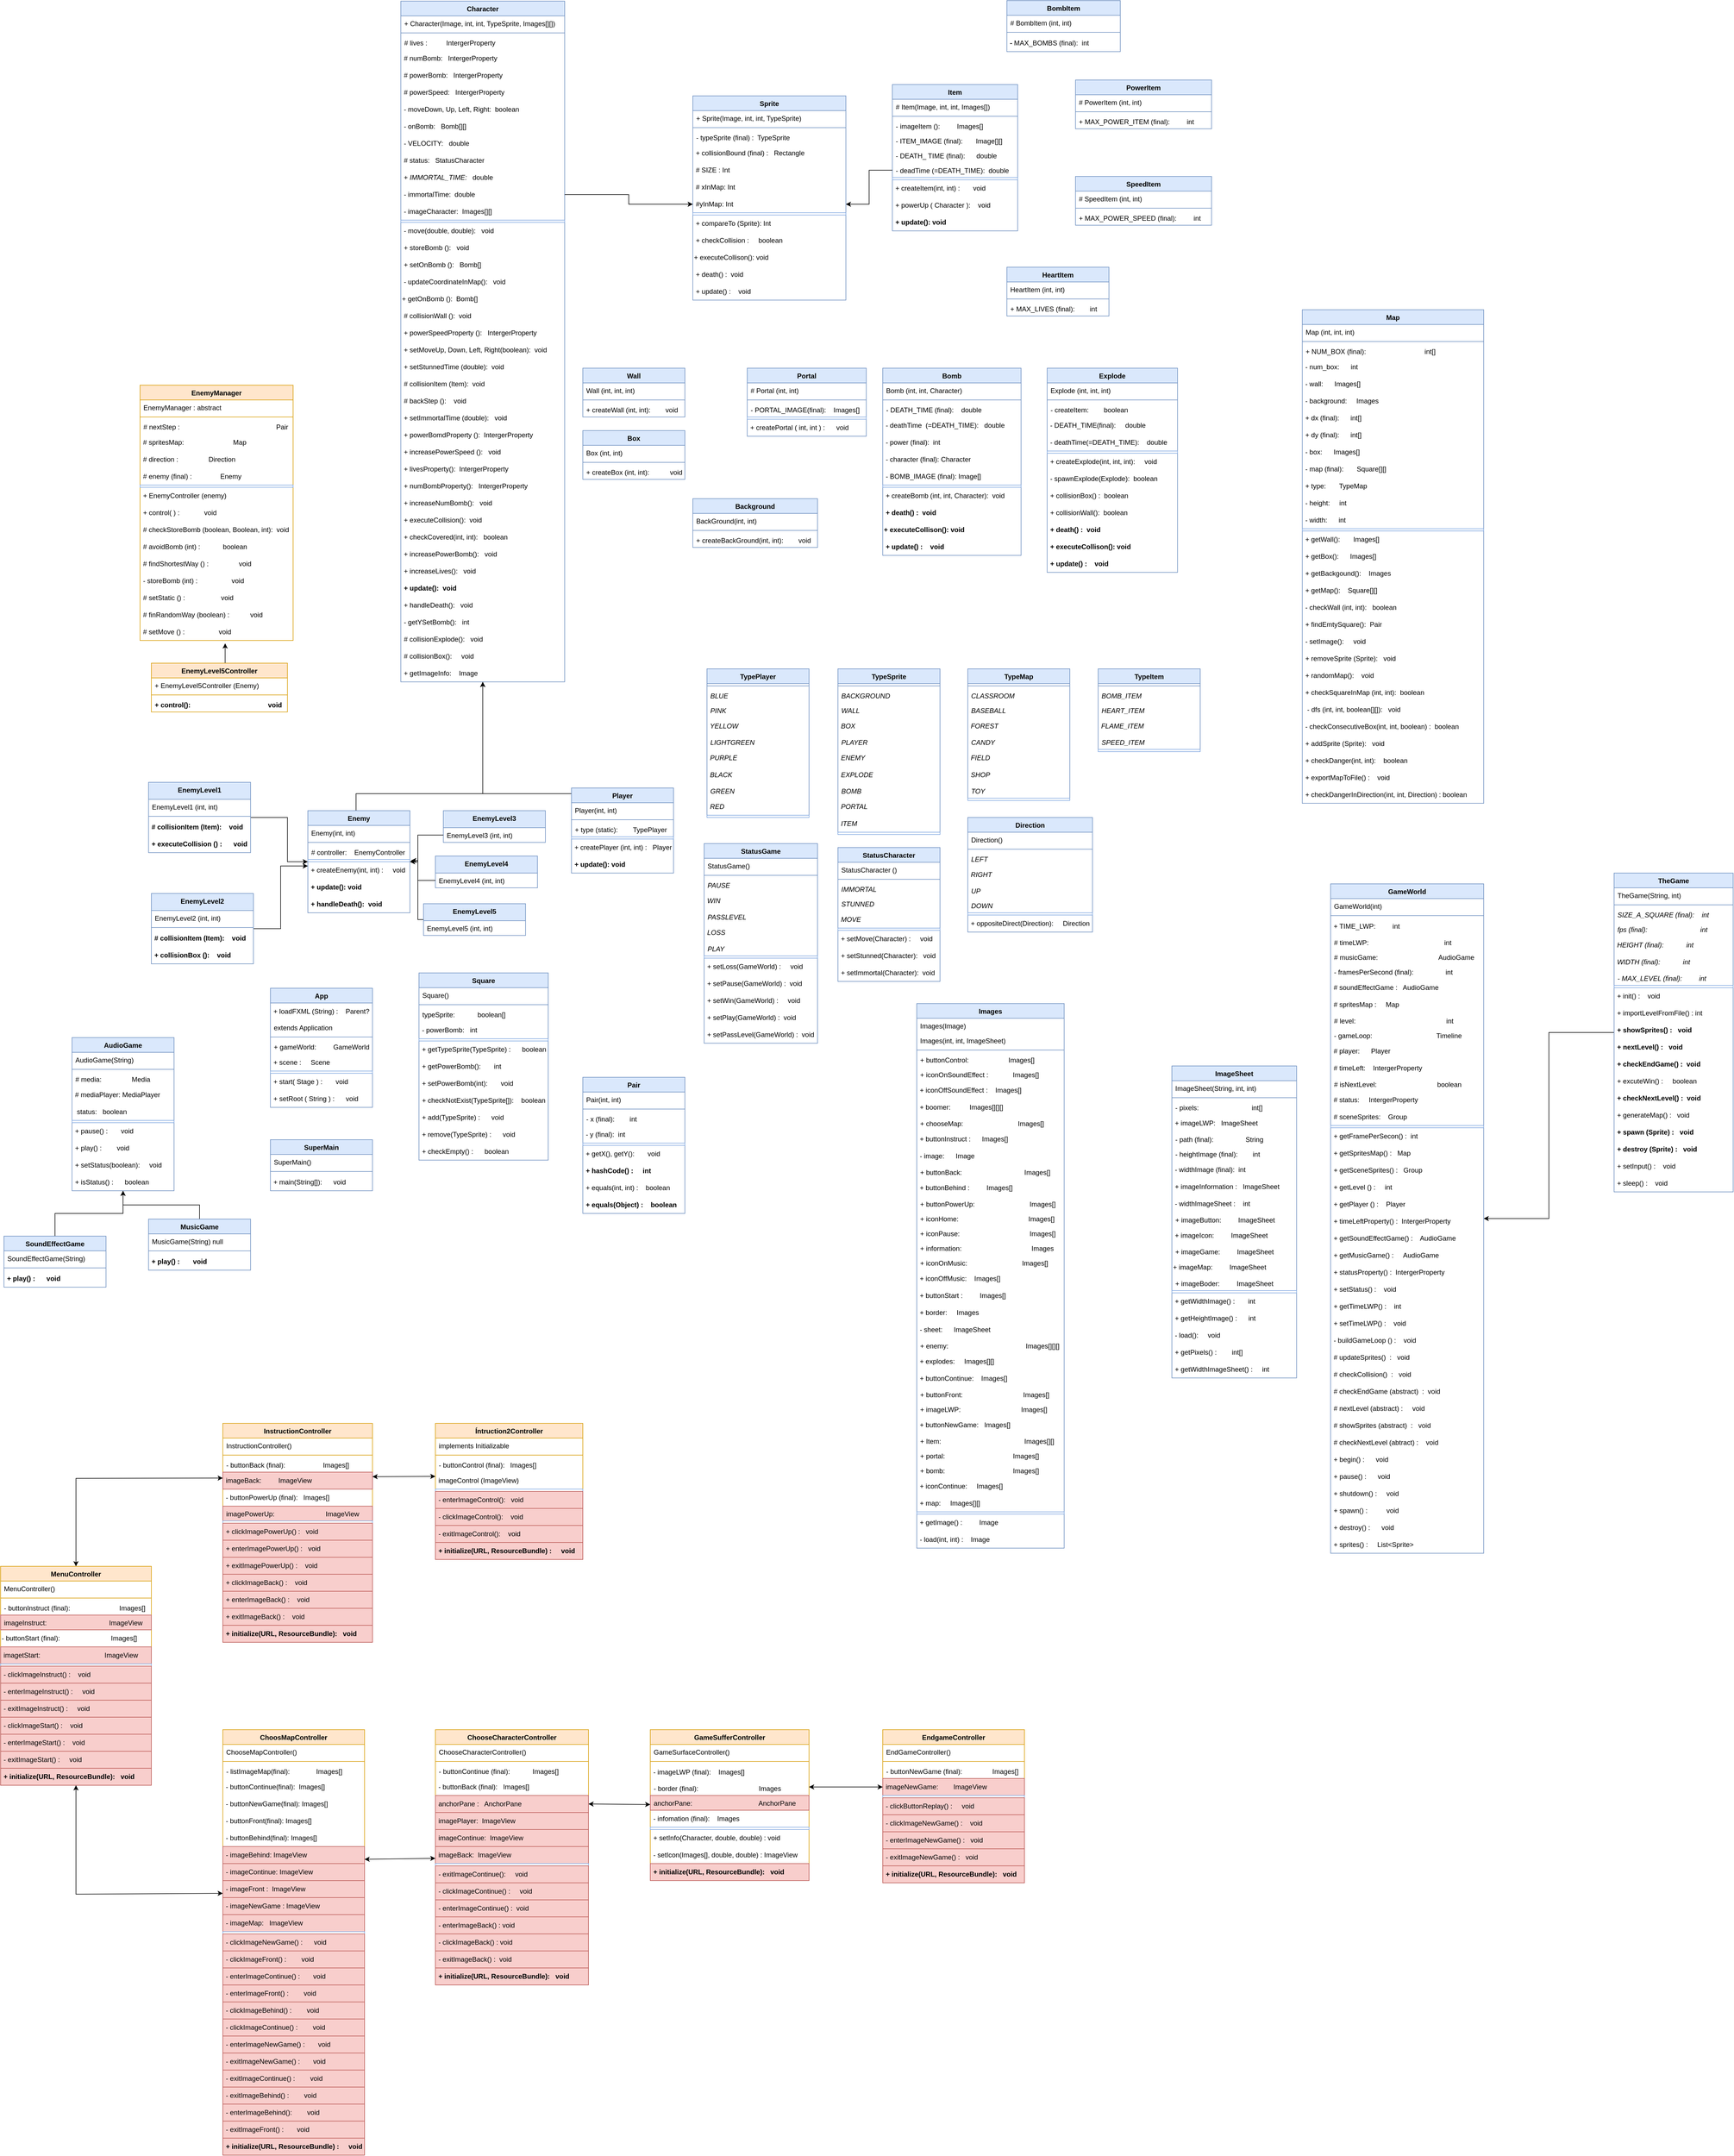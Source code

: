 <mxfile version="20.5.1" type="github">
  <diagram id="C5RBs43oDa-KdzZeNtuy" name="Page-1">
    <mxGraphModel dx="4419" dy="4418" grid="1" gridSize="10" guides="1" tooltips="1" connect="1" arrows="1" fold="1" page="1" pageScale="1" pageWidth="827" pageHeight="1169" math="0" shadow="0">
      <root>
        <mxCell id="WIyWlLk6GJQsqaUBKTNV-0" />
        <mxCell id="WIyWlLk6GJQsqaUBKTNV-1" parent="WIyWlLk6GJQsqaUBKTNV-0" />
        <mxCell id="CdnMbQjQVCIl6PnMQKaO-0" value="App" style="swimlane;fontStyle=1;align=center;verticalAlign=top;childLayout=stackLayout;horizontal=1;startSize=26;horizontalStack=0;resizeParent=1;resizeParentMax=0;resizeLast=0;collapsible=1;marginBottom=0;fillColor=#dae8fc;strokeColor=#6c8ebf;" parent="WIyWlLk6GJQsqaUBKTNV-1" vertex="1">
          <mxGeometry x="-270" y="-557" width="180" height="210" as="geometry">
            <mxRectangle x="400" y="80" width="100" height="30" as="alternateBounds" />
          </mxGeometry>
        </mxCell>
        <mxCell id="lXNZFGI-EkGJaT2-2hTB-28" value="&amp;nbsp;+ loadFXML (String) :&amp;nbsp; &amp;nbsp; Parent?" style="text;html=1;strokeColor=none;fillColor=none;align=left;verticalAlign=middle;whiteSpace=wrap;rounded=0;" parent="CdnMbQjQVCIl6PnMQKaO-0" vertex="1">
          <mxGeometry y="26" width="180" height="30" as="geometry" />
        </mxCell>
        <mxCell id="CdnMbQjQVCIl6PnMQKaO-1" value="extends Application" style="text;strokeColor=none;fillColor=none;align=left;verticalAlign=top;spacingLeft=4;spacingRight=4;overflow=hidden;rotatable=0;points=[[0,0.5],[1,0.5]];portConstraint=eastwest;" parent="CdnMbQjQVCIl6PnMQKaO-0" vertex="1">
          <mxGeometry y="56" width="180" height="26" as="geometry" />
        </mxCell>
        <mxCell id="CdnMbQjQVCIl6PnMQKaO-2" value="" style="line;strokeWidth=1;fillColor=none;align=left;verticalAlign=middle;spacingTop=-1;spacingLeft=3;spacingRight=3;rotatable=0;labelPosition=right;points=[];portConstraint=eastwest;strokeColor=inherit;" parent="CdnMbQjQVCIl6PnMQKaO-0" vertex="1">
          <mxGeometry y="82" width="180" height="8" as="geometry" />
        </mxCell>
        <mxCell id="CdnMbQjQVCIl6PnMQKaO-3" value="+ gameWorld:         GameWorld" style="text;strokeColor=none;fillColor=none;align=left;verticalAlign=top;spacingLeft=4;spacingRight=4;overflow=hidden;rotatable=0;points=[[0,0.5],[1,0.5]];portConstraint=eastwest;" parent="CdnMbQjQVCIl6PnMQKaO-0" vertex="1">
          <mxGeometry y="90" width="180" height="26" as="geometry" />
        </mxCell>
        <mxCell id="lXNZFGI-EkGJaT2-2hTB-22" value="&amp;nbsp;+ scene : &lt;span style=&quot;white-space: pre;&quot;&gt; &lt;/span&gt;&lt;span style=&quot;white-space: pre;&quot;&gt; &lt;/span&gt;&lt;span style=&quot;white-space: pre;&quot;&gt; &lt;/span&gt;&amp;nbsp;Scene" style="text;html=1;strokeColor=none;fillColor=none;align=left;verticalAlign=middle;whiteSpace=wrap;rounded=0;" parent="CdnMbQjQVCIl6PnMQKaO-0" vertex="1">
          <mxGeometry y="116" width="180" height="30" as="geometry" />
        </mxCell>
        <mxCell id="lXNZFGI-EkGJaT2-2hTB-19" style="text;strokeColor=#7EA6E0;fillColor=none;align=left;verticalAlign=top;spacingLeft=4;spacingRight=4;overflow=hidden;rotatable=0;points=[[0,0.5],[1,0.5]];portConstraint=eastwest;" parent="CdnMbQjQVCIl6PnMQKaO-0" vertex="1">
          <mxGeometry y="146" width="180" height="4" as="geometry" />
        </mxCell>
        <mxCell id="lXNZFGI-EkGJaT2-2hTB-25" value="&lt;span style=&quot;color: rgba(0, 0, 0, 0); font-family: monospace; font-size: 0px;&quot;&gt;%3CmxGraphModel%3E%3Croot%3E%3CmxCell%20id%3D%220%22%2F%3E%3CmxCell%20id%3D%221%22%20parent%3D%220%22%2F%3E%3CmxCell%20id%3D%222%22%20value%3D%22%2B%20method(type)%3A%20type%22%20style%3D%22text%3BstrokeColor%3Dnone%3BfillColor%3Dnone%3Balign%3Dleft%3BverticalAlign%3Dtop%3BspacingLeft%3D4%3BspacingRight%3D4%3Boverflow%3Dhidden%3Brotatable%3D0%3Bpoints%3D%5B%5B0%2C0.5%5D%2C%5B1%2C0.5%5D%5D%3BportConstraint%3Deastwest%3B%22%20vertex%3D%221%22%20parent%3D%221%22%3E%3CmxGeometry%20x%3D%22400%22%20y%3D%22140%22%20width%3D%22160%22%20height%3D%2226%22%20as%3D%22geometry%22%2F%3E%3C%2FmxCell%3E%3C%2Froot%3E%3C%2FmxGraphModel%3E&lt;/span&gt;&amp;nbsp;+ start( Stage ) : &lt;span style=&quot;white-space: pre;&quot;&gt; &lt;/span&gt;&lt;span style=&quot;white-space: pre;&quot;&gt; &lt;/span&gt;&amp;nbsp; &amp;nbsp; void" style="text;html=1;strokeColor=none;fillColor=none;align=left;verticalAlign=middle;whiteSpace=wrap;rounded=0;" parent="CdnMbQjQVCIl6PnMQKaO-0" vertex="1">
          <mxGeometry y="150" width="180" height="30" as="geometry" />
        </mxCell>
        <mxCell id="lXNZFGI-EkGJaT2-2hTB-26" value="&amp;nbsp;+ setRoot ( String ) : &lt;span style=&quot;white-space: pre;&quot;&gt; &lt;/span&gt;&amp;nbsp; &amp;nbsp; void" style="text;html=1;strokeColor=none;fillColor=none;align=left;verticalAlign=middle;whiteSpace=wrap;rounded=0;" parent="CdnMbQjQVCIl6PnMQKaO-0" vertex="1">
          <mxGeometry y="180" width="180" height="30" as="geometry" />
        </mxCell>
        <mxCell id="bjEI8NGy2HQV6Io_ucDF-0" value="EnemyManager" style="swimlane;fontStyle=1;align=center;verticalAlign=top;childLayout=stackLayout;horizontal=1;startSize=26;horizontalStack=0;resizeParent=1;resizeParentMax=0;resizeLast=0;collapsible=1;marginBottom=0;fillColor=#ffe6cc;strokeColor=#d79b00;" parent="WIyWlLk6GJQsqaUBKTNV-1" vertex="1">
          <mxGeometry x="-500" y="-1620" width="270" height="450" as="geometry">
            <mxRectangle x="90" y="30" width="100" height="30" as="alternateBounds" />
          </mxGeometry>
        </mxCell>
        <mxCell id="bjEI8NGy2HQV6Io_ucDF-1" value="EnemyManager : abstract" style="text;strokeColor=none;fillColor=none;align=left;verticalAlign=top;spacingLeft=4;spacingRight=4;overflow=hidden;rotatable=0;points=[[0,0.5],[1,0.5]];portConstraint=eastwest;" parent="bjEI8NGy2HQV6Io_ucDF-0" vertex="1">
          <mxGeometry y="26" width="270" height="26" as="geometry" />
        </mxCell>
        <mxCell id="bjEI8NGy2HQV6Io_ucDF-2" value="" style="line;strokeWidth=1;fillColor=none;align=left;verticalAlign=middle;spacingTop=-1;spacingLeft=3;spacingRight=3;rotatable=0;labelPosition=right;points=[];portConstraint=eastwest;strokeColor=inherit;" parent="bjEI8NGy2HQV6Io_ucDF-0" vertex="1">
          <mxGeometry y="52" width="270" height="8" as="geometry" />
        </mxCell>
        <mxCell id="bjEI8NGy2HQV6Io_ucDF-3" value="# nextStep :                                                   Pair" style="text;strokeColor=none;fillColor=none;align=left;verticalAlign=top;spacingLeft=4;spacingRight=4;overflow=hidden;rotatable=0;points=[[0,0.5],[1,0.5]];portConstraint=eastwest;" parent="bjEI8NGy2HQV6Io_ucDF-0" vertex="1">
          <mxGeometry y="60" width="270" height="26" as="geometry" />
        </mxCell>
        <mxCell id="bjEI8NGy2HQV6Io_ucDF-4" value="&amp;nbsp;# spritesMap: &lt;span style=&quot;white-space: pre;&quot;&gt; &lt;/span&gt;&lt;span style=&quot;white-space: pre;&quot;&gt; &lt;/span&gt;&amp;nbsp; &amp;nbsp; &lt;span style=&quot;white-space: pre;&quot;&gt; &lt;/span&gt;&lt;span style=&quot;white-space: pre;&quot;&gt; &lt;/span&gt;&lt;span style=&quot;white-space: pre;&quot;&gt; &lt;/span&gt;&amp;nbsp; &amp;nbsp; &amp;nbsp;&lt;span style=&quot;white-space: pre;&quot;&gt; &lt;/span&gt;&lt;span style=&quot;white-space: pre;&quot;&gt; &lt;/span&gt;&lt;span style=&quot;white-space: pre;&quot;&gt; &lt;/span&gt;&lt;span style=&quot;white-space: pre;&quot;&gt; &lt;/span&gt;&amp;nbsp; &amp;nbsp;&amp;nbsp;&amp;nbsp; &amp;nbsp;Map" style="text;html=1;strokeColor=none;fillColor=none;align=left;verticalAlign=middle;whiteSpace=wrap;rounded=0;" parent="bjEI8NGy2HQV6Io_ucDF-0" vertex="1">
          <mxGeometry y="86" width="270" height="30" as="geometry" />
        </mxCell>
        <mxCell id="bjEI8NGy2HQV6Io_ucDF-9" value="&amp;nbsp;# direction : &lt;span style=&quot;white-space: pre;&quot;&gt; &lt;/span&gt;&lt;span style=&quot;white-space: pre;&quot;&gt; &lt;/span&gt;&amp;nbsp; &amp;nbsp; &amp;nbsp;&lt;span style=&quot;white-space: pre;&quot;&gt; &lt;/span&gt;&lt;span style=&quot;white-space: pre;&quot;&gt; &lt;/span&gt;&lt;span style=&quot;white-space: pre;&quot;&gt; &lt;/span&gt;&lt;span style=&quot;white-space: pre;&quot;&gt; &lt;span style=&quot;white-space: pre;&quot;&gt; &lt;/span&gt;&lt;span style=&quot;white-space: pre;&quot;&gt; &lt;/span&gt;&lt;span style=&quot;white-space: pre;&quot;&gt; &lt;span style=&quot;white-space: pre;&quot;&gt; &lt;/span&gt;&lt;/span&gt;&lt;/span&gt;Direction" style="text;html=1;strokeColor=none;fillColor=none;align=left;verticalAlign=middle;whiteSpace=wrap;rounded=0;" parent="bjEI8NGy2HQV6Io_ucDF-0" vertex="1">
          <mxGeometry y="116" width="270" height="30" as="geometry" />
        </mxCell>
        <mxCell id="bjEI8NGy2HQV6Io_ucDF-10" value="&amp;nbsp;# enemy (final) : &lt;span style=&quot;white-space: pre;&quot;&gt; &lt;/span&gt;&lt;span style=&quot;white-space: pre;&quot;&gt; &lt;span style=&quot;white-space: pre;&quot;&gt; &lt;/span&gt;&lt;span style=&quot;white-space: pre;&quot;&gt; &lt;/span&gt;&lt;span style=&quot;white-space: pre;&quot;&gt; &lt;/span&gt; &lt;/span&gt;&amp;nbsp;&lt;span style=&quot;white-space: pre;&quot;&gt; &lt;/span&gt;&lt;span style=&quot;white-space: pre;&quot;&gt; &lt;/span&gt;&lt;span style=&quot;white-space: pre;&quot;&gt; &lt;/span&gt;&lt;span style=&quot;white-space: pre;&quot;&gt; &lt;/span&gt;&amp;nbsp;&amp;nbsp; Enemy" style="text;html=1;strokeColor=none;fillColor=none;align=left;verticalAlign=middle;whiteSpace=wrap;rounded=0;" parent="bjEI8NGy2HQV6Io_ucDF-0" vertex="1">
          <mxGeometry y="146" width="270" height="30" as="geometry" />
        </mxCell>
        <mxCell id="bjEI8NGy2HQV6Io_ucDF-5" style="text;strokeColor=#7EA6E0;fillColor=none;align=left;verticalAlign=top;spacingLeft=4;spacingRight=4;overflow=hidden;rotatable=0;points=[[0,0.5],[1,0.5]];portConstraint=eastwest;" parent="bjEI8NGy2HQV6Io_ucDF-0" vertex="1">
          <mxGeometry y="176" width="270" height="4" as="geometry" />
        </mxCell>
        <mxCell id="bjEI8NGy2HQV6Io_ucDF-16" value="&amp;nbsp;+ EnemyController (enemy)" style="text;html=1;strokeColor=none;fillColor=none;align=left;verticalAlign=middle;whiteSpace=wrap;rounded=0;" parent="bjEI8NGy2HQV6Io_ucDF-0" vertex="1">
          <mxGeometry y="180" width="270" height="30" as="geometry" />
        </mxCell>
        <mxCell id="bjEI8NGy2HQV6Io_ucDF-6" value="&lt;span style=&quot;color: rgba(0, 0, 0, 0); font-family: monospace; font-size: 0px;&quot;&gt;%3CmxGraphModel%3E%3Croot%3E%3CmxCell%20id%3D%220%22%2F%3E%3CmxCell%20id%3D%221%22%20parent%3D%220%22%2F%3E%3CmxCell%20id%3D%222%22%20value%3D%22%2B%20method(type)%3A%20type%22%20style%3D%22text%3BstrokeColor%3Dnone%3BfillColor%3Dnone%3Balign%3Dleft%3BverticalAlign%3Dtop%3BspacingLeft%3D4%3BspacingRight%3D4%3Boverflow%3Dhidden%3Brotatable%3D0%3Bpoints%3D%5B%5B0%2C0.5%5D%2C%5B1%2C0.5%5D%5D%3BportConstraint%3Deastwest%3B%22%20vertex%3D%221%22%20parent%3D%221%22%3E%3CmxGeometry%20x%3D%22400%22%20y%3D%22140%22%20width%3D%22160%22%20height%3D%2226%22%20as%3D%22geometry%22%2F%3E%3C%2FmxCell%3E%3C%2Froot%3E%3C%2FmxGraphModel%3E&lt;/span&gt;&amp;nbsp;+ control( ) : &lt;span style=&quot;white-space: pre;&quot;&gt; &lt;/span&gt;&lt;span style=&quot;white-space: pre;&quot;&gt; &lt;/span&gt;&lt;span style=&quot;white-space: pre;&quot;&gt; &lt;/span&gt;&lt;span style=&quot;white-space: pre;&quot;&gt; &lt;span style=&quot;white-space: pre;&quot;&gt; &lt;/span&gt;&lt;span style=&quot;white-space: pre;&quot;&gt; &lt;span style=&quot;white-space: pre;&quot;&gt; &lt;/span&gt;&lt;span style=&quot;white-space: pre;&quot;&gt; &lt;/span&gt;&lt;span style=&quot;white-space: pre;&quot;&gt; &lt;/span&gt;&lt;span style=&quot;white-space: pre;&quot;&gt; &lt;/span&gt;&lt;span style=&quot;white-space: pre;&quot;&gt; &lt;/span&gt;&lt;span style=&quot;white-space: pre;&quot;&gt; &lt;/span&gt;&lt;/span&gt;&lt;/span&gt;void" style="text;html=1;strokeColor=none;fillColor=none;align=left;verticalAlign=middle;whiteSpace=wrap;rounded=0;" parent="bjEI8NGy2HQV6Io_ucDF-0" vertex="1">
          <mxGeometry y="210" width="270" height="30" as="geometry" />
        </mxCell>
        <mxCell id="bjEI8NGy2HQV6Io_ucDF-7" value="&amp;nbsp;# checkStoreBomb (boolean, Boolean, int):&amp;nbsp; void" style="text;html=1;strokeColor=none;fillColor=none;align=left;verticalAlign=middle;whiteSpace=wrap;rounded=0;" parent="bjEI8NGy2HQV6Io_ucDF-0" vertex="1">
          <mxGeometry y="240" width="270" height="30" as="geometry" />
        </mxCell>
        <mxCell id="bjEI8NGy2HQV6Io_ucDF-8" value="&amp;nbsp;# avoidBomb (int) : &lt;span style=&quot;white-space: pre;&quot;&gt; &lt;/span&gt;&lt;span style=&quot;white-space: pre;&quot;&gt; &lt;/span&gt;&lt;span style=&quot;white-space: pre;&quot;&gt; &lt;/span&gt;&lt;span style=&quot;white-space: pre;&quot;&gt; &lt;/span&gt;&amp;nbsp; &lt;span style=&quot;white-space: pre;&quot;&gt; &lt;/span&gt;&lt;span style=&quot;white-space: pre;&quot;&gt; &lt;/span&gt;&lt;span style=&quot;white-space: pre;&quot;&gt; &lt;/span&gt;&lt;span style=&quot;white-space: pre;&quot;&gt; &lt;/span&gt;&amp;nbsp;boolean" style="text;html=1;strokeColor=none;fillColor=none;align=left;verticalAlign=middle;whiteSpace=wrap;rounded=0;" parent="bjEI8NGy2HQV6Io_ucDF-0" vertex="1">
          <mxGeometry y="270" width="270" height="30" as="geometry" />
        </mxCell>
        <mxCell id="bjEI8NGy2HQV6Io_ucDF-11" value="&amp;nbsp;# findShortestWay () : &lt;span style=&quot;white-space: pre;&quot;&gt; &lt;/span&gt;&lt;span style=&quot;white-space: pre;&quot;&gt; &lt;/span&gt;&lt;span style=&quot;white-space: pre;&quot;&gt; &lt;/span&gt;&lt;span style=&quot;white-space: pre;&quot;&gt; &lt;/span&gt;&lt;span style=&quot;white-space: pre;&quot;&gt; &lt;span style=&quot;white-space: pre;&quot;&gt; &lt;/span&gt;&lt;span style=&quot;white-space: pre;&quot;&gt; &lt;/span&gt;&lt;span style=&quot;white-space: pre;&quot;&gt; &lt;/span&gt;       &lt;/span&gt;void" style="text;html=1;strokeColor=none;fillColor=none;align=left;verticalAlign=middle;whiteSpace=wrap;rounded=0;" parent="bjEI8NGy2HQV6Io_ucDF-0" vertex="1">
          <mxGeometry y="300" width="270" height="30" as="geometry" />
        </mxCell>
        <mxCell id="bjEI8NGy2HQV6Io_ucDF-12" value="&amp;nbsp;- storeBomb (int) : &lt;span style=&quot;white-space: pre;&quot;&gt; &lt;/span&gt;&lt;span style=&quot;white-space: pre;&quot;&gt; &lt;/span&gt;&lt;span style=&quot;white-space: pre;&quot;&gt; &lt;/span&gt;&lt;span style=&quot;white-space: pre;&quot;&gt; &lt;/span&gt;&lt;span style=&quot;white-space: pre;&quot;&gt; &lt;/span&gt;&lt;span style=&quot;white-space: pre;&quot;&gt; &lt;span style=&quot;white-space: pre;&quot;&gt; &lt;/span&gt;&lt;span style=&quot;white-space: pre;&quot;&gt; &lt;/span&gt;&lt;span style=&quot;white-space: pre;&quot;&gt; &lt;/span&gt;&lt;span style=&quot;white-space: pre;&quot;&gt; &lt;/span&gt;       &lt;/span&gt;void&amp;nbsp;" style="text;html=1;strokeColor=none;fillColor=none;align=left;verticalAlign=middle;whiteSpace=wrap;rounded=0;" parent="bjEI8NGy2HQV6Io_ucDF-0" vertex="1">
          <mxGeometry y="330" width="270" height="30" as="geometry" />
        </mxCell>
        <mxCell id="bjEI8NGy2HQV6Io_ucDF-13" value="&amp;nbsp;# setStatic () :&lt;span style=&quot;white-space: pre;&quot;&gt; &lt;/span&gt;&lt;span style=&quot;white-space: pre;&quot;&gt; &lt;/span&gt;&lt;span style=&quot;white-space: pre;&quot;&gt; &lt;/span&gt;&lt;span style=&quot;white-space: pre;&quot;&gt; &lt;/span&gt;&lt;span style=&quot;white-space: pre;&quot;&gt; &lt;/span&gt;&lt;span style=&quot;white-space: pre;&quot;&gt; &lt;/span&gt;&lt;span style=&quot;white-space: pre;&quot;&gt; &lt;span style=&quot;white-space: pre;&quot;&gt; &lt;/span&gt;&lt;span style=&quot;white-space: pre;&quot;&gt; &lt;/span&gt;&lt;span style=&quot;white-space: pre;&quot;&gt; &lt;/span&gt;&lt;span style=&quot;white-space: pre;&quot;&gt; &lt;/span&gt;&lt;span style=&quot;white-space: pre;&quot;&gt; &lt;/span&gt;       &lt;/span&gt;void" style="text;html=1;strokeColor=none;fillColor=none;align=left;verticalAlign=middle;whiteSpace=wrap;rounded=0;" parent="bjEI8NGy2HQV6Io_ucDF-0" vertex="1">
          <mxGeometry y="360" width="270" height="30" as="geometry" />
        </mxCell>
        <mxCell id="bjEI8NGy2HQV6Io_ucDF-14" value="&amp;nbsp;# finRandomWay (boolean) : &lt;span style=&quot;white-space: pre;&quot;&gt; &lt;/span&gt;&lt;span style=&quot;white-space: pre;&quot;&gt; &lt;span style=&quot;white-space: pre;&quot;&gt; &lt;/span&gt;&lt;span style=&quot;white-space: pre;&quot;&gt; &lt;/span&gt;     &lt;/span&gt;&lt;span style=&quot;white-space: pre;&quot;&gt; &lt;/span&gt;void&amp;nbsp;" style="text;html=1;strokeColor=none;fillColor=none;align=left;verticalAlign=middle;whiteSpace=wrap;rounded=0;" parent="bjEI8NGy2HQV6Io_ucDF-0" vertex="1">
          <mxGeometry y="390" width="270" height="30" as="geometry" />
        </mxCell>
        <mxCell id="bjEI8NGy2HQV6Io_ucDF-15" value="&amp;nbsp;# setMove () : &lt;span style=&quot;white-space: pre;&quot;&gt; &lt;/span&gt;&lt;span style=&quot;white-space: pre;&quot;&gt; &lt;/span&gt;&lt;span style=&quot;white-space: pre;&quot;&gt; &lt;/span&gt;&lt;span style=&quot;white-space: pre;&quot;&gt; &lt;/span&gt;&lt;span style=&quot;white-space: pre;&quot;&gt; &lt;/span&gt;&lt;span style=&quot;white-space: pre;&quot;&gt; &lt;span style=&quot;white-space: pre;&quot;&gt; &lt;/span&gt;&lt;span style=&quot;white-space: pre;&quot;&gt; &lt;/span&gt;&lt;span style=&quot;white-space: pre;&quot;&gt; &lt;/span&gt;&lt;span style=&quot;white-space: pre;&quot;&gt; &lt;/span&gt;&lt;span style=&quot;white-space: pre;&quot;&gt; &lt;/span&gt;      &lt;/span&gt;void" style="text;html=1;strokeColor=none;fillColor=none;align=left;verticalAlign=middle;whiteSpace=wrap;rounded=0;" parent="bjEI8NGy2HQV6Io_ucDF-0" vertex="1">
          <mxGeometry y="420" width="270" height="30" as="geometry" />
        </mxCell>
        <mxCell id="bjEI8NGy2HQV6Io_ucDF-42" style="edgeStyle=orthogonalEdgeStyle;rounded=0;orthogonalLoop=1;jettySize=auto;html=1;exitX=0.5;exitY=0;exitDx=0;exitDy=0;entryX=0.556;entryY=1.172;entryDx=0;entryDy=0;entryPerimeter=0;" parent="WIyWlLk6GJQsqaUBKTNV-1" source="bjEI8NGy2HQV6Io_ucDF-35" target="bjEI8NGy2HQV6Io_ucDF-15" edge="1">
          <mxGeometry relative="1" as="geometry" />
        </mxCell>
        <mxCell id="bjEI8NGy2HQV6Io_ucDF-35" value="EnemyLevel5Controller" style="swimlane;fontStyle=1;align=center;verticalAlign=top;childLayout=stackLayout;horizontal=1;startSize=26;horizontalStack=0;resizeParent=1;resizeParentMax=0;resizeLast=0;collapsible=1;marginBottom=0;fillColor=#ffe6cc;strokeColor=#d79b00;" parent="WIyWlLk6GJQsqaUBKTNV-1" vertex="1">
          <mxGeometry x="-480" y="-1130" width="240" height="86" as="geometry" />
        </mxCell>
        <mxCell id="bjEI8NGy2HQV6Io_ucDF-36" value="+ EnemyLevel5Controller (Enemy)" style="text;strokeColor=none;fillColor=none;align=left;verticalAlign=top;spacingLeft=4;spacingRight=4;overflow=hidden;rotatable=0;points=[[0,0.5],[1,0.5]];portConstraint=eastwest;" parent="bjEI8NGy2HQV6Io_ucDF-35" vertex="1">
          <mxGeometry y="26" width="240" height="26" as="geometry" />
        </mxCell>
        <mxCell id="bjEI8NGy2HQV6Io_ucDF-37" value="" style="line;strokeWidth=1;fillColor=none;align=left;verticalAlign=middle;spacingTop=-1;spacingLeft=3;spacingRight=3;rotatable=0;labelPosition=right;points=[];portConstraint=eastwest;strokeColor=inherit;" parent="bjEI8NGy2HQV6Io_ucDF-35" vertex="1">
          <mxGeometry y="52" width="240" height="8" as="geometry" />
        </mxCell>
        <mxCell id="bjEI8NGy2HQV6Io_ucDF-38" value="+ control():                                         void" style="text;strokeColor=none;fillColor=none;align=left;verticalAlign=top;spacingLeft=4;spacingRight=4;overflow=hidden;rotatable=0;points=[[0,0.5],[1,0.5]];portConstraint=eastwest;fontStyle=1" parent="bjEI8NGy2HQV6Io_ucDF-35" vertex="1">
          <mxGeometry y="60" width="240" height="26" as="geometry" />
        </mxCell>
        <mxCell id="vPF_-t2cY6ih6XBnnp-2-0" value="Sprite" style="swimlane;fontStyle=1;align=center;verticalAlign=top;childLayout=stackLayout;horizontal=1;startSize=26;horizontalStack=0;resizeParent=1;resizeParentMax=0;resizeLast=0;collapsible=1;marginBottom=0;fillColor=#dae8fc;strokeColor=#6c8ebf;glass=0;shadow=0;fillStyle=auto;" parent="WIyWlLk6GJQsqaUBKTNV-1" vertex="1">
          <mxGeometry x="475" y="-2130" width="270" height="360" as="geometry">
            <mxRectangle x="10" y="-1030" width="100" height="30" as="alternateBounds" />
          </mxGeometry>
        </mxCell>
        <mxCell id="vPF_-t2cY6ih6XBnnp-2-1" value="+ Sprite(Image, int, int, TypeSprite)" style="text;strokeColor=none;fillColor=none;align=left;verticalAlign=top;spacingLeft=4;spacingRight=4;overflow=hidden;rotatable=0;points=[[0,0.5],[1,0.5]];portConstraint=eastwest;" parent="vPF_-t2cY6ih6XBnnp-2-0" vertex="1">
          <mxGeometry y="26" width="270" height="26" as="geometry" />
        </mxCell>
        <mxCell id="vPF_-t2cY6ih6XBnnp-2-2" value="" style="line;strokeWidth=1;fillColor=none;align=left;verticalAlign=middle;spacingTop=-1;spacingLeft=3;spacingRight=3;rotatable=0;labelPosition=right;points=[];portConstraint=eastwest;strokeColor=inherit;" parent="vPF_-t2cY6ih6XBnnp-2-0" vertex="1">
          <mxGeometry y="52" width="270" height="8" as="geometry" />
        </mxCell>
        <mxCell id="vPF_-t2cY6ih6XBnnp-2-3" value="- typeSprite (final) :  TypeSprite" style="text;strokeColor=none;fillColor=none;align=left;verticalAlign=top;spacingLeft=4;spacingRight=4;overflow=hidden;rotatable=0;points=[[0,0.5],[1,0.5]];portConstraint=eastwest;" parent="vPF_-t2cY6ih6XBnnp-2-0" vertex="1">
          <mxGeometry y="60" width="270" height="26" as="geometry" />
        </mxCell>
        <mxCell id="vPF_-t2cY6ih6XBnnp-2-4" value="&amp;nbsp;+ collisionBound (final) : &lt;span style=&quot;white-space: pre;&quot;&gt; &lt;/span&gt;&lt;span style=&quot;white-space: pre;&quot;&gt; Rectangle&lt;/span&gt;" style="text;html=1;strokeColor=none;fillColor=none;align=left;verticalAlign=middle;whiteSpace=wrap;rounded=0;" parent="vPF_-t2cY6ih6XBnnp-2-0" vertex="1">
          <mxGeometry y="86" width="270" height="30" as="geometry" />
        </mxCell>
        <mxCell id="fT_WV2WbiiwjukeQw0WL-1" value="&amp;nbsp;# SIZE : Int" style="text;html=1;strokeColor=none;fillColor=none;align=left;verticalAlign=middle;whiteSpace=wrap;rounded=0;shadow=0;glass=0;fillStyle=auto;" parent="vPF_-t2cY6ih6XBnnp-2-0" vertex="1">
          <mxGeometry y="116" width="270" height="30" as="geometry" />
        </mxCell>
        <mxCell id="fT_WV2WbiiwjukeQw0WL-2" value="&amp;nbsp;# xInMap: Int" style="text;html=1;strokeColor=none;fillColor=none;align=left;verticalAlign=middle;whiteSpace=wrap;rounded=0;shadow=0;glass=0;fillStyle=auto;" parent="vPF_-t2cY6ih6XBnnp-2-0" vertex="1">
          <mxGeometry y="146" width="270" height="30" as="geometry" />
        </mxCell>
        <mxCell id="fT_WV2WbiiwjukeQw0WL-3" value="&amp;nbsp;#yInMap: Int" style="text;html=1;strokeColor=none;fillColor=none;align=left;verticalAlign=middle;whiteSpace=wrap;rounded=0;shadow=0;glass=0;fillStyle=auto;" parent="vPF_-t2cY6ih6XBnnp-2-0" vertex="1">
          <mxGeometry y="176" width="270" height="30" as="geometry" />
        </mxCell>
        <mxCell id="vPF_-t2cY6ih6XBnnp-2-5" style="text;strokeColor=#7EA6E0;fillColor=none;align=left;verticalAlign=top;spacingLeft=4;spacingRight=4;overflow=hidden;rotatable=0;points=[[0,0.5],[1,0.5]];portConstraint=eastwest;" parent="vPF_-t2cY6ih6XBnnp-2-0" vertex="1">
          <mxGeometry y="206" width="270" height="4" as="geometry" />
        </mxCell>
        <mxCell id="fT_WV2WbiiwjukeQw0WL-7" value="&amp;nbsp;+ compareTo (Sprite): Int" style="text;html=1;strokeColor=none;fillColor=none;align=left;verticalAlign=middle;whiteSpace=wrap;rounded=0;shadow=0;glass=0;fillStyle=auto;" parent="vPF_-t2cY6ih6XBnnp-2-0" vertex="1">
          <mxGeometry y="210" width="270" height="30" as="geometry" />
        </mxCell>
        <mxCell id="vPF_-t2cY6ih6XBnnp-2-7" value="&amp;nbsp;+ checkCollision : &lt;span style=&quot;white-space: pre;&quot;&gt; &lt;/span&gt;&amp;nbsp; &amp;nbsp;boolean" style="text;html=1;strokeColor=none;fillColor=none;align=left;verticalAlign=middle;whiteSpace=wrap;rounded=0;" parent="vPF_-t2cY6ih6XBnnp-2-0" vertex="1">
          <mxGeometry y="240" width="270" height="30" as="geometry" />
        </mxCell>
        <mxCell id="fT_WV2WbiiwjukeQw0WL-8" value="+ executeCollison(): void" style="text;html=1;strokeColor=none;fillColor=none;align=left;verticalAlign=middle;whiteSpace=wrap;rounded=0;shadow=0;glass=0;fillStyle=auto;" parent="vPF_-t2cY6ih6XBnnp-2-0" vertex="1">
          <mxGeometry y="270" width="270" height="30" as="geometry" />
        </mxCell>
        <mxCell id="fT_WV2WbiiwjukeQw0WL-4" value="&amp;nbsp;+ death() :&amp;nbsp; void" style="text;html=1;strokeColor=none;fillColor=none;align=left;verticalAlign=middle;whiteSpace=wrap;rounded=0;shadow=0;glass=0;fillStyle=auto;" parent="vPF_-t2cY6ih6XBnnp-2-0" vertex="1">
          <mxGeometry y="300" width="270" height="30" as="geometry" />
        </mxCell>
        <mxCell id="vPF_-t2cY6ih6XBnnp-2-8" value="&amp;nbsp;+ update() :&amp;nbsp; &amp;nbsp; void" style="text;html=1;strokeColor=none;fillColor=none;align=left;verticalAlign=middle;whiteSpace=wrap;rounded=0;" parent="vPF_-t2cY6ih6XBnnp-2-0" vertex="1">
          <mxGeometry y="330" width="270" height="30" as="geometry" />
        </mxCell>
        <mxCell id="vPF_-t2cY6ih6XBnnp-2-9" value="Character" style="swimlane;fontStyle=1;align=center;verticalAlign=top;childLayout=stackLayout;horizontal=1;startSize=26;horizontalStack=0;resizeParent=1;resizeParentMax=0;resizeLast=0;collapsible=1;marginBottom=0;fillColor=#dae8fc;strokeColor=#6c8ebf;" parent="WIyWlLk6GJQsqaUBKTNV-1" vertex="1">
          <mxGeometry x="-40" y="-2297" width="289" height="1200" as="geometry">
            <mxRectangle x="-20" y="-1204" width="100" height="30" as="alternateBounds" />
          </mxGeometry>
        </mxCell>
        <mxCell id="vPF_-t2cY6ih6XBnnp-2-10" value="+ Character(Image, int, int, TypeSprite, Images[][]) " style="text;strokeColor=none;fillColor=none;align=left;verticalAlign=top;spacingLeft=4;spacingRight=4;overflow=hidden;rotatable=0;points=[[0,0.5],[1,0.5]];portConstraint=eastwest;" parent="vPF_-t2cY6ih6XBnnp-2-9" vertex="1">
          <mxGeometry y="26" width="289" height="26" as="geometry" />
        </mxCell>
        <mxCell id="vPF_-t2cY6ih6XBnnp-2-11" value="" style="line;strokeWidth=1;fillColor=none;align=left;verticalAlign=middle;spacingTop=-1;spacingLeft=3;spacingRight=3;rotatable=0;labelPosition=right;points=[];portConstraint=eastwest;strokeColor=inherit;" parent="vPF_-t2cY6ih6XBnnp-2-9" vertex="1">
          <mxGeometry y="52" width="289" height="8" as="geometry" />
        </mxCell>
        <mxCell id="vPF_-t2cY6ih6XBnnp-2-12" value="# lives :          IntergerProperty" style="text;strokeColor=none;fillColor=none;align=left;verticalAlign=top;spacingLeft=4;spacingRight=4;overflow=hidden;rotatable=0;points=[[0,0.5],[1,0.5]];portConstraint=eastwest;" parent="vPF_-t2cY6ih6XBnnp-2-9" vertex="1">
          <mxGeometry y="60" width="289" height="26" as="geometry" />
        </mxCell>
        <mxCell id="fT_WV2WbiiwjukeQw0WL-10" value="&lt;div style=&quot;&quot;&gt;&lt;span style=&quot;background-color: initial;&quot;&gt;&amp;nbsp;# numBomb:&amp;nbsp;&lt;/span&gt;&lt;span style=&quot;background-color: initial; white-space: pre;&quot;&gt; &lt;/span&gt;&lt;span style=&quot;background-color: initial; white-space: pre;&quot;&gt; &lt;/span&gt;&lt;span style=&quot;background-color: initial;&quot;&gt;IntergerProperty&lt;/span&gt;&lt;/div&gt;" style="text;html=1;strokeColor=none;fillColor=none;align=left;verticalAlign=middle;whiteSpace=wrap;rounded=0;shadow=0;glass=0;fillStyle=auto;" parent="vPF_-t2cY6ih6XBnnp-2-9" vertex="1">
          <mxGeometry y="86" width="289" height="30" as="geometry" />
        </mxCell>
        <mxCell id="fT_WV2WbiiwjukeQw0WL-12" value="&amp;nbsp;# powerBomb:&amp;nbsp;&lt;span style=&quot;white-space: pre;&quot;&gt; &lt;/span&gt;&lt;span style=&quot;white-space: pre;&quot;&gt; &lt;/span&gt;IntergerProperty" style="text;html=1;strokeColor=none;fillColor=none;align=left;verticalAlign=middle;whiteSpace=wrap;rounded=0;shadow=0;glass=0;fillStyle=auto;" parent="vPF_-t2cY6ih6XBnnp-2-9" vertex="1">
          <mxGeometry y="116" width="289" height="30" as="geometry" />
        </mxCell>
        <mxCell id="fT_WV2WbiiwjukeQw0WL-21" value="&amp;nbsp;# powerSpeed:&amp;nbsp;&lt;span style=&quot;white-space: pre;&quot;&gt; &lt;/span&gt;&lt;span style=&quot;white-space: pre;&quot;&gt; &lt;/span&gt;IntergerProperty" style="text;html=1;strokeColor=none;fillColor=none;align=left;verticalAlign=middle;whiteSpace=wrap;rounded=0;shadow=0;glass=0;fillStyle=auto;" parent="vPF_-t2cY6ih6XBnnp-2-9" vertex="1">
          <mxGeometry y="146" width="289" height="30" as="geometry" />
        </mxCell>
        <mxCell id="fT_WV2WbiiwjukeQw0WL-17" value="&amp;nbsp;- moveDown, Up, Left, Right:&lt;span style=&quot;white-space: pre;&quot;&gt; &lt;/span&gt;&lt;span style=&quot;white-space: pre;&quot;&gt; &lt;/span&gt;boolean" style="text;html=1;strokeColor=none;fillColor=none;align=left;verticalAlign=middle;whiteSpace=wrap;rounded=0;shadow=0;glass=0;fillStyle=auto;" parent="vPF_-t2cY6ih6XBnnp-2-9" vertex="1">
          <mxGeometry y="176" width="289" height="30" as="geometry" />
        </mxCell>
        <mxCell id="fT_WV2WbiiwjukeQw0WL-16" value="&amp;nbsp;- onBomb:&lt;span style=&quot;white-space: pre;&quot;&gt; &lt;/span&gt;&lt;span style=&quot;white-space: pre;&quot;&gt; &lt;/span&gt;&lt;span style=&quot;white-space: pre;&quot;&gt; &lt;/span&gt;Bomb[][]" style="text;html=1;strokeColor=none;fillColor=none;align=left;verticalAlign=middle;whiteSpace=wrap;rounded=0;shadow=0;glass=0;fillStyle=auto;" parent="vPF_-t2cY6ih6XBnnp-2-9" vertex="1">
          <mxGeometry y="206" width="289" height="30" as="geometry" />
        </mxCell>
        <mxCell id="fT_WV2WbiiwjukeQw0WL-14" value="&amp;nbsp;- VELOCITY:&lt;span style=&quot;white-space: pre;&quot;&gt; &lt;/span&gt;&lt;span style=&quot;white-space: pre;&quot;&gt; &lt;/span&gt;&lt;span style=&quot;white-space: pre;&quot;&gt; &lt;/span&gt;double" style="text;html=1;strokeColor=none;fillColor=none;align=left;verticalAlign=middle;whiteSpace=wrap;rounded=0;shadow=0;glass=0;fillStyle=auto;" parent="vPF_-t2cY6ih6XBnnp-2-9" vertex="1">
          <mxGeometry y="236" width="289" height="30" as="geometry" />
        </mxCell>
        <mxCell id="fT_WV2WbiiwjukeQw0WL-11" value="&lt;div style=&quot;&quot;&gt;&lt;span style=&quot;background-color: initial;&quot;&gt;&amp;nbsp;# status:&amp;nbsp;&lt;/span&gt;&lt;span style=&quot;background-color: initial; white-space: pre;&quot;&gt; &lt;/span&gt;&lt;span style=&quot;background-color: initial; white-space: pre;&quot;&gt; &lt;/span&gt;&lt;span style=&quot;background-color: initial;&quot;&gt;StatusCharacter&lt;/span&gt;&lt;/div&gt;" style="text;html=1;strokeColor=none;fillColor=none;align=left;verticalAlign=middle;whiteSpace=wrap;rounded=0;shadow=0;glass=0;fillStyle=auto;" parent="vPF_-t2cY6ih6XBnnp-2-9" vertex="1">
          <mxGeometry y="266" width="289" height="30" as="geometry" />
        </mxCell>
        <mxCell id="fT_WV2WbiiwjukeQw0WL-20" value="&amp;nbsp;+ &lt;i&gt;IMMORTAL_TIME:&lt;/i&gt;&amp;nbsp;&lt;span style=&quot;white-space: pre;&quot;&gt; &lt;/span&gt;&lt;span style=&quot;white-space: pre;&quot;&gt; &lt;/span&gt;double" style="text;html=1;strokeColor=none;fillColor=none;align=left;verticalAlign=middle;whiteSpace=wrap;rounded=0;shadow=0;glass=0;fillStyle=auto;" parent="vPF_-t2cY6ih6XBnnp-2-9" vertex="1">
          <mxGeometry y="296" width="289" height="30" as="geometry" />
        </mxCell>
        <mxCell id="fT_WV2WbiiwjukeQw0WL-13" value="&amp;nbsp;- immortalTime:&lt;span style=&quot;white-space: pre;&quot;&gt; &lt;/span&gt;&lt;span style=&quot;white-space: pre;&quot;&gt; &lt;/span&gt;double" style="text;html=1;strokeColor=none;fillColor=none;align=left;verticalAlign=middle;whiteSpace=wrap;rounded=0;shadow=0;glass=0;fillStyle=auto;" parent="vPF_-t2cY6ih6XBnnp-2-9" vertex="1">
          <mxGeometry y="326" width="289" height="30" as="geometry" />
        </mxCell>
        <mxCell id="vPF_-t2cY6ih6XBnnp-2-13" value="&amp;nbsp;- imageCharacter:&lt;span style=&quot;white-space: pre;&quot;&gt; &lt;/span&gt;&lt;span style=&quot;white-space: pre;&quot;&gt; &lt;/span&gt;Images[][]" style="text;html=1;strokeColor=none;fillColor=none;align=left;verticalAlign=middle;whiteSpace=wrap;rounded=0;" parent="vPF_-t2cY6ih6XBnnp-2-9" vertex="1">
          <mxGeometry y="356" width="289" height="30" as="geometry" />
        </mxCell>
        <mxCell id="vPF_-t2cY6ih6XBnnp-2-14" style="text;strokeColor=#7EA6E0;fillColor=none;align=left;verticalAlign=top;spacingLeft=4;spacingRight=4;overflow=hidden;rotatable=0;points=[[0,0.5],[1,0.5]];portConstraint=eastwest;" parent="vPF_-t2cY6ih6XBnnp-2-9" vertex="1">
          <mxGeometry y="386" width="289" height="4" as="geometry" />
        </mxCell>
        <mxCell id="fT_WV2WbiiwjukeQw0WL-48" value="&amp;nbsp;- move(double, double):&lt;span style=&quot;white-space: pre;&quot;&gt; &lt;/span&gt;&lt;span style=&quot;white-space: pre;&quot;&gt; &lt;/span&gt;&lt;span style=&quot;white-space: pre;&quot;&gt; &lt;/span&gt;void" style="text;html=1;strokeColor=none;fillColor=none;align=left;verticalAlign=middle;whiteSpace=wrap;rounded=0;shadow=0;glass=0;fillStyle=auto;" parent="vPF_-t2cY6ih6XBnnp-2-9" vertex="1">
          <mxGeometry y="390" width="289" height="30" as="geometry" />
        </mxCell>
        <mxCell id="vPF_-t2cY6ih6XBnnp-2-15" value="&lt;span style=&quot;color: rgba(0, 0, 0, 0); font-family: monospace; font-size: 0px;&quot;&gt;%3CmxGraphModel%3E%3Croot%3E%3CmxCell%20id%3D%220%22%2F%3E%3CmxCell%20id%3D%221%22%20parent%3D%220%22%2F%3E%3CmxCell%20id%3D%222%22%20value%3D%22%2B%20method(type)%3A%20type%22%20style%3D%22text%3BstrokeColor%3Dnone%3BfillColor%3Dnone%3Balign%3Dleft%3BverticalAlign%3Dtop%3BspacingLeft%3D4%3BspacingRight%3D4%3Boverflow%3Dhidden%3Brotatable%3D0%3Bpoints%3D%5B%5B0%2C0.5%5D%2C%5B1%2C0.5%5D%5D%3BportConstraint%3Deastwest%3B%22%20vertex%3D%221%22%20parent%3D%221%22%3E%3CmxGeometry%20x%3D%22400%22%20y%3D%22140%22%20width%3D%22160%22%20height%3D%2226%22%20as%3D%22geometry%22%2F%3E%3C%2FmxCell%3E%3C%2Froot%3E%3C%2FmxGraphModel%3E&lt;/span&gt;&amp;nbsp;+ storeBomb ():&amp;nbsp;&lt;span style=&quot;white-space: pre;&quot;&gt; &lt;/span&gt;&lt;span style=&quot;white-space: pre;&quot;&gt; &lt;/span&gt;void" style="text;html=1;strokeColor=none;fillColor=none;align=left;verticalAlign=middle;whiteSpace=wrap;rounded=0;" parent="vPF_-t2cY6ih6XBnnp-2-9" vertex="1">
          <mxGeometry y="420" width="289" height="30" as="geometry" />
        </mxCell>
        <mxCell id="vPF_-t2cY6ih6XBnnp-2-16" value="&amp;nbsp;+ setOnBomb ():&lt;span style=&quot;white-space: pre;&quot;&gt; &lt;/span&gt;&lt;span style=&quot;white-space: pre;&quot;&gt; &lt;/span&gt;&lt;span style=&quot;white-space: pre;&quot;&gt; &lt;/span&gt;Bomb[]" style="text;html=1;strokeColor=none;fillColor=none;align=left;verticalAlign=middle;whiteSpace=wrap;rounded=0;" parent="vPF_-t2cY6ih6XBnnp-2-9" vertex="1">
          <mxGeometry y="450" width="289" height="30" as="geometry" />
        </mxCell>
        <mxCell id="fT_WV2WbiiwjukeQw0WL-25" value="&amp;nbsp;- updateCoordinateInMap():&amp;nbsp;&lt;span style=&quot;white-space: pre;&quot;&gt; &lt;/span&gt;&lt;span style=&quot;white-space: pre;&quot;&gt; &lt;/span&gt;void" style="text;html=1;strokeColor=none;fillColor=none;align=left;verticalAlign=middle;whiteSpace=wrap;rounded=0;shadow=0;glass=0;fillStyle=auto;" parent="vPF_-t2cY6ih6XBnnp-2-9" vertex="1">
          <mxGeometry y="480" width="289" height="30" as="geometry" />
        </mxCell>
        <mxCell id="fT_WV2WbiiwjukeQw0WL-26" value="+ getOnBomb ():&lt;span style=&quot;white-space: pre;&quot;&gt; &lt;/span&gt;&lt;span style=&quot;white-space: pre;&quot;&gt; &lt;/span&gt;Bomb[]" style="text;html=1;strokeColor=none;fillColor=none;align=left;verticalAlign=middle;whiteSpace=wrap;rounded=0;shadow=0;glass=0;fillStyle=auto;" parent="vPF_-t2cY6ih6XBnnp-2-9" vertex="1">
          <mxGeometry y="510" width="289" height="30" as="geometry" />
        </mxCell>
        <mxCell id="fT_WV2WbiiwjukeQw0WL-27" value="&amp;nbsp;# collisionWall ():&lt;span style=&quot;white-space: pre;&quot;&gt; &lt;/span&gt;&lt;span style=&quot;white-space: pre;&quot;&gt; &lt;/span&gt;void" style="text;html=1;strokeColor=none;fillColor=none;align=left;verticalAlign=middle;whiteSpace=wrap;rounded=0;shadow=0;glass=0;fillStyle=auto;" parent="vPF_-t2cY6ih6XBnnp-2-9" vertex="1">
          <mxGeometry y="540" width="289" height="30" as="geometry" />
        </mxCell>
        <mxCell id="fT_WV2WbiiwjukeQw0WL-28" value="&amp;nbsp;+ powerSpeedProperty ():&amp;nbsp;&lt;span style=&quot;white-space: pre;&quot;&gt; &lt;/span&gt;&lt;span style=&quot;white-space: pre;&quot;&gt; &lt;/span&gt;IntergerProperty" style="text;html=1;strokeColor=none;fillColor=none;align=left;verticalAlign=middle;whiteSpace=wrap;rounded=0;shadow=0;glass=0;fillStyle=auto;" parent="vPF_-t2cY6ih6XBnnp-2-9" vertex="1">
          <mxGeometry y="570" width="289" height="30" as="geometry" />
        </mxCell>
        <mxCell id="fT_WV2WbiiwjukeQw0WL-29" value="&amp;nbsp;+ setMoveUp, Down, Left, Right(boolean):&amp;nbsp;&lt;span style=&quot;white-space: pre;&quot;&gt; &lt;/span&gt;void" style="text;html=1;strokeColor=none;fillColor=none;align=left;verticalAlign=middle;whiteSpace=wrap;rounded=0;shadow=0;glass=0;fillStyle=auto;" parent="vPF_-t2cY6ih6XBnnp-2-9" vertex="1">
          <mxGeometry y="600" width="289" height="30" as="geometry" />
        </mxCell>
        <mxCell id="fT_WV2WbiiwjukeQw0WL-30" value="&amp;nbsp;+ setStunnedTime (double):&lt;span style=&quot;white-space: pre;&quot;&gt; &lt;/span&gt;&lt;span style=&quot;white-space: pre;&quot;&gt; &lt;/span&gt;void" style="text;html=1;strokeColor=none;fillColor=none;align=left;verticalAlign=middle;whiteSpace=wrap;rounded=0;shadow=0;glass=0;fillStyle=auto;" parent="vPF_-t2cY6ih6XBnnp-2-9" vertex="1">
          <mxGeometry y="630" width="289" height="30" as="geometry" />
        </mxCell>
        <mxCell id="fT_WV2WbiiwjukeQw0WL-36" value="&amp;nbsp;# collisionItem (Item):&lt;span style=&quot;white-space: pre;&quot;&gt; &lt;/span&gt;&lt;span style=&quot;white-space: pre;&quot;&gt; &lt;/span&gt;void" style="text;html=1;strokeColor=none;fillColor=none;align=left;verticalAlign=middle;whiteSpace=wrap;rounded=0;shadow=0;glass=0;fillStyle=auto;" parent="vPF_-t2cY6ih6XBnnp-2-9" vertex="1">
          <mxGeometry y="660" width="289" height="30" as="geometry" />
        </mxCell>
        <mxCell id="fT_WV2WbiiwjukeQw0WL-35" value="&amp;nbsp;# backStep (): &lt;span style=&quot;white-space: pre;&quot;&gt; &lt;/span&gt;&lt;span style=&quot;white-space: pre;&quot;&gt; &lt;/span&gt;&lt;span style=&quot;white-space: pre;&quot;&gt; &lt;/span&gt;void" style="text;html=1;strokeColor=none;fillColor=none;align=left;verticalAlign=middle;whiteSpace=wrap;rounded=0;shadow=0;glass=0;fillStyle=auto;" parent="vPF_-t2cY6ih6XBnnp-2-9" vertex="1">
          <mxGeometry y="690" width="289" height="30" as="geometry" />
        </mxCell>
        <mxCell id="fT_WV2WbiiwjukeQw0WL-34" value="&amp;nbsp;+ setImmortalTime (double):&lt;span style=&quot;white-space: pre;&quot;&gt; &lt;/span&gt;&lt;span style=&quot;white-space: pre;&quot;&gt; &lt;/span&gt;&lt;span style=&quot;white-space: pre;&quot;&gt; &lt;/span&gt;void" style="text;html=1;strokeColor=none;fillColor=none;align=left;verticalAlign=middle;whiteSpace=wrap;rounded=0;shadow=0;glass=0;fillStyle=auto;" parent="vPF_-t2cY6ih6XBnnp-2-9" vertex="1">
          <mxGeometry y="720" width="289" height="30" as="geometry" />
        </mxCell>
        <mxCell id="fT_WV2WbiiwjukeQw0WL-31" value="&amp;nbsp;+ powerBomdProperty ():&lt;span style=&quot;white-space: pre;&quot;&gt; &lt;/span&gt;&lt;span style=&quot;white-space: pre;&quot;&gt; &lt;/span&gt;IntergerProperty" style="text;html=1;strokeColor=none;fillColor=none;align=left;verticalAlign=middle;whiteSpace=wrap;rounded=0;shadow=0;glass=0;fillStyle=auto;" parent="vPF_-t2cY6ih6XBnnp-2-9" vertex="1">
          <mxGeometry y="750" width="289" height="30" as="geometry" />
        </mxCell>
        <mxCell id="fT_WV2WbiiwjukeQw0WL-32" value="&amp;nbsp;+ increasePowerSpeed ():&lt;span style=&quot;white-space: pre;&quot;&gt; &lt;/span&gt;&lt;span style=&quot;white-space: pre;&quot;&gt; &lt;/span&gt;&lt;span style=&quot;white-space: pre;&quot;&gt; &lt;/span&gt;void" style="text;html=1;strokeColor=none;fillColor=none;align=left;verticalAlign=middle;whiteSpace=wrap;rounded=0;shadow=0;glass=0;fillStyle=auto;" parent="vPF_-t2cY6ih6XBnnp-2-9" vertex="1">
          <mxGeometry y="780" width="289" height="30" as="geometry" />
        </mxCell>
        <mxCell id="fT_WV2WbiiwjukeQw0WL-38" value="&amp;nbsp;+ livesProperty():&lt;span style=&quot;white-space: pre;&quot;&gt; &lt;/span&gt;&lt;span style=&quot;white-space: pre;&quot;&gt; &lt;/span&gt;IntergerProperty" style="text;html=1;strokeColor=none;fillColor=none;align=left;verticalAlign=middle;whiteSpace=wrap;rounded=0;shadow=0;glass=0;fillStyle=auto;" parent="vPF_-t2cY6ih6XBnnp-2-9" vertex="1">
          <mxGeometry y="810" width="289" height="30" as="geometry" />
        </mxCell>
        <mxCell id="fT_WV2WbiiwjukeQw0WL-39" value="&amp;nbsp;+ numBombProperty():&amp;nbsp;&lt;span style=&quot;white-space: pre;&quot;&gt; &lt;/span&gt;&lt;span style=&quot;white-space: pre;&quot;&gt; &lt;/span&gt;IntergerProperty" style="text;html=1;strokeColor=none;fillColor=none;align=left;verticalAlign=middle;whiteSpace=wrap;rounded=0;shadow=0;glass=0;fillStyle=auto;" parent="vPF_-t2cY6ih6XBnnp-2-9" vertex="1">
          <mxGeometry y="840" width="289" height="30" as="geometry" />
        </mxCell>
        <mxCell id="fT_WV2WbiiwjukeQw0WL-40" value="&amp;nbsp;+ increaseNumBomb():&amp;nbsp;&lt;span style=&quot;white-space: pre;&quot;&gt; &lt;/span&gt;&lt;span style=&quot;white-space: pre;&quot;&gt; &lt;/span&gt;void" style="text;html=1;strokeColor=none;fillColor=none;align=left;verticalAlign=middle;whiteSpace=wrap;rounded=0;shadow=0;glass=0;fillStyle=auto;" parent="vPF_-t2cY6ih6XBnnp-2-9" vertex="1">
          <mxGeometry y="870" width="289" height="30" as="geometry" />
        </mxCell>
        <mxCell id="fT_WV2WbiiwjukeQw0WL-41" value="&amp;nbsp;+ executeCollision():&lt;span style=&quot;white-space: pre;&quot;&gt; &lt;/span&gt;&lt;span style=&quot;white-space: pre;&quot;&gt; &lt;/span&gt;void" style="text;html=1;strokeColor=none;fillColor=none;align=left;verticalAlign=middle;whiteSpace=wrap;rounded=0;shadow=0;glass=0;fillStyle=auto;" parent="vPF_-t2cY6ih6XBnnp-2-9" vertex="1">
          <mxGeometry y="900" width="289" height="30" as="geometry" />
        </mxCell>
        <mxCell id="fT_WV2WbiiwjukeQw0WL-42" value="&amp;nbsp;+ checkCovered(int, int):&amp;nbsp;&lt;span style=&quot;white-space: pre;&quot;&gt; &lt;/span&gt;&lt;span style=&quot;white-space: pre;&quot;&gt; &lt;/span&gt;boolean" style="text;html=1;strokeColor=none;fillColor=none;align=left;verticalAlign=middle;whiteSpace=wrap;rounded=0;shadow=0;glass=0;fillStyle=auto;" parent="vPF_-t2cY6ih6XBnnp-2-9" vertex="1">
          <mxGeometry y="930" width="289" height="30" as="geometry" />
        </mxCell>
        <mxCell id="fT_WV2WbiiwjukeQw0WL-43" value="&amp;nbsp;+ increasePowerBomb():&amp;nbsp;&lt;span style=&quot;white-space: pre;&quot;&gt; &lt;/span&gt;&lt;span style=&quot;white-space: pre;&quot;&gt; &lt;/span&gt;void" style="text;html=1;strokeColor=none;fillColor=none;align=left;verticalAlign=middle;whiteSpace=wrap;rounded=0;shadow=0;glass=0;fillStyle=auto;" parent="vPF_-t2cY6ih6XBnnp-2-9" vertex="1">
          <mxGeometry y="960" width="289" height="30" as="geometry" />
        </mxCell>
        <mxCell id="fT_WV2WbiiwjukeQw0WL-44" value="&amp;nbsp;+ increaseLives():&lt;span style=&quot;white-space: pre;&quot;&gt; &lt;/span&gt;&lt;span style=&quot;white-space: pre;&quot;&gt; &lt;/span&gt;&lt;span style=&quot;white-space: pre;&quot;&gt; &lt;/span&gt;void" style="text;html=1;strokeColor=none;fillColor=none;align=left;verticalAlign=middle;whiteSpace=wrap;rounded=0;shadow=0;glass=0;fillStyle=auto;" parent="vPF_-t2cY6ih6XBnnp-2-9" vertex="1">
          <mxGeometry y="990" width="289" height="30" as="geometry" />
        </mxCell>
        <mxCell id="fT_WV2WbiiwjukeQw0WL-45" value="&amp;nbsp;+ update():&lt;span style=&quot;white-space: pre;&quot;&gt; &lt;/span&gt;&lt;span style=&quot;white-space: pre;&quot;&gt; &lt;/span&gt;void" style="text;html=1;strokeColor=none;fillColor=none;align=left;verticalAlign=middle;whiteSpace=wrap;rounded=0;shadow=0;glass=0;fillStyle=auto;fontStyle=1" parent="vPF_-t2cY6ih6XBnnp-2-9" vertex="1">
          <mxGeometry y="1020" width="289" height="30" as="geometry" />
        </mxCell>
        <mxCell id="fT_WV2WbiiwjukeQw0WL-46" value="&amp;nbsp;+ handleDeath():&amp;nbsp;&lt;span style=&quot;white-space: pre;&quot;&gt; &lt;/span&gt;&lt;span style=&quot;white-space: pre;&quot;&gt; &lt;/span&gt;void" style="text;html=1;strokeColor=none;fillColor=none;align=left;verticalAlign=middle;whiteSpace=wrap;rounded=0;shadow=0;glass=0;fillStyle=auto;" parent="vPF_-t2cY6ih6XBnnp-2-9" vertex="1">
          <mxGeometry y="1050" width="289" height="30" as="geometry" />
        </mxCell>
        <mxCell id="fT_WV2WbiiwjukeQw0WL-47" value="&amp;nbsp;- getYSetBomb():&lt;span style=&quot;white-space: pre;&quot;&gt; &lt;/span&gt;&lt;span style=&quot;white-space: pre;&quot;&gt; &lt;/span&gt;&lt;span style=&quot;white-space: pre;&quot;&gt; &lt;/span&gt;int" style="text;html=1;strokeColor=none;fillColor=none;align=left;verticalAlign=middle;whiteSpace=wrap;rounded=0;shadow=0;glass=0;fillStyle=auto;" parent="vPF_-t2cY6ih6XBnnp-2-9" vertex="1">
          <mxGeometry y="1080" width="289" height="30" as="geometry" />
        </mxCell>
        <mxCell id="fT_WV2WbiiwjukeQw0WL-49" value="&amp;nbsp;# collisionExplode():&lt;span style=&quot;white-space: pre;&quot;&gt; &lt;/span&gt;&lt;span style=&quot;white-space: pre;&quot;&gt; &lt;/span&gt;&lt;span style=&quot;white-space: pre;&quot;&gt; &lt;/span&gt;void" style="text;html=1;strokeColor=none;fillColor=none;align=left;verticalAlign=middle;whiteSpace=wrap;rounded=0;shadow=0;glass=0;fillStyle=auto;" parent="vPF_-t2cY6ih6XBnnp-2-9" vertex="1">
          <mxGeometry y="1110" width="289" height="30" as="geometry" />
        </mxCell>
        <mxCell id="fT_WV2WbiiwjukeQw0WL-50" value="&amp;nbsp;# collisionBox():&amp;nbsp;&lt;span style=&quot;white-space: pre;&quot;&gt; &lt;/span&gt;&lt;span style=&quot;white-space: pre;&quot;&gt; &lt;/span&gt;&lt;span style=&quot;white-space: pre;&quot;&gt; &lt;/span&gt;&lt;span style=&quot;white-space: pre;&quot;&gt; &lt;/span&gt;void" style="text;html=1;strokeColor=none;fillColor=none;align=left;verticalAlign=middle;whiteSpace=wrap;rounded=0;shadow=0;glass=0;fillStyle=auto;" parent="vPF_-t2cY6ih6XBnnp-2-9" vertex="1">
          <mxGeometry y="1140" width="289" height="30" as="geometry" />
        </mxCell>
        <mxCell id="fT_WV2WbiiwjukeQw0WL-51" value="&amp;nbsp;+ getImageInfo:&lt;span style=&quot;white-space: pre;&quot;&gt; &lt;/span&gt;&lt;span style=&quot;white-space: pre;&quot;&gt; &lt;/span&gt;&lt;span style=&quot;white-space: pre;&quot;&gt; &lt;/span&gt;&lt;span style=&quot;white-space: pre;&quot;&gt; &lt;/span&gt;Image" style="text;html=1;strokeColor=none;fillColor=none;align=left;verticalAlign=middle;whiteSpace=wrap;rounded=0;shadow=0;glass=0;fillStyle=auto;" parent="vPF_-t2cY6ih6XBnnp-2-9" vertex="1">
          <mxGeometry y="1170" width="289" height="30" as="geometry" />
        </mxCell>
        <mxCell id="gQdLg0p0vql_eZCJGJ6k-1" style="edgeStyle=orthogonalEdgeStyle;rounded=0;orthogonalLoop=1;jettySize=auto;html=1;entryX=0.5;entryY=1;entryDx=0;entryDy=0;" parent="WIyWlLk6GJQsqaUBKTNV-1" source="vPF_-t2cY6ih6XBnnp-2-19" target="fT_WV2WbiiwjukeQw0WL-51" edge="1">
          <mxGeometry relative="1" as="geometry">
            <Array as="points">
              <mxPoint x="-119" y="-900" />
              <mxPoint x="104" y="-900" />
            </Array>
          </mxGeometry>
        </mxCell>
        <mxCell id="vPF_-t2cY6ih6XBnnp-2-19" value="Enemy" style="swimlane;fontStyle=1;align=center;verticalAlign=top;childLayout=stackLayout;horizontal=1;startSize=26;horizontalStack=0;resizeParent=1;resizeParentMax=0;resizeLast=0;collapsible=1;marginBottom=0;fillColor=#dae8fc;strokeColor=#6c8ebf;" parent="WIyWlLk6GJQsqaUBKTNV-1" vertex="1">
          <mxGeometry x="-204" y="-870" width="180" height="180" as="geometry">
            <mxRectangle x="-169" y="-860" width="100" height="30" as="alternateBounds" />
          </mxGeometry>
        </mxCell>
        <mxCell id="vPF_-t2cY6ih6XBnnp-2-20" value="Enemy(int, int)" style="text;strokeColor=none;fillColor=none;align=left;verticalAlign=top;spacingLeft=4;spacingRight=4;overflow=hidden;rotatable=0;points=[[0,0.5],[1,0.5]];portConstraint=eastwest;" parent="vPF_-t2cY6ih6XBnnp-2-19" vertex="1">
          <mxGeometry y="26" width="180" height="26" as="geometry" />
        </mxCell>
        <mxCell id="vPF_-t2cY6ih6XBnnp-2-21" value="" style="line;strokeWidth=1;fillColor=none;align=left;verticalAlign=middle;spacingTop=-1;spacingLeft=3;spacingRight=3;rotatable=0;labelPosition=right;points=[];portConstraint=eastwest;strokeColor=inherit;" parent="vPF_-t2cY6ih6XBnnp-2-19" vertex="1">
          <mxGeometry y="52" width="180" height="8" as="geometry" />
        </mxCell>
        <mxCell id="vPF_-t2cY6ih6XBnnp-2-22" value="# controller:    EnemyController" style="text;strokeColor=none;fillColor=none;align=left;verticalAlign=top;spacingLeft=4;spacingRight=4;overflow=hidden;rotatable=0;points=[[0,0.5],[1,0.5]];portConstraint=eastwest;" parent="vPF_-t2cY6ih6XBnnp-2-19" vertex="1">
          <mxGeometry y="60" width="180" height="26" as="geometry" />
        </mxCell>
        <mxCell id="vPF_-t2cY6ih6XBnnp-2-24" style="text;strokeColor=#7EA6E0;fillColor=none;align=left;verticalAlign=top;spacingLeft=4;spacingRight=4;overflow=hidden;rotatable=0;points=[[0,0.5],[1,0.5]];portConstraint=eastwest;" parent="vPF_-t2cY6ih6XBnnp-2-19" vertex="1">
          <mxGeometry y="86" width="180" height="4" as="geometry" />
        </mxCell>
        <mxCell id="vPF_-t2cY6ih6XBnnp-2-25" value="&lt;span style=&quot;color: rgba(0, 0, 0, 0); font-family: monospace; font-size: 0px;&quot;&gt;%3CmxGraphModel%3E%3Croot%3E%3CmxCell%20id%3D%220%22%2F%3E%3CmxCell%20id%3D%221%22%20parent%3D%220%22%2F%3E%3CmxCell%20id%3D%222%22%20value%3D%22%2B%20method(type)%3A%20type%22%20style%3D%22text%3BstrokeColor%3Dnone%3BfillColor%3Dnone%3Balign%3Dleft%3BverticalAlign%3Dtop%3BspacingLeft%3D4%3BspacingRight%3D4%3Boverflow%3Dhidden%3Brotatable%3D0%3Bpoints%3D%5B%5B0%2C0.5%5D%2C%5B1%2C0.5%5D%5D%3BportConstraint%3Deastwest%3B%22%20vertex%3D%221%22%20parent%3D%221%22%3E%3CmxGeometry%20x%3D%22400%22%20y%3D%22140%22%20width%3D%22160%22%20height%3D%2226%22%20as%3D%22geometry%22%2F%3E%3C%2FmxCell%3E%3C%2Froot%3E%3C%2FmxGraphModel%3E&lt;/span&gt;&amp;nbsp;+ createEnemy(int, int) :&lt;span style=&quot;white-space: pre;&quot;&gt; &lt;/span&gt;&lt;span style=&quot;white-space: pre;&quot;&gt; &lt;/span&gt;&amp;nbsp; &amp;nbsp;void" style="text;html=1;strokeColor=none;fillColor=none;align=left;verticalAlign=middle;whiteSpace=wrap;rounded=0;" parent="vPF_-t2cY6ih6XBnnp-2-19" vertex="1">
          <mxGeometry y="90" width="180" height="30" as="geometry" />
        </mxCell>
        <mxCell id="vPF_-t2cY6ih6XBnnp-2-26" value="&lt;span style=&quot;font-weight: 700;&quot;&gt;&amp;nbsp;+ update():&lt;/span&gt;&lt;span style=&quot;font-weight: 700;&quot;&gt; &lt;/span&gt;&lt;span style=&quot;font-weight: 700;&quot;&gt; &lt;/span&gt;&lt;span style=&quot;font-weight: 700;&quot;&gt;void&lt;/span&gt;" style="text;html=1;strokeColor=none;fillColor=none;align=left;verticalAlign=middle;whiteSpace=wrap;rounded=0;" parent="vPF_-t2cY6ih6XBnnp-2-19" vertex="1">
          <mxGeometry y="120" width="180" height="30" as="geometry" />
        </mxCell>
        <mxCell id="vPF_-t2cY6ih6XBnnp-2-27" value="&lt;b&gt;&amp;nbsp;+ handleDeath():&amp;nbsp;&lt;span style=&quot;&quot;&gt; &lt;/span&gt;&lt;span style=&quot;&quot;&gt; &lt;/span&gt;void&lt;/b&gt;" style="text;html=1;strokeColor=none;fillColor=none;align=left;verticalAlign=middle;whiteSpace=wrap;rounded=0;" parent="vPF_-t2cY6ih6XBnnp-2-19" vertex="1">
          <mxGeometry y="150" width="180" height="30" as="geometry" />
        </mxCell>
        <mxCell id="gQdLg0p0vql_eZCJGJ6k-2" style="edgeStyle=orthogonalEdgeStyle;rounded=0;orthogonalLoop=1;jettySize=auto;html=1;entryX=0.5;entryY=1;entryDx=0;entryDy=0;" parent="WIyWlLk6GJQsqaUBKTNV-1" source="vPF_-t2cY6ih6XBnnp-2-29" target="fT_WV2WbiiwjukeQw0WL-51" edge="1">
          <mxGeometry relative="1" as="geometry">
            <Array as="points">
              <mxPoint x="171" y="-900" />
              <mxPoint x="105" y="-900" />
            </Array>
          </mxGeometry>
        </mxCell>
        <mxCell id="vPF_-t2cY6ih6XBnnp-2-29" value="Player" style="swimlane;fontStyle=1;align=center;verticalAlign=top;childLayout=stackLayout;horizontal=1;startSize=26;horizontalStack=0;resizeParent=1;resizeParentMax=0;resizeLast=0;collapsible=1;marginBottom=0;fillColor=#dae8fc;strokeColor=#6c8ebf;" parent="WIyWlLk6GJQsqaUBKTNV-1" vertex="1">
          <mxGeometry x="261" y="-910" width="180" height="150" as="geometry">
            <mxRectangle x="121" y="-860" width="100" height="30" as="alternateBounds" />
          </mxGeometry>
        </mxCell>
        <mxCell id="vPF_-t2cY6ih6XBnnp-2-30" value="Player(int, int)" style="text;strokeColor=none;fillColor=none;align=left;verticalAlign=top;spacingLeft=4;spacingRight=4;overflow=hidden;rotatable=0;points=[[0,0.5],[1,0.5]];portConstraint=eastwest;" parent="vPF_-t2cY6ih6XBnnp-2-29" vertex="1">
          <mxGeometry y="26" width="180" height="26" as="geometry" />
        </mxCell>
        <mxCell id="vPF_-t2cY6ih6XBnnp-2-31" value="" style="line;strokeWidth=1;fillColor=none;align=left;verticalAlign=middle;spacingTop=-1;spacingLeft=3;spacingRight=3;rotatable=0;labelPosition=right;points=[];portConstraint=eastwest;strokeColor=inherit;" parent="vPF_-t2cY6ih6XBnnp-2-29" vertex="1">
          <mxGeometry y="52" width="180" height="8" as="geometry" />
        </mxCell>
        <mxCell id="vPF_-t2cY6ih6XBnnp-2-32" value="+ type (static):        TypePlayer" style="text;strokeColor=none;fillColor=none;align=left;verticalAlign=top;spacingLeft=4;spacingRight=4;overflow=hidden;rotatable=0;points=[[0,0.5],[1,0.5]];portConstraint=eastwest;" parent="vPF_-t2cY6ih6XBnnp-2-29" vertex="1">
          <mxGeometry y="60" width="180" height="26" as="geometry" />
        </mxCell>
        <mxCell id="vPF_-t2cY6ih6XBnnp-2-34" style="text;strokeColor=#7EA6E0;fillColor=none;align=left;verticalAlign=top;spacingLeft=4;spacingRight=4;overflow=hidden;rotatable=0;points=[[0,0.5],[1,0.5]];portConstraint=eastwest;" parent="vPF_-t2cY6ih6XBnnp-2-29" vertex="1">
          <mxGeometry y="86" width="180" height="4" as="geometry" />
        </mxCell>
        <mxCell id="vPF_-t2cY6ih6XBnnp-2-36" value="&amp;nbsp;+ createPlayer (int, int) : &lt;span style=&quot;white-space: pre;&quot;&gt; &lt;/span&gt;&amp;nbsp;Player" style="text;html=1;strokeColor=none;fillColor=none;align=left;verticalAlign=middle;whiteSpace=wrap;rounded=0;" parent="vPF_-t2cY6ih6XBnnp-2-29" vertex="1">
          <mxGeometry y="90" width="180" height="30" as="geometry" />
        </mxCell>
        <mxCell id="vPF_-t2cY6ih6XBnnp-2-35" value="&lt;span style=&quot;font-weight: 700;&quot;&gt;&amp;nbsp;+ update():&lt;/span&gt;&lt;span style=&quot;font-weight: 700;&quot;&gt;&amp;nbsp;&lt;/span&gt;&lt;span style=&quot;font-weight: 700;&quot;&gt;&lt;/span&gt;&lt;span style=&quot;font-weight: 700;&quot;&gt;void&lt;/span&gt;" style="text;html=1;strokeColor=none;fillColor=none;align=left;verticalAlign=middle;whiteSpace=wrap;rounded=0;" parent="vPF_-t2cY6ih6XBnnp-2-29" vertex="1">
          <mxGeometry y="120" width="180" height="30" as="geometry" />
        </mxCell>
        <mxCell id="gQdLg0p0vql_eZCJGJ6k-7" style="edgeStyle=orthogonalEdgeStyle;rounded=0;orthogonalLoop=1;jettySize=auto;html=1;entryX=0;entryY=0.25;entryDx=0;entryDy=0;" parent="WIyWlLk6GJQsqaUBKTNV-1" source="vPF_-t2cY6ih6XBnnp-2-39" target="vPF_-t2cY6ih6XBnnp-2-25" edge="1">
          <mxGeometry relative="1" as="geometry" />
        </mxCell>
        <mxCell id="vPF_-t2cY6ih6XBnnp-2-39" value="EnemyLevel2" style="swimlane;fontStyle=1;align=center;verticalAlign=top;childLayout=stackLayout;horizontal=1;startSize=30;horizontalStack=0;resizeParent=1;resizeParentMax=0;resizeLast=0;collapsible=1;marginBottom=0;fillColor=#dae8fc;strokeColor=#6c8ebf;" parent="WIyWlLk6GJQsqaUBKTNV-1" vertex="1">
          <mxGeometry x="-480" y="-724" width="180" height="124" as="geometry">
            <mxRectangle x="-369" y="-950" width="100" height="30" as="alternateBounds" />
          </mxGeometry>
        </mxCell>
        <mxCell id="vPF_-t2cY6ih6XBnnp-2-40" value="EnemyLevel2 (int, int)" style="text;strokeColor=none;fillColor=none;align=left;verticalAlign=top;spacingLeft=4;spacingRight=4;overflow=hidden;rotatable=0;points=[[0,0.5],[1,0.5]];portConstraint=eastwest;" parent="vPF_-t2cY6ih6XBnnp-2-39" vertex="1">
          <mxGeometry y="30" width="180" height="26" as="geometry" />
        </mxCell>
        <mxCell id="vPF_-t2cY6ih6XBnnp-2-41" value="" style="line;strokeWidth=1;fillColor=none;align=left;verticalAlign=middle;spacingTop=-1;spacingLeft=3;spacingRight=3;rotatable=0;labelPosition=right;points=[];portConstraint=eastwest;strokeColor=inherit;" parent="vPF_-t2cY6ih6XBnnp-2-39" vertex="1">
          <mxGeometry y="56" width="180" height="8" as="geometry" />
        </mxCell>
        <mxCell id="vPF_-t2cY6ih6XBnnp-2-46" value="&lt;span style=&quot;font-weight: 700;&quot;&gt;&amp;nbsp;# collisionItem (Item):&amp;nbsp;&lt;/span&gt;&lt;span style=&quot;font-weight: 700;&quot;&gt; &lt;/span&gt;&lt;span style=&quot;font-weight: 700;&quot;&gt;&amp;nbsp; void&lt;/span&gt;" style="text;html=1;strokeColor=none;fillColor=none;align=left;verticalAlign=middle;whiteSpace=wrap;rounded=0;" parent="vPF_-t2cY6ih6XBnnp-2-39" vertex="1">
          <mxGeometry y="64" width="180" height="30" as="geometry" />
        </mxCell>
        <mxCell id="vPF_-t2cY6ih6XBnnp-2-47" value="&lt;span style=&quot;font-weight: 700;&quot;&gt;&amp;nbsp;+ collisionBox ():&amp;nbsp;&lt;/span&gt;&lt;span style=&quot;font-weight: 700;&quot;&gt; &lt;/span&gt;&lt;span style=&quot;font-weight: 700;&quot;&gt;&amp;nbsp; void&lt;/span&gt;" style="text;html=1;strokeColor=none;fillColor=none;align=left;verticalAlign=middle;whiteSpace=wrap;rounded=0;" parent="vPF_-t2cY6ih6XBnnp-2-39" vertex="1">
          <mxGeometry y="94" width="180" height="30" as="geometry" />
        </mxCell>
        <mxCell id="gQdLg0p0vql_eZCJGJ6k-5" style="edgeStyle=orthogonalEdgeStyle;rounded=0;orthogonalLoop=1;jettySize=auto;html=1;entryX=0;entryY=0;entryDx=0;entryDy=0;" parent="WIyWlLk6GJQsqaUBKTNV-1" source="vPF_-t2cY6ih6XBnnp-2-48" target="vPF_-t2cY6ih6XBnnp-2-25" edge="1">
          <mxGeometry relative="1" as="geometry">
            <Array as="points">
              <mxPoint x="-240" y="-858" />
              <mxPoint x="-240" y="-780" />
            </Array>
          </mxGeometry>
        </mxCell>
        <mxCell id="vPF_-t2cY6ih6XBnnp-2-48" value="EnemyLevel1" style="swimlane;fontStyle=1;align=center;verticalAlign=top;childLayout=stackLayout;horizontal=1;startSize=30;horizontalStack=0;resizeParent=1;resizeParentMax=0;resizeLast=0;collapsible=1;marginBottom=0;fillColor=#dae8fc;strokeColor=#6c8ebf;" parent="WIyWlLk6GJQsqaUBKTNV-1" vertex="1">
          <mxGeometry x="-485" y="-920" width="180" height="124" as="geometry">
            <mxRectangle x="-560" y="-950" width="100" height="30" as="alternateBounds" />
          </mxGeometry>
        </mxCell>
        <mxCell id="vPF_-t2cY6ih6XBnnp-2-49" value="EnemyLevel1 (int, int)" style="text;align=left;verticalAlign=top;spacingLeft=4;spacingRight=4;overflow=hidden;rotatable=0;points=[[0,0.5],[1,0.5]];portConstraint=eastwest;" parent="vPF_-t2cY6ih6XBnnp-2-48" vertex="1">
          <mxGeometry y="30" width="180" height="26" as="geometry" />
        </mxCell>
        <mxCell id="vPF_-t2cY6ih6XBnnp-2-50" value="" style="line;strokeWidth=1;fillColor=none;align=left;verticalAlign=middle;spacingTop=-1;spacingLeft=3;spacingRight=3;rotatable=0;labelPosition=right;points=[];portConstraint=eastwest;strokeColor=inherit;" parent="vPF_-t2cY6ih6XBnnp-2-48" vertex="1">
          <mxGeometry y="56" width="180" height="8" as="geometry" />
        </mxCell>
        <mxCell id="vPF_-t2cY6ih6XBnnp-2-54" value="&amp;nbsp;# collisionItem (Item):&amp;nbsp;&lt;span style=&quot;white-space: pre;&quot;&gt; &lt;/span&gt;&amp;nbsp; void" style="text;html=1;strokeColor=none;fillColor=none;align=left;verticalAlign=middle;whiteSpace=wrap;rounded=0;fontStyle=1" parent="vPF_-t2cY6ih6XBnnp-2-48" vertex="1">
          <mxGeometry y="64" width="180" height="30" as="geometry" />
        </mxCell>
        <mxCell id="vPF_-t2cY6ih6XBnnp-2-55" value="&amp;nbsp;+ executeCollision () : &lt;span style=&quot;white-space: pre;&quot;&gt; &lt;/span&gt;&amp;nbsp; &amp;nbsp; void" style="text;html=1;strokeColor=none;fillColor=none;align=left;verticalAlign=middle;whiteSpace=wrap;rounded=0;fontStyle=1" parent="vPF_-t2cY6ih6XBnnp-2-48" vertex="1">
          <mxGeometry y="94" width="180" height="30" as="geometry" />
        </mxCell>
        <mxCell id="vPF_-t2cY6ih6XBnnp-2-57" value="EnemyLevel4" style="swimlane;fontStyle=1;align=center;verticalAlign=top;childLayout=stackLayout;horizontal=1;startSize=30;horizontalStack=0;resizeParent=1;resizeParentMax=0;resizeLast=0;collapsible=1;marginBottom=0;fillColor=#dae8fc;strokeColor=#6c8ebf;" parent="WIyWlLk6GJQsqaUBKTNV-1" vertex="1">
          <mxGeometry x="21" y="-790" width="180" height="56" as="geometry">
            <mxRectangle x="-463" y="-740" width="100" height="30" as="alternateBounds" />
          </mxGeometry>
        </mxCell>
        <mxCell id="vPF_-t2cY6ih6XBnnp-2-58" value="EnemyLevel4 (int, int)" style="text;strokeColor=none;fillColor=none;align=left;verticalAlign=top;spacingLeft=4;spacingRight=4;overflow=hidden;rotatable=0;points=[[0,0.5],[1,0.5]];portConstraint=eastwest;" parent="vPF_-t2cY6ih6XBnnp-2-57" vertex="1">
          <mxGeometry y="30" width="180" height="26" as="geometry" />
        </mxCell>
        <mxCell id="vPF_-t2cY6ih6XBnnp-2-66" value="EnemyLevel3" style="swimlane;fontStyle=1;align=center;verticalAlign=top;childLayout=stackLayout;horizontal=1;startSize=30;horizontalStack=0;resizeParent=1;resizeParentMax=0;resizeLast=0;collapsible=1;marginBottom=0;fillColor=#dae8fc;strokeColor=#6c8ebf;" parent="WIyWlLk6GJQsqaUBKTNV-1" vertex="1">
          <mxGeometry x="35" y="-870" width="180" height="56" as="geometry">
            <mxRectangle x="-463" y="-800" width="100" height="30" as="alternateBounds" />
          </mxGeometry>
        </mxCell>
        <mxCell id="vPF_-t2cY6ih6XBnnp-2-67" value="EnemyLevel3 (int, int)" style="text;strokeColor=none;fillColor=none;align=left;verticalAlign=top;spacingLeft=4;spacingRight=4;overflow=hidden;rotatable=0;points=[[0,0.5],[1,0.5]];portConstraint=eastwest;" parent="vPF_-t2cY6ih6XBnnp-2-66" vertex="1">
          <mxGeometry y="30" width="180" height="26" as="geometry" />
        </mxCell>
        <mxCell id="gQdLg0p0vql_eZCJGJ6k-11" style="edgeStyle=orthogonalEdgeStyle;rounded=0;orthogonalLoop=1;jettySize=auto;html=1;entryX=1.012;entryY=1.071;entryDx=0;entryDy=0;entryPerimeter=0;" parent="WIyWlLk6GJQsqaUBKTNV-1" source="vPF_-t2cY6ih6XBnnp-2-75" target="vPF_-t2cY6ih6XBnnp-2-22" edge="1">
          <mxGeometry relative="1" as="geometry">
            <Array as="points">
              <mxPoint x="-10" y="-678" />
              <mxPoint x="-10" y="-782" />
            </Array>
          </mxGeometry>
        </mxCell>
        <mxCell id="vPF_-t2cY6ih6XBnnp-2-75" value="EnemyLevel5" style="swimlane;fontStyle=1;align=center;verticalAlign=top;childLayout=stackLayout;horizontal=1;startSize=30;horizontalStack=0;resizeParent=1;resizeParentMax=0;resizeLast=0;collapsible=1;marginBottom=0;fillColor=#dae8fc;strokeColor=#6c8ebf;" parent="WIyWlLk6GJQsqaUBKTNV-1" vertex="1">
          <mxGeometry y="-706" width="180" height="56" as="geometry">
            <mxRectangle x="-463" y="-680" width="100" height="30" as="alternateBounds" />
          </mxGeometry>
        </mxCell>
        <mxCell id="vPF_-t2cY6ih6XBnnp-2-76" value="EnemyLevel5 (int, int)" style="text;strokeColor=none;fillColor=none;align=left;verticalAlign=top;spacingLeft=4;spacingRight=4;overflow=hidden;rotatable=0;points=[[0,0.5],[1,0.5]];portConstraint=eastwest;" parent="vPF_-t2cY6ih6XBnnp-2-75" vertex="1">
          <mxGeometry y="30" width="180" height="26" as="geometry" />
        </mxCell>
        <mxCell id="vPF_-t2cY6ih6XBnnp-2-94" value="Wall" style="swimlane;fontStyle=1;align=center;verticalAlign=top;childLayout=stackLayout;horizontal=1;startSize=26;horizontalStack=0;resizeParent=1;resizeParentMax=0;resizeLast=0;collapsible=1;marginBottom=0;fillColor=#dae8fc;strokeColor=#6c8ebf;" parent="WIyWlLk6GJQsqaUBKTNV-1" vertex="1">
          <mxGeometry x="281" y="-1650" width="180" height="86" as="geometry">
            <mxRectangle x="330" y="-1650" width="100" height="30" as="alternateBounds" />
          </mxGeometry>
        </mxCell>
        <mxCell id="vPF_-t2cY6ih6XBnnp-2-95" value="Wall (int, int, int)" style="text;strokeColor=none;fillColor=none;align=left;verticalAlign=top;spacingLeft=4;spacingRight=4;overflow=hidden;rotatable=0;points=[[0,0.5],[1,0.5]];portConstraint=eastwest;" parent="vPF_-t2cY6ih6XBnnp-2-94" vertex="1">
          <mxGeometry y="26" width="180" height="26" as="geometry" />
        </mxCell>
        <mxCell id="vPF_-t2cY6ih6XBnnp-2-96" value="" style="line;strokeWidth=1;fillColor=none;align=left;verticalAlign=middle;spacingTop=-1;spacingLeft=3;spacingRight=3;rotatable=0;labelPosition=right;points=[];portConstraint=eastwest;strokeColor=inherit;" parent="vPF_-t2cY6ih6XBnnp-2-94" vertex="1">
          <mxGeometry y="52" width="180" height="8" as="geometry" />
        </mxCell>
        <mxCell id="vPF_-t2cY6ih6XBnnp-2-97" value="+ createWall (int, int):        void" style="text;strokeColor=none;fillColor=none;align=left;verticalAlign=top;spacingLeft=4;spacingRight=4;overflow=hidden;rotatable=0;points=[[0,0.5],[1,0.5]];portConstraint=eastwest;" parent="vPF_-t2cY6ih6XBnnp-2-94" vertex="1">
          <mxGeometry y="60" width="180" height="26" as="geometry" />
        </mxCell>
        <mxCell id="vPF_-t2cY6ih6XBnnp-2-103" value="Portal" style="swimlane;fontStyle=1;align=center;verticalAlign=top;childLayout=stackLayout;horizontal=1;startSize=26;horizontalStack=0;resizeParent=1;resizeParentMax=0;resizeLast=0;collapsible=1;marginBottom=0;fillColor=#dae8fc;strokeColor=#6c8ebf;" parent="WIyWlLk6GJQsqaUBKTNV-1" vertex="1">
          <mxGeometry x="571" y="-1650" width="210" height="120" as="geometry">
            <mxRectangle x="520" y="-1650" width="100" height="30" as="alternateBounds" />
          </mxGeometry>
        </mxCell>
        <mxCell id="vPF_-t2cY6ih6XBnnp-2-104" value="# Portal (int, int)" style="text;strokeColor=none;fillColor=none;align=left;verticalAlign=top;spacingLeft=4;spacingRight=4;overflow=hidden;rotatable=0;points=[[0,0.5],[1,0.5]];portConstraint=eastwest;" parent="vPF_-t2cY6ih6XBnnp-2-103" vertex="1">
          <mxGeometry y="26" width="210" height="26" as="geometry" />
        </mxCell>
        <mxCell id="vPF_-t2cY6ih6XBnnp-2-105" value="" style="line;strokeWidth=1;fillColor=none;align=left;verticalAlign=middle;spacingTop=-1;spacingLeft=3;spacingRight=3;rotatable=0;labelPosition=right;points=[];portConstraint=eastwest;strokeColor=inherit;" parent="vPF_-t2cY6ih6XBnnp-2-103" vertex="1">
          <mxGeometry y="52" width="210" height="8" as="geometry" />
        </mxCell>
        <mxCell id="vPF_-t2cY6ih6XBnnp-2-106" value="- PORTAL_IMAGE(final):    Images[]" style="text;strokeColor=none;fillColor=none;align=left;verticalAlign=top;spacingLeft=4;spacingRight=4;overflow=hidden;rotatable=0;points=[[0,0.5],[1,0.5]];portConstraint=eastwest;" parent="vPF_-t2cY6ih6XBnnp-2-103" vertex="1">
          <mxGeometry y="60" width="210" height="26" as="geometry" />
        </mxCell>
        <mxCell id="vPF_-t2cY6ih6XBnnp-2-108" style="text;strokeColor=#7EA6E0;fillColor=none;align=left;verticalAlign=top;spacingLeft=4;spacingRight=4;overflow=hidden;rotatable=0;points=[[0,0.5],[1,0.5]];portConstraint=eastwest;" parent="vPF_-t2cY6ih6XBnnp-2-103" vertex="1">
          <mxGeometry y="86" width="210" height="4" as="geometry" />
        </mxCell>
        <mxCell id="vPF_-t2cY6ih6XBnnp-2-110" value="&amp;nbsp;+ createPortal ( int, int ) : &lt;span style=&quot;white-space: pre;&quot;&gt; &lt;/span&gt;&amp;nbsp; &amp;nbsp; void" style="text;html=1;strokeColor=none;fillColor=none;align=left;verticalAlign=middle;whiteSpace=wrap;rounded=0;" parent="vPF_-t2cY6ih6XBnnp-2-103" vertex="1">
          <mxGeometry y="90" width="210" height="30" as="geometry" />
        </mxCell>
        <mxCell id="vPF_-t2cY6ih6XBnnp-2-112" value="Bomb" style="swimlane;fontStyle=1;align=center;verticalAlign=top;childLayout=stackLayout;horizontal=1;startSize=26;horizontalStack=0;resizeParent=1;resizeParentMax=0;resizeLast=0;collapsible=1;marginBottom=0;fillColor=#dae8fc;strokeColor=#6c8ebf;" parent="WIyWlLk6GJQsqaUBKTNV-1" vertex="1">
          <mxGeometry x="810" y="-1650" width="244" height="330" as="geometry">
            <mxRectangle x="726" y="-1650" width="100" height="30" as="alternateBounds" />
          </mxGeometry>
        </mxCell>
        <mxCell id="vPF_-t2cY6ih6XBnnp-2-113" value="Bomb (int, int, Character)" style="text;strokeColor=none;fillColor=none;align=left;verticalAlign=top;spacingLeft=4;spacingRight=4;overflow=hidden;rotatable=0;points=[[0,0.5],[1,0.5]];portConstraint=eastwest;" parent="vPF_-t2cY6ih6XBnnp-2-112" vertex="1">
          <mxGeometry y="26" width="244" height="26" as="geometry" />
        </mxCell>
        <mxCell id="vPF_-t2cY6ih6XBnnp-2-114" value="" style="line;strokeWidth=1;fillColor=none;align=left;verticalAlign=middle;spacingTop=-1;spacingLeft=3;spacingRight=3;rotatable=0;labelPosition=right;points=[];portConstraint=eastwest;strokeColor=inherit;" parent="vPF_-t2cY6ih6XBnnp-2-112" vertex="1">
          <mxGeometry y="52" width="244" height="8" as="geometry" />
        </mxCell>
        <mxCell id="vPF_-t2cY6ih6XBnnp-2-115" value="- DEATH_TIME (final):    double" style="text;strokeColor=none;fillColor=none;align=left;verticalAlign=top;spacingLeft=4;spacingRight=4;overflow=hidden;rotatable=0;points=[[0,0.5],[1,0.5]];portConstraint=eastwest;" parent="vPF_-t2cY6ih6XBnnp-2-112" vertex="1">
          <mxGeometry y="60" width="244" height="26" as="geometry" />
        </mxCell>
        <mxCell id="vPF_-t2cY6ih6XBnnp-2-116" value="&amp;nbsp;- deathTime&amp;nbsp; (=DEATH_TIME):&lt;span style=&quot;white-space: pre;&quot;&gt; &lt;/span&gt;&lt;span style=&quot;white-space: pre;&quot;&gt; &lt;/span&gt;&lt;span style=&quot;white-space: pre;&quot;&gt; &lt;/span&gt;double" style="text;html=1;strokeColor=none;fillColor=none;align=left;verticalAlign=middle;whiteSpace=wrap;rounded=0;" parent="vPF_-t2cY6ih6XBnnp-2-112" vertex="1">
          <mxGeometry y="86" width="244" height="30" as="geometry" />
        </mxCell>
        <mxCell id="P5oMdDkkvnfNz83qUvnO-10" value="&amp;nbsp;- power (final):&lt;span style=&quot;white-space: pre;&quot;&gt; &lt;span style=&quot;white-space: pre;&quot;&gt; &lt;/span&gt;&lt;/span&gt;int" style="text;html=1;strokeColor=none;fillColor=none;align=left;verticalAlign=middle;whiteSpace=wrap;rounded=0;" parent="vPF_-t2cY6ih6XBnnp-2-112" vertex="1">
          <mxGeometry y="116" width="244" height="30" as="geometry" />
        </mxCell>
        <mxCell id="P5oMdDkkvnfNz83qUvnO-11" value="&amp;nbsp;- character (final):&lt;span style=&quot;white-space: pre;&quot;&gt; &lt;/span&gt;Character" style="text;html=1;strokeColor=none;fillColor=none;align=left;verticalAlign=middle;whiteSpace=wrap;rounded=0;" parent="vPF_-t2cY6ih6XBnnp-2-112" vertex="1">
          <mxGeometry y="146" width="244" height="30" as="geometry" />
        </mxCell>
        <mxCell id="P5oMdDkkvnfNz83qUvnO-9" value="&amp;nbsp;- BOMB_IMAGE (final): Image[]" style="text;html=1;strokeColor=none;fillColor=none;align=left;verticalAlign=middle;whiteSpace=wrap;rounded=0;" parent="vPF_-t2cY6ih6XBnnp-2-112" vertex="1">
          <mxGeometry y="176" width="244" height="30" as="geometry" />
        </mxCell>
        <mxCell id="vPF_-t2cY6ih6XBnnp-2-117" style="text;strokeColor=#7EA6E0;fillColor=none;align=left;verticalAlign=top;spacingLeft=4;spacingRight=4;overflow=hidden;rotatable=0;points=[[0,0.5],[1,0.5]];portConstraint=eastwest;" parent="vPF_-t2cY6ih6XBnnp-2-112" vertex="1">
          <mxGeometry y="206" width="244" height="4" as="geometry" />
        </mxCell>
        <mxCell id="P5oMdDkkvnfNz83qUvnO-13" value="&amp;nbsp;+ createBomb (int, int, Character): &lt;span style=&quot;white-space: pre;&quot;&gt; &lt;/span&gt;void" style="text;html=1;strokeColor=none;fillColor=none;align=left;verticalAlign=middle;whiteSpace=wrap;rounded=0;" parent="vPF_-t2cY6ih6XBnnp-2-112" vertex="1">
          <mxGeometry y="210" width="244" height="30" as="geometry" />
        </mxCell>
        <mxCell id="vPF_-t2cY6ih6XBnnp-2-118" value="&lt;span style=&quot;&quot;&gt;&amp;nbsp;+ death() :&amp;nbsp; void&lt;/span&gt;" style="text;html=1;strokeColor=none;fillColor=none;align=left;verticalAlign=middle;whiteSpace=wrap;rounded=0;fontStyle=1" parent="vPF_-t2cY6ih6XBnnp-2-112" vertex="1">
          <mxGeometry y="240" width="244" height="30" as="geometry" />
        </mxCell>
        <mxCell id="vPF_-t2cY6ih6XBnnp-2-119" value="&lt;span style=&quot;&quot;&gt;+ executeCollison(): void&lt;/span&gt;" style="text;html=1;strokeColor=none;fillColor=none;align=left;verticalAlign=middle;whiteSpace=wrap;rounded=0;fontStyle=1" parent="vPF_-t2cY6ih6XBnnp-2-112" vertex="1">
          <mxGeometry y="270" width="244" height="30" as="geometry" />
        </mxCell>
        <mxCell id="vPF_-t2cY6ih6XBnnp-2-120" value="&lt;span style=&quot;&quot;&gt;&amp;nbsp;+ update() :&amp;nbsp; &amp;nbsp; void&lt;/span&gt;" style="text;html=1;strokeColor=none;fillColor=none;align=left;verticalAlign=middle;whiteSpace=wrap;rounded=0;fontStyle=1" parent="vPF_-t2cY6ih6XBnnp-2-112" vertex="1">
          <mxGeometry y="300" width="244" height="30" as="geometry" />
        </mxCell>
        <mxCell id="vPF_-t2cY6ih6XBnnp-2-121" value="Explode" style="swimlane;fontStyle=1;align=center;verticalAlign=top;childLayout=stackLayout;horizontal=1;startSize=26;horizontalStack=0;resizeParent=1;resizeParentMax=0;resizeLast=0;collapsible=1;marginBottom=0;fillColor=#dae8fc;strokeColor=#6c8ebf;" parent="WIyWlLk6GJQsqaUBKTNV-1" vertex="1">
          <mxGeometry x="1100" y="-1650" width="230" height="360" as="geometry">
            <mxRectangle x="928" y="-1650" width="100" height="30" as="alternateBounds" />
          </mxGeometry>
        </mxCell>
        <mxCell id="vPF_-t2cY6ih6XBnnp-2-122" value="Explode (int, int, int)" style="text;strokeColor=none;fillColor=none;align=left;verticalAlign=top;spacingLeft=4;spacingRight=4;overflow=hidden;rotatable=0;points=[[0,0.5],[1,0.5]];portConstraint=eastwest;" parent="vPF_-t2cY6ih6XBnnp-2-121" vertex="1">
          <mxGeometry y="26" width="230" height="26" as="geometry" />
        </mxCell>
        <mxCell id="vPF_-t2cY6ih6XBnnp-2-123" value="" style="line;strokeWidth=1;fillColor=none;align=left;verticalAlign=middle;spacingTop=-1;spacingLeft=3;spacingRight=3;rotatable=0;labelPosition=right;points=[];portConstraint=eastwest;strokeColor=inherit;" parent="vPF_-t2cY6ih6XBnnp-2-121" vertex="1">
          <mxGeometry y="52" width="230" height="8" as="geometry" />
        </mxCell>
        <mxCell id="vPF_-t2cY6ih6XBnnp-2-124" value="- createItem:        boolean" style="text;strokeColor=none;fillColor=none;align=left;verticalAlign=top;spacingLeft=4;spacingRight=4;overflow=hidden;rotatable=0;points=[[0,0.5],[1,0.5]];portConstraint=eastwest;" parent="vPF_-t2cY6ih6XBnnp-2-121" vertex="1">
          <mxGeometry y="60" width="230" height="26" as="geometry" />
        </mxCell>
        <mxCell id="vPF_-t2cY6ih6XBnnp-2-125" value="&amp;nbsp;- DEATH_TIME(final):&amp;nbsp; &amp;nbsp; &amp;nbsp;double" style="text;html=1;strokeColor=none;fillColor=none;align=left;verticalAlign=middle;whiteSpace=wrap;rounded=0;" parent="vPF_-t2cY6ih6XBnnp-2-121" vertex="1">
          <mxGeometry y="86" width="230" height="30" as="geometry" />
        </mxCell>
        <mxCell id="P5oMdDkkvnfNz83qUvnO-14" value="&amp;nbsp;- deathTime(=DEATH_TIME):&amp;nbsp;&lt;span style=&quot;white-space: pre;&quot;&gt; &lt;/span&gt;&lt;span style=&quot;white-space: pre;&quot;&gt; &lt;span style=&quot;white-space: pre;&quot;&gt; &lt;/span&gt;&lt;/span&gt;double" style="text;html=1;strokeColor=none;fillColor=none;align=left;verticalAlign=middle;whiteSpace=wrap;rounded=0;" parent="vPF_-t2cY6ih6XBnnp-2-121" vertex="1">
          <mxGeometry y="116" width="230" height="30" as="geometry" />
        </mxCell>
        <mxCell id="vPF_-t2cY6ih6XBnnp-2-126" style="text;strokeColor=#7EA6E0;fillColor=none;align=left;verticalAlign=top;spacingLeft=4;spacingRight=4;overflow=hidden;rotatable=0;points=[[0,0.5],[1,0.5]];portConstraint=eastwest;" parent="vPF_-t2cY6ih6XBnnp-2-121" vertex="1">
          <mxGeometry y="146" width="230" height="4" as="geometry" />
        </mxCell>
        <mxCell id="vPF_-t2cY6ih6XBnnp-2-127" value="&lt;span style=&quot;color: rgba(0, 0, 0, 0); font-family: monospace; font-size: 0px;&quot;&gt;%3CmxGraphModel%3E%3Croot%3E%3CmxCell%20id%3D%220%22%2F%3E%3CmxCell%20id%3D%221%22%20parent%3D%220%22%2F%3E%3CmxCell%20id%3D%222%22%20value%3D%22%2B%20method(type)%3A%20type%22%20style%3D%22text%3BstrokeColor%3Dnone%3BfillColor%3Dnone%3Balign%3Dleft%3BverticalAlign%3Dtop%3BspacingLeft%3D4%3BspacingRight%3D4%3Boverflow%3Dhidden%3Brotatable%3D0%3Bpoints%3D%5B%5B0%2C0.5%5D%2C%5B1%2C0.5%5D%5D%3BportConstraint%3Deastwest%3B%22%20vertex%3D%221%22%20parent%3D%221%22%3E%3CmxGeometry%20x%3D%22400%22%20y%3D%22140%22%20width%3D%22160%22%20height%3D%2226%22%20as%3D%22geometry%22%2F%3E%3C%2FmxCell%3E%3C%2Froot%3E%3C%2FmxGraphModel%3E&lt;/span&gt;&amp;nbsp;+ createExplode(int, int, int):&amp;nbsp; &amp;nbsp; &amp;nbsp;void" style="text;html=1;strokeColor=none;fillColor=none;align=left;verticalAlign=middle;whiteSpace=wrap;rounded=0;" parent="vPF_-t2cY6ih6XBnnp-2-121" vertex="1">
          <mxGeometry y="150" width="230" height="30" as="geometry" />
        </mxCell>
        <mxCell id="vPF_-t2cY6ih6XBnnp-2-128" value="&amp;nbsp;- spawnExplode(Explode):&amp;nbsp; boolean" style="text;html=1;strokeColor=none;fillColor=none;align=left;verticalAlign=middle;whiteSpace=wrap;rounded=0;" parent="vPF_-t2cY6ih6XBnnp-2-121" vertex="1">
          <mxGeometry y="180" width="230" height="30" as="geometry" />
        </mxCell>
        <mxCell id="P5oMdDkkvnfNz83qUvnO-17" value="&amp;nbsp;+ collisionBox() :&lt;span style=&quot;white-space: pre;&quot;&gt; &lt;/span&gt;&lt;span style=&quot;white-space: pre;&quot;&gt; &lt;/span&gt;boolean" style="text;html=1;strokeColor=none;fillColor=none;align=left;verticalAlign=middle;whiteSpace=wrap;rounded=0;" parent="vPF_-t2cY6ih6XBnnp-2-121" vertex="1">
          <mxGeometry y="210" width="230" height="30" as="geometry" />
        </mxCell>
        <mxCell id="P5oMdDkkvnfNz83qUvnO-18" value="&amp;nbsp;+ collisionWall():&lt;span style=&quot;white-space: pre;&quot;&gt; &lt;/span&gt;&lt;span style=&quot;white-space: pre;&quot;&gt; &lt;/span&gt;boolean" style="text;html=1;strokeColor=none;fillColor=none;align=left;verticalAlign=middle;whiteSpace=wrap;rounded=0;" parent="vPF_-t2cY6ih6XBnnp-2-121" vertex="1">
          <mxGeometry y="240" width="230" height="30" as="geometry" />
        </mxCell>
        <mxCell id="P5oMdDkkvnfNz83qUvnO-16" value="&lt;span style=&quot;font-weight: 700;&quot;&gt;&amp;nbsp;+ death() :&amp;nbsp; void&lt;/span&gt;" style="text;html=1;strokeColor=none;fillColor=none;align=left;verticalAlign=middle;whiteSpace=wrap;rounded=0;" parent="vPF_-t2cY6ih6XBnnp-2-121" vertex="1">
          <mxGeometry y="270" width="230" height="30" as="geometry" />
        </mxCell>
        <mxCell id="P5oMdDkkvnfNz83qUvnO-15" value="&lt;span style=&quot;font-weight: 700;&quot;&gt;&amp;nbsp;+ executeCollison(): void&lt;/span&gt;" style="text;html=1;strokeColor=none;fillColor=none;align=left;verticalAlign=middle;whiteSpace=wrap;rounded=0;" parent="vPF_-t2cY6ih6XBnnp-2-121" vertex="1">
          <mxGeometry y="300" width="230" height="30" as="geometry" />
        </mxCell>
        <mxCell id="vPF_-t2cY6ih6XBnnp-2-129" value="&lt;span style=&quot;font-weight: 700;&quot;&gt;&amp;nbsp;+ update() :&amp;nbsp; &amp;nbsp; void&lt;/span&gt;" style="text;html=1;strokeColor=none;fillColor=none;align=left;verticalAlign=middle;whiteSpace=wrap;rounded=0;" parent="vPF_-t2cY6ih6XBnnp-2-121" vertex="1">
          <mxGeometry y="330" width="230" height="30" as="geometry" />
        </mxCell>
        <mxCell id="vPF_-t2cY6ih6XBnnp-2-130" value="Box" style="swimlane;fontStyle=1;align=center;verticalAlign=top;childLayout=stackLayout;horizontal=1;startSize=26;horizontalStack=0;resizeParent=1;resizeParentMax=0;resizeLast=0;collapsible=1;marginBottom=0;fillColor=#dae8fc;strokeColor=#6c8ebf;" parent="WIyWlLk6GJQsqaUBKTNV-1" vertex="1">
          <mxGeometry x="281" y="-1540" width="180" height="86" as="geometry">
            <mxRectangle x="1126" y="-1650" width="100" height="30" as="alternateBounds" />
          </mxGeometry>
        </mxCell>
        <mxCell id="vPF_-t2cY6ih6XBnnp-2-131" value="Box (int, int)" style="text;strokeColor=none;fillColor=none;align=left;verticalAlign=top;spacingLeft=4;spacingRight=4;overflow=hidden;rotatable=0;points=[[0,0.5],[1,0.5]];portConstraint=eastwest;" parent="vPF_-t2cY6ih6XBnnp-2-130" vertex="1">
          <mxGeometry y="26" width="180" height="26" as="geometry" />
        </mxCell>
        <mxCell id="vPF_-t2cY6ih6XBnnp-2-132" value="" style="line;strokeWidth=1;fillColor=none;align=left;verticalAlign=middle;spacingTop=-1;spacingLeft=3;spacingRight=3;rotatable=0;labelPosition=right;points=[];portConstraint=eastwest;strokeColor=inherit;" parent="vPF_-t2cY6ih6XBnnp-2-130" vertex="1">
          <mxGeometry y="52" width="180" height="8" as="geometry" />
        </mxCell>
        <mxCell id="vPF_-t2cY6ih6XBnnp-2-133" value="+ createBox (int, int):           void" style="text;strokeColor=none;fillColor=none;align=left;verticalAlign=top;spacingLeft=4;spacingRight=4;overflow=hidden;rotatable=0;points=[[0,0.5],[1,0.5]];portConstraint=eastwest;" parent="vPF_-t2cY6ih6XBnnp-2-130" vertex="1">
          <mxGeometry y="60" width="180" height="26" as="geometry" />
        </mxCell>
        <mxCell id="vPF_-t2cY6ih6XBnnp-2-139" value="Background" style="swimlane;fontStyle=1;align=center;verticalAlign=top;childLayout=stackLayout;horizontal=1;startSize=26;horizontalStack=0;resizeParent=1;resizeParentMax=0;resizeLast=0;collapsible=1;marginBottom=0;fillColor=#dae8fc;strokeColor=#6c8ebf;" parent="WIyWlLk6GJQsqaUBKTNV-1" vertex="1">
          <mxGeometry x="475" y="-1420" width="220" height="86" as="geometry">
            <mxRectangle x="1310" y="-1650" width="100" height="30" as="alternateBounds" />
          </mxGeometry>
        </mxCell>
        <mxCell id="vPF_-t2cY6ih6XBnnp-2-140" value="BackGround(int, int)" style="text;strokeColor=none;fillColor=none;align=left;verticalAlign=top;spacingLeft=4;spacingRight=4;overflow=hidden;rotatable=0;points=[[0,0.5],[1,0.5]];portConstraint=eastwest;" parent="vPF_-t2cY6ih6XBnnp-2-139" vertex="1">
          <mxGeometry y="26" width="220" height="26" as="geometry" />
        </mxCell>
        <mxCell id="vPF_-t2cY6ih6XBnnp-2-141" value="" style="line;strokeWidth=1;fillColor=none;align=left;verticalAlign=middle;spacingTop=-1;spacingLeft=3;spacingRight=3;rotatable=0;labelPosition=right;points=[];portConstraint=eastwest;strokeColor=inherit;" parent="vPF_-t2cY6ih6XBnnp-2-139" vertex="1">
          <mxGeometry y="52" width="220" height="8" as="geometry" />
        </mxCell>
        <mxCell id="vPF_-t2cY6ih6XBnnp-2-142" value="+ createBackGround(int, int):        void" style="text;strokeColor=none;fillColor=none;align=left;verticalAlign=top;spacingLeft=4;spacingRight=4;overflow=hidden;rotatable=0;points=[[0,0.5],[1,0.5]];portConstraint=eastwest;" parent="vPF_-t2cY6ih6XBnnp-2-139" vertex="1">
          <mxGeometry y="60" width="220" height="26" as="geometry" />
        </mxCell>
        <mxCell id="vPF_-t2cY6ih6XBnnp-2-148" value="Item" style="swimlane;fontStyle=1;align=center;verticalAlign=top;childLayout=stackLayout;horizontal=1;startSize=26;horizontalStack=0;resizeParent=1;resizeParentMax=0;resizeLast=0;collapsible=1;marginBottom=0;fillColor=#dae8fc;strokeColor=#6c8ebf;" parent="WIyWlLk6GJQsqaUBKTNV-1" vertex="1">
          <mxGeometry x="827" y="-2150" width="221" height="258" as="geometry">
            <mxRectangle x="840" y="-2020" width="100" height="30" as="alternateBounds" />
          </mxGeometry>
        </mxCell>
        <mxCell id="vPF_-t2cY6ih6XBnnp-2-149" value="# Item(Image, int, int, Images[]) " style="text;strokeColor=none;fillColor=none;align=left;verticalAlign=top;spacingLeft=4;spacingRight=4;overflow=hidden;rotatable=0;points=[[0,0.5],[1,0.5]];portConstraint=eastwest;" parent="vPF_-t2cY6ih6XBnnp-2-148" vertex="1">
          <mxGeometry y="26" width="221" height="26" as="geometry" />
        </mxCell>
        <mxCell id="vPF_-t2cY6ih6XBnnp-2-150" value="" style="line;strokeWidth=1;fillColor=none;align=left;verticalAlign=middle;spacingTop=-1;spacingLeft=3;spacingRight=3;rotatable=0;labelPosition=right;points=[];portConstraint=eastwest;strokeColor=inherit;" parent="vPF_-t2cY6ih6XBnnp-2-148" vertex="1">
          <mxGeometry y="52" width="221" height="8" as="geometry" />
        </mxCell>
        <mxCell id="etfyrxP6jmyg1iGbHrsU-4" value="- imageItem ():         Images[]" style="text;strokeColor=none;fillColor=none;align=left;verticalAlign=top;spacingLeft=4;spacingRight=4;overflow=hidden;rotatable=0;points=[[0,0.5],[1,0.5]];portConstraint=eastwest;" vertex="1" parent="vPF_-t2cY6ih6XBnnp-2-148">
          <mxGeometry y="60" width="221" height="26" as="geometry" />
        </mxCell>
        <mxCell id="etfyrxP6jmyg1iGbHrsU-3" value="- ITEM_IMAGE (final):       Image[][]" style="text;strokeColor=none;fillColor=none;align=left;verticalAlign=top;spacingLeft=4;spacingRight=4;overflow=hidden;rotatable=0;points=[[0,0.5],[1,0.5]];portConstraint=eastwest;" vertex="1" parent="vPF_-t2cY6ih6XBnnp-2-148">
          <mxGeometry y="86" width="221" height="26" as="geometry" />
        </mxCell>
        <mxCell id="etfyrxP6jmyg1iGbHrsU-2" value="- DEATH_ TIME (final):      double" style="text;strokeColor=none;fillColor=none;align=left;verticalAlign=top;spacingLeft=4;spacingRight=4;overflow=hidden;rotatable=0;points=[[0,0.5],[1,0.5]];portConstraint=eastwest;" vertex="1" parent="vPF_-t2cY6ih6XBnnp-2-148">
          <mxGeometry y="112" width="221" height="26" as="geometry" />
        </mxCell>
        <mxCell id="vPF_-t2cY6ih6XBnnp-2-151" value="- deadTime (=DEATH_TIME):  double" style="text;strokeColor=none;fillColor=none;align=left;verticalAlign=top;spacingLeft=4;spacingRight=4;overflow=hidden;rotatable=0;points=[[0,0.5],[1,0.5]];portConstraint=eastwest;" parent="vPF_-t2cY6ih6XBnnp-2-148" vertex="1">
          <mxGeometry y="138" width="221" height="26" as="geometry" />
        </mxCell>
        <mxCell id="vPF_-t2cY6ih6XBnnp-2-153" style="text;strokeColor=#7EA6E0;fillColor=none;align=left;verticalAlign=top;spacingLeft=4;spacingRight=4;overflow=hidden;rotatable=0;points=[[0,0.5],[1,0.5]];portConstraint=eastwest;" parent="vPF_-t2cY6ih6XBnnp-2-148" vertex="1">
          <mxGeometry y="164" width="221" height="4" as="geometry" />
        </mxCell>
        <mxCell id="vPF_-t2cY6ih6XBnnp-2-154" value="&lt;span style=&quot;color: rgba(0, 0, 0, 0); font-family: monospace; font-size: 0px;&quot;&gt;%3CmxGraphModel%3E%3Croot%3E%3CmxCell%20id%3D%220%22%2F%3E%3CmxCell%20id%3D%221%22%20parent%3D%220%22%2F%3E%3CmxCell%20id%3D%222%22%20value%3D%22%2B%20method(type)%3A%20type%22%20style%3D%22text%3BstrokeColor%3Dnone%3BfillColor%3Dnone%3Balign%3Dleft%3BverticalAlign%3Dtop%3BspacingLeft%3D4%3BspacingRight%3D4%3Boverflow%3Dhidden%3Brotatable%3D0%3Bpoints%3D%5B%5B0%2C0.5%5D%2C%5B1%2C0.5%5D%5D%3BportConstraint%3Deastwest%3B%22%20vertex%3D%221%22%20parent%3D%221%22%3E%3CmxGeometry%20x%3D%22400%22%20y%3D%22140%22%20width%3D%22160%22%20height%3D%2226%22%20as%3D%22geometry%22%2F%3E%3C%2FmxCell%3E%3C%2Froot%3E%3C%2FmxGraphModel%3E&lt;/span&gt;&amp;nbsp;+ createItem(int, int) : &lt;span style=&quot;white-space: pre;&quot;&gt; &lt;/span&gt;&lt;span style=&quot;white-space: pre;&quot;&gt; &lt;/span&gt;&amp;nbsp; &amp;nbsp; void" style="text;html=1;strokeColor=none;fillColor=none;align=left;verticalAlign=middle;whiteSpace=wrap;rounded=0;" parent="vPF_-t2cY6ih6XBnnp-2-148" vertex="1">
          <mxGeometry y="168" width="221" height="30" as="geometry" />
        </mxCell>
        <mxCell id="vPF_-t2cY6ih6XBnnp-2-155" value="&amp;nbsp;+ powerUp ( Character ):&amp;nbsp; &amp;nbsp; void" style="text;html=1;strokeColor=none;fillColor=none;align=left;verticalAlign=middle;whiteSpace=wrap;rounded=0;" parent="vPF_-t2cY6ih6XBnnp-2-148" vertex="1">
          <mxGeometry y="198" width="221" height="30" as="geometry" />
        </mxCell>
        <mxCell id="vPF_-t2cY6ih6XBnnp-2-156" value="&lt;span style=&quot;font-weight: 700;&quot;&gt;&amp;nbsp;+ update():&lt;/span&gt;&lt;span style=&quot;font-weight: 700;&quot;&gt;&amp;nbsp;&lt;/span&gt;&lt;span style=&quot;font-weight: 700;&quot;&gt;&lt;/span&gt;&lt;span style=&quot;font-weight: 700;&quot;&gt;void&lt;/span&gt;" style="text;html=1;strokeColor=none;fillColor=none;align=left;verticalAlign=middle;whiteSpace=wrap;rounded=0;" parent="vPF_-t2cY6ih6XBnnp-2-148" vertex="1">
          <mxGeometry y="228" width="221" height="30" as="geometry" />
        </mxCell>
        <mxCell id="vPF_-t2cY6ih6XBnnp-2-157" value="BombItem" style="swimlane;fontStyle=1;align=center;verticalAlign=top;childLayout=stackLayout;horizontal=1;startSize=26;horizontalStack=0;resizeParent=1;resizeParentMax=0;resizeLast=0;collapsible=1;marginBottom=0;fillColor=#dae8fc;strokeColor=#6c8ebf;" parent="WIyWlLk6GJQsqaUBKTNV-1" vertex="1">
          <mxGeometry x="1029" y="-2298" width="200" height="90" as="geometry">
            <mxRectangle x="1080" y="-2190" width="100" height="30" as="alternateBounds" />
          </mxGeometry>
        </mxCell>
        <mxCell id="vPF_-t2cY6ih6XBnnp-2-158" value="# BombItem (int, int)" style="text;strokeColor=none;fillColor=none;align=left;verticalAlign=top;spacingLeft=4;spacingRight=4;overflow=hidden;rotatable=0;points=[[0,0.5],[1,0.5]];portConstraint=eastwest;" parent="vPF_-t2cY6ih6XBnnp-2-157" vertex="1">
          <mxGeometry y="26" width="200" height="26" as="geometry" />
        </mxCell>
        <mxCell id="vPF_-t2cY6ih6XBnnp-2-159" value="" style="line;strokeWidth=1;fillColor=none;align=left;verticalAlign=middle;spacingTop=-1;spacingLeft=3;spacingRight=3;rotatable=0;labelPosition=right;points=[];portConstraint=eastwest;strokeColor=inherit;" parent="vPF_-t2cY6ih6XBnnp-2-157" vertex="1">
          <mxGeometry y="52" width="200" height="8" as="geometry" />
        </mxCell>
        <mxCell id="vPF_-t2cY6ih6XBnnp-2-165" value="&amp;nbsp;- &lt;span style=&quot;font-weight: normal;&quot;&gt;MAX_BOMBS (final):&amp;nbsp;&lt;span style=&quot;white-space: pre;&quot;&gt;	&lt;/span&gt;int&lt;/span&gt;" style="text;html=1;strokeColor=none;fillColor=none;align=left;verticalAlign=middle;whiteSpace=wrap;rounded=0;fontStyle=1" parent="vPF_-t2cY6ih6XBnnp-2-157" vertex="1">
          <mxGeometry y="60" width="200" height="30" as="geometry" />
        </mxCell>
        <mxCell id="vPF_-t2cY6ih6XBnnp-2-166" value="PowerItem" style="swimlane;fontStyle=1;align=center;verticalAlign=top;childLayout=stackLayout;horizontal=1;startSize=26;horizontalStack=0;resizeParent=1;resizeParentMax=0;resizeLast=0;collapsible=1;marginBottom=0;fillColor=#dae8fc;strokeColor=#6c8ebf;" parent="WIyWlLk6GJQsqaUBKTNV-1" vertex="1">
          <mxGeometry x="1150" y="-2158" width="240" height="86" as="geometry">
            <mxRectangle x="1080" y="-2070" width="100" height="30" as="alternateBounds" />
          </mxGeometry>
        </mxCell>
        <mxCell id="vPF_-t2cY6ih6XBnnp-2-167" value="# PowerItem (int, int)" style="text;strokeColor=none;fillColor=none;align=left;verticalAlign=top;spacingLeft=4;spacingRight=4;overflow=hidden;rotatable=0;points=[[0,0.5],[1,0.5]];portConstraint=eastwest;" parent="vPF_-t2cY6ih6XBnnp-2-166" vertex="1">
          <mxGeometry y="26" width="240" height="26" as="geometry" />
        </mxCell>
        <mxCell id="vPF_-t2cY6ih6XBnnp-2-168" value="" style="line;strokeWidth=1;fillColor=none;align=left;verticalAlign=middle;spacingTop=-1;spacingLeft=3;spacingRight=3;rotatable=0;labelPosition=right;points=[];portConstraint=eastwest;strokeColor=inherit;" parent="vPF_-t2cY6ih6XBnnp-2-166" vertex="1">
          <mxGeometry y="52" width="240" height="8" as="geometry" />
        </mxCell>
        <mxCell id="vPF_-t2cY6ih6XBnnp-2-169" value="+ MAX_POWER_ITEM (final):         int    " style="text;strokeColor=none;fillColor=none;align=left;verticalAlign=top;spacingLeft=4;spacingRight=4;overflow=hidden;rotatable=0;points=[[0,0.5],[1,0.5]];portConstraint=eastwest;" parent="vPF_-t2cY6ih6XBnnp-2-166" vertex="1">
          <mxGeometry y="60" width="240" height="26" as="geometry" />
        </mxCell>
        <mxCell id="vPF_-t2cY6ih6XBnnp-2-175" value="SpeedItem" style="swimlane;fontStyle=1;align=center;verticalAlign=top;childLayout=stackLayout;horizontal=1;startSize=26;horizontalStack=0;resizeParent=1;resizeParentMax=0;resizeLast=0;collapsible=1;marginBottom=0;fillColor=#dae8fc;strokeColor=#6c8ebf;" parent="WIyWlLk6GJQsqaUBKTNV-1" vertex="1">
          <mxGeometry x="1150" y="-1988" width="240" height="86" as="geometry">
            <mxRectangle x="1080" y="-1950" width="100" height="30" as="alternateBounds" />
          </mxGeometry>
        </mxCell>
        <mxCell id="vPF_-t2cY6ih6XBnnp-2-176" value="# SpeedItem (int, int)" style="text;strokeColor=none;fillColor=none;align=left;verticalAlign=top;spacingLeft=4;spacingRight=4;overflow=hidden;rotatable=0;points=[[0,0.5],[1,0.5]];portConstraint=eastwest;" parent="vPF_-t2cY6ih6XBnnp-2-175" vertex="1">
          <mxGeometry y="26" width="240" height="26" as="geometry" />
        </mxCell>
        <mxCell id="vPF_-t2cY6ih6XBnnp-2-177" value="" style="line;strokeWidth=1;fillColor=none;align=left;verticalAlign=middle;spacingTop=-1;spacingLeft=3;spacingRight=3;rotatable=0;labelPosition=right;points=[];portConstraint=eastwest;strokeColor=inherit;" parent="vPF_-t2cY6ih6XBnnp-2-175" vertex="1">
          <mxGeometry y="52" width="240" height="8" as="geometry" />
        </mxCell>
        <mxCell id="vPF_-t2cY6ih6XBnnp-2-178" value="+ MAX_POWER_SPEED (final):         int    " style="text;strokeColor=none;fillColor=none;align=left;verticalAlign=top;spacingLeft=4;spacingRight=4;overflow=hidden;rotatable=0;points=[[0,0.5],[1,0.5]];portConstraint=eastwest;" parent="vPF_-t2cY6ih6XBnnp-2-175" vertex="1">
          <mxGeometry y="60" width="240" height="26" as="geometry" />
        </mxCell>
        <mxCell id="vPF_-t2cY6ih6XBnnp-2-184" value="HeartItem" style="swimlane;fontStyle=1;align=center;verticalAlign=top;childLayout=stackLayout;horizontal=1;startSize=26;horizontalStack=0;resizeParent=1;resizeParentMax=0;resizeLast=0;collapsible=1;marginBottom=0;fillColor=#dae8fc;strokeColor=#6c8ebf;" parent="WIyWlLk6GJQsqaUBKTNV-1" vertex="1">
          <mxGeometry x="1029" y="-1828" width="180" height="86" as="geometry">
            <mxRectangle x="1080" y="-1830" width="100" height="30" as="alternateBounds" />
          </mxGeometry>
        </mxCell>
        <mxCell id="vPF_-t2cY6ih6XBnnp-2-185" value="HeartItem (int, int)" style="text;strokeColor=none;fillColor=none;align=left;verticalAlign=top;spacingLeft=4;spacingRight=4;overflow=hidden;rotatable=0;points=[[0,0.5],[1,0.5]];portConstraint=eastwest;" parent="vPF_-t2cY6ih6XBnnp-2-184" vertex="1">
          <mxGeometry y="26" width="180" height="26" as="geometry" />
        </mxCell>
        <mxCell id="vPF_-t2cY6ih6XBnnp-2-186" value="" style="line;strokeWidth=1;fillColor=none;align=left;verticalAlign=middle;spacingTop=-1;spacingLeft=3;spacingRight=3;rotatable=0;labelPosition=right;points=[];portConstraint=eastwest;strokeColor=inherit;" parent="vPF_-t2cY6ih6XBnnp-2-184" vertex="1">
          <mxGeometry y="52" width="180" height="8" as="geometry" />
        </mxCell>
        <mxCell id="etfyrxP6jmyg1iGbHrsU-5" value="+ MAX_LIVES (final):        int" style="text;strokeColor=none;fillColor=none;align=left;verticalAlign=top;spacingLeft=4;spacingRight=4;overflow=hidden;rotatable=0;points=[[0,0.5],[1,0.5]];portConstraint=eastwest;" vertex="1" parent="vPF_-t2cY6ih6XBnnp-2-184">
          <mxGeometry y="60" width="180" height="26" as="geometry" />
        </mxCell>
        <mxCell id="vPF_-t2cY6ih6XBnnp-2-205" value="AudioGame" style="swimlane;fontStyle=1;align=center;verticalAlign=top;childLayout=stackLayout;horizontal=1;startSize=26;horizontalStack=0;resizeParent=1;resizeParentMax=0;resizeLast=0;collapsible=1;marginBottom=0;fillColor=#dae8fc;strokeColor=#6c8ebf;" parent="WIyWlLk6GJQsqaUBKTNV-1" vertex="1">
          <mxGeometry x="-620" y="-470" width="180" height="270" as="geometry">
            <mxRectangle x="-580" y="-377" width="100" height="30" as="alternateBounds" />
          </mxGeometry>
        </mxCell>
        <mxCell id="vPF_-t2cY6ih6XBnnp-2-206" value="AudioGame(String)" style="text;strokeColor=none;fillColor=none;align=left;verticalAlign=top;spacingLeft=4;spacingRight=4;overflow=hidden;rotatable=0;points=[[0,0.5],[1,0.5]];portConstraint=eastwest;" parent="vPF_-t2cY6ih6XBnnp-2-205" vertex="1">
          <mxGeometry y="26" width="180" height="26" as="geometry" />
        </mxCell>
        <mxCell id="vPF_-t2cY6ih6XBnnp-2-207" value="" style="line;strokeWidth=1;fillColor=none;align=left;verticalAlign=middle;spacingTop=-1;spacingLeft=3;spacingRight=3;rotatable=0;labelPosition=right;points=[];portConstraint=eastwest;strokeColor=inherit;" parent="vPF_-t2cY6ih6XBnnp-2-205" vertex="1">
          <mxGeometry y="52" width="180" height="8" as="geometry" />
        </mxCell>
        <mxCell id="vPF_-t2cY6ih6XBnnp-2-208" value="# media:                Media" style="text;strokeColor=none;fillColor=none;align=left;verticalAlign=top;spacingLeft=4;spacingRight=4;overflow=hidden;rotatable=0;points=[[0,0.5],[1,0.5]];portConstraint=eastwest;" parent="vPF_-t2cY6ih6XBnnp-2-205" vertex="1">
          <mxGeometry y="60" width="180" height="26" as="geometry" />
        </mxCell>
        <mxCell id="6eNcbKVV5mO5j52JB78u-76" value="&amp;nbsp;# mediaPlayer:&lt;span style=&quot;white-space: pre;&quot;&gt; &lt;/span&gt;MediaPlayer" style="text;html=1;strokeColor=none;fillColor=none;align=left;verticalAlign=middle;whiteSpace=wrap;rounded=0;" parent="vPF_-t2cY6ih6XBnnp-2-205" vertex="1">
          <mxGeometry y="86" width="180" height="30" as="geometry" />
        </mxCell>
        <mxCell id="vPF_-t2cY6ih6XBnnp-2-209" value="&amp;nbsp; status:&lt;span style=&quot;white-space: pre;&quot;&gt; &lt;/span&gt;&lt;span style=&quot;white-space: pre;&quot;&gt; &lt;/span&gt;&lt;span style=&quot;white-space: pre;&quot;&gt; &lt;/span&gt;boolean" style="text;html=1;strokeColor=none;fillColor=none;align=left;verticalAlign=middle;whiteSpace=wrap;rounded=0;" parent="vPF_-t2cY6ih6XBnnp-2-205" vertex="1">
          <mxGeometry y="116" width="180" height="30" as="geometry" />
        </mxCell>
        <mxCell id="vPF_-t2cY6ih6XBnnp-2-210" style="text;strokeColor=#7EA6E0;fillColor=none;align=left;verticalAlign=top;spacingLeft=4;spacingRight=4;overflow=hidden;rotatable=0;points=[[0,0.5],[1,0.5]];portConstraint=eastwest;" parent="vPF_-t2cY6ih6XBnnp-2-205" vertex="1">
          <mxGeometry y="146" width="180" height="4" as="geometry" />
        </mxCell>
        <mxCell id="vPF_-t2cY6ih6XBnnp-2-211" value="&lt;span style=&quot;color: rgba(0, 0, 0, 0); font-family: monospace; font-size: 0px;&quot;&gt;%3CmxGraphModel%3E%3Croot%3E%3CmxCell%20id%3D%220%22%2F%3E%3CmxCell%20id%3D%221%22%20parent%3D%220%22%2F%3E%3CmxCell%20id%3D%222%22%20value%3D%22%2B%20method(type)%3A%20type%22%20style%3D%22text%3BstrokeColor%3Dnone%3BfillColor%3Dnone%3Balign%3Dleft%3BverticalAlign%3Dtop%3BspacingLeft%3D4%3BspacingRight%3D4%3Boverflow%3Dhidden%3Brotatable%3D0%3Bpoints%3D%5B%5B0%2C0.5%5D%2C%5B1%2C0.5%5D%5D%3BportConstraint%3Deastwest%3B%22%20vertex%3D%221%22%20parent%3D%221%22%3E%3CmxGeometry%20x%3D%22400%22%20y%3D%22140%22%20width%3D%22160%22%20height%3D%2226%22%20as%3D%22geometry%22%2F%3E%3C%2FmxCell%3E%3C%2Froot%3E%3C%2FmxGraphModel%3E&lt;/span&gt;&amp;nbsp;+ pause() :&lt;span style=&quot;white-space: pre;&quot;&gt; &lt;/span&gt;&lt;span style=&quot;white-space: pre;&quot;&gt; &lt;/span&gt; &lt;span style=&quot;&quot;&gt; &lt;/span&gt;&lt;span style=&quot;&quot;&gt; &lt;/span&gt;&amp;nbsp; &amp;nbsp; void" style="text;html=1;strokeColor=none;fillColor=none;align=left;verticalAlign=middle;whiteSpace=wrap;rounded=0;" parent="vPF_-t2cY6ih6XBnnp-2-205" vertex="1">
          <mxGeometry y="150" width="180" height="30" as="geometry" />
        </mxCell>
        <mxCell id="6eNcbKVV5mO5j52JB78u-77" value="&amp;nbsp;+ play() :&lt;span style=&quot;white-space: pre;&quot;&gt; &lt;/span&gt;&lt;span style=&quot;white-space: pre;&quot;&gt; &lt;/span&gt;&lt;span style=&quot;white-space: pre;&quot;&gt; &lt;/span&gt; &lt;span style=&quot;&quot;&gt; &lt;/span&gt;&amp;nbsp; &amp;nbsp; void" style="text;html=1;strokeColor=none;fillColor=none;align=left;verticalAlign=middle;whiteSpace=wrap;rounded=0;" parent="vPF_-t2cY6ih6XBnnp-2-205" vertex="1">
          <mxGeometry y="180" width="180" height="30" as="geometry" />
        </mxCell>
        <mxCell id="vPF_-t2cY6ih6XBnnp-2-212" value="&amp;nbsp;+ setStatus(boolean): &lt;span style=&quot;&quot;&gt; &lt;/span&gt;&amp;nbsp; &amp;nbsp; void" style="text;html=1;strokeColor=none;fillColor=none;align=left;verticalAlign=middle;whiteSpace=wrap;rounded=0;" parent="vPF_-t2cY6ih6XBnnp-2-205" vertex="1">
          <mxGeometry y="210" width="180" height="30" as="geometry" />
        </mxCell>
        <mxCell id="vPF_-t2cY6ih6XBnnp-2-213" value="&amp;nbsp;+ isStatus() :&lt;span style=&quot;white-space: pre;&quot;&gt; &lt;/span&gt;&lt;span style=&quot;white-space: pre;&quot;&gt; &lt;/span&gt;&amp;nbsp; &amp;nbsp; boolean" style="text;html=1;strokeColor=none;fillColor=none;align=left;verticalAlign=middle;whiteSpace=wrap;rounded=0;" parent="vPF_-t2cY6ih6XBnnp-2-205" vertex="1">
          <mxGeometry y="240" width="180" height="30" as="geometry" />
        </mxCell>
        <mxCell id="6eNcbKVV5mO5j52JB78u-78" style="edgeStyle=orthogonalEdgeStyle;rounded=0;orthogonalLoop=1;jettySize=auto;html=1;entryX=0.5;entryY=1;entryDx=0;entryDy=0;" parent="WIyWlLk6GJQsqaUBKTNV-1" source="vPF_-t2cY6ih6XBnnp-2-214" target="vPF_-t2cY6ih6XBnnp-2-213" edge="1">
          <mxGeometry relative="1" as="geometry" />
        </mxCell>
        <mxCell id="vPF_-t2cY6ih6XBnnp-2-214" value="SoundEffectGame" style="swimlane;fontStyle=1;align=center;verticalAlign=top;childLayout=stackLayout;horizontal=1;startSize=26;horizontalStack=0;resizeParent=1;resizeParentMax=0;resizeLast=0;collapsible=1;marginBottom=0;fillColor=#dae8fc;strokeColor=#6c8ebf;" parent="WIyWlLk6GJQsqaUBKTNV-1" vertex="1">
          <mxGeometry x="-740" y="-120" width="180" height="90" as="geometry">
            <mxRectangle x="-680" y="-307" width="100" height="30" as="alternateBounds" />
          </mxGeometry>
        </mxCell>
        <mxCell id="vPF_-t2cY6ih6XBnnp-2-215" value="SoundEffectGame(String) " style="text;strokeColor=none;fillColor=none;align=left;verticalAlign=top;spacingLeft=4;spacingRight=4;overflow=hidden;rotatable=0;points=[[0,0.5],[1,0.5]];portConstraint=eastwest;" parent="vPF_-t2cY6ih6XBnnp-2-214" vertex="1">
          <mxGeometry y="26" width="180" height="26" as="geometry" />
        </mxCell>
        <mxCell id="vPF_-t2cY6ih6XBnnp-2-216" value="" style="line;strokeWidth=1;fillColor=none;align=left;verticalAlign=middle;spacingTop=-1;spacingLeft=3;spacingRight=3;rotatable=0;labelPosition=right;points=[];portConstraint=eastwest;strokeColor=inherit;" parent="vPF_-t2cY6ih6XBnnp-2-214" vertex="1">
          <mxGeometry y="52" width="180" height="8" as="geometry" />
        </mxCell>
        <mxCell id="vPF_-t2cY6ih6XBnnp-2-222" value="&amp;nbsp;+ play() :&lt;span style=&quot;white-space: pre;&quot;&gt; &lt;/span&gt;&lt;span style=&quot;white-space: pre;&quot;&gt; &lt;/span&gt;&amp;nbsp; &amp;nbsp; void" style="text;html=1;strokeColor=none;fillColor=none;align=left;verticalAlign=middle;whiteSpace=wrap;rounded=0;fontStyle=1" parent="vPF_-t2cY6ih6XBnnp-2-214" vertex="1">
          <mxGeometry y="60" width="180" height="30" as="geometry" />
        </mxCell>
        <mxCell id="6eNcbKVV5mO5j52JB78u-79" style="edgeStyle=orthogonalEdgeStyle;rounded=0;orthogonalLoop=1;jettySize=auto;html=1;entryX=0.5;entryY=1;entryDx=0;entryDy=0;" parent="WIyWlLk6GJQsqaUBKTNV-1" source="vPF_-t2cY6ih6XBnnp-2-223" target="vPF_-t2cY6ih6XBnnp-2-213" edge="1">
          <mxGeometry relative="1" as="geometry">
            <mxPoint x="-540" y="-190" as="targetPoint" />
          </mxGeometry>
        </mxCell>
        <mxCell id="vPF_-t2cY6ih6XBnnp-2-223" value="MusicGame&#xa;" style="swimlane;fontStyle=1;align=center;verticalAlign=top;childLayout=stackLayout;horizontal=1;startSize=26;horizontalStack=0;resizeParent=1;resizeParentMax=0;resizeLast=0;collapsible=1;marginBottom=0;fillColor=#dae8fc;strokeColor=#6c8ebf;" parent="WIyWlLk6GJQsqaUBKTNV-1" vertex="1">
          <mxGeometry x="-485" y="-150" width="180" height="90" as="geometry">
            <mxRectangle x="-463" y="-307" width="100" height="30" as="alternateBounds" />
          </mxGeometry>
        </mxCell>
        <mxCell id="vPF_-t2cY6ih6XBnnp-2-224" value="MusicGame(String) null" style="text;strokeColor=none;fillColor=none;align=left;verticalAlign=top;spacingLeft=4;spacingRight=4;overflow=hidden;rotatable=0;points=[[0,0.5],[1,0.5]];portConstraint=eastwest;" parent="vPF_-t2cY6ih6XBnnp-2-223" vertex="1">
          <mxGeometry y="26" width="180" height="26" as="geometry" />
        </mxCell>
        <mxCell id="vPF_-t2cY6ih6XBnnp-2-225" value="" style="line;strokeWidth=1;fillColor=none;align=left;verticalAlign=middle;spacingTop=-1;spacingLeft=3;spacingRight=3;rotatable=0;labelPosition=right;points=[];portConstraint=eastwest;strokeColor=inherit;" parent="vPF_-t2cY6ih6XBnnp-2-223" vertex="1">
          <mxGeometry y="52" width="180" height="8" as="geometry" />
        </mxCell>
        <mxCell id="vPF_-t2cY6ih6XBnnp-2-231" value="&lt;span style=&quot;font-weight: 700;&quot;&gt;&amp;nbsp;+ play() :&lt;/span&gt;&lt;span style=&quot;font-weight: 700;&quot;&gt; &lt;/span&gt;&lt;span style=&quot;font-weight: 700;&quot;&gt; &lt;/span&gt;&lt;span style=&quot;font-weight: 700;&quot;&gt;&amp;nbsp; &amp;nbsp;&lt;span style=&quot;white-space: pre;&quot;&gt; &lt;/span&gt;&lt;span style=&quot;white-space: pre;&quot;&gt; &lt;/span&gt; void&lt;/span&gt;" style="text;html=1;strokeColor=none;fillColor=none;align=left;verticalAlign=middle;whiteSpace=wrap;rounded=0;" parent="vPF_-t2cY6ih6XBnnp-2-223" vertex="1">
          <mxGeometry y="60" width="180" height="30" as="geometry" />
        </mxCell>
        <mxCell id="vPF_-t2cY6ih6XBnnp-2-235" value="GameWorld" style="swimlane;fontStyle=1;align=center;verticalAlign=top;childLayout=stackLayout;horizontal=1;startSize=26;horizontalStack=0;resizeParent=1;resizeParentMax=0;resizeLast=0;collapsible=1;marginBottom=0;fillColor=#dae8fc;strokeColor=#6c8ebf;" parent="WIyWlLk6GJQsqaUBKTNV-1" vertex="1">
          <mxGeometry x="1600" y="-741" width="270" height="1180" as="geometry">
            <mxRectangle x="1600" y="-741" width="100" height="30" as="alternateBounds" />
          </mxGeometry>
        </mxCell>
        <mxCell id="vPF_-t2cY6ih6XBnnp-2-236" value="GameWorld(int) " style="text;strokeColor=none;fillColor=none;align=left;verticalAlign=top;spacingLeft=4;spacingRight=4;overflow=hidden;rotatable=0;points=[[0,0.5],[1,0.5]];portConstraint=eastwest;" parent="vPF_-t2cY6ih6XBnnp-2-235" vertex="1">
          <mxGeometry y="26" width="270" height="26" as="geometry" />
        </mxCell>
        <mxCell id="vPF_-t2cY6ih6XBnnp-2-237" value="" style="line;strokeWidth=1;fillColor=none;align=left;verticalAlign=middle;spacingTop=-1;spacingLeft=3;spacingRight=3;rotatable=0;labelPosition=right;points=[];portConstraint=eastwest;strokeColor=inherit;" parent="vPF_-t2cY6ih6XBnnp-2-235" vertex="1">
          <mxGeometry y="52" width="270" height="8" as="geometry" />
        </mxCell>
        <mxCell id="6eNcbKVV5mO5j52JB78u-213" value="&amp;nbsp;+ TIME_LWP:&lt;span style=&quot;white-space: pre;&quot;&gt; &lt;/span&gt;&lt;span style=&quot;white-space: pre;&quot;&gt; &lt;/span&gt;&lt;span style=&quot;white-space: pre;&quot;&gt; &lt;/span&gt;&lt;span style=&quot;white-space: pre;&quot;&gt; &lt;/span&gt;&lt;span style=&quot;white-space: pre;&quot;&gt; &lt;/span&gt;&amp;nbsp; &amp;nbsp; int" style="text;html=1;strokeColor=none;fillColor=none;align=left;verticalAlign=middle;whiteSpace=wrap;rounded=0;" parent="vPF_-t2cY6ih6XBnnp-2-235" vertex="1">
          <mxGeometry y="60" width="270" height="30" as="geometry" />
        </mxCell>
        <mxCell id="6eNcbKVV5mO5j52JB78u-208" value="# timeLWP:                                        int" style="text;strokeColor=none;fillColor=none;align=left;verticalAlign=top;spacingLeft=4;spacingRight=4;overflow=hidden;rotatable=0;points=[[0,0.5],[1,0.5]];portConstraint=eastwest;" parent="vPF_-t2cY6ih6XBnnp-2-235" vertex="1">
          <mxGeometry y="90" width="270" height="26" as="geometry" />
        </mxCell>
        <mxCell id="6eNcbKVV5mO5j52JB78u-210" value="# musicGame:                                AudioGame" style="text;strokeColor=none;fillColor=none;align=left;verticalAlign=top;spacingLeft=4;spacingRight=4;overflow=hidden;rotatable=0;points=[[0,0.5],[1,0.5]];portConstraint=eastwest;" parent="vPF_-t2cY6ih6XBnnp-2-235" vertex="1">
          <mxGeometry y="116" width="270" height="26" as="geometry" />
        </mxCell>
        <mxCell id="6eNcbKVV5mO5j52JB78u-214" value="- framesPerSecond (final):                 int" style="text;strokeColor=none;fillColor=none;align=left;verticalAlign=top;spacingLeft=4;spacingRight=4;overflow=hidden;rotatable=0;points=[[0,0.5],[1,0.5]];portConstraint=eastwest;" parent="vPF_-t2cY6ih6XBnnp-2-235" vertex="1">
          <mxGeometry y="142" width="270" height="26" as="geometry" />
        </mxCell>
        <mxCell id="6eNcbKVV5mO5j52JB78u-215" value="&amp;nbsp;# soundEffectGame :&lt;span style=&quot;white-space: pre;&quot;&gt; &lt;/span&gt;&lt;span style=&quot;white-space: pre;&quot;&gt; &lt;/span&gt;&lt;span style=&quot;white-space: pre;&quot;&gt; &lt;/span&gt;AudioGame" style="text;html=1;strokeColor=none;fillColor=none;align=left;verticalAlign=middle;whiteSpace=wrap;rounded=0;" parent="vPF_-t2cY6ih6XBnnp-2-235" vertex="1">
          <mxGeometry y="168" width="270" height="30" as="geometry" />
        </mxCell>
        <mxCell id="6eNcbKVV5mO5j52JB78u-217" value="&amp;nbsp;#&amp;nbsp;spritesMap :&amp;nbsp;&lt;span style=&quot;white-space: pre;&quot;&gt; &lt;/span&gt;&lt;span style=&quot;white-space: pre;&quot;&gt; &lt;/span&gt;&lt;span style=&quot;white-space: pre;&quot;&gt; &lt;/span&gt;&lt;span style=&quot;white-space: pre;&quot;&gt; &lt;/span&gt;Map" style="text;html=1;strokeColor=none;fillColor=none;align=left;verticalAlign=middle;whiteSpace=wrap;rounded=0;" parent="vPF_-t2cY6ih6XBnnp-2-235" vertex="1">
          <mxGeometry y="198" width="270" height="30" as="geometry" />
        </mxCell>
        <mxCell id="6eNcbKVV5mO5j52JB78u-216" value="# level:                                                int" style="text;strokeColor=none;fillColor=none;align=left;verticalAlign=top;spacingLeft=4;spacingRight=4;overflow=hidden;rotatable=0;points=[[0,0.5],[1,0.5]];portConstraint=eastwest;" parent="vPF_-t2cY6ih6XBnnp-2-235" vertex="1">
          <mxGeometry y="228" width="270" height="26" as="geometry" />
        </mxCell>
        <mxCell id="6eNcbKVV5mO5j52JB78u-212" value="- gameLoop:                                  Timeline" style="text;strokeColor=none;fillColor=none;align=left;verticalAlign=top;spacingLeft=4;spacingRight=4;overflow=hidden;rotatable=0;points=[[0,0.5],[1,0.5]];portConstraint=eastwest;" parent="vPF_-t2cY6ih6XBnnp-2-235" vertex="1">
          <mxGeometry y="254" width="270" height="26" as="geometry" />
        </mxCell>
        <mxCell id="6eNcbKVV5mO5j52JB78u-211" value="&amp;nbsp;# player:&lt;span style=&quot;white-space: pre;&quot;&gt; &lt;/span&gt;&lt;span style=&quot;white-space: pre;&quot;&gt; &lt;/span&gt;&lt;span style=&quot;white-space: pre;&quot;&gt; &lt;/span&gt;&lt;span style=&quot;white-space: pre;&quot;&gt; &lt;/span&gt;&lt;span style=&quot;white-space: pre;&quot;&gt; &lt;/span&gt;&lt;span style=&quot;white-space: pre;&quot;&gt; &lt;/span&gt;Player" style="text;html=1;strokeColor=none;fillColor=none;align=left;verticalAlign=middle;whiteSpace=wrap;rounded=0;" parent="vPF_-t2cY6ih6XBnnp-2-235" vertex="1">
          <mxGeometry y="280" width="270" height="30" as="geometry" />
        </mxCell>
        <mxCell id="6eNcbKVV5mO5j52JB78u-209" value="&amp;nbsp;# timeLeft:&lt;span style=&quot;white-space: pre;&quot;&gt; &lt;/span&gt;&lt;span style=&quot;white-space: pre;&quot;&gt; &lt;/span&gt;&lt;span style=&quot;white-space: pre;&quot;&gt; &lt;/span&gt;&lt;span style=&quot;white-space: pre;&quot;&gt; &lt;/span&gt;IntergerProperty" style="text;html=1;strokeColor=none;fillColor=none;align=left;verticalAlign=middle;whiteSpace=wrap;rounded=0;" parent="vPF_-t2cY6ih6XBnnp-2-235" vertex="1">
          <mxGeometry y="310" width="270" height="30" as="geometry" />
        </mxCell>
        <mxCell id="vPF_-t2cY6ih6XBnnp-2-238" value="# isNextLevel:                                boolean" style="text;strokeColor=none;fillColor=none;align=left;verticalAlign=top;spacingLeft=4;spacingRight=4;overflow=hidden;rotatable=0;points=[[0,0.5],[1,0.5]];portConstraint=eastwest;" parent="vPF_-t2cY6ih6XBnnp-2-235" vertex="1">
          <mxGeometry y="340" width="270" height="26" as="geometry" />
        </mxCell>
        <mxCell id="6eNcbKVV5mO5j52JB78u-218" value="&amp;nbsp;# status:&lt;span style=&quot;white-space: pre;&quot;&gt; &lt;/span&gt;&lt;span style=&quot;white-space: pre;&quot;&gt; &lt;/span&gt;&lt;span style=&quot;white-space: pre;&quot;&gt; &lt;/span&gt;&lt;span style=&quot;white-space: pre;&quot;&gt; &lt;/span&gt;&lt;span style=&quot;white-space: pre;&quot;&gt; &lt;/span&gt;IntergerProperty" style="text;html=1;strokeColor=none;fillColor=none;align=left;verticalAlign=middle;whiteSpace=wrap;rounded=0;" parent="vPF_-t2cY6ih6XBnnp-2-235" vertex="1">
          <mxGeometry y="366" width="270" height="30" as="geometry" />
        </mxCell>
        <mxCell id="vPF_-t2cY6ih6XBnnp-2-239" value="&amp;nbsp;#&amp;nbsp;sceneSprites:&lt;span style=&quot;white-space: pre;&quot;&gt; &lt;/span&gt;&lt;span style=&quot;white-space: pre;&quot;&gt; &lt;/span&gt;&lt;span style=&quot;white-space: pre;&quot;&gt; &lt;/span&gt;&lt;span style=&quot;white-space: pre;&quot;&gt; &lt;/span&gt;Group" style="text;html=1;strokeColor=none;fillColor=none;align=left;verticalAlign=middle;whiteSpace=wrap;rounded=0;" parent="vPF_-t2cY6ih6XBnnp-2-235" vertex="1">
          <mxGeometry y="396" width="270" height="30" as="geometry" />
        </mxCell>
        <mxCell id="vPF_-t2cY6ih6XBnnp-2-240" style="text;strokeColor=#7EA6E0;fillColor=none;align=left;verticalAlign=top;spacingLeft=4;spacingRight=4;overflow=hidden;rotatable=0;points=[[0,0.5],[1,0.5]];portConstraint=eastwest;" parent="vPF_-t2cY6ih6XBnnp-2-235" vertex="1">
          <mxGeometry y="426" width="270" height="4" as="geometry" />
        </mxCell>
        <mxCell id="6eNcbKVV5mO5j52JB78u-219" value="&lt;span style=&quot;color: rgba(0, 0, 0, 0); font-family: monospace; font-size: 0px;&quot;&gt;%3CmxGraphModel%3E%3Croot%3E%3CmxCell%20id%3D%220%22%2F%3E%3CmxCell%20id%3D%221%22%20parent%3D%220%22%2F%3E%3CmxCell%20id%3D%222%22%20value%3D%22%2B%20method(type)%3A%20type%22%20style%3D%22text%3BstrokeColor%3Dnone%3BfillColor%3Dnone%3Balign%3Dleft%3BverticalAlign%3Dtop%3BspacingLeft%3D4%3BspacingRight%3D4%3Boverflow%3Dhidden%3Brotatable%3D0%3Bpoints%3D%5B%5B0%2C0.5%5D%2C%5B1%2C0.5%5D%5D%3BportConstraint%3Deastwest%3B%22%20vertex%3D%221%22%20parent%3D%221%22%3E%3CmxGeometry%20x%3D%22400%22%20y%3D%22140%22%20width%3D%22160%22%20height%3D%2226%22%20as%3D%22geometry%22%2F%3E%3C%2FmxCell%3E%3C%2Froot%3E%3C%2FmxGraphModel%3E&lt;/span&gt;&amp;nbsp;+ getFramePerSecon() :&lt;span style=&quot;white-space: pre;&quot;&gt; &lt;/span&gt;&lt;span style=&quot;white-space: pre;&quot;&gt; &lt;/span&gt;int &lt;span style=&quot;white-space: pre;&quot;&gt; &lt;/span&gt;&lt;span style=&quot;white-space: pre;&quot;&gt; &lt;/span&gt;&amp;nbsp;" style="text;html=1;strokeColor=none;fillColor=none;align=left;verticalAlign=middle;whiteSpace=wrap;rounded=0;" parent="vPF_-t2cY6ih6XBnnp-2-235" vertex="1">
          <mxGeometry y="430" width="270" height="30" as="geometry" />
        </mxCell>
        <mxCell id="6eNcbKVV5mO5j52JB78u-220" value="&lt;span style=&quot;color: rgba(0, 0, 0, 0); font-family: monospace; font-size: 0px;&quot;&gt;%3CmxGraphModel%3E%3Croot%3E%3CmxCell%20id%3D%220%22%2F%3E%3CmxCell%20id%3D%221%22%20parent%3D%220%22%2F%3E%3CmxCell%20id%3D%222%22%20value%3D%22%2B%20method(type)%3A%20type%22%20style%3D%22text%3BstrokeColor%3Dnone%3BfillColor%3Dnone%3Balign%3Dleft%3BverticalAlign%3Dtop%3BspacingLeft%3D4%3BspacingRight%3D4%3Boverflow%3Dhidden%3Brotatable%3D0%3Bpoints%3D%5B%5B0%2C0.5%5D%2C%5B1%2C0.5%5D%5D%3BportConstraint%3Deastwest%3B%22%20vertex%3D%221%22%20parent%3D%221%22%3E%3CmxGeometry%20x%3D%22400%22%20y%3D%22140%22%20width%3D%22160%22%20height%3D%2226%22%20as%3D%22geometry%22%2F%3E%3C%2FmxCell%3E%3C%2Froot%3E%3C%2FmxGraphModel%3E&lt;/span&gt;&amp;nbsp;+ getSpritesMap() :&lt;span style=&quot;white-space: pre;&quot;&gt; &lt;/span&gt;&lt;span style=&quot;white-space: pre;&quot;&gt; &lt;/span&gt;&lt;span style=&quot;white-space: pre;&quot;&gt; &lt;/span&gt;Map &lt;span style=&quot;white-space: pre;&quot;&gt; &lt;/span&gt;&lt;span style=&quot;white-space: pre;&quot;&gt; &lt;/span&gt;&amp;nbsp;" style="text;html=1;strokeColor=none;fillColor=none;align=left;verticalAlign=middle;whiteSpace=wrap;rounded=0;" parent="vPF_-t2cY6ih6XBnnp-2-235" vertex="1">
          <mxGeometry y="460" width="270" height="30" as="geometry" />
        </mxCell>
        <mxCell id="6eNcbKVV5mO5j52JB78u-223" value="&lt;span style=&quot;color: rgba(0, 0, 0, 0); font-family: monospace; font-size: 0px;&quot;&gt;%3CmxGraphModel%3E%3Croot%3E%3CmxCell%20id%3D%220%22%2F%3E%3CmxCell%20id%3D%221%22%20parent%3D%220%22%2F%3E%3CmxCell%20id%3D%222%22%20value%3D%22%2B%20method(type)%3A%20type%22%20style%3D%22text%3BstrokeColor%3Dnone%3BfillColor%3Dnone%3Balign%3Dleft%3BverticalAlign%3Dtop%3BspacingLeft%3D4%3BspacingRight%3D4%3Boverflow%3Dhidden%3Brotatable%3D0%3Bpoints%3D%5B%5B0%2C0.5%5D%2C%5B1%2C0.5%5D%5D%3BportConstraint%3Deastwest%3B%22%20vertex%3D%221%22%20parent%3D%221%22%3E%3CmxGeometry%20x%3D%22400%22%20y%3D%22140%22%20width%3D%22160%22%20height%3D%2226%22%20as%3D%22geometry%22%2F%3E%3C%2FmxCell%3E%3C%2Froot%3E%3C%2FmxGraphModel%3E&lt;/span&gt;&amp;nbsp;+ getSceneSprites() :&lt;span style=&quot;white-space: pre;&quot;&gt; &lt;/span&gt;&lt;span style=&quot;white-space: pre;&quot;&gt; &lt;/span&gt;&lt;span style=&quot;white-space: pre;&quot;&gt; &lt;/span&gt;Group&amp;nbsp;&lt;span style=&quot;&quot;&gt; &lt;/span&gt;&lt;span style=&quot;&quot;&gt; &lt;/span&gt;&amp;nbsp;" style="text;html=1;strokeColor=none;fillColor=none;align=left;verticalAlign=middle;whiteSpace=wrap;rounded=0;" parent="vPF_-t2cY6ih6XBnnp-2-235" vertex="1">
          <mxGeometry y="490" width="270" height="30" as="geometry" />
        </mxCell>
        <mxCell id="6eNcbKVV5mO5j52JB78u-229" value="&lt;span style=&quot;color: rgba(0, 0, 0, 0); font-family: monospace; font-size: 0px;&quot;&gt;%3CmxGraphModel%3E%3Croot%3E%3CmxCell%20id%3D%220%22%2F%3E%3CmxCell%20id%3D%221%22%20parent%3D%220%22%2F%3E%3CmxCell%20id%3D%222%22%20value%3D%22%2B%20method(type)%3A%20type%22%20style%3D%22text%3BstrokeColor%3Dnone%3BfillColor%3Dnone%3Balign%3Dleft%3BverticalAlign%3Dtop%3BspacingLeft%3D4%3BspacingRight%3D4%3Boverflow%3Dhidden%3Brotatable%3D0%3Bpoints%3D%5B%5B0%2C0.5%5D%2C%5B1%2C0.5%5D%5D%3BportConstraint%3Deastwest%3B%22%20vertex%3D%221%22%20parent%3D%221%22%3E%3CmxGeometry%20x%3D%22400%22%20y%3D%22140%22%20width%3D%22160%22%20height%3D%2226%22%20as%3D%22geometry%22%2F%3E%3C%2FmxCell%3E%3C%2Froot%3E%3C%2FmxGraphModel%3E&lt;/span&gt;&amp;nbsp;+ getLevel () :&lt;span style=&quot;white-space: pre;&quot;&gt; &lt;/span&gt;&lt;span style=&quot;white-space: pre;&quot;&gt; &lt;/span&gt;&lt;span style=&quot;white-space: pre;&quot;&gt; &lt;/span&gt;&lt;span style=&quot;white-space: pre;&quot;&gt; &lt;/span&gt;&lt;span style=&quot;white-space: pre;&quot;&gt; &lt;/span&gt;int&lt;span style=&quot;white-space: pre;&quot;&gt; &lt;/span&gt; &lt;span style=&quot;white-space: pre;&quot;&gt; &lt;/span&gt;&lt;span style=&quot;white-space: pre;&quot;&gt; &lt;/span&gt;&amp;nbsp;" style="text;html=1;strokeColor=none;fillColor=none;align=left;verticalAlign=middle;whiteSpace=wrap;rounded=0;" parent="vPF_-t2cY6ih6XBnnp-2-235" vertex="1">
          <mxGeometry y="520" width="270" height="30" as="geometry" />
        </mxCell>
        <mxCell id="6eNcbKVV5mO5j52JB78u-233" value="&lt;span style=&quot;color: rgba(0, 0, 0, 0); font-family: monospace; font-size: 0px;&quot;&gt;%3CmxGraphModel%3E%3Croot%3E%3CmxCell%20id%3D%220%22%2F%3E%3CmxCell%20id%3D%221%22%20parent%3D%220%22%2F%3E%3CmxCell%20id%3D%222%22%20value%3D%22%2B%20method(type)%3A%20type%22%20style%3D%22text%3BstrokeColor%3Dnone%3BfillColor%3Dnone%3Balign%3Dleft%3BverticalAlign%3Dtop%3BspacingLeft%3D4%3BspacingRight%3D4%3Boverflow%3Dhidden%3Brotatable%3D0%3Bpoints%3D%5B%5B0%2C0.5%5D%2C%5B1%2C0.5%5D%5D%3BportConstraint%3Deastwest%3B%22%20vertex%3D%221%22%20parent%3D%221%22%3E%3CmxGeometry%20x%3D%22400%22%20y%3D%22140%22%20width%3D%22160%22%20height%3D%2226%22%20as%3D%22geometry%22%2F%3E%3C%2FmxCell%3E%3C%2Froot%3E%3C%2FmxGraphModel%3E&lt;/span&gt;&amp;nbsp;+ getPlayer () :&lt;span style=&quot;white-space: pre;&quot;&gt; &lt;/span&gt;&lt;span style=&quot;white-space: pre;&quot;&gt; &lt;/span&gt;&lt;span style=&quot;white-space: pre;&quot;&gt; &lt;/span&gt;&lt;span style=&quot;white-space: pre;&quot;&gt; &lt;/span&gt;Player &lt;span style=&quot;white-space: pre;&quot;&gt; &lt;/span&gt;&lt;span style=&quot;white-space: pre;&quot;&gt; &lt;/span&gt;&amp;nbsp;" style="text;html=1;strokeColor=none;fillColor=none;align=left;verticalAlign=middle;whiteSpace=wrap;rounded=0;" parent="vPF_-t2cY6ih6XBnnp-2-235" vertex="1">
          <mxGeometry y="550" width="270" height="30" as="geometry" />
        </mxCell>
        <mxCell id="6eNcbKVV5mO5j52JB78u-232" value="&lt;span style=&quot;color: rgba(0, 0, 0, 0); font-family: monospace; font-size: 0px;&quot;&gt;%3CmxGraphModel%3E%3Croot%3E%3CmxCell%20id%3D%220%22%2F%3E%3CmxCell%20id%3D%221%22%20parent%3D%220%22%2F%3E%3CmxCell%20id%3D%222%22%20value%3D%22%2B%20method(type)%3A%20type%22%20style%3D%22text%3BstrokeColor%3Dnone%3BfillColor%3Dnone%3Balign%3Dleft%3BverticalAlign%3Dtop%3BspacingLeft%3D4%3BspacingRight%3D4%3Boverflow%3Dhidden%3Brotatable%3D0%3Bpoints%3D%5B%5B0%2C0.5%5D%2C%5B1%2C0.5%5D%5D%3BportConstraint%3Deastwest%3B%22%20vertex%3D%221%22%20parent%3D%221%22%3E%3CmxGeometry%20x%3D%22400%22%20y%3D%22140%22%20width%3D%22160%22%20height%3D%2226%22%20as%3D%22geometry%22%2F%3E%3C%2FmxCell%3E%3C%2Froot%3E%3C%2FmxGraphModel%3E&lt;/span&gt;&amp;nbsp;+ timeLeftProperty() :&lt;span style=&quot;white-space: pre;&quot;&gt; &lt;/span&gt;&lt;span style=&quot;white-space: pre;&quot;&gt; &lt;/span&gt;IntergerProperty&amp;nbsp;&lt;span style=&quot;&quot;&gt; &lt;/span&gt;&lt;span style=&quot;&quot;&gt; &lt;/span&gt;&amp;nbsp;" style="text;html=1;strokeColor=none;fillColor=none;align=left;verticalAlign=middle;whiteSpace=wrap;rounded=0;" parent="vPF_-t2cY6ih6XBnnp-2-235" vertex="1">
          <mxGeometry y="580" width="270" height="30" as="geometry" />
        </mxCell>
        <mxCell id="6eNcbKVV5mO5j52JB78u-231" value="&lt;span style=&quot;color: rgba(0, 0, 0, 0); font-family: monospace; font-size: 0px;&quot;&gt;%3CmxGraphModel%3E%3Croot%3E%3CmxCell%20id%3D%220%22%2F%3E%3CmxCell%20id%3D%221%22%20parent%3D%220%22%2F%3E%3CmxCell%20id%3D%222%22%20value%3D%22%2B%20method(type)%3A%20type%22%20style%3D%22text%3BstrokeColor%3Dnone%3BfillColor%3Dnone%3Balign%3Dleft%3BverticalAlign%3Dtop%3BspacingLeft%3D4%3BspacingRight%3D4%3Boverflow%3Dhidden%3Brotatable%3D0%3Bpoints%3D%5B%5B0%2C0.5%5D%2C%5B1%2C0.5%5D%5D%3BportConstraint%3Deastwest%3B%22%20vertex%3D%221%22%20parent%3D%221%22%3E%3CmxGeometry%20x%3D%22400%22%20y%3D%22140%22%20width%3D%22160%22%20height%3D%2226%22%20as%3D%22geometry%22%2F%3E%3C%2FmxCell%3E%3C%2Froot%3E%3C%2FmxGraphModel%3E&lt;/span&gt;&amp;nbsp;+ getSoundEffectGame() :&lt;span style=&quot;white-space: pre;&quot;&gt; &amp;nbsp;&lt;/span&gt;&amp;nbsp; AudioGame&amp;nbsp;&lt;span style=&quot;&quot;&gt; &lt;/span&gt;&lt;span style=&quot;&quot;&gt; &lt;/span&gt;&amp;nbsp;" style="text;html=1;strokeColor=none;fillColor=none;align=left;verticalAlign=middle;whiteSpace=wrap;rounded=0;" parent="vPF_-t2cY6ih6XBnnp-2-235" vertex="1">
          <mxGeometry y="610" width="270" height="30" as="geometry" />
        </mxCell>
        <mxCell id="6eNcbKVV5mO5j52JB78u-230" value="&lt;span style=&quot;color: rgba(0, 0, 0, 0); font-family: monospace; font-size: 0px;&quot;&gt;%3CmxGraphModel%3E%3Croot%3E%3CmxCell%20id%3D%220%22%2F%3E%3CmxCell%20id%3D%221%22%20parent%3D%220%22%2F%3E%3CmxCell%20id%3D%222%22%20value%3D%22%2B%20method(type)%3A%20type%22%20style%3D%22text%3BstrokeColor%3Dnone%3BfillColor%3Dnone%3Balign%3Dleft%3BverticalAlign%3Dtop%3BspacingLeft%3D4%3BspacingRight%3D4%3Boverflow%3Dhidden%3Brotatable%3D0%3Bpoints%3D%5B%5B0%2C0.5%5D%2C%5B1%2C0.5%5D%5D%3BportConstraint%3Deastwest%3B%22%20vertex%3D%221%22%20parent%3D%221%22%3E%3CmxGeometry%20x%3D%22400%22%20y%3D%22140%22%20width%3D%22160%22%20height%3D%2226%22%20as%3D%22geometry%22%2F%3E%3C%2FmxCell%3E%3C%2Froot%3E%3C%2FmxGraphModel%3E&lt;/span&gt;&amp;nbsp;+ getMusicGame() :&lt;span style=&quot;white-space: pre;&quot;&gt; &lt;/span&gt;&lt;span style=&quot;white-space: pre;&quot;&gt; &lt;/span&gt;&amp;nbsp; &amp;nbsp;AudioGame&amp;nbsp;&lt;span style=&quot;white-space: pre;&quot;&gt; &lt;/span&gt;&lt;span style=&quot;white-space: pre;&quot;&gt; &lt;/span&gt;&amp;nbsp;" style="text;html=1;strokeColor=none;fillColor=none;align=left;verticalAlign=middle;whiteSpace=wrap;rounded=0;" parent="vPF_-t2cY6ih6XBnnp-2-235" vertex="1">
          <mxGeometry y="640" width="270" height="30" as="geometry" />
        </mxCell>
        <mxCell id="6eNcbKVV5mO5j52JB78u-224" value="&lt;span style=&quot;color: rgba(0, 0, 0, 0); font-family: monospace; font-size: 0px;&quot;&gt;%3CmxGraphModel%3E%3Croot%3E%3CmxCell%20id%3D%220%22%2F%3E%3CmxCell%20id%3D%221%22%20parent%3D%220%22%2F%3E%3CmxCell%20id%3D%222%22%20value%3D%22%2B%20method(type)%3A%20type%22%20style%3D%22text%3BstrokeColor%3Dnone%3BfillColor%3Dnone%3Balign%3Dleft%3BverticalAlign%3Dtop%3BspacingLeft%3D4%3BspacingRight%3D4%3Boverflow%3Dhidden%3Brotatable%3D0%3Bpoints%3D%5B%5B0%2C0.5%5D%2C%5B1%2C0.5%5D%5D%3BportConstraint%3Deastwest%3B%22%20vertex%3D%221%22%20parent%3D%221%22%3E%3CmxGeometry%20x%3D%22400%22%20y%3D%22140%22%20width%3D%22160%22%20height%3D%2226%22%20as%3D%22geometry%22%2F%3E%3C%2FmxCell%3E%3C%2Froot%3E%3C%2FmxGraphModel%3E&lt;/span&gt;&amp;nbsp;+ statusProperty() :&lt;span style=&quot;white-space: pre;&quot;&gt; &lt;/span&gt;&lt;span style=&quot;white-space: pre;&quot;&gt; &lt;/span&gt;IntergerProperty&amp;nbsp;&lt;span style=&quot;white-space: pre;&quot;&gt; &lt;/span&gt;&lt;span style=&quot;white-space: pre;&quot;&gt; &lt;/span&gt;&amp;nbsp;" style="text;html=1;strokeColor=none;fillColor=none;align=left;verticalAlign=middle;whiteSpace=wrap;rounded=0;" parent="vPF_-t2cY6ih6XBnnp-2-235" vertex="1">
          <mxGeometry y="670" width="270" height="30" as="geometry" />
        </mxCell>
        <mxCell id="6eNcbKVV5mO5j52JB78u-225" value="&lt;span style=&quot;color: rgba(0, 0, 0, 0); font-family: monospace; font-size: 0px;&quot;&gt;%3CmxGraphModel%3E%3Croot%3E%3CmxCell%20id%3D%220%22%2F%3E%3CmxCell%20id%3D%221%22%20parent%3D%220%22%2F%3E%3CmxCell%20id%3D%222%22%20value%3D%22%2B%20method(type)%3A%20type%22%20style%3D%22text%3BstrokeColor%3Dnone%3BfillColor%3Dnone%3Balign%3Dleft%3BverticalAlign%3Dtop%3BspacingLeft%3D4%3BspacingRight%3D4%3Boverflow%3Dhidden%3Brotatable%3D0%3Bpoints%3D%5B%5B0%2C0.5%5D%2C%5B1%2C0.5%5D%5D%3BportConstraint%3Deastwest%3B%22%20vertex%3D%221%22%20parent%3D%221%22%3E%3CmxGeometry%20x%3D%22400%22%20y%3D%22140%22%20width%3D%22160%22%20height%3D%2226%22%20as%3D%22geometry%22%2F%3E%3C%2FmxCell%3E%3C%2Froot%3E%3C%2FmxGraphModel%3E&lt;/span&gt;&amp;nbsp;+ setStatus() :&lt;span style=&quot;white-space: pre;&quot;&gt; &lt;/span&gt;&lt;span style=&quot;white-space: pre;&quot;&gt; &lt;/span&gt;&lt;span style=&quot;white-space: pre;&quot;&gt; &lt;/span&gt;&lt;span style=&quot;white-space: pre;&quot;&gt; &lt;/span&gt;void &lt;span style=&quot;white-space: pre;&quot;&gt; &lt;/span&gt;&lt;span style=&quot;white-space: pre;&quot;&gt; &lt;/span&gt;&amp;nbsp;" style="text;html=1;strokeColor=none;fillColor=none;align=left;verticalAlign=middle;whiteSpace=wrap;rounded=0;" parent="vPF_-t2cY6ih6XBnnp-2-235" vertex="1">
          <mxGeometry y="700" width="270" height="30" as="geometry" />
        </mxCell>
        <mxCell id="6eNcbKVV5mO5j52JB78u-228" value="&lt;span style=&quot;color: rgba(0, 0, 0, 0); font-family: monospace; font-size: 0px;&quot;&gt;%3CmxGraphModel%3E%3Croot%3E%3CmxCell%20id%3D%220%22%2F%3E%3CmxCell%20id%3D%221%22%20parent%3D%220%22%2F%3E%3CmxCell%20id%3D%222%22%20value%3D%22%2B%20method(type)%3A%20type%22%20style%3D%22text%3BstrokeColor%3Dnone%3BfillColor%3Dnone%3Balign%3Dleft%3BverticalAlign%3Dtop%3BspacingLeft%3D4%3BspacingRight%3D4%3Boverflow%3Dhidden%3Brotatable%3D0%3Bpoints%3D%5B%5B0%2C0.5%5D%2C%5B1%2C0.5%5D%5D%3BportConstraint%3Deastwest%3B%22%20vertex%3D%221%22%20parent%3D%221%22%3E%3CmxGeometry%20x%3D%22400%22%20y%3D%22140%22%20width%3D%22160%22%20height%3D%2226%22%20as%3D%22geometry%22%2F%3E%3C%2FmxCell%3E%3C%2Froot%3E%3C%2FmxGraphModel%3E&lt;/span&gt;&amp;nbsp;+ getTimeLWP() :&lt;span style=&quot;white-space: pre;&quot;&gt; &lt;/span&gt;&lt;span style=&quot;white-space: pre;&quot;&gt; &lt;/span&gt;&lt;span style=&quot;white-space: pre;&quot;&gt; &lt;/span&gt;&lt;span style=&quot;white-space: pre;&quot;&gt; &lt;/span&gt;int &lt;span style=&quot;white-space: pre;&quot;&gt; &lt;/span&gt;&lt;span style=&quot;white-space: pre;&quot;&gt; &lt;/span&gt;&amp;nbsp;" style="text;html=1;strokeColor=none;fillColor=none;align=left;verticalAlign=middle;whiteSpace=wrap;rounded=0;" parent="vPF_-t2cY6ih6XBnnp-2-235" vertex="1">
          <mxGeometry y="730" width="270" height="30" as="geometry" />
        </mxCell>
        <mxCell id="6eNcbKVV5mO5j52JB78u-227" value="&lt;span style=&quot;color: rgba(0, 0, 0, 0); font-family: monospace; font-size: 0px;&quot;&gt;%3CmxGraphModel%3E%3Croot%3E%3CmxCell%20id%3D%220%22%2F%3E%3CmxCell%20id%3D%221%22%20parent%3D%220%22%2F%3E%3CmxCell%20id%3D%222%22%20value%3D%22%2B%20method(type)%3A%20type%22%20style%3D%22text%3BstrokeColor%3Dnone%3BfillColor%3Dnone%3Balign%3Dleft%3BverticalAlign%3Dtop%3BspacingLeft%3D4%3BspacingRight%3D4%3Boverflow%3Dhidden%3Brotatable%3D0%3Bpoints%3D%5B%5B0%2C0.5%5D%2C%5B1%2C0.5%5D%5D%3BportConstraint%3Deastwest%3B%22%20vertex%3D%221%22%20parent%3D%221%22%3E%3CmxGeometry%20x%3D%22400%22%20y%3D%22140%22%20width%3D%22160%22%20height%3D%2226%22%20as%3D%22geometry%22%2F%3E%3C%2FmxCell%3E%3C%2Froot%3E%3C%2FmxGraphModel%3E&lt;/span&gt;&amp;nbsp;+ setTimeLWP() :&lt;span style=&quot;white-space: pre;&quot;&gt; &lt;/span&gt;&lt;span style=&quot;white-space: pre;&quot;&gt; &lt;/span&gt;&lt;span style=&quot;white-space: pre;&quot;&gt; &lt;/span&gt;&lt;span style=&quot;white-space: pre;&quot;&gt; &lt;/span&gt;void&amp;nbsp;&lt;span style=&quot;&quot;&gt; &lt;/span&gt;&lt;span style=&quot;&quot;&gt; &lt;/span&gt;&amp;nbsp;" style="text;html=1;strokeColor=none;fillColor=none;align=left;verticalAlign=middle;whiteSpace=wrap;rounded=0;" parent="vPF_-t2cY6ih6XBnnp-2-235" vertex="1">
          <mxGeometry y="760" width="270" height="30" as="geometry" />
        </mxCell>
        <mxCell id="6eNcbKVV5mO5j52JB78u-226" value="&lt;span style=&quot;color: rgba(0, 0, 0, 0); font-family: monospace; font-size: 0px;&quot;&gt;%3CmxGraphModel%3E%3Croot%3E%3CmxCell%20id%3D%220%22%2F%3E%3CmxCell%20id%3D%221%22%20parent%3D%220%22%2F%3E%3CmxCell%20id%3D%222%22%20value%3D%22%2B%20method(type)%3A%20type%22%20style%3D%22text%3BstrokeColor%3Dnone%3BfillColor%3Dnone%3Balign%3Dleft%3BverticalAlign%3Dtop%3BspacingLeft%3D4%3BspacingRight%3D4%3Boverflow%3Dhidden%3Brotatable%3D0%3Bpoints%3D%5B%5B0%2C0.5%5D%2C%5B1%2C0.5%5D%5D%3BportConstraint%3Deastwest%3B%22%20vertex%3D%221%22%20parent%3D%221%22%3E%3CmxGeometry%20x%3D%22400%22%20y%3D%22140%22%20width%3D%22160%22%20height%3D%2226%22%20as%3D%22geometry%22%2F%3E%3C%2FmxCell%3E%3C%2Froot%3E%3C%2FmxGraphModel%3E&lt;/span&gt;&amp;nbsp;- buildGameLoop () :&amp;nbsp;&lt;span style=&quot;white-space: pre;&quot;&gt; &lt;/span&gt;&lt;span style=&quot;white-space: pre;&quot;&gt; &lt;/span&gt;&lt;span style=&quot;white-space: pre;&quot;&gt; &lt;/span&gt;void&lt;span style=&quot;&quot;&gt; &lt;/span&gt;&lt;span style=&quot;&quot;&gt; &lt;/span&gt;&amp;nbsp;" style="text;html=1;strokeColor=none;fillColor=none;align=left;verticalAlign=middle;whiteSpace=wrap;rounded=0;" parent="vPF_-t2cY6ih6XBnnp-2-235" vertex="1">
          <mxGeometry y="790" width="270" height="30" as="geometry" />
        </mxCell>
        <mxCell id="6eNcbKVV5mO5j52JB78u-222" value="&lt;span style=&quot;color: rgba(0, 0, 0, 0); font-family: monospace; font-size: 0px;&quot;&gt;%3CmxGraphModel%3E%3Croot%3E%3CmxCell%20id%3D%220%22%2F%3E%3CmxCell%20id%3D%221%22%20parent%3D%220%22%2F%3E%3CmxCell%20id%3D%222%22%20value%3D%22%2B%20method(type)%3A%20type%22%20style%3D%22text%3BstrokeColor%3Dnone%3BfillColor%3Dnone%3Balign%3Dleft%3BverticalAlign%3Dtop%3BspacingLeft%3D4%3BspacingRight%3D4%3Boverflow%3Dhidden%3Brotatable%3D0%3Bpoints%3D%5B%5B0%2C0.5%5D%2C%5B1%2C0.5%5D%5D%3BportConstraint%3Deastwest%3B%22%20vertex%3D%221%22%20parent%3D%221%22%3E%3CmxGeometry%20x%3D%22400%22%20y%3D%22140%22%20width%3D%22160%22%20height%3D%2226%22%20as%3D%22geometry%22%2F%3E%3C%2FmxCell%3E%3C%2Froot%3E%3C%2FmxGraphModel%3E&lt;/span&gt;&amp;nbsp;# updateSprites()&amp;nbsp; :&lt;span style=&quot;white-space: pre;&quot;&gt; &lt;/span&gt;&lt;span style=&quot;white-space: pre;&quot;&gt; &lt;/span&gt;&lt;span style=&quot;white-space: pre;&quot;&gt; &lt;/span&gt;void&amp;nbsp;&lt;span style=&quot;&quot;&gt; &lt;/span&gt;&lt;span style=&quot;&quot;&gt; &lt;/span&gt;&amp;nbsp;" style="text;html=1;strokeColor=none;fillColor=none;align=left;verticalAlign=middle;whiteSpace=wrap;rounded=0;" parent="vPF_-t2cY6ih6XBnnp-2-235" vertex="1">
          <mxGeometry y="820" width="270" height="30" as="geometry" />
        </mxCell>
        <mxCell id="6eNcbKVV5mO5j52JB78u-221" value="&lt;span style=&quot;color: rgba(0, 0, 0, 0); font-family: monospace; font-size: 0px;&quot;&gt;%3CmxGraphModel%3E%3Croot%3E%3CmxCell%20id%3D%220%22%2F%3E%3CmxCell%20id%3D%221%22%20parent%3D%220%22%2F%3E%3CmxCell%20id%3D%222%22%20value%3D%22%2B%20method(type)%3A%20type%22%20style%3D%22text%3BstrokeColor%3Dnone%3BfillColor%3Dnone%3Balign%3Dleft%3BverticalAlign%3Dtop%3BspacingLeft%3D4%3BspacingRight%3D4%3Boverflow%3Dhidden%3Brotatable%3D0%3Bpoints%3D%5B%5B0%2C0.5%5D%2C%5B1%2C0.5%5D%5D%3BportConstraint%3Deastwest%3B%22%20vertex%3D%221%22%20parent%3D%221%22%3E%3CmxGeometry%20x%3D%22400%22%20y%3D%22140%22%20width%3D%22160%22%20height%3D%2226%22%20as%3D%22geometry%22%2F%3E%3C%2FmxCell%3E%3C%2Froot%3E%3C%2FmxGraphModel%3E&lt;/span&gt;&amp;nbsp;# checkCollision()&amp;nbsp; :&lt;span style=&quot;white-space: pre;&quot;&gt; &lt;/span&gt;&lt;span style=&quot;white-space: pre;&quot;&gt; &lt;/span&gt;&lt;span style=&quot;white-space: pre;&quot;&gt; &lt;/span&gt;void &lt;span style=&quot;white-space: pre;&quot;&gt; &lt;/span&gt;&lt;span style=&quot;white-space: pre;&quot;&gt; &lt;/span&gt;&amp;nbsp;" style="text;html=1;strokeColor=none;fillColor=none;align=left;verticalAlign=middle;whiteSpace=wrap;rounded=0;" parent="vPF_-t2cY6ih6XBnnp-2-235" vertex="1">
          <mxGeometry y="850" width="270" height="30" as="geometry" />
        </mxCell>
        <mxCell id="oc5BAy7HsioW3YKdz5WZ-0" value="&lt;span style=&quot;color: rgba(0, 0, 0, 0); font-family: monospace; font-size: 0px;&quot;&gt;%3CmxGraphModel%3E%3Croot%3E%3CmxCell%20id%3D%220%22%2F%3E%3CmxCell%20id%3D%221%22%20parent%3D%220%22%2F%3E%3CmxCell%20id%3D%222%22%20value%3D%22%2B%20method(type)%3A%20type%22%20style%3D%22text%3BstrokeColor%3Dnone%3BfillColor%3Dnone%3Balign%3Dleft%3BverticalAlign%3Dtop%3BspacingLeft%3D4%3BspacingRight%3D4%3Boverflow%3Dhidden%3Brotatable%3D0%3Bpoints%3D%5B%5B0%2C0.5%5D%2C%5B1%2C0.5%5D%5D%3BportConstraint%3Deastwest%3B%22%20vertex%3D%221%22%20parent%3D%221%22%3E%3CmxGeometry%20x%3D%22400%22%20y%3D%22140%22%20width%3D%22160%22%20height%3D%2226%22%20as%3D%22geometry%22%2F%3E%3C%2FmxCell%3E%3C%2Froot%3E%3C%2FmxGraphModel%3E&lt;/span&gt;&amp;nbsp;# checkEndGame (abstract)&amp;nbsp; :&lt;span style=&quot;white-space: pre;&quot;&gt; &lt;/span&gt;&lt;span style=&quot;white-space: pre;&quot;&gt; &lt;/span&gt;void&amp;nbsp;&lt;span style=&quot;&quot;&gt; &lt;/span&gt;&lt;span style=&quot;&quot;&gt; &lt;/span&gt;&amp;nbsp;" style="text;html=1;strokeColor=none;fillColor=none;align=left;verticalAlign=middle;whiteSpace=wrap;rounded=0;" parent="vPF_-t2cY6ih6XBnnp-2-235" vertex="1">
          <mxGeometry y="880" width="270" height="30" as="geometry" />
        </mxCell>
        <mxCell id="oc5BAy7HsioW3YKdz5WZ-2" value="&lt;span style=&quot;color: rgba(0, 0, 0, 0); font-family: monospace; font-size: 0px;&quot;&gt;%3CmxGraphModel%3E%3Croot%3E%3CmxCell%20id%3D%220%22%2F%3E%3CmxCell%20id%3D%221%22%20parent%3D%220%22%2F%3E%3CmxCell%20id%3D%222%22%20value%3D%22%2B%20method(type)%3A%20type%22%20style%3D%22text%3BstrokeColor%3Dnone%3BfillColor%3Dnone%3Balign%3Dleft%3BverticalAlign%3Dtop%3BspacingLeft%3D4%3BspacingRight%3D4%3Boverflow%3Dhidden%3Brotatable%3D0%3Bpoints%3D%5B%5B0%2C0.5%5D%2C%5B1%2C0.5%5D%5D%3BportConstraint%3Deastwest%3B%22%20vertex%3D%221%22%20parent%3D%221%22%3E%3CmxGeometry%20x%3D%22400%22%20y%3D%22140%22%20width%3D%22160%22%20height%3D%2226%22%20as%3D%22geometry%22%2F%3E%3C%2FmxCell%3E%3C%2Froot%3E%3C%2FmxGraphModel%3E&lt;/span&gt;&amp;nbsp;# nextLevel (abstract) : &lt;span style=&quot;white-space: pre;&quot;&gt; &lt;/span&gt;&lt;span style=&quot;white-space: pre;&quot;&gt; &lt;/span&gt;&lt;span style=&quot;white-space: pre;&quot;&gt; &lt;/span&gt;&lt;span style=&quot;white-space: pre;&quot;&gt; &lt;/span&gt;void&lt;span style=&quot;white-space: pre;&quot;&gt; &lt;/span&gt;&lt;span style=&quot;white-space: pre;&quot;&gt; &lt;/span&gt;&amp;nbsp;" style="text;html=1;strokeColor=none;fillColor=none;align=left;verticalAlign=middle;whiteSpace=wrap;rounded=0;" parent="vPF_-t2cY6ih6XBnnp-2-235" vertex="1">
          <mxGeometry y="910" width="270" height="30" as="geometry" />
        </mxCell>
        <mxCell id="oc5BAy7HsioW3YKdz5WZ-1" value="&lt;span style=&quot;color: rgba(0, 0, 0, 0); font-family: monospace; font-size: 0px;&quot;&gt;%3CmxGraphModel%3E%3Croot%3E%3CmxCell%20id%3D%220%22%2F%3E%3CmxCell%20id%3D%221%22%20parent%3D%220%22%2F%3E%3CmxCell%20id%3D%222%22%20value%3D%22%2B%20method(type)%3A%20type%22%20style%3D%22text%3BstrokeColor%3Dnone%3BfillColor%3Dnone%3Balign%3Dleft%3BverticalAlign%3Dtop%3BspacingLeft%3D4%3BspacingRight%3D4%3Boverflow%3Dhidden%3Brotatable%3D0%3Bpoints%3D%5B%5B0%2C0.5%5D%2C%5B1%2C0.5%5D%5D%3BportConstraint%3Deastwest%3B%22%20vertex%3D%221%22%20parent%3D%221%22%3E%3CmxGeometry%20x%3D%22400%22%20y%3D%22140%22%20width%3D%22160%22%20height%3D%2226%22%20as%3D%22geometry%22%2F%3E%3C%2FmxCell%3E%3C%2Froot%3E%3C%2FmxGraphModel%3E&lt;/span&gt;&amp;nbsp;# showSprites (abstract)&amp;nbsp; :&lt;span style=&quot;white-space: pre;&quot;&gt; &lt;/span&gt;&lt;span style=&quot;white-space: pre;&quot;&gt; &lt;/span&gt;&lt;span style=&quot;white-space: pre;&quot;&gt; &lt;/span&gt;void&amp;nbsp;&lt;span style=&quot;&quot;&gt; &lt;/span&gt;&lt;span style=&quot;&quot;&gt; &lt;/span&gt;&amp;nbsp;" style="text;html=1;strokeColor=none;fillColor=none;align=left;verticalAlign=middle;whiteSpace=wrap;rounded=0;" parent="vPF_-t2cY6ih6XBnnp-2-235" vertex="1">
          <mxGeometry y="940" width="270" height="30" as="geometry" />
        </mxCell>
        <mxCell id="oc5BAy7HsioW3YKdz5WZ-3" value="&lt;span style=&quot;color: rgba(0, 0, 0, 0); font-family: monospace; font-size: 0px;&quot;&gt;%3CmxGraphModel%3E%3Croot%3E%3CmxCell%20id%3D%220%22%2F%3E%3CmxCell%20id%3D%221%22%20parent%3D%220%22%2F%3E%3CmxCell%20id%3D%222%22%20value%3D%22%2B%20method(type)%3A%20type%22%20style%3D%22text%3BstrokeColor%3Dnone%3BfillColor%3Dnone%3Balign%3Dleft%3BverticalAlign%3Dtop%3BspacingLeft%3D4%3BspacingRight%3D4%3Boverflow%3Dhidden%3Brotatable%3D0%3Bpoints%3D%5B%5B0%2C0.5%5D%2C%5B1%2C0.5%5D%5D%3BportConstraint%3Deastwest%3B%22%20vertex%3D%221%22%20parent%3D%221%22%3E%3CmxGeometry%20x%3D%22400%22%20y%3D%22140%22%20width%3D%22160%22%20height%3D%2226%22%20as%3D%22geometry%22%2F%3E%3C%2FmxCell%3E%3C%2Froot%3E%3C%2FmxGraphModel%3E&lt;/span&gt;&amp;nbsp;# checkNextLevel (abtract) :&amp;nbsp;&lt;span style=&quot;white-space: pre;&quot;&gt; &lt;/span&gt;&lt;span style=&quot;white-space: pre;&quot;&gt; &lt;/span&gt;&lt;span style=&quot;white-space: pre;&quot;&gt; &lt;/span&gt;void&lt;span style=&quot;&quot;&gt; &lt;/span&gt;&lt;span style=&quot;&quot;&gt; &lt;/span&gt;&amp;nbsp;" style="text;html=1;strokeColor=none;fillColor=none;align=left;verticalAlign=middle;whiteSpace=wrap;rounded=0;" parent="vPF_-t2cY6ih6XBnnp-2-235" vertex="1">
          <mxGeometry y="970" width="270" height="30" as="geometry" />
        </mxCell>
        <mxCell id="oc5BAy7HsioW3YKdz5WZ-5" value="&lt;span style=&quot;color: rgba(0, 0, 0, 0); font-family: monospace; font-size: 0px;&quot;&gt;%3CmxGraphModel%3E%3Croot%3E%3CmxCell%20id%3D%220%22%2F%3E%3CmxCell%20id%3D%221%22%20parent%3D%220%22%2F%3E%3CmxCell%20id%3D%222%22%20value%3D%22%2B%20method(type)%3A%20type%22%20style%3D%22text%3BstrokeColor%3Dnone%3BfillColor%3Dnone%3Balign%3Dleft%3BverticalAlign%3Dtop%3BspacingLeft%3D4%3BspacingRight%3D4%3Boverflow%3Dhidden%3Brotatable%3D0%3Bpoints%3D%5B%5B0%2C0.5%5D%2C%5B1%2C0.5%5D%5D%3BportConstraint%3Deastwest%3B%22%20vertex%3D%221%22%20parent%3D%221%22%3E%3CmxGeometry%20x%3D%22400%22%20y%3D%22140%22%20width%3D%22160%22%20height%3D%2226%22%20as%3D%22geometry%22%2F%3E%3C%2FmxCell%3E%3C%2Froot%3E%3C%2FmxGraphModel%3E&lt;/span&gt;&amp;nbsp;+ begin() :&lt;span style=&quot;white-space: pre;&quot;&gt; &lt;/span&gt;&lt;span style=&quot;white-space: pre;&quot;&gt; &lt;/span&gt;&lt;span style=&quot;white-space: pre;&quot;&gt; &lt;/span&gt;&lt;span style=&quot;white-space: pre;&quot;&gt; &lt;/span&gt;&lt;span style=&quot;white-space: pre;&quot;&gt; &lt;/span&gt;&lt;span style=&quot;white-space: pre;&quot;&gt; &lt;/span&gt;void&amp;nbsp;&lt;span style=&quot;&quot;&gt; &lt;/span&gt;&lt;span style=&quot;&quot;&gt; &lt;/span&gt;&amp;nbsp;" style="text;html=1;strokeColor=none;fillColor=none;align=left;verticalAlign=middle;whiteSpace=wrap;rounded=0;" parent="vPF_-t2cY6ih6XBnnp-2-235" vertex="1">
          <mxGeometry y="1000" width="270" height="30" as="geometry" />
        </mxCell>
        <mxCell id="oc5BAy7HsioW3YKdz5WZ-6" value="&lt;span style=&quot;color: rgba(0, 0, 0, 0); font-family: monospace; font-size: 0px;&quot;&gt;%3CmxGraphModel%3E%3Croot%3E%3CmxCell%20id%3D%220%22%2F%3E%3CmxCell%20id%3D%221%22%20parent%3D%220%22%2F%3E%3CmxCell%20id%3D%222%22%20value%3D%22%2B%20method(type)%3A%20type%22%20style%3D%22text%3BstrokeColor%3Dnone%3BfillColor%3Dnone%3Balign%3Dleft%3BverticalAlign%3Dtop%3BspacingLeft%3D4%3BspacingRight%3D4%3Boverflow%3Dhidden%3Brotatable%3D0%3Bpoints%3D%5B%5B0%2C0.5%5D%2C%5B1%2C0.5%5D%5D%3BportConstraint%3Deastwest%3B%22%20vertex%3D%221%22%20parent%3D%221%22%3E%3CmxGeometry%20x%3D%22400%22%20y%3D%22140%22%20width%3D%22160%22%20height%3D%2226%22%20as%3D%22geometry%22%2F%3E%3C%2FmxCell%3E%3C%2Froot%3E%3C%2FmxGraphModel%3E&lt;/span&gt;&amp;nbsp;+ pause() :&lt;span style=&quot;white-space: pre;&quot;&gt; &lt;/span&gt;&lt;span style=&quot;white-space: pre;&quot;&gt; &lt;/span&gt;&lt;span style=&quot;white-space: pre;&quot;&gt; &lt;/span&gt;&lt;span style=&quot;white-space: pre;&quot;&gt; &lt;/span&gt;&lt;span style=&quot;white-space: pre;&quot;&gt; &lt;/span&gt;&lt;span style=&quot;white-space: pre;&quot;&gt; &lt;/span&gt;void&amp;nbsp;&lt;span style=&quot;&quot;&gt; &lt;/span&gt;&lt;span style=&quot;&quot;&gt; &lt;/span&gt;&amp;nbsp;" style="text;html=1;strokeColor=none;fillColor=none;align=left;verticalAlign=middle;whiteSpace=wrap;rounded=0;" parent="vPF_-t2cY6ih6XBnnp-2-235" vertex="1">
          <mxGeometry y="1030" width="270" height="30" as="geometry" />
        </mxCell>
        <mxCell id="oc5BAy7HsioW3YKdz5WZ-8" value="&lt;span style=&quot;color: rgba(0, 0, 0, 0); font-family: monospace; font-size: 0px;&quot;&gt;%3CmxGraphModel%3E%3Croot%3E%3CmxCell%20id%3D%220%22%2F%3E%3CmxCell%20id%3D%221%22%20parent%3D%220%22%2F%3E%3CmxCell%20id%3D%222%22%20value%3D%22%2B%20method(type)%3A%20type%22%20style%3D%22text%3BstrokeColor%3Dnone%3BfillColor%3Dnone%3Balign%3Dleft%3BverticalAlign%3Dtop%3BspacingLeft%3D4%3BspacingRight%3D4%3Boverflow%3Dhidden%3Brotatable%3D0%3Bpoints%3D%5B%5B0%2C0.5%5D%2C%5B1%2C0.5%5D%5D%3BportConstraint%3Deastwest%3B%22%20vertex%3D%221%22%20parent%3D%221%22%3E%3CmxGeometry%20x%3D%22400%22%20y%3D%22140%22%20width%3D%22160%22%20height%3D%2226%22%20as%3D%22geometry%22%2F%3E%3C%2FmxCell%3E%3C%2Froot%3E%3C%2FmxGraphModel%3E&lt;/span&gt;&amp;nbsp;+ shutdown() :&lt;span style=&quot;white-space: pre;&quot;&gt; &lt;/span&gt;&lt;span style=&quot;white-space: pre;&quot;&gt; &lt;/span&gt;&lt;span style=&quot;white-space: pre;&quot;&gt; &lt;/span&gt;&lt;span style=&quot;white-space: pre;&quot;&gt; &lt;/span&gt;&lt;span style=&quot;white-space: pre;&quot;&gt; &lt;/span&gt;void&amp;nbsp;&lt;span style=&quot;&quot;&gt; &lt;/span&gt;&lt;span style=&quot;&quot;&gt; &lt;/span&gt;&amp;nbsp;" style="text;html=1;strokeColor=none;fillColor=none;align=left;verticalAlign=middle;whiteSpace=wrap;rounded=0;" parent="vPF_-t2cY6ih6XBnnp-2-235" vertex="1">
          <mxGeometry y="1060" width="270" height="30" as="geometry" />
        </mxCell>
        <mxCell id="oc5BAy7HsioW3YKdz5WZ-9" value="&lt;span style=&quot;color: rgba(0, 0, 0, 0); font-family: monospace; font-size: 0px;&quot;&gt;%3CmxGraphModel%3E%3Croot%3E%3CmxCell%20id%3D%220%22%2F%3E%3CmxCell%20id%3D%221%22%20parent%3D%220%22%2F%3E%3CmxCell%20id%3D%222%22%20value%3D%22%2B%20method(type)%3A%20type%22%20style%3D%22text%3BstrokeColor%3Dnone%3BfillColor%3Dnone%3Balign%3Dleft%3BverticalAlign%3Dtop%3BspacingLeft%3D4%3BspacingRight%3D4%3Boverflow%3Dhidden%3Brotatable%3D0%3Bpoints%3D%5B%5B0%2C0.5%5D%2C%5B1%2C0.5%5D%5D%3BportConstraint%3Deastwest%3B%22%20vertex%3D%221%22%20parent%3D%221%22%3E%3CmxGeometry%20x%3D%22400%22%20y%3D%22140%22%20width%3D%22160%22%20height%3D%2226%22%20as%3D%22geometry%22%2F%3E%3C%2FmxCell%3E%3C%2Froot%3E%3C%2FmxGraphModel%3E&lt;/span&gt;&amp;nbsp;+ spawn() : &lt;span style=&quot;white-space: pre;&quot;&gt; &lt;/span&gt;&lt;span style=&quot;white-space: pre;&quot;&gt; &lt;/span&gt;&amp;nbsp;&lt;span style=&quot;white-space: pre;&quot;&gt; &lt;/span&gt;&lt;span style=&quot;white-space: pre;&quot;&gt; &lt;/span&gt;&lt;span style=&quot;white-space: pre;&quot;&gt; &lt;/span&gt;&lt;span style=&quot;white-space: pre;&quot;&gt; &lt;/span&gt;&lt;span style=&quot;white-space: pre;&quot;&gt; &lt;/span&gt;&lt;span style=&quot;white-space: pre;&quot;&gt; &lt;/span&gt;void" style="text;html=1;strokeColor=none;fillColor=none;align=left;verticalAlign=middle;whiteSpace=wrap;rounded=0;" parent="vPF_-t2cY6ih6XBnnp-2-235" vertex="1">
          <mxGeometry y="1090" width="270" height="30" as="geometry" />
        </mxCell>
        <mxCell id="oc5BAy7HsioW3YKdz5WZ-7" value="&lt;span style=&quot;color: rgba(0, 0, 0, 0); font-family: monospace; font-size: 0px;&quot;&gt;%3CmxGraphModel%3E%3Croot%3E%3CmxCell%20id%3D%220%22%2F%3E%3CmxCell%20id%3D%221%22%20parent%3D%220%22%2F%3E%3CmxCell%20id%3D%222%22%20value%3D%22%2B%20method(type)%3A%20type%22%20style%3D%22text%3BstrokeColor%3Dnone%3BfillColor%3Dnone%3Balign%3Dleft%3BverticalAlign%3Dtop%3BspacingLeft%3D4%3BspacingRight%3D4%3Boverflow%3Dhidden%3Brotatable%3D0%3Bpoints%3D%5B%5B0%2C0.5%5D%2C%5B1%2C0.5%5D%5D%3BportConstraint%3Deastwest%3B%22%20vertex%3D%221%22%20parent%3D%221%22%3E%3CmxGeometry%20x%3D%22400%22%20y%3D%22140%22%20width%3D%22160%22%20height%3D%2226%22%20as%3D%22geometry%22%2F%3E%3C%2FmxCell%3E%3C%2Froot%3E%3C%2FmxGraphModel%3E&lt;/span&gt;&amp;nbsp;+ destroy() :&lt;span style=&quot;white-space: pre;&quot;&gt; &lt;/span&gt;&lt;span style=&quot;white-space: pre;&quot;&gt; &lt;/span&gt;&lt;span style=&quot;white-space: pre;&quot;&gt; &lt;/span&gt;&lt;span style=&quot;white-space: pre;&quot;&gt; &lt;/span&gt;&lt;span style=&quot;white-space: pre;&quot;&gt; &lt;/span&gt;&lt;span style=&quot;white-space: pre;&quot;&gt; &lt;/span&gt;void &lt;span style=&quot;white-space: pre;&quot;&gt; &lt;/span&gt;&lt;span style=&quot;white-space: pre;&quot;&gt; &lt;/span&gt;&amp;nbsp;" style="text;html=1;strokeColor=none;fillColor=none;align=left;verticalAlign=middle;whiteSpace=wrap;rounded=0;" parent="vPF_-t2cY6ih6XBnnp-2-235" vertex="1">
          <mxGeometry y="1120" width="270" height="30" as="geometry" />
        </mxCell>
        <mxCell id="oc5BAy7HsioW3YKdz5WZ-4" value="&lt;span style=&quot;color: rgba(0, 0, 0, 0); font-family: monospace; font-size: 0px;&quot;&gt;%3CmxGraphModel%3E%3Croot%3E%3CmxCell%20id%3D%220%22%2F%3E%3CmxCell%20id%3D%221%22%20parent%3D%220%22%2F%3E%3CmxCell%20id%3D%222%22%20value%3D%22%2B%20method(type)%3A%20type%22%20style%3D%22text%3BstrokeColor%3Dnone%3BfillColor%3Dnone%3Balign%3Dleft%3BverticalAlign%3Dtop%3BspacingLeft%3D4%3BspacingRight%3D4%3Boverflow%3Dhidden%3Brotatable%3D0%3Bpoints%3D%5B%5B0%2C0.5%5D%2C%5B1%2C0.5%5D%5D%3BportConstraint%3Deastwest%3B%22%20vertex%3D%221%22%20parent%3D%221%22%3E%3CmxGeometry%20x%3D%22400%22%20y%3D%22140%22%20width%3D%22160%22%20height%3D%2226%22%20as%3D%22geometry%22%2F%3E%3C%2FmxCell%3E%3C%2Froot%3E%3C%2FmxGraphModel%3E&lt;/span&gt;&amp;nbsp;+ sprites() :&lt;span style=&quot;white-space: pre;&quot;&gt; &lt;/span&gt;&lt;span style=&quot;white-space: pre;&quot;&gt; &lt;/span&gt;&lt;span style=&quot;white-space: pre;&quot;&gt; &lt;/span&gt;&lt;span style=&quot;white-space: pre;&quot;&gt; &lt;/span&gt;&lt;span style=&quot;white-space: pre;&quot;&gt; &lt;/span&gt;List&amp;lt;Sprite&amp;gt;&amp;nbsp;&lt;span style=&quot;white-space: pre;&quot;&gt; &lt;/span&gt;&lt;span style=&quot;white-space: pre;&quot;&gt; &lt;/span&gt;&amp;nbsp;" style="text;html=1;strokeColor=none;fillColor=none;align=left;verticalAlign=middle;whiteSpace=wrap;rounded=0;" parent="vPF_-t2cY6ih6XBnnp-2-235" vertex="1">
          <mxGeometry y="1150" width="270" height="30" as="geometry" />
        </mxCell>
        <mxCell id="6eNcbKVV5mO5j52JB78u-126" style="edgeStyle=orthogonalEdgeStyle;rounded=0;orthogonalLoop=1;jettySize=auto;html=1;entryX=1;entryY=0.5;entryDx=0;entryDy=0;" parent="WIyWlLk6GJQsqaUBKTNV-1" source="vPF_-t2cY6ih6XBnnp-2-244" target="vPF_-t2cY6ih6XBnnp-2-235" edge="1">
          <mxGeometry relative="1" as="geometry" />
        </mxCell>
        <mxCell id="vPF_-t2cY6ih6XBnnp-2-244" value="TheGame" style="swimlane;fontStyle=1;align=center;verticalAlign=top;childLayout=stackLayout;horizontal=1;startSize=26;horizontalStack=0;resizeParent=1;resizeParentMax=0;resizeLast=0;collapsible=1;marginBottom=0;fillColor=#dae8fc;strokeColor=#6c8ebf;" parent="WIyWlLk6GJQsqaUBKTNV-1" vertex="1">
          <mxGeometry x="2100" y="-760" width="210" height="562" as="geometry">
            <mxRectangle x="2100" y="-760" width="100" height="30" as="alternateBounds" />
          </mxGeometry>
        </mxCell>
        <mxCell id="vPF_-t2cY6ih6XBnnp-2-245" value="TheGame(String, int) " style="text;strokeColor=none;fillColor=none;align=left;verticalAlign=top;spacingLeft=4;spacingRight=4;overflow=hidden;rotatable=0;points=[[0,0.5],[1,0.5]];portConstraint=eastwest;" parent="vPF_-t2cY6ih6XBnnp-2-244" vertex="1">
          <mxGeometry y="26" width="210" height="26" as="geometry" />
        </mxCell>
        <mxCell id="vPF_-t2cY6ih6XBnnp-2-246" value="" style="line;strokeWidth=1;fillColor=none;align=left;verticalAlign=middle;spacingTop=-1;spacingLeft=3;spacingRight=3;rotatable=0;labelPosition=right;points=[];portConstraint=eastwest;strokeColor=inherit;" parent="vPF_-t2cY6ih6XBnnp-2-244" vertex="1">
          <mxGeometry y="52" width="210" height="8" as="geometry" />
        </mxCell>
        <mxCell id="6eNcbKVV5mO5j52JB78u-194" value="SIZE_A_SQUARE (final):    int" style="text;strokeColor=none;fillColor=none;align=left;verticalAlign=top;spacingLeft=4;spacingRight=4;overflow=hidden;rotatable=0;points=[[0,0.5],[1,0.5]];portConstraint=eastwest;fontStyle=2" parent="vPF_-t2cY6ih6XBnnp-2-244" vertex="1">
          <mxGeometry y="60" width="210" height="26" as="geometry" />
        </mxCell>
        <mxCell id="6eNcbKVV5mO5j52JB78u-198" value="fps (final):                            int" style="text;strokeColor=none;fillColor=none;align=left;verticalAlign=top;spacingLeft=4;spacingRight=4;overflow=hidden;rotatable=0;points=[[0,0.5],[1,0.5]];portConstraint=eastwest;fontStyle=2" parent="vPF_-t2cY6ih6XBnnp-2-244" vertex="1">
          <mxGeometry y="86" width="210" height="26" as="geometry" />
        </mxCell>
        <mxCell id="6eNcbKVV5mO5j52JB78u-195" value="&amp;nbsp;HEIGHT (final):&lt;span style=&quot;white-space: pre;&quot;&gt; &lt;/span&gt;&lt;span style=&quot;white-space: pre;&quot;&gt; &amp;nbsp;&lt;/span&gt;&amp;nbsp; &amp;nbsp;&lt;span style=&quot;white-space: pre;&quot;&gt; &lt;/span&gt;&amp;nbsp; &amp;nbsp;&amp;nbsp;&amp;nbsp;int" style="text;html=1;strokeColor=none;fillColor=none;align=left;verticalAlign=middle;whiteSpace=wrap;rounded=0;fontStyle=2" parent="vPF_-t2cY6ih6XBnnp-2-244" vertex="1">
          <mxGeometry y="112" width="210" height="30" as="geometry" />
        </mxCell>
        <mxCell id="6eNcbKVV5mO5j52JB78u-197" value="&amp;nbsp;WIDTH (final):&lt;span style=&quot;white-space: pre;&quot;&gt; &lt;span style=&quot;white-space: pre;&quot;&gt; &lt;/span&gt; &lt;/span&gt;&amp;nbsp; &amp;nbsp;&lt;span style=&quot;white-space: pre;&quot;&gt; &lt;/span&gt;&lt;span style=&quot;white-space: pre;&quot;&gt; &lt;/span&gt;&amp;nbsp; &amp;nbsp;&amp;nbsp;int" style="text;html=1;strokeColor=none;fillColor=none;align=left;verticalAlign=middle;whiteSpace=wrap;rounded=0;fontStyle=2" parent="vPF_-t2cY6ih6XBnnp-2-244" vertex="1">
          <mxGeometry y="142" width="210" height="30" as="geometry" />
        </mxCell>
        <mxCell id="6eNcbKVV5mO5j52JB78u-196" value="- MAX_LEVEL (final):         int" style="text;strokeColor=none;fillColor=none;align=left;verticalAlign=top;spacingLeft=4;spacingRight=4;overflow=hidden;rotatable=0;points=[[0,0.5],[1,0.5]];portConstraint=eastwest;fontStyle=2" parent="vPF_-t2cY6ih6XBnnp-2-244" vertex="1">
          <mxGeometry y="172" width="210" height="26" as="geometry" />
        </mxCell>
        <mxCell id="vPF_-t2cY6ih6XBnnp-2-249" style="text;strokeColor=#7EA6E0;fillColor=none;align=left;verticalAlign=top;spacingLeft=4;spacingRight=4;overflow=hidden;rotatable=0;points=[[0,0.5],[1,0.5]];portConstraint=eastwest;" parent="vPF_-t2cY6ih6XBnnp-2-244" vertex="1">
          <mxGeometry y="198" width="210" height="4" as="geometry" />
        </mxCell>
        <mxCell id="vPF_-t2cY6ih6XBnnp-2-250" value="&lt;span style=&quot;color: rgba(0, 0, 0, 0); font-family: monospace; font-size: 0px;&quot;&gt;%3CmxGraphModel%3E%3Croot%3E%3CmxCell%20id%3D%220%22%2F%3E%3CmxCell%20id%3D%221%22%20parent%3D%220%22%2F%3E%3CmxCell%20id%3D%222%22%20value%3D%22%2B%20method(type)%3A%20type%22%20style%3D%22text%3BstrokeColor%3Dnone%3BfillColor%3Dnone%3Balign%3Dleft%3BverticalAlign%3Dtop%3BspacingLeft%3D4%3BspacingRight%3D4%3Boverflow%3Dhidden%3Brotatable%3D0%3Bpoints%3D%5B%5B0%2C0.5%5D%2C%5B1%2C0.5%5D%5D%3BportConstraint%3Deastwest%3B%22%20vertex%3D%221%22%20parent%3D%221%22%3E%3CmxGeometry%20x%3D%22400%22%20y%3D%22140%22%20width%3D%22160%22%20height%3D%2226%22%20as%3D%22geometry%22%2F%3E%3C%2FmxCell%3E%3C%2Froot%3E%3C%2FmxGraphModel%3E&lt;/span&gt;&amp;nbsp;+ init() :&lt;span style=&quot;white-space: pre;&quot;&gt; &lt;/span&gt;&lt;span style=&quot;white-space: pre;&quot;&gt; &lt;/span&gt;&lt;span style=&quot;white-space: pre;&quot;&gt; &lt;/span&gt;&lt;span style=&quot;white-space: pre;&quot;&gt; &lt;/span&gt;void &lt;span style=&quot;white-space: pre;&quot;&gt; &lt;/span&gt;&lt;span style=&quot;white-space: pre;&quot;&gt; &lt;/span&gt;&amp;nbsp;" style="text;html=1;strokeColor=none;fillColor=none;align=left;verticalAlign=middle;whiteSpace=wrap;rounded=0;" parent="vPF_-t2cY6ih6XBnnp-2-244" vertex="1">
          <mxGeometry y="202" width="210" height="30" as="geometry" />
        </mxCell>
        <mxCell id="6eNcbKVV5mO5j52JB78u-199" value="&lt;span style=&quot;color: rgba(0, 0, 0, 0); font-family: monospace; font-size: 0px;&quot;&gt;%3CmxGraphModel%3E%3Croot%3E%3CmxCell%20id%3D%220%22%2F%3E%3CmxCell%20id%3D%221%22%20parent%3D%220%22%2F%3E%3CmxCell%20id%3D%222%22%20value%3D%22%2B%20method(type)%3A%20type%22%20style%3D%22text%3BstrokeColor%3Dnone%3BfillColor%3Dnone%3Balign%3Dleft%3BverticalAlign%3Dtop%3BspacingLeft%3D4%3BspacingRight%3D4%3Boverflow%3Dhidden%3Brotatable%3D0%3Bpoints%3D%5B%5B0%2C0.5%5D%2C%5B1%2C0.5%5D%5D%3BportConstraint%3Deastwest%3B%22%20vertex%3D%221%22%20parent%3D%221%22%3E%3CmxGeometry%20x%3D%22400%22%20y%3D%22140%22%20width%3D%22160%22%20height%3D%2226%22%20as%3D%22geometry%22%2F%3E%3C%2FmxCell%3E%3C%2Froot%3E%3C%2FmxGraphModel%3E&lt;/span&gt;&amp;nbsp;+ importLevelFromFile() :&lt;span style=&quot;white-space: pre;&quot;&gt; &lt;/span&gt;int&amp;nbsp;&lt;span style=&quot;white-space: pre;&quot;&gt; &lt;/span&gt;&lt;span style=&quot;white-space: pre;&quot;&gt; &lt;/span&gt;&amp;nbsp;" style="text;html=1;strokeColor=none;fillColor=none;align=left;verticalAlign=middle;whiteSpace=wrap;rounded=0;" parent="vPF_-t2cY6ih6XBnnp-2-244" vertex="1">
          <mxGeometry y="232" width="210" height="30" as="geometry" />
        </mxCell>
        <mxCell id="6eNcbKVV5mO5j52JB78u-202" value="&lt;span style=&quot;color: rgba(0, 0, 0, 0); font-family: monospace; font-size: 0px;&quot;&gt;%3CmxGraphModel%3E%3Croot%3E%3CmxCell%20id%3D%220%22%2F%3E%3CmxCell%20id%3D%221%22%20parent%3D%220%22%2F%3E%3CmxCell%20id%3D%222%22%20value%3D%22%2B%20method(type)%3A%20type%22%20style%3D%22text%3BstrokeColor%3Dnone%3BfillColor%3Dnone%3Balign%3Dleft%3BverticalAlign%3Dtop%3BspacingLeft%3D4%3BspacingRight%3D4%3Boverflow%3Dhidden%3Brotatable%3D0%3Bpoints%3D%5B%5B0%2C0.5%5D%2C%5B1%2C0.5%5D%5D%3BportConstraint%3Deastwest%3B%22%20vertex%3D%221%22%20parent%3D%221%22%3E%3CmxGeometry%20x%3D%22400%22%20y%3D%22140%22%20width%3D%22160%22%20height%3D%2226%22%20as%3D%22geometry%22%2F%3E%3C%2FmxCell%3E%3C%2Froot%3E%3C%2FmxGraphModel%3E&lt;/span&gt;&amp;nbsp;+ showSprites() :&lt;span style=&quot;white-space: pre;&quot;&gt; &lt;/span&gt;&lt;span style=&quot;white-space: pre;&quot;&gt; &lt;/span&gt;&lt;span style=&quot;white-space: pre;&quot;&gt; &lt;/span&gt;void &lt;span style=&quot;white-space: pre;&quot;&gt; &lt;/span&gt;&lt;span style=&quot;white-space: pre;&quot;&gt; &lt;/span&gt;&amp;nbsp;" style="text;html=1;strokeColor=none;fillColor=none;align=left;verticalAlign=middle;whiteSpace=wrap;rounded=0;fontStyle=1" parent="vPF_-t2cY6ih6XBnnp-2-244" vertex="1">
          <mxGeometry y="262" width="210" height="30" as="geometry" />
        </mxCell>
        <mxCell id="6eNcbKVV5mO5j52JB78u-207" value="&lt;span style=&quot;color: rgba(0, 0, 0, 0); font-family: monospace; font-size: 0px;&quot;&gt;%3CmxGraphModel%3E%3Croot%3E%3CmxCell%20id%3D%220%22%2F%3E%3CmxCell%20id%3D%221%22%20parent%3D%220%22%2F%3E%3CmxCell%20id%3D%222%22%20value%3D%22%2B%20method(type)%3A%20type%22%20style%3D%22text%3BstrokeColor%3Dnone%3BfillColor%3Dnone%3Balign%3Dleft%3BverticalAlign%3Dtop%3BspacingLeft%3D4%3BspacingRight%3D4%3Boverflow%3Dhidden%3Brotatable%3D0%3Bpoints%3D%5B%5B0%2C0.5%5D%2C%5B1%2C0.5%5D%5D%3BportConstraint%3Deastwest%3B%22%20vertex%3D%221%22%20parent%3D%221%22%3E%3CmxGeometry%20x%3D%22400%22%20y%3D%22140%22%20width%3D%22160%22%20height%3D%2226%22%20as%3D%22geometry%22%2F%3E%3C%2FmxCell%3E%3C%2Froot%3E%3C%2FmxGraphModel%3E&lt;/span&gt;&amp;nbsp;+ nextLevel() :&lt;span style=&quot;white-space: pre;&quot;&gt; &lt;/span&gt;&lt;span style=&quot;white-space: pre;&quot;&gt; &lt;/span&gt;&lt;span style=&quot;white-space: pre;&quot;&gt; &lt;/span&gt;void&amp;nbsp;&lt;span style=&quot;&quot;&gt; &lt;/span&gt;&lt;span style=&quot;&quot;&gt; &lt;/span&gt;&amp;nbsp;" style="text;html=1;strokeColor=none;fillColor=none;align=left;verticalAlign=middle;whiteSpace=wrap;rounded=0;fontStyle=1" parent="vPF_-t2cY6ih6XBnnp-2-244" vertex="1">
          <mxGeometry y="292" width="210" height="30" as="geometry" />
        </mxCell>
        <mxCell id="6eNcbKVV5mO5j52JB78u-206" value="&lt;span style=&quot;color: rgba(0, 0, 0, 0); font-family: monospace; font-size: 0px;&quot;&gt;%3CmxGraphModel%3E%3Croot%3E%3CmxCell%20id%3D%220%22%2F%3E%3CmxCell%20id%3D%221%22%20parent%3D%220%22%2F%3E%3CmxCell%20id%3D%222%22%20value%3D%22%2B%20method(type)%3A%20type%22%20style%3D%22text%3BstrokeColor%3Dnone%3BfillColor%3Dnone%3Balign%3Dleft%3BverticalAlign%3Dtop%3BspacingLeft%3D4%3BspacingRight%3D4%3Boverflow%3Dhidden%3Brotatable%3D0%3Bpoints%3D%5B%5B0%2C0.5%5D%2C%5B1%2C0.5%5D%5D%3BportConstraint%3Deastwest%3B%22%20vertex%3D%221%22%20parent%3D%221%22%3E%3CmxGeometry%20x%3D%22400%22%20y%3D%22140%22%20width%3D%22160%22%20height%3D%2226%22%20as%3D%22geometry%22%2F%3E%3C%2FmxCell%3E%3C%2Froot%3E%3C%2FmxGraphModel%3E&lt;/span&gt;&amp;nbsp;+ checkEndGame() :&lt;span style=&quot;white-space: pre;&quot;&gt; &lt;/span&gt;&lt;span style=&quot;white-space: pre;&quot;&gt; &lt;/span&gt;void&amp;nbsp;&lt;span style=&quot;&quot;&gt; &lt;/span&gt;&lt;span style=&quot;&quot;&gt; &lt;/span&gt;&amp;nbsp;" style="text;html=1;strokeColor=none;fillColor=none;align=left;verticalAlign=middle;whiteSpace=wrap;rounded=0;fontStyle=1" parent="vPF_-t2cY6ih6XBnnp-2-244" vertex="1">
          <mxGeometry y="322" width="210" height="30" as="geometry" />
        </mxCell>
        <mxCell id="6eNcbKVV5mO5j52JB78u-205" value="&lt;span style=&quot;color: rgba(0, 0, 0, 0); font-family: monospace; font-size: 0px;&quot;&gt;%3CmxGraphModel%3E%3Croot%3E%3CmxCell%20id%3D%220%22%2F%3E%3CmxCell%20id%3D%221%22%20parent%3D%220%22%2F%3E%3CmxCell%20id%3D%222%22%20value%3D%22%2B%20method(type)%3A%20type%22%20style%3D%22text%3BstrokeColor%3Dnone%3BfillColor%3Dnone%3Balign%3Dleft%3BverticalAlign%3Dtop%3BspacingLeft%3D4%3BspacingRight%3D4%3Boverflow%3Dhidden%3Brotatable%3D0%3Bpoints%3D%5B%5B0%2C0.5%5D%2C%5B1%2C0.5%5D%5D%3BportConstraint%3Deastwest%3B%22%20vertex%3D%221%22%20parent%3D%221%22%3E%3CmxGeometry%20x%3D%22400%22%20y%3D%22140%22%20width%3D%22160%22%20height%3D%2226%22%20as%3D%22geometry%22%2F%3E%3C%2FmxCell%3E%3C%2Froot%3E%3C%2FmxGraphModel%3E&lt;/span&gt;&amp;nbsp;+ excuteWin() :&lt;span style=&quot;white-space: pre;&quot;&gt; &lt;/span&gt;&lt;span style=&quot;white-space: pre;&quot;&gt; &lt;/span&gt;&amp;nbsp; &amp;nbsp;boolean&amp;nbsp;&lt;span style=&quot;&quot;&gt; &lt;/span&gt;&lt;span style=&quot;&quot;&gt; &lt;/span&gt;&amp;nbsp;" style="text;html=1;strokeColor=none;fillColor=none;align=left;verticalAlign=middle;whiteSpace=wrap;rounded=0;" parent="vPF_-t2cY6ih6XBnnp-2-244" vertex="1">
          <mxGeometry y="352" width="210" height="30" as="geometry" />
        </mxCell>
        <mxCell id="6eNcbKVV5mO5j52JB78u-204" value="&lt;span style=&quot;color: rgba(0, 0, 0, 0); font-family: monospace; font-size: 0px;&quot;&gt;%3CmxGraphModel%3E%3Croot%3E%3CmxCell%20id%3D%220%22%2F%3E%3CmxCell%20id%3D%221%22%20parent%3D%220%22%2F%3E%3CmxCell%20id%3D%222%22%20value%3D%22%2B%20method(type)%3A%20type%22%20style%3D%22text%3BstrokeColor%3Dnone%3BfillColor%3Dnone%3Balign%3Dleft%3BverticalAlign%3Dtop%3BspacingLeft%3D4%3BspacingRight%3D4%3Boverflow%3Dhidden%3Brotatable%3D0%3Bpoints%3D%5B%5B0%2C0.5%5D%2C%5B1%2C0.5%5D%5D%3BportConstraint%3Deastwest%3B%22%20vertex%3D%221%22%20parent%3D%221%22%3E%3CmxGeometry%20x%3D%22400%22%20y%3D%22140%22%20width%3D%22160%22%20height%3D%2226%22%20as%3D%22geometry%22%2F%3E%3C%2FmxCell%3E%3C%2Froot%3E%3C%2FmxGraphModel%3E&lt;/span&gt;&amp;nbsp;+ checkNextLevel() :&lt;span style=&quot;white-space: pre;&quot;&gt; &lt;span style=&quot;white-space: pre;&quot;&gt; &lt;/span&gt;v&lt;/span&gt;oid&amp;nbsp;&lt;span style=&quot;&quot;&gt; &lt;/span&gt;&lt;span style=&quot;&quot;&gt; &lt;/span&gt;&amp;nbsp;" style="text;html=1;strokeColor=none;fillColor=none;align=left;verticalAlign=middle;whiteSpace=wrap;rounded=0;fontStyle=1" parent="vPF_-t2cY6ih6XBnnp-2-244" vertex="1">
          <mxGeometry y="382" width="210" height="30" as="geometry" />
        </mxCell>
        <mxCell id="6eNcbKVV5mO5j52JB78u-201" value="&lt;span style=&quot;color: rgba(0, 0, 0, 0); font-family: monospace; font-size: 0px;&quot;&gt;%3CmxGraphModel%3E%3Croot%3E%3CmxCell%20id%3D%220%22%2F%3E%3CmxCell%20id%3D%221%22%20parent%3D%220%22%2F%3E%3CmxCell%20id%3D%222%22%20value%3D%22%2B%20method(type)%3A%20type%22%20style%3D%22text%3BstrokeColor%3Dnone%3BfillColor%3Dnone%3Balign%3Dleft%3BverticalAlign%3Dtop%3BspacingLeft%3D4%3BspacingRight%3D4%3Boverflow%3Dhidden%3Brotatable%3D0%3Bpoints%3D%5B%5B0%2C0.5%5D%2C%5B1%2C0.5%5D%5D%3BportConstraint%3Deastwest%3B%22%20vertex%3D%221%22%20parent%3D%221%22%3E%3CmxGeometry%20x%3D%22400%22%20y%3D%22140%22%20width%3D%22160%22%20height%3D%2226%22%20as%3D%22geometry%22%2F%3E%3C%2FmxCell%3E%3C%2Froot%3E%3C%2FmxGraphModel%3E&lt;/span&gt;&amp;nbsp;+ generateMap() :&lt;span style=&quot;white-space: pre;&quot;&gt; &lt;/span&gt;&lt;span style=&quot;white-space: pre;&quot;&gt; &lt;/span&gt;&lt;span style=&quot;white-space: pre;&quot;&gt; &lt;/span&gt;void&amp;nbsp;&lt;span style=&quot;&quot;&gt; &lt;/span&gt;&lt;span style=&quot;&quot;&gt; &lt;/span&gt;&amp;nbsp;" style="text;html=1;strokeColor=none;fillColor=none;align=left;verticalAlign=middle;whiteSpace=wrap;rounded=0;" parent="vPF_-t2cY6ih6XBnnp-2-244" vertex="1">
          <mxGeometry y="412" width="210" height="30" as="geometry" />
        </mxCell>
        <mxCell id="6eNcbKVV5mO5j52JB78u-203" value="&lt;span style=&quot;color: rgba(0, 0, 0, 0); font-family: monospace; font-size: 0px;&quot;&gt;%3CmxGraphModel%3E%3Croot%3E%3CmxCell%20id%3D%220%22%2F%3E%3CmxCell%20id%3D%221%22%20parent%3D%220%22%2F%3E%3CmxCell%20id%3D%222%22%20value%3D%22%2B%20method(type)%3A%20type%22%20style%3D%22text%3BstrokeColor%3Dnone%3BfillColor%3Dnone%3Balign%3Dleft%3BverticalAlign%3Dtop%3BspacingLeft%3D4%3BspacingRight%3D4%3Boverflow%3Dhidden%3Brotatable%3D0%3Bpoints%3D%5B%5B0%2C0.5%5D%2C%5B1%2C0.5%5D%5D%3BportConstraint%3Deastwest%3B%22%20vertex%3D%221%22%20parent%3D%221%22%3E%3CmxGeometry%20x%3D%22400%22%20y%3D%22140%22%20width%3D%22160%22%20height%3D%2226%22%20as%3D%22geometry%22%2F%3E%3C%2FmxCell%3E%3C%2Froot%3E%3C%2FmxGraphModel%3E&lt;/span&gt;&amp;nbsp;+ spawn (Sprite) :&lt;span style=&quot;white-space: pre;&quot;&gt; &lt;/span&gt;&lt;span style=&quot;white-space: pre;&quot;&gt; &lt;/span&gt;&lt;span style=&quot;white-space: pre;&quot;&gt; &lt;/span&gt;void &lt;span style=&quot;white-space: pre;&quot;&gt; &lt;/span&gt;&lt;span style=&quot;white-space: pre;&quot;&gt; &lt;/span&gt;&amp;nbsp;" style="text;html=1;strokeColor=none;fillColor=none;align=left;verticalAlign=middle;whiteSpace=wrap;rounded=0;fontStyle=1" parent="vPF_-t2cY6ih6XBnnp-2-244" vertex="1">
          <mxGeometry y="442" width="210" height="30" as="geometry" />
        </mxCell>
        <mxCell id="6eNcbKVV5mO5j52JB78u-200" value="&lt;span style=&quot;font-weight: 700; color: rgba(0, 0, 0, 0); font-family: monospace; font-size: 0px;&quot;&gt;%3CmxGraphModel%3E%3Croot%3E%3CmxCell%20id%3D%220%22%2F%3E%3CmxCell%20id%3D%221%22%20parent%3D%220%22%2F%3E%3CmxCell%20id%3D%222%22%20value%3D%22%2B%20method(type)%3A%20type%22%20style%3D%22text%3BstrokeColor%3Dnone%3BfillColor%3Dnone%3Balign%3Dleft%3BverticalAlign%3Dtop%3BspacingLeft%3D4%3BspacingRight%3D4%3Boverflow%3Dhidden%3Brotatable%3D0%3Bpoints%3D%5B%5B0%2C0.5%5D%2C%5B1%2C0.5%5D%5D%3BportConstraint%3Deastwest%3B%22%20vertex%3D%221%22%20parent%3D%221%22%3E%3CmxGeometry%20x%3D%22400%22%20y%3D%22140%22%20width%3D%22160%22%20height%3D%2226%22%20as%3D%22geometry%22%2F%3E%3C%2FmxCell%3E%3C%2Froot%3E%3C%2FmxGraphModel%3E&lt;/span&gt;&lt;span style=&quot;font-weight: 700;&quot;&gt;&amp;nbsp;+ destroy (Sprite) :&lt;/span&gt;&lt;span style=&quot;font-weight: 700;&quot;&gt; &lt;span style=&quot;white-space: pre;&quot;&gt; &lt;/span&gt;&lt;span style=&quot;white-space: pre;&quot;&gt; &lt;/span&gt;&lt;/span&gt;&lt;span style=&quot;font-weight: 700;&quot;&gt;void&amp;nbsp;&lt;/span&gt;&lt;span style=&quot;font-weight: 700;&quot;&gt; &lt;/span&gt;&lt;span style=&quot;font-weight: 700;&quot;&gt; &lt;/span&gt;&lt;span style=&quot;font-weight: 700;&quot;&gt;&amp;nbsp;&lt;/span&gt;" style="text;html=1;strokeColor=none;fillColor=none;align=left;verticalAlign=middle;whiteSpace=wrap;rounded=0;" parent="vPF_-t2cY6ih6XBnnp-2-244" vertex="1">
          <mxGeometry y="472" width="210" height="30" as="geometry" />
        </mxCell>
        <mxCell id="vPF_-t2cY6ih6XBnnp-2-251" value="&lt;span style=&quot;color: rgba(0, 0, 0, 0); font-family: monospace; font-size: 0px;&quot;&gt;%3CmxGraphModel%3E%3Croot%3E%3CmxCell%20id%3D%220%22%2F%3E%3CmxCell%20id%3D%221%22%20parent%3D%220%22%2F%3E%3CmxCell%20id%3D%222%22%20value%3D%22%2B%20method(type)%3A%20type%22%20style%3D%22text%3BstrokeColor%3Dnone%3BfillColor%3Dnone%3Balign%3Dleft%3BverticalAlign%3Dtop%3BspacingLeft%3D4%3BspacingRight%3D4%3Boverflow%3Dhidden%3Brotatable%3D0%3Bpoints%3D%5B%5B0%2C0.5%5D%2C%5B1%2C0.5%5D%5D%3BportConstraint%3Deastwest%3B%22%20vertex%3D%221%22%20parent%3D%221%22%3E%3CmxGeometry%20x%3D%22400%22%20y%3D%22140%22%20width%3D%22160%22%20height%3D%2226%22%20as%3D%22geometry%22%2F%3E%3C%2FmxCell%3E%3C%2Froot%3E%3C%2FmxGraphModel%3E&lt;/span&gt;&amp;nbsp;+ setInput()&amp;nbsp;:&lt;span style=&quot;white-space: pre;&quot;&gt; &lt;/span&gt;&lt;span style=&quot;white-space: pre;&quot;&gt; &lt;/span&gt;&lt;span style=&quot;white-space: pre;&quot;&gt; &lt;/span&gt;&lt;span style=&quot;white-space: pre;&quot;&gt; &lt;/span&gt;void&amp;nbsp;&lt;span style=&quot;&quot;&gt; &lt;/span&gt;&lt;span style=&quot;&quot;&gt; &lt;/span&gt;&amp;nbsp;" style="text;html=1;strokeColor=none;fillColor=none;align=left;verticalAlign=middle;whiteSpace=wrap;rounded=0;" parent="vPF_-t2cY6ih6XBnnp-2-244" vertex="1">
          <mxGeometry y="502" width="210" height="30" as="geometry" />
        </mxCell>
        <mxCell id="vPF_-t2cY6ih6XBnnp-2-252" value="&lt;span style=&quot;color: rgba(0, 0, 0, 0); font-family: monospace; font-size: 0px;&quot;&gt;%3CmxGraphModel%3E%3Croot%3E%3CmxCell%20id%3D%220%22%2F%3E%3CmxCell%20id%3D%221%22%20parent%3D%220%22%2F%3E%3CmxCell%20id%3D%222%22%20value%3D%22%2B%20method(type)%3A%20type%22%20style%3D%22text%3BstrokeColor%3Dnone%3BfillColor%3Dnone%3Balign%3Dleft%3BverticalAlign%3Dtop%3BspacingLeft%3D4%3BspacingRight%3D4%3Boverflow%3Dhidden%3Brotatable%3D0%3Bpoints%3D%5B%5B0%2C0.5%5D%2C%5B1%2C0.5%5D%5D%3BportConstraint%3Deastwest%3B%22%20vertex%3D%221%22%20parent%3D%221%22%3E%3CmxGeometry%20x%3D%22400%22%20y%3D%22140%22%20width%3D%22160%22%20height%3D%2226%22%20as%3D%22geometry%22%2F%3E%3C%2FmxCell%3E%3C%2Froot%3E%3C%2FmxGraphModel%3E&lt;/span&gt;&amp;nbsp;+ sleep() :&lt;span style=&quot;white-space: pre;&quot;&gt; &lt;/span&gt;&lt;span style=&quot;white-space: pre;&quot;&gt; &lt;/span&gt;&lt;span style=&quot;white-space: pre;&quot;&gt; &lt;/span&gt;&lt;span style=&quot;white-space: pre;&quot;&gt; &lt;/span&gt;void&amp;nbsp;&lt;span style=&quot;&quot;&gt; &lt;/span&gt;&lt;span style=&quot;&quot;&gt; &lt;/span&gt;&amp;nbsp;" style="text;html=1;strokeColor=none;fillColor=none;align=left;verticalAlign=middle;whiteSpace=wrap;rounded=0;" parent="vPF_-t2cY6ih6XBnnp-2-244" vertex="1">
          <mxGeometry y="532" width="210" height="30" as="geometry" />
        </mxCell>
        <mxCell id="vPF_-t2cY6ih6XBnnp-2-254" value="ChooseCharacterController" style="swimlane;fontStyle=1;align=center;verticalAlign=top;childLayout=stackLayout;horizontal=1;startSize=26;horizontalStack=0;resizeParent=1;resizeParentMax=0;resizeLast=0;collapsible=1;marginBottom=0;fillColor=#ffe6cc;strokeColor=#d79b00;" parent="WIyWlLk6GJQsqaUBKTNV-1" vertex="1">
          <mxGeometry x="21" y="750" width="270" height="450" as="geometry">
            <mxRectangle x="-530" y="-2018" width="160" height="30" as="alternateBounds" />
          </mxGeometry>
        </mxCell>
        <mxCell id="vPF_-t2cY6ih6XBnnp-2-255" value="ChooseCharacterController() " style="text;strokeColor=none;fillColor=none;align=left;verticalAlign=top;spacingLeft=4;spacingRight=4;overflow=hidden;rotatable=0;points=[[0,0.5],[1,0.5]];portConstraint=eastwest;" parent="vPF_-t2cY6ih6XBnnp-2-254" vertex="1">
          <mxGeometry y="26" width="270" height="26" as="geometry" />
        </mxCell>
        <mxCell id="vPF_-t2cY6ih6XBnnp-2-256" value="" style="line;strokeWidth=1;fillColor=none;align=left;verticalAlign=middle;spacingTop=-1;spacingLeft=3;spacingRight=3;rotatable=0;labelPosition=right;points=[];portConstraint=eastwest;strokeColor=inherit;" parent="vPF_-t2cY6ih6XBnnp-2-254" vertex="1">
          <mxGeometry y="52" width="270" height="8" as="geometry" />
        </mxCell>
        <mxCell id="vPF_-t2cY6ih6XBnnp-2-257" value="- buttonContinue (final):            Images[]" style="text;strokeColor=none;fillColor=none;align=left;verticalAlign=top;spacingLeft=4;spacingRight=4;overflow=hidden;rotatable=0;points=[[0,0.5],[1,0.5]];portConstraint=eastwest;" parent="vPF_-t2cY6ih6XBnnp-2-254" vertex="1">
          <mxGeometry y="60" width="270" height="26" as="geometry" />
        </mxCell>
        <mxCell id="vPF_-t2cY6ih6XBnnp-2-258" value="&amp;nbsp;-&amp;nbsp;buttonBack (final):&lt;span style=&quot;white-space: pre;&quot;&gt; &lt;/span&gt;&lt;span style=&quot;white-space: pre;&quot;&gt; &lt;/span&gt;&lt;span style=&quot;white-space: pre;&quot;&gt; &lt;/span&gt;Images[]" style="text;html=1;strokeColor=none;fillColor=none;align=left;verticalAlign=middle;whiteSpace=wrap;rounded=0;" parent="vPF_-t2cY6ih6XBnnp-2-254" vertex="1">
          <mxGeometry y="86" width="270" height="30" as="geometry" />
        </mxCell>
        <mxCell id="6eNcbKVV5mO5j52JB78u-49" value="&lt;div style=&quot;&quot;&gt;&lt;span style=&quot;background-color: initial;&quot;&gt;&amp;nbsp;anchorPane :&lt;/span&gt;&lt;span style=&quot;background-color: initial; white-space: pre;&quot;&gt; &lt;/span&gt;&lt;span style=&quot;background-color: initial; white-space: pre;&quot;&gt; &lt;/span&gt;&lt;span style=&quot;background-color: initial; white-space: pre;&quot;&gt; &lt;/span&gt;&lt;span style=&quot;background-color: initial;&quot;&gt;AnchorPane&lt;/span&gt;&lt;/div&gt;" style="text;html=1;strokeColor=#b85450;fillColor=#f8cecc;align=left;verticalAlign=middle;whiteSpace=wrap;rounded=0;" parent="vPF_-t2cY6ih6XBnnp-2-254" vertex="1">
          <mxGeometry y="116" width="270" height="30" as="geometry" />
        </mxCell>
        <mxCell id="6eNcbKVV5mO5j52JB78u-50" value="&amp;nbsp;imagePlayer:&lt;span style=&quot;white-space: pre;&quot;&gt; &lt;/span&gt;&lt;span style=&quot;white-space: pre;&quot;&gt; &lt;/span&gt;ImageView" style="text;html=1;strokeColor=#b85450;fillColor=#f8cecc;align=left;verticalAlign=middle;whiteSpace=wrap;rounded=0;" parent="vPF_-t2cY6ih6XBnnp-2-254" vertex="1">
          <mxGeometry y="146" width="270" height="30" as="geometry" />
        </mxCell>
        <mxCell id="6eNcbKVV5mO5j52JB78u-51" value="&amp;nbsp;imageContinue:&lt;span style=&quot;white-space: pre;&quot;&gt; &lt;/span&gt;&lt;span style=&quot;white-space: pre;&quot;&gt; &lt;/span&gt;ImageView" style="text;html=1;strokeColor=#b85450;fillColor=#f8cecc;align=left;verticalAlign=middle;whiteSpace=wrap;rounded=0;" parent="vPF_-t2cY6ih6XBnnp-2-254" vertex="1">
          <mxGeometry y="176" width="270" height="30" as="geometry" />
        </mxCell>
        <mxCell id="6eNcbKVV5mO5j52JB78u-48" value="&amp;nbsp;imageBack:&lt;span style=&quot;white-space: pre;&quot;&gt; &lt;/span&gt;&lt;span style=&quot;white-space: pre;&quot;&gt; &lt;/span&gt;ImageView" style="text;html=1;strokeColor=#b85450;fillColor=#f8cecc;align=left;verticalAlign=middle;whiteSpace=wrap;rounded=0;" parent="vPF_-t2cY6ih6XBnnp-2-254" vertex="1">
          <mxGeometry y="206" width="270" height="30" as="geometry" />
        </mxCell>
        <mxCell id="vPF_-t2cY6ih6XBnnp-2-259" style="text;strokeColor=#7EA6E0;fillColor=none;align=left;verticalAlign=top;spacingLeft=4;spacingRight=4;overflow=hidden;rotatable=0;points=[[0,0.5],[1,0.5]];portConstraint=eastwest;" parent="vPF_-t2cY6ih6XBnnp-2-254" vertex="1">
          <mxGeometry y="236" width="270" height="4" as="geometry" />
        </mxCell>
        <mxCell id="vPF_-t2cY6ih6XBnnp-2-260" value="&lt;span style=&quot;color: rgba(0, 0, 0, 0); font-family: monospace; font-size: 0px;&quot;&gt;%3CmxGraphModel%3E%3Croot%3E%3CmxCell%20id%3D%220%22%2F%3E%3CmxCell%20id%3D%221%22%20parent%3D%220%22%2F%3E%3CmxCell%20id%3D%222%22%20value%3D%22%2B%20method(type)%3A%20type%22%20style%3D%22text%3BstrokeColor%3Dnone%3BfillColor%3Dnone%3Balign%3Dleft%3BverticalAlign%3Dtop%3BspacingLeft%3D4%3BspacingRight%3D4%3Boverflow%3Dhidden%3Brotatable%3D0%3Bpoints%3D%5B%5B0%2C0.5%5D%2C%5B1%2C0.5%5D%5D%3BportConstraint%3Deastwest%3B%22%20vertex%3D%221%22%20parent%3D%221%22%3E%3CmxGeometry%20x%3D%22400%22%20y%3D%22140%22%20width%3D%22160%22%20height%3D%2226%22%20as%3D%22geometry%22%2F%3E%3C%2FmxCell%3E%3C%2Froot%3E%3C%2FmxGraphModel%3E&lt;/span&gt;&amp;nbsp;- exitImageContinue(): &lt;span style=&quot;&quot;&gt; &lt;/span&gt;&lt;span style=&quot;&quot;&gt; &lt;/span&gt;&amp;nbsp; &amp;nbsp; void" style="text;html=1;strokeColor=#b85450;fillColor=#f8cecc;align=left;verticalAlign=middle;whiteSpace=wrap;rounded=0;" parent="vPF_-t2cY6ih6XBnnp-2-254" vertex="1">
          <mxGeometry y="240" width="270" height="30" as="geometry" />
        </mxCell>
        <mxCell id="vPF_-t2cY6ih6XBnnp-2-261" value="&amp;nbsp;- clickImageContinue() : &lt;span style=&quot;&quot;&gt; &lt;/span&gt;&amp;nbsp; &amp;nbsp; void" style="text;html=1;strokeColor=#b85450;fillColor=#f8cecc;align=left;verticalAlign=middle;whiteSpace=wrap;rounded=0;" parent="vPF_-t2cY6ih6XBnnp-2-254" vertex="1">
          <mxGeometry y="270" width="270" height="30" as="geometry" />
        </mxCell>
        <mxCell id="6eNcbKVV5mO5j52JB78u-52" value="&amp;nbsp;-&amp;nbsp;enterImageContinue() :&amp;nbsp;&lt;span style=&quot;white-space: pre;&quot;&gt; &lt;/span&gt;void" style="text;html=1;strokeColor=#b85450;fillColor=#f8cecc;align=left;verticalAlign=middle;whiteSpace=wrap;rounded=0;" parent="vPF_-t2cY6ih6XBnnp-2-254" vertex="1">
          <mxGeometry y="300" width="270" height="30" as="geometry" />
        </mxCell>
        <mxCell id="6eNcbKVV5mO5j52JB78u-55" value="&amp;nbsp;-&amp;nbsp;enterImageBack() :&lt;span style=&quot;white-space: pre;&quot;&gt; &lt;/span&gt;void" style="text;html=1;strokeColor=#b85450;fillColor=#f8cecc;align=left;verticalAlign=middle;whiteSpace=wrap;rounded=0;" parent="vPF_-t2cY6ih6XBnnp-2-254" vertex="1">
          <mxGeometry y="330" width="270" height="30" as="geometry" />
        </mxCell>
        <mxCell id="6eNcbKVV5mO5j52JB78u-53" value="&amp;nbsp;-&amp;nbsp;clickImageBack() :&lt;span style=&quot;white-space: pre;&quot;&gt; &lt;/span&gt;void" style="text;html=1;strokeColor=#b85450;fillColor=#f8cecc;align=left;verticalAlign=middle;whiteSpace=wrap;rounded=0;" parent="vPF_-t2cY6ih6XBnnp-2-254" vertex="1">
          <mxGeometry y="360" width="270" height="30" as="geometry" />
        </mxCell>
        <mxCell id="6eNcbKVV5mO5j52JB78u-54" value="&amp;nbsp;-&amp;nbsp;exitImageBack() :&lt;span style=&quot;white-space: pre;&quot;&gt; &lt;/span&gt;&lt;span style=&quot;white-space: pre;&quot;&gt; &lt;/span&gt;void" style="text;html=1;strokeColor=#b85450;fillColor=#f8cecc;align=left;verticalAlign=middle;whiteSpace=wrap;rounded=0;" parent="vPF_-t2cY6ih6XBnnp-2-254" vertex="1">
          <mxGeometry y="390" width="270" height="30" as="geometry" />
        </mxCell>
        <mxCell id="vPF_-t2cY6ih6XBnnp-2-262" value="&amp;nbsp;+ initialize(URL, ResourceBundle):&lt;span style=&quot;white-space: pre;&quot;&gt; &lt;/span&gt;&amp;nbsp; void" style="text;html=1;strokeColor=#b85450;fillColor=#f8cecc;align=left;verticalAlign=middle;whiteSpace=wrap;rounded=0;fontStyle=1" parent="vPF_-t2cY6ih6XBnnp-2-254" vertex="1">
          <mxGeometry y="420" width="270" height="30" as="geometry" />
        </mxCell>
        <mxCell id="vPF_-t2cY6ih6XBnnp-2-263" value="GameSufferController" style="swimlane;fontStyle=1;align=center;verticalAlign=top;childLayout=stackLayout;horizontal=1;startSize=26;horizontalStack=0;resizeParent=1;resizeParentMax=0;resizeLast=0;collapsible=1;marginBottom=0;fillColor=#ffe6cc;strokeColor=#d79b00;" parent="WIyWlLk6GJQsqaUBKTNV-1" vertex="1">
          <mxGeometry x="400" y="750" width="280" height="266" as="geometry">
            <mxRectangle x="-790" y="70" width="160" height="30" as="alternateBounds" />
          </mxGeometry>
        </mxCell>
        <mxCell id="vPF_-t2cY6ih6XBnnp-2-264" value="GameSurfaceController() " style="text;strokeColor=none;fillColor=none;align=left;verticalAlign=top;spacingLeft=4;spacingRight=4;overflow=hidden;rotatable=0;points=[[0,0.5],[1,0.5]];portConstraint=eastwest;" parent="vPF_-t2cY6ih6XBnnp-2-263" vertex="1">
          <mxGeometry y="26" width="280" height="26" as="geometry" />
        </mxCell>
        <mxCell id="vPF_-t2cY6ih6XBnnp-2-265" value="" style="line;strokeWidth=1;fillColor=none;align=left;verticalAlign=middle;spacingTop=-1;spacingLeft=3;spacingRight=3;rotatable=0;labelPosition=right;points=[];portConstraint=eastwest;strokeColor=inherit;" parent="vPF_-t2cY6ih6XBnnp-2-263" vertex="1">
          <mxGeometry y="52" width="280" height="8" as="geometry" />
        </mxCell>
        <mxCell id="6eNcbKVV5mO5j52JB78u-258" value="&amp;nbsp;- imageLWP (final):&lt;span style=&quot;white-space: pre;&quot;&gt; &lt;/span&gt;&lt;span style=&quot;white-space: pre;&quot;&gt; &lt;/span&gt;&lt;span style=&quot;white-space: pre;&quot;&gt; &lt;span style=&quot;white-space: pre;&quot;&gt; &lt;/span&gt;&lt;/span&gt;Images[]" style="text;html=1;strokeColor=none;fillColor=none;align=left;verticalAlign=middle;whiteSpace=wrap;rounded=0;" parent="vPF_-t2cY6ih6XBnnp-2-263" vertex="1">
          <mxGeometry y="60" width="280" height="30" as="geometry" />
        </mxCell>
        <mxCell id="6eNcbKVV5mO5j52JB78u-257" value="- border (final):                                Images" style="text;strokeColor=none;fillColor=none;align=left;verticalAlign=top;spacingLeft=4;spacingRight=4;overflow=hidden;rotatable=0;points=[[0,0.5],[1,0.5]];portConstraint=eastwest;" parent="vPF_-t2cY6ih6XBnnp-2-263" vertex="1">
          <mxGeometry y="90" width="280" height="26" as="geometry" />
        </mxCell>
        <mxCell id="vPF_-t2cY6ih6XBnnp-2-266" value="anchorPane:                                   AnchorPane" style="text;strokeColor=#b85450;fillColor=#f8cecc;align=left;verticalAlign=top;spacingLeft=4;spacingRight=4;overflow=hidden;rotatable=0;points=[[0,0.5],[1,0.5]];portConstraint=eastwest;" parent="vPF_-t2cY6ih6XBnnp-2-263" vertex="1">
          <mxGeometry y="116" width="280" height="26" as="geometry" />
        </mxCell>
        <mxCell id="vPF_-t2cY6ih6XBnnp-2-267" value="&amp;nbsp;- infomation (final):&lt;span style=&quot;white-space: pre;&quot;&gt; &lt;/span&gt;&lt;span style=&quot;white-space: pre;&quot;&gt; &lt;/span&gt;&lt;span style=&quot;white-space: pre;&quot;&gt; &lt;/span&gt;&lt;span style=&quot;white-space: pre;&quot;&gt; &lt;/span&gt;Images" style="text;html=1;strokeColor=none;fillColor=none;align=left;verticalAlign=middle;whiteSpace=wrap;rounded=0;" parent="vPF_-t2cY6ih6XBnnp-2-263" vertex="1">
          <mxGeometry y="142" width="280" height="30" as="geometry" />
        </mxCell>
        <mxCell id="vPF_-t2cY6ih6XBnnp-2-268" style="text;strokeColor=#7EA6E0;fillColor=none;align=left;verticalAlign=top;spacingLeft=4;spacingRight=4;overflow=hidden;rotatable=0;points=[[0,0.5],[1,0.5]];portConstraint=eastwest;" parent="vPF_-t2cY6ih6XBnnp-2-263" vertex="1">
          <mxGeometry y="172" width="280" height="4" as="geometry" />
        </mxCell>
        <mxCell id="6eNcbKVV5mO5j52JB78u-261" value="&lt;span style=&quot;color: rgba(0, 0, 0, 0); font-family: monospace; font-size: 0px;&quot;&gt;%3CmxGraphModel%3E%3Croot%3E%3CmxCell%20id%3D%220%22%2F%3E%3CmxCell%20id%3D%221%22%20parent%3D%220%22%2F%3E%3CmxCell%20id%3D%222%22%20value%3D%22%2B%20method(type)%3A%20type%22%20style%3D%22text%3BstrokeColor%3Dnone%3BfillColor%3Dnone%3Balign%3Dleft%3BverticalAlign%3Dtop%3BspacingLeft%3D4%3BspacingRight%3D4%3Boverflow%3Dhidden%3Brotatable%3D0%3Bpoints%3D%5B%5B0%2C0.5%5D%2C%5B1%2C0.5%5D%5D%3BportConstraint%3Deastwest%3B%22%20vertex%3D%221%22%20parent%3D%221%22%3E%3CmxGeometry%20x%3D%22400%22%20y%3D%22140%22%20width%3D%22160%22%20height%3D%2226%22%20as%3D%22geometry%22%2F%3E%3C%2FmxCell%3E%3C%2Froot%3E%3C%2FmxGraphModel%3E&lt;/span&gt;&amp;nbsp;+&amp;nbsp;setInfo(Character, double, double) :&lt;span style=&quot;white-space: pre;&quot;&gt; &lt;/span&gt;void" style="text;html=1;strokeColor=none;fillColor=none;align=left;verticalAlign=middle;whiteSpace=wrap;rounded=0;" parent="vPF_-t2cY6ih6XBnnp-2-263" vertex="1">
          <mxGeometry y="176" width="280" height="30" as="geometry" />
        </mxCell>
        <mxCell id="6eNcbKVV5mO5j52JB78u-259" value="&lt;span style=&quot;color: rgba(0, 0, 0, 0); font-family: monospace; font-size: 0px;&quot;&gt;%3CmxGraphModel%3E%3Croot%3E%3CmxCell%20id%3D%220%22%2F%3E%3CmxCell%20id%3D%221%22%20parent%3D%220%22%2F%3E%3CmxCell%20id%3D%222%22%20value%3D%22%2B%20method(type)%3A%20type%22%20style%3D%22text%3BstrokeColor%3Dnone%3BfillColor%3Dnone%3Balign%3Dleft%3BverticalAlign%3Dtop%3BspacingLeft%3D4%3BspacingRight%3D4%3Boverflow%3Dhidden%3Brotatable%3D0%3Bpoints%3D%5B%5B0%2C0.5%5D%2C%5B1%2C0.5%5D%5D%3BportConstraint%3Deastwest%3B%22%20vertex%3D%221%22%20parent%3D%221%22%3E%3CmxGeometry%20x%3D%22400%22%20y%3D%22140%22%20width%3D%22160%22%20height%3D%2226%22%20as%3D%22geometry%22%2F%3E%3C%2FmxCell%3E%3C%2Froot%3E%3C%2FmxGraphModel%3E&lt;/span&gt;&amp;nbsp;-&amp;nbsp;setIcon(Images[], double, double) :&lt;span style=&quot;white-space: pre;&quot;&gt; &lt;/span&gt;ImageView&amp;nbsp;&lt;span style=&quot;&quot;&gt; &lt;/span&gt;&lt;span style=&quot;&quot;&gt; &lt;/span&gt;&amp;nbsp;" style="text;html=1;strokeColor=none;fillColor=none;align=left;verticalAlign=middle;whiteSpace=wrap;rounded=0;" parent="vPF_-t2cY6ih6XBnnp-2-263" vertex="1">
          <mxGeometry y="206" width="280" height="30" as="geometry" />
        </mxCell>
        <mxCell id="6eNcbKVV5mO5j52JB78u-260" value="&lt;span style=&quot;font-weight: 700;&quot;&gt;&amp;nbsp;+ initialize(URL, ResourceBundle):&lt;/span&gt;&lt;span style=&quot;font-weight: 700;&quot;&gt; &lt;/span&gt;&lt;span style=&quot;font-weight: 700;&quot;&gt;&amp;nbsp; void&lt;/span&gt;" style="text;html=1;strokeColor=#b85450;fillColor=#f8cecc;align=left;verticalAlign=middle;whiteSpace=wrap;rounded=0;" parent="vPF_-t2cY6ih6XBnnp-2-263" vertex="1">
          <mxGeometry y="236" width="280" height="30" as="geometry" />
        </mxCell>
        <mxCell id="vPF_-t2cY6ih6XBnnp-2-272" value="ChoosMapController" style="swimlane;fontStyle=1;align=center;verticalAlign=top;childLayout=stackLayout;horizontal=1;startSize=26;horizontalStack=0;resizeParent=1;resizeParentMax=0;resizeLast=0;collapsible=1;marginBottom=0;fillColor=#ffe6cc;strokeColor=#d79b00;" parent="WIyWlLk6GJQsqaUBKTNV-1" vertex="1">
          <mxGeometry x="-354" y="750" width="250" height="750" as="geometry">
            <mxRectangle x="1970" y="-1753" width="160" height="30" as="alternateBounds" />
          </mxGeometry>
        </mxCell>
        <mxCell id="vPF_-t2cY6ih6XBnnp-2-273" value="ChooseMapController() " style="text;strokeColor=none;fillColor=none;align=left;verticalAlign=top;spacingLeft=4;spacingRight=4;overflow=hidden;rotatable=0;points=[[0,0.5],[1,0.5]];portConstraint=eastwest;" parent="vPF_-t2cY6ih6XBnnp-2-272" vertex="1">
          <mxGeometry y="26" width="250" height="26" as="geometry" />
        </mxCell>
        <mxCell id="vPF_-t2cY6ih6XBnnp-2-274" value="" style="line;strokeWidth=1;fillColor=none;align=left;verticalAlign=middle;spacingTop=-1;spacingLeft=3;spacingRight=3;rotatable=0;labelPosition=right;points=[];portConstraint=eastwest;strokeColor=inherit;" parent="vPF_-t2cY6ih6XBnnp-2-272" vertex="1">
          <mxGeometry y="52" width="250" height="8" as="geometry" />
        </mxCell>
        <mxCell id="vPF_-t2cY6ih6XBnnp-2-275" value="- listImageMap(final):              Images[]" style="text;strokeColor=none;fillColor=none;align=left;verticalAlign=top;spacingLeft=4;spacingRight=4;overflow=hidden;rotatable=0;points=[[0,0.5],[1,0.5]];portConstraint=eastwest;" parent="vPF_-t2cY6ih6XBnnp-2-272" vertex="1">
          <mxGeometry y="60" width="250" height="26" as="geometry" />
        </mxCell>
        <mxCell id="6eNcbKVV5mO5j52JB78u-58" value="&amp;nbsp;-&amp;nbsp;buttonContinue(final):&lt;span style=&quot;white-space: pre;&quot;&gt; &lt;/span&gt;&lt;span style=&quot;white-space: pre;&quot;&gt; &lt;/span&gt;Images[]" style="text;html=1;strokeColor=none;fillColor=none;align=left;verticalAlign=middle;whiteSpace=wrap;rounded=0;" parent="vPF_-t2cY6ih6XBnnp-2-272" vertex="1">
          <mxGeometry y="86" width="250" height="30" as="geometry" />
        </mxCell>
        <mxCell id="6eNcbKVV5mO5j52JB78u-63" value="&amp;nbsp;-&amp;nbsp;buttonNewGame(final):&lt;span style=&quot;white-space: pre;&quot;&gt; &lt;/span&gt;Images[]" style="text;html=1;strokeColor=none;fillColor=none;align=left;verticalAlign=middle;whiteSpace=wrap;rounded=0;" parent="vPF_-t2cY6ih6XBnnp-2-272" vertex="1">
          <mxGeometry y="116" width="250" height="30" as="geometry" />
        </mxCell>
        <mxCell id="6eNcbKVV5mO5j52JB78u-61" value="&amp;nbsp;-&amp;nbsp;buttonFront(final):&lt;span style=&quot;white-space: pre;&quot;&gt; &lt;/span&gt;Images[]" style="text;html=1;strokeColor=none;fillColor=none;align=left;verticalAlign=middle;whiteSpace=wrap;rounded=0;" parent="vPF_-t2cY6ih6XBnnp-2-272" vertex="1">
          <mxGeometry y="146" width="250" height="30" as="geometry" />
        </mxCell>
        <mxCell id="6eNcbKVV5mO5j52JB78u-56" value="&amp;nbsp;-&amp;nbsp;buttonBehind(final):&lt;span style=&quot;white-space: pre;&quot;&gt; &lt;/span&gt;Images[]" style="text;html=1;strokeColor=none;fillColor=none;align=left;verticalAlign=middle;whiteSpace=wrap;rounded=0;" parent="vPF_-t2cY6ih6XBnnp-2-272" vertex="1">
          <mxGeometry y="176" width="250" height="30" as="geometry" />
        </mxCell>
        <mxCell id="6eNcbKVV5mO5j52JB78u-57" value="&amp;nbsp;-&amp;nbsp;imageBehind:&lt;span style=&quot;white-space: pre;&quot;&gt; &lt;/span&gt;ImageView" style="text;html=1;strokeColor=#b85450;fillColor=#f8cecc;align=left;verticalAlign=middle;whiteSpace=wrap;rounded=0;" parent="vPF_-t2cY6ih6XBnnp-2-272" vertex="1">
          <mxGeometry y="206" width="250" height="30" as="geometry" />
        </mxCell>
        <mxCell id="6eNcbKVV5mO5j52JB78u-62" value="&amp;nbsp;-&amp;nbsp;imageContinue:&lt;span style=&quot;white-space: pre;&quot;&gt; &lt;/span&gt;ImageView" style="text;html=1;strokeColor=#b85450;fillColor=#f8cecc;align=left;verticalAlign=middle;whiteSpace=wrap;rounded=0;" parent="vPF_-t2cY6ih6XBnnp-2-272" vertex="1">
          <mxGeometry y="236" width="250" height="30" as="geometry" />
        </mxCell>
        <mxCell id="6eNcbKVV5mO5j52JB78u-60" value="&amp;nbsp;-&amp;nbsp;imageFront :&lt;span style=&quot;white-space: pre;&quot;&gt; &lt;/span&gt;&lt;span style=&quot;white-space: pre;&quot;&gt; &lt;/span&gt;ImageView" style="text;html=1;strokeColor=#b85450;fillColor=#f8cecc;align=left;verticalAlign=middle;whiteSpace=wrap;rounded=0;" parent="vPF_-t2cY6ih6XBnnp-2-272" vertex="1">
          <mxGeometry y="266" width="250" height="30" as="geometry" />
        </mxCell>
        <mxCell id="6eNcbKVV5mO5j52JB78u-59" value="&amp;nbsp;-&amp;nbsp;imageNewGame :&lt;span style=&quot;white-space: pre;&quot;&gt; &lt;/span&gt;ImageView" style="text;html=1;strokeColor=#b85450;fillColor=#f8cecc;align=left;verticalAlign=middle;whiteSpace=wrap;rounded=0;" parent="vPF_-t2cY6ih6XBnnp-2-272" vertex="1">
          <mxGeometry y="296" width="250" height="30" as="geometry" />
        </mxCell>
        <mxCell id="vPF_-t2cY6ih6XBnnp-2-276" value="&amp;nbsp;-&amp;nbsp;imageMap:&lt;span style=&quot;white-space: pre;&quot;&gt; &lt;/span&gt;&lt;span style=&quot;white-space: pre;&quot;&gt; &lt;/span&gt;&lt;span style=&quot;white-space: pre;&quot;&gt; &lt;/span&gt;ImageView" style="text;html=1;strokeColor=#b85450;fillColor=#f8cecc;align=left;verticalAlign=middle;whiteSpace=wrap;rounded=0;" parent="vPF_-t2cY6ih6XBnnp-2-272" vertex="1">
          <mxGeometry y="326" width="250" height="30" as="geometry" />
        </mxCell>
        <mxCell id="vPF_-t2cY6ih6XBnnp-2-277" style="text;strokeColor=#7EA6E0;fillColor=none;align=left;verticalAlign=top;spacingLeft=4;spacingRight=4;overflow=hidden;rotatable=0;points=[[0,0.5],[1,0.5]];portConstraint=eastwest;" parent="vPF_-t2cY6ih6XBnnp-2-272" vertex="1">
          <mxGeometry y="356" width="250" height="4" as="geometry" />
        </mxCell>
        <mxCell id="vPF_-t2cY6ih6XBnnp-2-278" value="&lt;span style=&quot;color: rgba(0, 0, 0, 0); font-family: monospace; font-size: 0px;&quot;&gt;%3CmxGraphModel%3E%3Croot%3E%3CmxCell%20id%3D%220%22%2F%3E%3CmxCell%20id%3D%221%22%20parent%3D%220%22%2F%3E%3CmxCell%20id%3D%222%22%20value%3D%22%2B%20method(type)%3A%20type%22%20style%3D%22text%3BstrokeColor%3Dnone%3BfillColor%3Dnone%3Balign%3Dleft%3BverticalAlign%3Dtop%3BspacingLeft%3D4%3BspacingRight%3D4%3Boverflow%3Dhidden%3Brotatable%3D0%3Bpoints%3D%5B%5B0%2C0.5%5D%2C%5B1%2C0.5%5D%5D%3BportConstraint%3Deastwest%3B%22%20vertex%3D%221%22%20parent%3D%221%22%3E%3CmxGeometry%20x%3D%22400%22%20y%3D%22140%22%20width%3D%22160%22%20height%3D%2226%22%20as%3D%22geometry%22%2F%3E%3C%2FmxCell%3E%3C%2Froot%3E%3C%2FmxGraphModel%3E&lt;/span&gt;&amp;nbsp;- clickImageNewGame() :&lt;span style=&quot;white-space: pre;&quot;&gt; &lt;/span&gt; &lt;span style=&quot;&quot;&gt; &lt;/span&gt;&lt;span style=&quot;&quot;&gt; &lt;/span&gt;&amp;nbsp; &amp;nbsp; void" style="text;html=1;strokeColor=#b85450;fillColor=#f8cecc;align=left;verticalAlign=middle;whiteSpace=wrap;rounded=0;" parent="vPF_-t2cY6ih6XBnnp-2-272" vertex="1">
          <mxGeometry y="360" width="250" height="30" as="geometry" />
        </mxCell>
        <mxCell id="vPF_-t2cY6ih6XBnnp-2-279" value="&lt;span style=&quot;color: rgba(0, 0, 0, 0); font-family: monospace; font-size: 0px;&quot;&gt;%3CmxGraphModel%3E%3Croot%3E%3CmxCell%20id%3D%220%22%2F%3E%3CmxCell%20id%3D%221%22%20parent%3D%220%22%2F%3E%3CmxCell%20id%3D%222%22%20value%3D%22%2B%20method(type)%3A%20type%22%20style%3D%22text%3BstrokeColor%3Dnone%3BfillColor%3Dnone%3Balign%3Dleft%3BverticalAlign%3Dtop%3BspacingLeft%3D4%3BspacingRight%3D4%3Boverflow%3Dhidden%3Brotatable%3D0%3Bpoints%3D%5B%5B0%2C0.5%5D%2C%5B1%2C0.5%5D%5D%3BportConstraint%3Deastwest%3B%22%20vertex%3D%221%22%20parent%3D%221%22%3E%3CmxGeometry%20x%3D%22400%22%20y%3D%22140%22%20width%3D%22160%22%20height%3D%2226%22%20as%3D%22geometry%22%2F%3E%3C%2FmxCell%3E%3C%2Froot%3E%3C%2FmxGraphModel%3E&lt;/span&gt;&amp;nbsp;- clickImageFront() :&lt;span style=&quot;white-space: pre;&quot;&gt; &lt;span style=&quot;white-space: pre;&quot;&gt; &lt;/span&gt;&lt;/span&gt;&amp;nbsp;&lt;span style=&quot;&quot;&gt; &lt;/span&gt;&lt;span style=&quot;&quot;&gt; &lt;/span&gt;&amp;nbsp; &amp;nbsp; void" style="text;html=1;strokeColor=#b85450;fillColor=#f8cecc;align=left;verticalAlign=middle;whiteSpace=wrap;rounded=0;" parent="vPF_-t2cY6ih6XBnnp-2-272" vertex="1">
          <mxGeometry y="390" width="250" height="30" as="geometry" />
        </mxCell>
        <mxCell id="6eNcbKVV5mO5j52JB78u-72" value="&lt;span style=&quot;color: rgba(0, 0, 0, 0); font-family: monospace; font-size: 0px;&quot;&gt;%3CmxGraphModel%3E%3Croot%3E%3CmxCell%20id%3D%220%22%2F%3E%3CmxCell%20id%3D%221%22%20parent%3D%220%22%2F%3E%3CmxCell%20id%3D%222%22%20value%3D%22%2B%20method(type)%3A%20type%22%20style%3D%22text%3BstrokeColor%3Dnone%3BfillColor%3Dnone%3Balign%3Dleft%3BverticalAlign%3Dtop%3BspacingLeft%3D4%3BspacingRight%3D4%3Boverflow%3Dhidden%3Brotatable%3D0%3Bpoints%3D%5B%5B0%2C0.5%5D%2C%5B1%2C0.5%5D%5D%3BportConstraint%3Deastwest%3B%22%20vertex%3D%221%22%20parent%3D%221%22%3E%3CmxGeometry%20x%3D%22400%22%20y%3D%22140%22%20width%3D%22160%22%20height%3D%2226%22%20as%3D%22geometry%22%2F%3E%3C%2FmxCell%3E%3C%2Froot%3E%3C%2FmxGraphModel%3E&lt;/span&gt;&lt;span style=&quot;&quot;&gt;&amp;nbsp;- enterImageContinue()&amp;nbsp;:&lt;span style=&quot;white-space: pre;&quot;&gt; &lt;/span&gt;&amp;nbsp;&lt;/span&gt;&lt;span style=&quot;&quot;&gt; &lt;/span&gt;&lt;span style=&quot;&quot;&gt; &lt;/span&gt;&lt;span style=&quot;&quot;&gt;&amp;nbsp; &amp;nbsp; void&lt;/span&gt;" style="text;html=1;strokeColor=#b85450;fillColor=#f8cecc;align=left;verticalAlign=middle;whiteSpace=wrap;rounded=0;" parent="vPF_-t2cY6ih6XBnnp-2-272" vertex="1">
          <mxGeometry y="420" width="250" height="30" as="geometry" />
        </mxCell>
        <mxCell id="6eNcbKVV5mO5j52JB78u-73" value="&lt;span style=&quot;color: rgba(0, 0, 0, 0); font-family: monospace; font-size: 0px;&quot;&gt;%3CmxGraphModel%3E%3Croot%3E%3CmxCell%20id%3D%220%22%2F%3E%3CmxCell%20id%3D%221%22%20parent%3D%220%22%2F%3E%3CmxCell%20id%3D%222%22%20value%3D%22%2B%20method(type)%3A%20type%22%20style%3D%22text%3BstrokeColor%3Dnone%3BfillColor%3Dnone%3Balign%3Dleft%3BverticalAlign%3Dtop%3BspacingLeft%3D4%3BspacingRight%3D4%3Boverflow%3Dhidden%3Brotatable%3D0%3Bpoints%3D%5B%5B0%2C0.5%5D%2C%5B1%2C0.5%5D%5D%3BportConstraint%3Deastwest%3B%22%20vertex%3D%221%22%20parent%3D%221%22%3E%3CmxGeometry%20x%3D%22400%22%20y%3D%22140%22%20width%3D%22160%22%20height%3D%2226%22%20as%3D%22geometry%22%2F%3E%3C%2FmxCell%3E%3C%2Froot%3E%3C%2FmxGraphModel%3E&lt;/span&gt;&lt;span style=&quot;&quot;&gt;&amp;nbsp;- enterImageFront()&amp;nbsp;:&lt;span style=&quot;white-space: pre;&quot;&gt; &lt;/span&gt;&lt;span style=&quot;white-space: pre;&quot;&gt; &lt;/span&gt;&amp;nbsp;&lt;/span&gt;&lt;span style=&quot;&quot;&gt; &lt;/span&gt;&lt;span style=&quot;&quot;&gt; &lt;/span&gt;&lt;span style=&quot;&quot;&gt;&amp;nbsp; &amp;nbsp; void&lt;/span&gt;" style="text;html=1;strokeColor=#b85450;fillColor=#f8cecc;align=left;verticalAlign=middle;whiteSpace=wrap;rounded=0;" parent="vPF_-t2cY6ih6XBnnp-2-272" vertex="1">
          <mxGeometry y="450" width="250" height="30" as="geometry" />
        </mxCell>
        <mxCell id="6eNcbKVV5mO5j52JB78u-71" value="&lt;span style=&quot;color: rgba(0, 0, 0, 0); font-family: monospace; font-size: 0px;&quot;&gt;%3CmxGraphModel%3E%3Croot%3E%3CmxCell%20id%3D%220%22%2F%3E%3CmxCell%20id%3D%221%22%20parent%3D%220%22%2F%3E%3CmxCell%20id%3D%222%22%20value%3D%22%2B%20method(type)%3A%20type%22%20style%3D%22text%3BstrokeColor%3Dnone%3BfillColor%3Dnone%3Balign%3Dleft%3BverticalAlign%3Dtop%3BspacingLeft%3D4%3BspacingRight%3D4%3Boverflow%3Dhidden%3Brotatable%3D0%3Bpoints%3D%5B%5B0%2C0.5%5D%2C%5B1%2C0.5%5D%5D%3BportConstraint%3Deastwest%3B%22%20vertex%3D%221%22%20parent%3D%221%22%3E%3CmxGeometry%20x%3D%22400%22%20y%3D%22140%22%20width%3D%22160%22%20height%3D%2226%22%20as%3D%22geometry%22%2F%3E%3C%2FmxCell%3E%3C%2Froot%3E%3C%2FmxGraphModel%3E&lt;/span&gt;&lt;span style=&quot;&quot;&gt;&amp;nbsp;- clickImageBehind()&amp;nbsp;:&lt;span style=&quot;white-space: pre;&quot;&gt; &lt;/span&gt;&lt;span style=&quot;white-space: pre;&quot;&gt; &lt;/span&gt;&amp;nbsp;&lt;/span&gt;&lt;span style=&quot;&quot;&gt; &lt;/span&gt;&lt;span style=&quot;&quot;&gt; &lt;/span&gt;&lt;span style=&quot;&quot;&gt;&amp;nbsp; &amp;nbsp; void&lt;/span&gt;" style="text;html=1;strokeColor=#b85450;fillColor=#f8cecc;align=left;verticalAlign=middle;whiteSpace=wrap;rounded=0;" parent="vPF_-t2cY6ih6XBnnp-2-272" vertex="1">
          <mxGeometry y="480" width="250" height="30" as="geometry" />
        </mxCell>
        <mxCell id="6eNcbKVV5mO5j52JB78u-70" value="&lt;span style=&quot;color: rgba(0, 0, 0, 0); font-family: monospace; font-size: 0px;&quot;&gt;%3CmxGraphModel%3E%3Croot%3E%3CmxCell%20id%3D%220%22%2F%3E%3CmxCell%20id%3D%221%22%20parent%3D%220%22%2F%3E%3CmxCell%20id%3D%222%22%20value%3D%22%2B%20method(type)%3A%20type%22%20style%3D%22text%3BstrokeColor%3Dnone%3BfillColor%3Dnone%3Balign%3Dleft%3BverticalAlign%3Dtop%3BspacingLeft%3D4%3BspacingRight%3D4%3Boverflow%3Dhidden%3Brotatable%3D0%3Bpoints%3D%5B%5B0%2C0.5%5D%2C%5B1%2C0.5%5D%5D%3BportConstraint%3Deastwest%3B%22%20vertex%3D%221%22%20parent%3D%221%22%3E%3CmxGeometry%20x%3D%22400%22%20y%3D%22140%22%20width%3D%22160%22%20height%3D%2226%22%20as%3D%22geometry%22%2F%3E%3C%2FmxCell%3E%3C%2Froot%3E%3C%2FmxGraphModel%3E&lt;/span&gt;&lt;span style=&quot;&quot;&gt;&amp;nbsp;- clickImageContinue() :&lt;span style=&quot;white-space: pre;&quot;&gt; &lt;/span&gt;&lt;span style=&quot;white-space: pre;&quot;&gt; &lt;/span&gt;&amp;nbsp;&lt;/span&gt;&lt;span style=&quot;&quot;&gt; &lt;/span&gt;&lt;span style=&quot;&quot;&gt; &lt;/span&gt;&lt;span style=&quot;&quot;&gt;&amp;nbsp; &amp;nbsp; void&lt;/span&gt;" style="text;html=1;strokeColor=#b85450;fillColor=#f8cecc;align=left;verticalAlign=middle;whiteSpace=wrap;rounded=0;" parent="vPF_-t2cY6ih6XBnnp-2-272" vertex="1">
          <mxGeometry y="510" width="250" height="30" as="geometry" />
        </mxCell>
        <mxCell id="6eNcbKVV5mO5j52JB78u-67" value="&lt;span style=&quot;color: rgba(0, 0, 0, 0); font-family: monospace; font-size: 0px;&quot;&gt;%3CmxGraphModel%3E%3Croot%3E%3CmxCell%20id%3D%220%22%2F%3E%3CmxCell%20id%3D%221%22%20parent%3D%220%22%2F%3E%3CmxCell%20id%3D%222%22%20value%3D%22%2B%20method(type)%3A%20type%22%20style%3D%22text%3BstrokeColor%3Dnone%3BfillColor%3Dnone%3Balign%3Dleft%3BverticalAlign%3Dtop%3BspacingLeft%3D4%3BspacingRight%3D4%3Boverflow%3Dhidden%3Brotatable%3D0%3Bpoints%3D%5B%5B0%2C0.5%5D%2C%5B1%2C0.5%5D%5D%3BportConstraint%3Deastwest%3B%22%20vertex%3D%221%22%20parent%3D%221%22%3E%3CmxGeometry%20x%3D%22400%22%20y%3D%22140%22%20width%3D%22160%22%20height%3D%2226%22%20as%3D%22geometry%22%2F%3E%3C%2FmxCell%3E%3C%2Froot%3E%3C%2FmxGraphModel%3E&lt;/span&gt;&lt;span style=&quot;&quot;&gt;&amp;nbsp;- enterImageNewGame()&amp;nbsp;:&lt;span style=&quot;white-space: pre;&quot;&gt; &lt;/span&gt;&amp;nbsp;&lt;/span&gt;&lt;span style=&quot;&quot;&gt; &lt;/span&gt;&lt;span style=&quot;&quot;&gt; &lt;/span&gt;&lt;span style=&quot;&quot;&gt;&amp;nbsp; &amp;nbsp; void&lt;/span&gt;" style="text;html=1;strokeColor=#b85450;fillColor=#f8cecc;align=left;verticalAlign=middle;whiteSpace=wrap;rounded=0;" parent="vPF_-t2cY6ih6XBnnp-2-272" vertex="1">
          <mxGeometry y="540" width="250" height="30" as="geometry" />
        </mxCell>
        <mxCell id="6eNcbKVV5mO5j52JB78u-69" value="&lt;span style=&quot;color: rgba(0, 0, 0, 0); font-family: monospace; font-size: 0px;&quot;&gt;%3CmxGraphModel%3E%3Croot%3E%3CmxCell%20id%3D%220%22%2F%3E%3CmxCell%20id%3D%221%22%20parent%3D%220%22%2F%3E%3CmxCell%20id%3D%222%22%20value%3D%22%2B%20method(type)%3A%20type%22%20style%3D%22text%3BstrokeColor%3Dnone%3BfillColor%3Dnone%3Balign%3Dleft%3BverticalAlign%3Dtop%3BspacingLeft%3D4%3BspacingRight%3D4%3Boverflow%3Dhidden%3Brotatable%3D0%3Bpoints%3D%5B%5B0%2C0.5%5D%2C%5B1%2C0.5%5D%5D%3BportConstraint%3Deastwest%3B%22%20vertex%3D%221%22%20parent%3D%221%22%3E%3CmxGeometry%20x%3D%22400%22%20y%3D%22140%22%20width%3D%22160%22%20height%3D%2226%22%20as%3D%22geometry%22%2F%3E%3C%2FmxCell%3E%3C%2Froot%3E%3C%2FmxGraphModel%3E&lt;/span&gt;&lt;span style=&quot;&quot;&gt;&amp;nbsp;- exitImageNewGame()&amp;nbsp;:&lt;span style=&quot;white-space: pre;&quot;&gt; &lt;/span&gt;&amp;nbsp;&lt;/span&gt;&lt;span style=&quot;&quot;&gt; &lt;/span&gt;&lt;span style=&quot;&quot;&gt; &lt;/span&gt;&lt;span style=&quot;&quot;&gt;&amp;nbsp; &amp;nbsp; void&lt;/span&gt;" style="text;html=1;strokeColor=#b85450;fillColor=#f8cecc;align=left;verticalAlign=middle;whiteSpace=wrap;rounded=0;" parent="vPF_-t2cY6ih6XBnnp-2-272" vertex="1">
          <mxGeometry y="570" width="250" height="30" as="geometry" />
        </mxCell>
        <mxCell id="6eNcbKVV5mO5j52JB78u-68" value="&lt;span style=&quot;color: rgba(0, 0, 0, 0); font-family: monospace; font-size: 0px;&quot;&gt;%3CmxGraphModel%3E%3Croot%3E%3CmxCell%20id%3D%220%22%2F%3E%3CmxCell%20id%3D%221%22%20parent%3D%220%22%2F%3E%3CmxCell%20id%3D%222%22%20value%3D%22%2B%20method(type)%3A%20type%22%20style%3D%22text%3BstrokeColor%3Dnone%3BfillColor%3Dnone%3Balign%3Dleft%3BverticalAlign%3Dtop%3BspacingLeft%3D4%3BspacingRight%3D4%3Boverflow%3Dhidden%3Brotatable%3D0%3Bpoints%3D%5B%5B0%2C0.5%5D%2C%5B1%2C0.5%5D%5D%3BportConstraint%3Deastwest%3B%22%20vertex%3D%221%22%20parent%3D%221%22%3E%3CmxGeometry%20x%3D%22400%22%20y%3D%22140%22%20width%3D%22160%22%20height%3D%2226%22%20as%3D%22geometry%22%2F%3E%3C%2FmxCell%3E%3C%2Froot%3E%3C%2FmxGraphModel%3E&lt;/span&gt;&lt;span style=&quot;&quot;&gt;&amp;nbsp;- exitImageContinue() :&lt;span style=&quot;white-space: pre;&quot;&gt; &lt;/span&gt;&lt;span style=&quot;white-space: pre;&quot;&gt; &lt;/span&gt;&amp;nbsp;&lt;/span&gt;&lt;span style=&quot;&quot;&gt; &lt;/span&gt;&lt;span style=&quot;&quot;&gt; &lt;/span&gt;&lt;span style=&quot;&quot;&gt;&amp;nbsp; &amp;nbsp; void&lt;/span&gt;" style="text;html=1;strokeColor=#b85450;fillColor=#f8cecc;align=left;verticalAlign=middle;whiteSpace=wrap;rounded=0;" parent="vPF_-t2cY6ih6XBnnp-2-272" vertex="1">
          <mxGeometry y="600" width="250" height="30" as="geometry" />
        </mxCell>
        <mxCell id="6eNcbKVV5mO5j52JB78u-65" value="&lt;span style=&quot;color: rgba(0, 0, 0, 0); font-family: monospace; font-size: 0px;&quot;&gt;%3CmxGraphModel%3E%3Croot%3E%3CmxCell%20id%3D%220%22%2F%3E%3CmxCell%20id%3D%221%22%20parent%3D%220%22%2F%3E%3CmxCell%20id%3D%222%22%20value%3D%22%2B%20method(type)%3A%20type%22%20style%3D%22text%3BstrokeColor%3Dnone%3BfillColor%3Dnone%3Balign%3Dleft%3BverticalAlign%3Dtop%3BspacingLeft%3D4%3BspacingRight%3D4%3Boverflow%3Dhidden%3Brotatable%3D0%3Bpoints%3D%5B%5B0%2C0.5%5D%2C%5B1%2C0.5%5D%5D%3BportConstraint%3Deastwest%3B%22%20vertex%3D%221%22%20parent%3D%221%22%3E%3CmxGeometry%20x%3D%22400%22%20y%3D%22140%22%20width%3D%22160%22%20height%3D%2226%22%20as%3D%22geometry%22%2F%3E%3C%2FmxCell%3E%3C%2Froot%3E%3C%2FmxGraphModel%3E&lt;/span&gt;&lt;span style=&quot;&quot;&gt;&amp;nbsp;- exitImageBehind()&amp;nbsp;:&amp;nbsp;&lt;span style=&quot;white-space: pre;&quot;&gt; &lt;/span&gt;&lt;span style=&quot;white-space: pre;&quot;&gt; &lt;/span&gt;&lt;/span&gt;&lt;span style=&quot;&quot;&gt; &lt;/span&gt;&lt;span style=&quot;&quot;&gt; &lt;/span&gt;&lt;span style=&quot;&quot;&gt;&amp;nbsp; &amp;nbsp; void&lt;/span&gt;" style="text;html=1;strokeColor=#b85450;fillColor=#f8cecc;align=left;verticalAlign=middle;whiteSpace=wrap;rounded=0;" parent="vPF_-t2cY6ih6XBnnp-2-272" vertex="1">
          <mxGeometry y="630" width="250" height="30" as="geometry" />
        </mxCell>
        <mxCell id="6eNcbKVV5mO5j52JB78u-66" value="&lt;span style=&quot;color: rgba(0, 0, 0, 0); font-family: monospace; font-size: 0px;&quot;&gt;%3CmxGraphModel%3E%3Croot%3E%3CmxCell%20id%3D%220%22%2F%3E%3CmxCell%20id%3D%221%22%20parent%3D%220%22%2F%3E%3CmxCell%20id%3D%222%22%20value%3D%22%2B%20method(type)%3A%20type%22%20style%3D%22text%3BstrokeColor%3Dnone%3BfillColor%3Dnone%3Balign%3Dleft%3BverticalAlign%3Dtop%3BspacingLeft%3D4%3BspacingRight%3D4%3Boverflow%3Dhidden%3Brotatable%3D0%3Bpoints%3D%5B%5B0%2C0.5%5D%2C%5B1%2C0.5%5D%5D%3BportConstraint%3Deastwest%3B%22%20vertex%3D%221%22%20parent%3D%221%22%3E%3CmxGeometry%20x%3D%22400%22%20y%3D%22140%22%20width%3D%22160%22%20height%3D%2226%22%20as%3D%22geometry%22%2F%3E%3C%2FmxCell%3E%3C%2Froot%3E%3C%2FmxGraphModel%3E&lt;/span&gt;&lt;span style=&quot;&quot;&gt;&amp;nbsp;- enterImageBehind():&amp;nbsp;&lt;span style=&quot;white-space: pre;&quot;&gt; &lt;/span&gt;&lt;span style=&quot;white-space: pre;&quot;&gt; &lt;/span&gt;&lt;/span&gt;&lt;span style=&quot;&quot;&gt; &lt;/span&gt;&lt;span style=&quot;&quot;&gt; &lt;/span&gt;&lt;span style=&quot;&quot;&gt;&amp;nbsp; &amp;nbsp; void&lt;/span&gt;" style="text;html=1;strokeColor=#b85450;fillColor=#f8cecc;align=left;verticalAlign=middle;whiteSpace=wrap;rounded=0;" parent="vPF_-t2cY6ih6XBnnp-2-272" vertex="1">
          <mxGeometry y="660" width="250" height="30" as="geometry" />
        </mxCell>
        <mxCell id="6eNcbKVV5mO5j52JB78u-64" value="&lt;span style=&quot;color: rgba(0, 0, 0, 0); font-family: monospace; font-size: 0px;&quot;&gt;%3CmxGraphModel%3E%3Croot%3E%3CmxCell%20id%3D%220%22%2F%3E%3CmxCell%20id%3D%221%22%20parent%3D%220%22%2F%3E%3CmxCell%20id%3D%222%22%20value%3D%22%2B%20method(type)%3A%20type%22%20style%3D%22text%3BstrokeColor%3Dnone%3BfillColor%3Dnone%3Balign%3Dleft%3BverticalAlign%3Dtop%3BspacingLeft%3D4%3BspacingRight%3D4%3Boverflow%3Dhidden%3Brotatable%3D0%3Bpoints%3D%5B%5B0%2C0.5%5D%2C%5B1%2C0.5%5D%5D%3BportConstraint%3Deastwest%3B%22%20vertex%3D%221%22%20parent%3D%221%22%3E%3CmxGeometry%20x%3D%22400%22%20y%3D%22140%22%20width%3D%22160%22%20height%3D%2226%22%20as%3D%22geometry%22%2F%3E%3C%2FmxCell%3E%3C%2Froot%3E%3C%2FmxGraphModel%3E&lt;/span&gt;&lt;span style=&quot;&quot;&gt;&amp;nbsp;- exitImageFront()&amp;nbsp;:&lt;span style=&quot;white-space: pre;&quot;&gt; &lt;/span&gt;&lt;span style=&quot;white-space: pre;&quot;&gt; &lt;/span&gt;&lt;/span&gt;&lt;span style=&quot;&quot;&gt;&amp;nbsp;&lt;/span&gt;&lt;span style=&quot;&quot;&gt;&lt;/span&gt;&lt;span style=&quot;&quot;&gt;&amp;nbsp; &amp;nbsp; void&lt;/span&gt;" style="text;html=1;strokeColor=#b85450;fillColor=#f8cecc;align=left;verticalAlign=middle;whiteSpace=wrap;rounded=0;" parent="vPF_-t2cY6ih6XBnnp-2-272" vertex="1">
          <mxGeometry y="690" width="250" height="30" as="geometry" />
        </mxCell>
        <mxCell id="vPF_-t2cY6ih6XBnnp-2-280" value="&lt;span style=&quot;font-weight: 700;&quot;&gt;&amp;nbsp;+&amp;nbsp;initialize(URL, ResourceBundle) :&amp;nbsp; &amp;nbsp; &amp;nbsp;void&lt;/span&gt;" style="text;html=1;strokeColor=#b85450;fillColor=#f8cecc;align=left;verticalAlign=middle;whiteSpace=wrap;rounded=0;" parent="vPF_-t2cY6ih6XBnnp-2-272" vertex="1">
          <mxGeometry y="720" width="250" height="30" as="geometry" />
        </mxCell>
        <mxCell id="vPF_-t2cY6ih6XBnnp-2-281" value="InstructionController" style="swimlane;fontStyle=1;align=center;verticalAlign=top;childLayout=stackLayout;horizontal=1;startSize=26;horizontalStack=0;resizeParent=1;resizeParentMax=0;resizeLast=0;collapsible=1;marginBottom=0;fillColor=#ffe6cc;strokeColor=#d79b00;" parent="WIyWlLk6GJQsqaUBKTNV-1" vertex="1">
          <mxGeometry x="-354" y="210" width="264" height="386" as="geometry">
            <mxRectangle x="-440" y="90" width="160" height="30" as="alternateBounds" />
          </mxGeometry>
        </mxCell>
        <mxCell id="vPF_-t2cY6ih6XBnnp-2-282" value="InstructionController() " style="text;strokeColor=none;fillColor=none;align=left;verticalAlign=top;spacingLeft=4;spacingRight=4;overflow=hidden;rotatable=0;points=[[0,0.5],[1,0.5]];portConstraint=eastwest;" parent="vPF_-t2cY6ih6XBnnp-2-281" vertex="1">
          <mxGeometry y="26" width="264" height="26" as="geometry" />
        </mxCell>
        <mxCell id="vPF_-t2cY6ih6XBnnp-2-283" value="" style="line;strokeWidth=1;fillColor=none;align=left;verticalAlign=middle;spacingTop=-1;spacingLeft=3;spacingRight=3;rotatable=0;labelPosition=right;points=[];portConstraint=eastwest;strokeColor=inherit;" parent="vPF_-t2cY6ih6XBnnp-2-281" vertex="1">
          <mxGeometry y="52" width="264" height="8" as="geometry" />
        </mxCell>
        <mxCell id="vPF_-t2cY6ih6XBnnp-2-284" value="- buttonBack (final):                    Images[]" style="text;strokeColor=none;fillColor=none;align=left;verticalAlign=top;spacingLeft=4;spacingRight=4;overflow=hidden;rotatable=0;points=[[0,0.5],[1,0.5]];portConstraint=eastwest;" parent="vPF_-t2cY6ih6XBnnp-2-281" vertex="1">
          <mxGeometry y="60" width="264" height="26" as="geometry" />
        </mxCell>
        <mxCell id="vPF_-t2cY6ih6XBnnp-2-285" value="&amp;nbsp;imageBack:&lt;span style=&quot;white-space: pre;&quot;&gt; &lt;/span&gt;&lt;span style=&quot;white-space: pre;&quot;&gt; &lt;/span&gt;&lt;span style=&quot;white-space: pre;&quot;&gt; &lt;/span&gt;&lt;span style=&quot;white-space: pre;&quot;&gt; &amp;nbsp;&lt;/span&gt;&amp;nbsp; &amp;nbsp; ImageView" style="text;html=1;strokeColor=#b85450;fillColor=#f8cecc;align=left;verticalAlign=middle;whiteSpace=wrap;rounded=0;" parent="vPF_-t2cY6ih6XBnnp-2-281" vertex="1">
          <mxGeometry y="86" width="264" height="30" as="geometry" />
        </mxCell>
        <mxCell id="6eNcbKVV5mO5j52JB78u-249" value="&amp;nbsp;- buttonPowerUp (final):&lt;span style=&quot;white-space: pre;&quot;&gt; &lt;/span&gt;&lt;span style=&quot;white-space: pre;&quot;&gt; &lt;/span&gt;&lt;span style=&quot;white-space: pre;&quot;&gt; &lt;/span&gt;Images[]" style="text;html=1;strokeColor=none;fillColor=none;align=left;verticalAlign=middle;whiteSpace=wrap;rounded=0;" parent="vPF_-t2cY6ih6XBnnp-2-281" vertex="1">
          <mxGeometry y="116" width="264" height="30" as="geometry" />
        </mxCell>
        <mxCell id="6eNcbKVV5mO5j52JB78u-248" value="imagePowerUp:                           ImageView" style="text;strokeColor=#b85450;fillColor=#f8cecc;align=left;verticalAlign=top;spacingLeft=4;spacingRight=4;overflow=hidden;rotatable=0;points=[[0,0.5],[1,0.5]];portConstraint=eastwest;" parent="vPF_-t2cY6ih6XBnnp-2-281" vertex="1">
          <mxGeometry y="146" width="264" height="26" as="geometry" />
        </mxCell>
        <mxCell id="vPF_-t2cY6ih6XBnnp-2-286" style="text;strokeColor=#7EA6E0;fillColor=none;align=left;verticalAlign=top;spacingLeft=4;spacingRight=4;overflow=hidden;rotatable=0;points=[[0,0.5],[1,0.5]];portConstraint=eastwest;" parent="vPF_-t2cY6ih6XBnnp-2-281" vertex="1">
          <mxGeometry y="172" width="264" height="4" as="geometry" />
        </mxCell>
        <mxCell id="6eNcbKVV5mO5j52JB78u-250" value="&lt;span style=&quot;color: rgba(0, 0, 0, 0); font-family: monospace; font-size: 0px;&quot;&gt;%3CmxGraphModel%3E%3Croot%3E%3CmxCell%20id%3D%220%22%2F%3E%3CmxCell%20id%3D%221%22%20parent%3D%220%22%2F%3E%3CmxCell%20id%3D%222%22%20value%3D%22%2B%20method(type)%3A%20type%22%20style%3D%22text%3BstrokeColor%3Dnone%3BfillColor%3Dnone%3Balign%3Dleft%3BverticalAlign%3Dtop%3BspacingLeft%3D4%3BspacingRight%3D4%3Boverflow%3Dhidden%3Brotatable%3D0%3Bpoints%3D%5B%5B0%2C0.5%5D%2C%5B1%2C0.5%5D%5D%3BportConstraint%3Deastwest%3B%22%20vertex%3D%221%22%20parent%3D%221%22%3E%3CmxGeometry%20x%3D%22400%22%20y%3D%22140%22%20width%3D%22160%22%20height%3D%2226%22%20as%3D%22geometry%22%2F%3E%3C%2FmxCell%3E%3C%2Froot%3E%3C%2FmxGraphModel%3E&lt;/span&gt;&amp;nbsp;+&amp;nbsp;clickImagePowerUp() :&lt;span style=&quot;white-space: pre;&quot;&gt; &lt;/span&gt;&lt;span style=&quot;white-space: pre;&quot;&gt; &lt;/span&gt;&lt;span style=&quot;white-space: pre;&quot;&gt; &lt;/span&gt;void &lt;span style=&quot;&quot;&gt; &lt;/span&gt;&lt;span style=&quot;&quot;&gt; &lt;/span&gt;&amp;nbsp;" style="text;html=1;strokeColor=#b85450;fillColor=#f8cecc;align=left;verticalAlign=middle;whiteSpace=wrap;rounded=0;" parent="vPF_-t2cY6ih6XBnnp-2-281" vertex="1">
          <mxGeometry y="176" width="264" height="30" as="geometry" />
        </mxCell>
        <mxCell id="6eNcbKVV5mO5j52JB78u-255" value="&lt;span style=&quot;color: rgba(0, 0, 0, 0); font-family: monospace; font-size: 0px;&quot;&gt;%3CmxGraphModel%3E%3Croot%3E%3CmxCell%20id%3D%220%22%2F%3E%3CmxCell%20id%3D%221%22%20parent%3D%220%22%2F%3E%3CmxCell%20id%3D%222%22%20value%3D%22%2B%20method(type)%3A%20type%22%20style%3D%22text%3BstrokeColor%3Dnone%3BfillColor%3Dnone%3Balign%3Dleft%3BverticalAlign%3Dtop%3BspacingLeft%3D4%3BspacingRight%3D4%3Boverflow%3Dhidden%3Brotatable%3D0%3Bpoints%3D%5B%5B0%2C0.5%5D%2C%5B1%2C0.5%5D%5D%3BportConstraint%3Deastwest%3B%22%20vertex%3D%221%22%20parent%3D%221%22%3E%3CmxGeometry%20x%3D%22400%22%20y%3D%22140%22%20width%3D%22160%22%20height%3D%2226%22%20as%3D%22geometry%22%2F%3E%3C%2FmxCell%3E%3C%2Froot%3E%3C%2FmxGraphModel%3E&lt;/span&gt;&amp;nbsp;+&amp;nbsp;enterImagePowerUp() :&lt;span style=&quot;white-space: pre;&quot;&gt; &lt;/span&gt;&lt;span style=&quot;white-space: pre;&quot;&gt; &lt;/span&gt;&lt;span style=&quot;white-space: pre;&quot;&gt; &lt;/span&gt;void&amp;nbsp;&lt;span style=&quot;&quot;&gt; &lt;/span&gt;&lt;span style=&quot;&quot;&gt; &lt;/span&gt;&amp;nbsp;" style="text;html=1;strokeColor=#b85450;fillColor=#f8cecc;align=left;verticalAlign=middle;whiteSpace=wrap;rounded=0;" parent="vPF_-t2cY6ih6XBnnp-2-281" vertex="1">
          <mxGeometry y="206" width="264" height="30" as="geometry" />
        </mxCell>
        <mxCell id="6eNcbKVV5mO5j52JB78u-256" value="&lt;span style=&quot;color: rgba(0, 0, 0, 0); font-family: monospace; font-size: 0px;&quot;&gt;%3CmxGraphModel%3E%3Croot%3E%3CmxCell%20id%3D%220%22%2F%3E%3CmxCell%20id%3D%221%22%20parent%3D%220%22%2F%3E%3CmxCell%20id%3D%222%22%20value%3D%22%2B%20method(type)%3A%20type%22%20style%3D%22text%3BstrokeColor%3Dnone%3BfillColor%3Dnone%3Balign%3Dleft%3BverticalAlign%3Dtop%3BspacingLeft%3D4%3BspacingRight%3D4%3Boverflow%3Dhidden%3Brotatable%3D0%3Bpoints%3D%5B%5B0%2C0.5%5D%2C%5B1%2C0.5%5D%5D%3BportConstraint%3Deastwest%3B%22%20vertex%3D%221%22%20parent%3D%221%22%3E%3CmxGeometry%20x%3D%22400%22%20y%3D%22140%22%20width%3D%22160%22%20height%3D%2226%22%20as%3D%22geometry%22%2F%3E%3C%2FmxCell%3E%3C%2Froot%3E%3C%2FmxGraphModel%3E&lt;/span&gt;&amp;nbsp;+&amp;nbsp;exitImagePowerUp() :&lt;span style=&quot;white-space: pre;&quot;&gt; &lt;/span&gt;&lt;span style=&quot;white-space: pre;&quot;&gt; &lt;/span&gt;&lt;span style=&quot;white-space: pre;&quot;&gt; &lt;/span&gt;&lt;span style=&quot;white-space: pre;&quot;&gt; &lt;/span&gt;void&amp;nbsp;&lt;span style=&quot;&quot;&gt; &lt;/span&gt;&lt;span style=&quot;&quot;&gt; &lt;/span&gt;&amp;nbsp;" style="text;html=1;strokeColor=#b85450;fillColor=#f8cecc;align=left;verticalAlign=middle;whiteSpace=wrap;rounded=0;" parent="vPF_-t2cY6ih6XBnnp-2-281" vertex="1">
          <mxGeometry y="236" width="264" height="30" as="geometry" />
        </mxCell>
        <mxCell id="6eNcbKVV5mO5j52JB78u-254" value="&lt;span style=&quot;color: rgba(0, 0, 0, 0); font-family: monospace; font-size: 0px;&quot;&gt;%3CmxGraphModel%3E%3Croot%3E%3CmxCell%20id%3D%220%22%2F%3E%3CmxCell%20id%3D%221%22%20parent%3D%220%22%2F%3E%3CmxCell%20id%3D%222%22%20value%3D%22%2B%20method(type)%3A%20type%22%20style%3D%22text%3BstrokeColor%3Dnone%3BfillColor%3Dnone%3Balign%3Dleft%3BverticalAlign%3Dtop%3BspacingLeft%3D4%3BspacingRight%3D4%3Boverflow%3Dhidden%3Brotatable%3D0%3Bpoints%3D%5B%5B0%2C0.5%5D%2C%5B1%2C0.5%5D%5D%3BportConstraint%3Deastwest%3B%22%20vertex%3D%221%22%20parent%3D%221%22%3E%3CmxGeometry%20x%3D%22400%22%20y%3D%22140%22%20width%3D%22160%22%20height%3D%2226%22%20as%3D%22geometry%22%2F%3E%3C%2FmxCell%3E%3C%2Froot%3E%3C%2FmxGraphModel%3E&lt;/span&gt;&amp;nbsp;+&amp;nbsp;clickImageBack() :&lt;span style=&quot;white-space: pre;&quot;&gt; &lt;/span&gt;&lt;span style=&quot;white-space: pre;&quot;&gt; &lt;/span&gt;&lt;span style=&quot;white-space: pre;&quot;&gt; &lt;/span&gt;&lt;span style=&quot;white-space: pre;&quot;&gt; &lt;/span&gt;void&amp;nbsp;&lt;span style=&quot;&quot;&gt; &lt;/span&gt;&lt;span style=&quot;&quot;&gt; &lt;/span&gt;&amp;nbsp;" style="text;html=1;strokeColor=#b85450;fillColor=#f8cecc;align=left;verticalAlign=middle;whiteSpace=wrap;rounded=0;" parent="vPF_-t2cY6ih6XBnnp-2-281" vertex="1">
          <mxGeometry y="266" width="264" height="30" as="geometry" />
        </mxCell>
        <mxCell id="6eNcbKVV5mO5j52JB78u-253" value="&lt;span style=&quot;color: rgba(0, 0, 0, 0); font-family: monospace; font-size: 0px;&quot;&gt;%3CmxGraphModel%3E%3Croot%3E%3CmxCell%20id%3D%220%22%2F%3E%3CmxCell%20id%3D%221%22%20parent%3D%220%22%2F%3E%3CmxCell%20id%3D%222%22%20value%3D%22%2B%20method(type)%3A%20type%22%20style%3D%22text%3BstrokeColor%3Dnone%3BfillColor%3Dnone%3Balign%3Dleft%3BverticalAlign%3Dtop%3BspacingLeft%3D4%3BspacingRight%3D4%3Boverflow%3Dhidden%3Brotatable%3D0%3Bpoints%3D%5B%5B0%2C0.5%5D%2C%5B1%2C0.5%5D%5D%3BportConstraint%3Deastwest%3B%22%20vertex%3D%221%22%20parent%3D%221%22%3E%3CmxGeometry%20x%3D%22400%22%20y%3D%22140%22%20width%3D%22160%22%20height%3D%2226%22%20as%3D%22geometry%22%2F%3E%3C%2FmxCell%3E%3C%2Froot%3E%3C%2FmxGraphModel%3E&lt;/span&gt;&amp;nbsp;+ enterImageBack() :&lt;span style=&quot;white-space: pre;&quot;&gt; &lt;/span&gt;&lt;span style=&quot;white-space: pre;&quot;&gt; &lt;/span&gt;&lt;span style=&quot;white-space: pre;&quot;&gt; &lt;/span&gt;&lt;span style=&quot;white-space: pre;&quot;&gt; &lt;/span&gt;void&amp;nbsp;&amp;nbsp;&amp;nbsp;" style="text;html=1;strokeColor=#b85450;fillColor=#f8cecc;align=left;verticalAlign=middle;whiteSpace=wrap;rounded=0;" parent="vPF_-t2cY6ih6XBnnp-2-281" vertex="1">
          <mxGeometry y="296" width="264" height="30" as="geometry" />
        </mxCell>
        <mxCell id="6eNcbKVV5mO5j52JB78u-252" value="&lt;span style=&quot;color: rgba(0, 0, 0, 0); font-family: monospace; font-size: 0px;&quot;&gt;%3CmxGraphModel%3E%3Croot%3E%3CmxCell%20id%3D%220%22%2F%3E%3CmxCell%20id%3D%221%22%20parent%3D%220%22%2F%3E%3CmxCell%20id%3D%222%22%20value%3D%22%2B%20method(type)%3A%20type%22%20style%3D%22text%3BstrokeColor%3Dnone%3BfillColor%3Dnone%3Balign%3Dleft%3BverticalAlign%3Dtop%3BspacingLeft%3D4%3BspacingRight%3D4%3Boverflow%3Dhidden%3Brotatable%3D0%3Bpoints%3D%5B%5B0%2C0.5%5D%2C%5B1%2C0.5%5D%5D%3BportConstraint%3Deastwest%3B%22%20vertex%3D%221%22%20parent%3D%221%22%3E%3CmxGeometry%20x%3D%22400%22%20y%3D%22140%22%20width%3D%22160%22%20height%3D%2226%22%20as%3D%22geometry%22%2F%3E%3C%2FmxCell%3E%3C%2Froot%3E%3C%2FmxGraphModel%3E&lt;/span&gt;&amp;nbsp;+ exitImageBack() :&lt;span style=&quot;white-space: pre;&quot;&gt; &lt;/span&gt;&lt;span style=&quot;white-space: pre;&quot;&gt; &lt;/span&gt;&lt;span style=&quot;white-space: pre;&quot;&gt; &lt;/span&gt;&lt;span style=&quot;white-space: pre;&quot;&gt; &lt;/span&gt;void&amp;nbsp;&amp;nbsp;&amp;nbsp;" style="text;html=1;strokeColor=#b85450;fillColor=#f8cecc;align=left;verticalAlign=middle;whiteSpace=wrap;rounded=0;" parent="vPF_-t2cY6ih6XBnnp-2-281" vertex="1">
          <mxGeometry y="326" width="264" height="30" as="geometry" />
        </mxCell>
        <mxCell id="6eNcbKVV5mO5j52JB78u-251" value="&lt;span style=&quot;font-weight: 700;&quot;&gt;&amp;nbsp;+ initialize(URL, ResourceBundle):&lt;/span&gt;&lt;span style=&quot;font-weight: 700;&quot;&gt;&amp;nbsp;&lt;/span&gt;&lt;span style=&quot;font-weight: 700;&quot;&gt;&amp;nbsp; void&lt;/span&gt;" style="text;html=1;strokeColor=#b85450;fillColor=#f8cecc;align=left;verticalAlign=middle;whiteSpace=wrap;rounded=0;" parent="vPF_-t2cY6ih6XBnnp-2-281" vertex="1">
          <mxGeometry y="356" width="264" height="30" as="geometry" />
        </mxCell>
        <mxCell id="vPF_-t2cY6ih6XBnnp-2-290" value="EndgameController" style="swimlane;fontStyle=1;align=center;verticalAlign=top;childLayout=stackLayout;horizontal=1;startSize=26;horizontalStack=0;resizeParent=1;resizeParentMax=0;resizeLast=0;collapsible=1;marginBottom=0;fillColor=#ffe6cc;strokeColor=#d79b00;" parent="WIyWlLk6GJQsqaUBKTNV-1" vertex="1">
          <mxGeometry x="810" y="750" width="250" height="270" as="geometry">
            <mxRectangle x="-90" y="70" width="160" height="30" as="alternateBounds" />
          </mxGeometry>
        </mxCell>
        <mxCell id="vPF_-t2cY6ih6XBnnp-2-291" value="EndGameController() " style="text;strokeColor=none;fillColor=none;align=left;verticalAlign=top;spacingLeft=4;spacingRight=4;overflow=hidden;rotatable=0;points=[[0,0.5],[1,0.5]];portConstraint=eastwest;" parent="vPF_-t2cY6ih6XBnnp-2-290" vertex="1">
          <mxGeometry y="26" width="250" height="26" as="geometry" />
        </mxCell>
        <mxCell id="vPF_-t2cY6ih6XBnnp-2-292" value="" style="line;strokeWidth=1;fillColor=none;align=left;verticalAlign=middle;spacingTop=-1;spacingLeft=3;spacingRight=3;rotatable=0;labelPosition=right;points=[];portConstraint=eastwest;strokeColor=inherit;" parent="vPF_-t2cY6ih6XBnnp-2-290" vertex="1">
          <mxGeometry y="52" width="250" height="8" as="geometry" />
        </mxCell>
        <mxCell id="vPF_-t2cY6ih6XBnnp-2-293" value="- buttonNewGame (final):                Images[]" style="text;strokeColor=none;fillColor=none;align=left;verticalAlign=top;spacingLeft=4;spacingRight=4;overflow=hidden;rotatable=0;points=[[0,0.5],[1,0.5]];portConstraint=eastwest;" parent="vPF_-t2cY6ih6XBnnp-2-290" vertex="1">
          <mxGeometry y="60" width="250" height="26" as="geometry" />
        </mxCell>
        <mxCell id="vPF_-t2cY6ih6XBnnp-2-294" value="&amp;nbsp;imageNewGame:&lt;span style=&quot;white-space: pre;&quot;&gt; &lt;/span&gt;&lt;span style=&quot;white-space: pre;&quot;&gt; &lt;/span&gt;&lt;span style=&quot;white-space: pre;&quot;&gt; &lt;/span&gt;&amp;nbsp; &amp;nbsp; &amp;nbsp;ImageView" style="text;html=1;strokeColor=#b85450;fillColor=#f8cecc;align=left;verticalAlign=middle;whiteSpace=wrap;rounded=0;" parent="vPF_-t2cY6ih6XBnnp-2-290" vertex="1">
          <mxGeometry y="86" width="250" height="30" as="geometry" />
        </mxCell>
        <mxCell id="vPF_-t2cY6ih6XBnnp-2-295" style="text;strokeColor=#7EA6E0;fillColor=none;align=left;verticalAlign=top;spacingLeft=4;spacingRight=4;overflow=hidden;rotatable=0;points=[[0,0.5],[1,0.5]];portConstraint=eastwest;" parent="vPF_-t2cY6ih6XBnnp-2-290" vertex="1">
          <mxGeometry y="116" width="250" height="4" as="geometry" />
        </mxCell>
        <mxCell id="6eNcbKVV5mO5j52JB78u-243" value="&lt;span style=&quot;color: rgba(0, 0, 0, 0); font-family: monospace; font-size: 0px;&quot;&gt;%3CmxGraphModel%3E%3Croot%3E%3CmxCell%20id%3D%220%22%2F%3E%3CmxCell%20id%3D%221%22%20parent%3D%220%22%2F%3E%3CmxCell%20id%3D%222%22%20value%3D%22%2B%20method(type)%3A%20type%22%20style%3D%22text%3BstrokeColor%3Dnone%3BfillColor%3Dnone%3Balign%3Dleft%3BverticalAlign%3Dtop%3BspacingLeft%3D4%3BspacingRight%3D4%3Boverflow%3Dhidden%3Brotatable%3D0%3Bpoints%3D%5B%5B0%2C0.5%5D%2C%5B1%2C0.5%5D%5D%3BportConstraint%3Deastwest%3B%22%20vertex%3D%221%22%20parent%3D%221%22%3E%3CmxGeometry%20x%3D%22400%22%20y%3D%22140%22%20width%3D%22160%22%20height%3D%2226%22%20as%3D%22geometry%22%2F%3E%3C%2FmxCell%3E%3C%2Froot%3E%3C%2FmxGraphModel%3E&lt;/span&gt;&amp;nbsp;-&amp;nbsp;clickButtonReplay() :&amp;nbsp;&lt;span style=&quot;white-space: pre;&quot;&gt; &lt;/span&gt;&lt;span style=&quot;white-space: pre;&quot;&gt; &lt;/span&gt;&lt;span style=&quot;white-space: pre;&quot;&gt; &lt;/span&gt;&lt;span style=&quot;white-space: pre;&quot;&gt; &lt;/span&gt;void&amp;nbsp;&lt;span style=&quot;&quot;&gt; &lt;/span&gt;&lt;span style=&quot;&quot;&gt; &lt;/span&gt;&amp;nbsp;" style="text;html=1;strokeColor=#b85450;fillColor=#f8cecc;align=left;verticalAlign=middle;whiteSpace=wrap;rounded=0;" parent="vPF_-t2cY6ih6XBnnp-2-290" vertex="1">
          <mxGeometry y="120" width="250" height="30" as="geometry" />
        </mxCell>
        <mxCell id="6eNcbKVV5mO5j52JB78u-244" value="&lt;span style=&quot;color: rgba(0, 0, 0, 0); font-family: monospace; font-size: 0px;&quot;&gt;%3CmxGraphModel%3E%3Croot%3E%3CmxCell%20id%3D%220%22%2F%3E%3CmxCell%20id%3D%221%22%20parent%3D%220%22%2F%3E%3CmxCell%20id%3D%222%22%20value%3D%22%2B%20method(type)%3A%20type%22%20style%3D%22text%3BstrokeColor%3Dnone%3BfillColor%3Dnone%3Balign%3Dleft%3BverticalAlign%3Dtop%3BspacingLeft%3D4%3BspacingRight%3D4%3Boverflow%3Dhidden%3Brotatable%3D0%3Bpoints%3D%5B%5B0%2C0.5%5D%2C%5B1%2C0.5%5D%5D%3BportConstraint%3Deastwest%3B%22%20vertex%3D%221%22%20parent%3D%221%22%3E%3CmxGeometry%20x%3D%22400%22%20y%3D%22140%22%20width%3D%22160%22%20height%3D%2226%22%20as%3D%22geometry%22%2F%3E%3C%2FmxCell%3E%3C%2Froot%3E%3C%2FmxGraphModel%3E&lt;/span&gt;&amp;nbsp;-&amp;nbsp;clickImageNewGame() : &lt;span style=&quot;white-space: pre;&quot;&gt; &lt;/span&gt;&lt;span style=&quot;white-space: pre;&quot;&gt; &lt;/span&gt;&lt;span style=&quot;white-space: pre;&quot;&gt; &lt;/span&gt;void&lt;span style=&quot;&quot;&gt; &lt;/span&gt;&lt;span style=&quot;&quot;&gt; &lt;/span&gt;&amp;nbsp;" style="text;html=1;strokeColor=#b85450;fillColor=#f8cecc;align=left;verticalAlign=middle;whiteSpace=wrap;rounded=0;" parent="vPF_-t2cY6ih6XBnnp-2-290" vertex="1">
          <mxGeometry y="150" width="250" height="30" as="geometry" />
        </mxCell>
        <mxCell id="6eNcbKVV5mO5j52JB78u-247" value="&lt;span style=&quot;color: rgba(0, 0, 0, 0); font-family: monospace; font-size: 0px;&quot;&gt;%3CmxGraphModel%3E%3Croot%3E%3CmxCell%20id%3D%220%22%2F%3E%3CmxCell%20id%3D%221%22%20parent%3D%220%22%2F%3E%3CmxCell%20id%3D%222%22%20value%3D%22%2B%20method(type)%3A%20type%22%20style%3D%22text%3BstrokeColor%3Dnone%3BfillColor%3Dnone%3Balign%3Dleft%3BverticalAlign%3Dtop%3BspacingLeft%3D4%3BspacingRight%3D4%3Boverflow%3Dhidden%3Brotatable%3D0%3Bpoints%3D%5B%5B0%2C0.5%5D%2C%5B1%2C0.5%5D%5D%3BportConstraint%3Deastwest%3B%22%20vertex%3D%221%22%20parent%3D%221%22%3E%3CmxGeometry%20x%3D%22400%22%20y%3D%22140%22%20width%3D%22160%22%20height%3D%2226%22%20as%3D%22geometry%22%2F%3E%3C%2FmxCell%3E%3C%2Froot%3E%3C%2FmxGraphModel%3E&lt;/span&gt;&amp;nbsp;-&amp;nbsp;enterImageNewGame() :&lt;span style=&quot;white-space: pre;&quot;&gt; &lt;/span&gt;&lt;span style=&quot;white-space: pre;&quot;&gt; &lt;/span&gt;&lt;span style=&quot;white-space: pre;&quot;&gt; &lt;/span&gt;void&amp;nbsp;&lt;span style=&quot;&quot;&gt; &lt;/span&gt;&lt;span style=&quot;&quot;&gt; &lt;/span&gt;&amp;nbsp;" style="text;html=1;strokeColor=#b85450;fillColor=#f8cecc;align=left;verticalAlign=middle;whiteSpace=wrap;rounded=0;" parent="vPF_-t2cY6ih6XBnnp-2-290" vertex="1">
          <mxGeometry y="180" width="250" height="30" as="geometry" />
        </mxCell>
        <mxCell id="6eNcbKVV5mO5j52JB78u-246" value="&lt;span style=&quot;color: rgba(0, 0, 0, 0); font-family: monospace; font-size: 0px;&quot;&gt;%3CmxGraphModel%3E%3Croot%3E%3CmxCell%20id%3D%220%22%2F%3E%3CmxCell%20id%3D%221%22%20parent%3D%220%22%2F%3E%3CmxCell%20id%3D%222%22%20value%3D%22%2B%20method(type)%3A%20type%22%20style%3D%22text%3BstrokeColor%3Dnone%3BfillColor%3Dnone%3Balign%3Dleft%3BverticalAlign%3Dtop%3BspacingLeft%3D4%3BspacingRight%3D4%3Boverflow%3Dhidden%3Brotatable%3D0%3Bpoints%3D%5B%5B0%2C0.5%5D%2C%5B1%2C0.5%5D%5D%3BportConstraint%3Deastwest%3B%22%20vertex%3D%221%22%20parent%3D%221%22%3E%3CmxGeometry%20x%3D%22400%22%20y%3D%22140%22%20width%3D%22160%22%20height%3D%2226%22%20as%3D%22geometry%22%2F%3E%3C%2FmxCell%3E%3C%2Froot%3E%3C%2FmxGraphModel%3E&lt;/span&gt;&amp;nbsp;-&amp;nbsp;exitImageNewGame() :&lt;span style=&quot;white-space: pre;&quot;&gt; &lt;/span&gt;&lt;span style=&quot;white-space: pre;&quot;&gt; &lt;/span&gt;&lt;span style=&quot;white-space: pre;&quot;&gt; &lt;/span&gt;void&amp;nbsp;&lt;span style=&quot;&quot;&gt; &lt;/span&gt;&lt;span style=&quot;&quot;&gt; &lt;/span&gt;&amp;nbsp;" style="text;html=1;strokeColor=#b85450;fillColor=#f8cecc;align=left;verticalAlign=middle;whiteSpace=wrap;rounded=0;" parent="vPF_-t2cY6ih6XBnnp-2-290" vertex="1">
          <mxGeometry y="210" width="250" height="30" as="geometry" />
        </mxCell>
        <mxCell id="6eNcbKVV5mO5j52JB78u-245" value="&lt;span style=&quot;font-weight: 700;&quot;&gt;&amp;nbsp;+ initialize(URL, ResourceBundle):&lt;/span&gt;&lt;span style=&quot;font-weight: 700;&quot;&gt;&amp;nbsp;&lt;/span&gt;&lt;span style=&quot;font-weight: 700;&quot;&gt;&amp;nbsp; void&lt;/span&gt;" style="text;html=1;strokeColor=#b85450;fillColor=#f8cecc;align=left;verticalAlign=middle;whiteSpace=wrap;rounded=0;" parent="vPF_-t2cY6ih6XBnnp-2-290" vertex="1">
          <mxGeometry y="240" width="250" height="30" as="geometry" />
        </mxCell>
        <mxCell id="vPF_-t2cY6ih6XBnnp-2-299" value="Íntruction2Controller" style="swimlane;fontStyle=1;align=center;verticalAlign=top;childLayout=stackLayout;horizontal=1;startSize=26;horizontalStack=0;resizeParent=1;resizeParentMax=0;resizeLast=0;collapsible=1;marginBottom=0;fillColor=#ffe6cc;strokeColor=#d79b00;" parent="WIyWlLk6GJQsqaUBKTNV-1" vertex="1">
          <mxGeometry x="21" y="210" width="260" height="240" as="geometry">
            <mxRectangle x="1560" y="-2200" width="160" height="30" as="alternateBounds" />
          </mxGeometry>
        </mxCell>
        <mxCell id="vPF_-t2cY6ih6XBnnp-2-300" value="implements Initializable" style="text;strokeColor=none;fillColor=none;align=left;verticalAlign=top;spacingLeft=4;spacingRight=4;overflow=hidden;rotatable=0;points=[[0,0.5],[1,0.5]];portConstraint=eastwest;" parent="vPF_-t2cY6ih6XBnnp-2-299" vertex="1">
          <mxGeometry y="26" width="260" height="26" as="geometry" />
        </mxCell>
        <mxCell id="vPF_-t2cY6ih6XBnnp-2-301" value="" style="line;strokeWidth=1;fillColor=none;align=left;verticalAlign=middle;spacingTop=-1;spacingLeft=3;spacingRight=3;rotatable=0;labelPosition=right;points=[];portConstraint=eastwest;strokeColor=inherit;" parent="vPF_-t2cY6ih6XBnnp-2-299" vertex="1">
          <mxGeometry y="52" width="260" height="8" as="geometry" />
        </mxCell>
        <mxCell id="vPF_-t2cY6ih6XBnnp-2-302" value="- buttonControl (final):   Images[]" style="text;strokeColor=none;fillColor=none;align=left;verticalAlign=top;spacingLeft=4;spacingRight=4;overflow=hidden;rotatable=0;points=[[0,0.5],[1,0.5]];portConstraint=eastwest;" parent="vPF_-t2cY6ih6XBnnp-2-299" vertex="1">
          <mxGeometry y="60" width="260" height="26" as="geometry" />
        </mxCell>
        <mxCell id="vPF_-t2cY6ih6XBnnp-2-303" value="&amp;nbsp;imageControl (ImageView)" style="text;html=1;strokeColor=none;fillColor=none;align=left;verticalAlign=middle;whiteSpace=wrap;rounded=0;" parent="vPF_-t2cY6ih6XBnnp-2-299" vertex="1">
          <mxGeometry y="86" width="260" height="30" as="geometry" />
        </mxCell>
        <mxCell id="vPF_-t2cY6ih6XBnnp-2-304" style="text;strokeColor=#7EA6E0;fillColor=none;align=left;verticalAlign=top;spacingLeft=4;spacingRight=4;overflow=hidden;rotatable=0;points=[[0,0.5],[1,0.5]];portConstraint=eastwest;" parent="vPF_-t2cY6ih6XBnnp-2-299" vertex="1">
          <mxGeometry y="116" width="260" height="4" as="geometry" />
        </mxCell>
        <mxCell id="vPF_-t2cY6ih6XBnnp-2-305" value="&lt;span style=&quot;color: rgba(0, 0, 0, 0); font-family: monospace; font-size: 0px;&quot;&gt;%3CmxGraphModel%3E%3Croot%3E%3CmxCell%20id%3D%220%22%2F%3E%3CmxCell%20id%3D%221%22%20parent%3D%220%22%2F%3E%3CmxCell%20id%3D%222%22%20value%3D%22%2B%20method(type)%3A%20type%22%20style%3D%22text%3BstrokeColor%3Dnone%3BfillColor%3Dnone%3Balign%3Dleft%3BverticalAlign%3Dtop%3BspacingLeft%3D4%3BspacingRight%3D4%3Boverflow%3Dhidden%3Brotatable%3D0%3Bpoints%3D%5B%5B0%2C0.5%5D%2C%5B1%2C0.5%5D%5D%3BportConstraint%3Deastwest%3B%22%20vertex%3D%221%22%20parent%3D%221%22%3E%3CmxGeometry%20x%3D%22400%22%20y%3D%22140%22%20width%3D%22160%22%20height%3D%2226%22%20as%3D%22geometry%22%2F%3E%3C%2FmxCell%3E%3C%2Froot%3E%3C%2FmxGraphModel%3E&lt;/span&gt;&amp;nbsp;- enterImageControl():&amp;nbsp;&lt;span style=&quot;white-space: pre;&quot;&gt; &lt;/span&gt;&lt;span style=&quot;white-space: pre;&quot;&gt; &lt;/span&gt;void" style="text;html=1;strokeColor=#b85450;fillColor=#f8cecc;align=left;verticalAlign=middle;whiteSpace=wrap;rounded=0;" parent="vPF_-t2cY6ih6XBnnp-2-299" vertex="1">
          <mxGeometry y="120" width="260" height="30" as="geometry" />
        </mxCell>
        <mxCell id="vPF_-t2cY6ih6XBnnp-2-306" value="&lt;span style=&quot;color: rgba(0, 0, 0, 0); font-family: monospace; font-size: 0px;&quot;&gt;%3CmxGraphModel%3E%3Croot%3E%3CmxCell%20id%3D%220%22%2F%3E%3CmxCell%20id%3D%221%22%20parent%3D%220%22%2F%3E%3CmxCell%20id%3D%222%22%20value%3D%22%2B%20method(type)%3A%20type%22%20style%3D%22text%3BstrokeColor%3Dnone%3BfillColor%3Dnone%3Balign%3Dleft%3BverticalAlign%3Dtop%3BspacingLeft%3D4%3BspacingRight%3D4%3Boverflow%3Dhidden%3Brotatable%3D0%3Bpoints%3D%5B%5B0%2C0.5%5D%2C%5B1%2C0.5%5D%5D%3BportConstraint%3Deastwest%3B%22%20vertex%3D%221%22%20parent%3D%221%22%3E%3CmxGeometry%20x%3D%22400%22%20y%3D%22140%22%20width%3D%22160%22%20height%3D%2226%22%20as%3D%22geometry%22%2F%3E%3C%2FmxCell%3E%3C%2Froot%3E%3C%2FmxGraphModel%3E&lt;/span&gt;&amp;nbsp;- clickImageControl():&amp;nbsp;&lt;span style=&quot;white-space: pre;&quot;&gt; &lt;/span&gt;&lt;span style=&quot;white-space: pre;&quot;&gt; &lt;/span&gt;&lt;span style=&quot;&quot;&gt; &lt;/span&gt;&lt;span style=&quot;&quot;&gt; &lt;/span&gt;void" style="text;html=1;strokeColor=#b85450;fillColor=#f8cecc;align=left;verticalAlign=middle;whiteSpace=wrap;rounded=0;" parent="vPF_-t2cY6ih6XBnnp-2-299" vertex="1">
          <mxGeometry y="150" width="260" height="30" as="geometry" />
        </mxCell>
        <mxCell id="vPF_-t2cY6ih6XBnnp-2-307" value="&lt;span style=&quot;color: rgba(0, 0, 0, 0); font-family: monospace; font-size: 0px;&quot;&gt;%3CmxGraphModel%3E%3Croot%3E%3CmxCell%20id%3D%220%22%2F%3E%3CmxCell%20id%3D%221%22%20parent%3D%220%22%2F%3E%3CmxCell%20id%3D%222%22%20value%3D%22%2B%20method(type)%3A%20type%22%20style%3D%22text%3BstrokeColor%3Dnone%3BfillColor%3Dnone%3Balign%3Dleft%3BverticalAlign%3Dtop%3BspacingLeft%3D4%3BspacingRight%3D4%3Boverflow%3Dhidden%3Brotatable%3D0%3Bpoints%3D%5B%5B0%2C0.5%5D%2C%5B1%2C0.5%5D%5D%3BportConstraint%3Deastwest%3B%22%20vertex%3D%221%22%20parent%3D%221%22%3E%3CmxGeometry%20x%3D%22400%22%20y%3D%22140%22%20width%3D%22160%22%20height%3D%2226%22%20as%3D%22geometry%22%2F%3E%3C%2FmxCell%3E%3C%2Froot%3E%3C%2FmxGraphModel%3E&lt;/span&gt;&amp;nbsp;- exitImageControl():&lt;span style=&quot;white-space: pre;&quot;&gt; &lt;/span&gt;&lt;span style=&quot;white-space: pre;&quot;&gt; &lt;/span&gt;&amp;nbsp;&lt;span style=&quot;&quot;&gt; &lt;/span&gt;&lt;span style=&quot;&quot;&gt; &lt;/span&gt;void" style="text;html=1;strokeColor=#b85450;fillColor=#f8cecc;align=left;verticalAlign=middle;whiteSpace=wrap;rounded=0;" parent="vPF_-t2cY6ih6XBnnp-2-299" vertex="1">
          <mxGeometry y="180" width="260" height="30" as="geometry" />
        </mxCell>
        <mxCell id="Tcm49nwpvzow4orgcvg9-0" value="&amp;nbsp;+&amp;nbsp;initialize(URL, ResourceBundle) :&amp;nbsp; &amp;nbsp; &amp;nbsp;void" style="text;html=1;strokeColor=#b85450;fillColor=#f8cecc;align=left;verticalAlign=middle;whiteSpace=wrap;rounded=0;fontStyle=1" parent="vPF_-t2cY6ih6XBnnp-2-299" vertex="1">
          <mxGeometry y="210" width="260" height="30" as="geometry" />
        </mxCell>
        <mxCell id="vPF_-t2cY6ih6XBnnp-2-308" value="StatusCharacter" style="swimlane;fontStyle=1;align=center;verticalAlign=top;childLayout=stackLayout;horizontal=1;startSize=26;horizontalStack=0;resizeParent=1;resizeParentMax=0;resizeLast=0;collapsible=1;marginBottom=0;fillColor=#dae8fc;strokeColor=#6c8ebf;" parent="WIyWlLk6GJQsqaUBKTNV-1" vertex="1">
          <mxGeometry x="731" y="-805" width="180" height="236" as="geometry">
            <mxRectangle x="667" y="-560" width="160" height="30" as="alternateBounds" />
          </mxGeometry>
        </mxCell>
        <mxCell id="vPF_-t2cY6ih6XBnnp-2-309" value="StatusCharacter ()" style="text;strokeColor=none;fillColor=none;align=left;verticalAlign=top;spacingLeft=4;spacingRight=4;overflow=hidden;rotatable=0;points=[[0,0.5],[1,0.5]];portConstraint=eastwest;" parent="vPF_-t2cY6ih6XBnnp-2-308" vertex="1">
          <mxGeometry y="26" width="180" height="26" as="geometry" />
        </mxCell>
        <mxCell id="vPF_-t2cY6ih6XBnnp-2-310" value="" style="line;strokeWidth=1;fillColor=none;align=left;verticalAlign=middle;spacingTop=-1;spacingLeft=3;spacingRight=3;rotatable=0;labelPosition=right;points=[];portConstraint=eastwest;strokeColor=inherit;" parent="vPF_-t2cY6ih6XBnnp-2-308" vertex="1">
          <mxGeometry y="52" width="180" height="8" as="geometry" />
        </mxCell>
        <mxCell id="6eNcbKVV5mO5j52JB78u-132" value="IMMORTAL" style="text;strokeColor=none;fillColor=none;align=left;verticalAlign=top;spacingLeft=4;spacingRight=4;overflow=hidden;rotatable=0;points=[[0,0.5],[1,0.5]];portConstraint=eastwest;fontStyle=2" parent="vPF_-t2cY6ih6XBnnp-2-308" vertex="1">
          <mxGeometry y="60" width="180" height="26" as="geometry" />
        </mxCell>
        <mxCell id="6eNcbKVV5mO5j52JB78u-134" value="STUNNED" style="text;strokeColor=none;fillColor=none;align=left;verticalAlign=top;spacingLeft=4;spacingRight=4;overflow=hidden;rotatable=0;points=[[0,0.5],[1,0.5]];portConstraint=eastwest;fontStyle=2" parent="vPF_-t2cY6ih6XBnnp-2-308" vertex="1">
          <mxGeometry y="86" width="180" height="26" as="geometry" />
        </mxCell>
        <mxCell id="6eNcbKVV5mO5j52JB78u-133" value="&amp;nbsp;MOVE" style="text;html=1;strokeColor=none;fillColor=none;align=left;verticalAlign=middle;whiteSpace=wrap;rounded=0;fontStyle=2" parent="vPF_-t2cY6ih6XBnnp-2-308" vertex="1">
          <mxGeometry y="112" width="180" height="30" as="geometry" />
        </mxCell>
        <mxCell id="vPF_-t2cY6ih6XBnnp-2-313" style="text;strokeColor=#7EA6E0;fillColor=none;align=left;verticalAlign=top;spacingLeft=4;spacingRight=4;overflow=hidden;rotatable=0;points=[[0,0.5],[1,0.5]];portConstraint=eastwest;" parent="vPF_-t2cY6ih6XBnnp-2-308" vertex="1">
          <mxGeometry y="142" width="180" height="4" as="geometry" />
        </mxCell>
        <mxCell id="vPF_-t2cY6ih6XBnnp-2-314" value="&lt;span style=&quot;color: rgba(0, 0, 0, 0); font-family: monospace; font-size: 0px;&quot;&gt;%3CmxGraphModel%3E%3Croot%3E%3CmxCell%20id%3D%220%22%2F%3E%3CmxCell%20id%3D%221%22%20parent%3D%220%22%2F%3E%3CmxCell%20id%3D%222%22%20value%3D%22%2B%20method(type)%3A%20type%22%20style%3D%22text%3BstrokeColor%3Dnone%3BfillColor%3Dnone%3Balign%3Dleft%3BverticalAlign%3Dtop%3BspacingLeft%3D4%3BspacingRight%3D4%3Boverflow%3Dhidden%3Brotatable%3D0%3Bpoints%3D%5B%5B0%2C0.5%5D%2C%5B1%2C0.5%5D%5D%3BportConstraint%3Deastwest%3B%22%20vertex%3D%221%22%20parent%3D%221%22%3E%3CmxGeometry%20x%3D%22400%22%20y%3D%22140%22%20width%3D%22160%22%20height%3D%2226%22%20as%3D%22geometry%22%2F%3E%3C%2FmxCell%3E%3C%2Froot%3E%3C%2FmxGraphModel%3E&lt;/span&gt;&amp;nbsp;+ setMove(Character) : &lt;span style=&quot;&quot;&gt; &lt;/span&gt;&lt;span style=&quot;&quot;&gt; &lt;/span&gt;&amp;nbsp; &amp;nbsp; void" style="text;html=1;strokeColor=none;fillColor=none;align=left;verticalAlign=middle;whiteSpace=wrap;rounded=0;" parent="vPF_-t2cY6ih6XBnnp-2-308" vertex="1">
          <mxGeometry y="146" width="180" height="30" as="geometry" />
        </mxCell>
        <mxCell id="vPF_-t2cY6ih6XBnnp-2-315" value="&amp;nbsp;+ setStunned(Character):&amp;nbsp; &amp;nbsp;void" style="text;html=1;strokeColor=none;fillColor=none;align=left;verticalAlign=middle;whiteSpace=wrap;rounded=0;" parent="vPF_-t2cY6ih6XBnnp-2-308" vertex="1">
          <mxGeometry y="176" width="180" height="30" as="geometry" />
        </mxCell>
        <mxCell id="vPF_-t2cY6ih6XBnnp-2-316" value="&amp;nbsp;+ setImmortal(Character):&amp;nbsp; void" style="text;html=1;strokeColor=none;fillColor=none;align=left;verticalAlign=middle;whiteSpace=wrap;rounded=0;" parent="vPF_-t2cY6ih6XBnnp-2-308" vertex="1">
          <mxGeometry y="206" width="180" height="30" as="geometry" />
        </mxCell>
        <mxCell id="vPF_-t2cY6ih6XBnnp-2-317" value="MenuController" style="swimlane;fontStyle=1;align=center;verticalAlign=top;childLayout=stackLayout;horizontal=1;startSize=26;horizontalStack=0;resizeParent=1;resizeParentMax=0;resizeLast=0;collapsible=1;marginBottom=0;fillColor=#ffe6cc;strokeColor=#d79b00;" parent="WIyWlLk6GJQsqaUBKTNV-1" vertex="1">
          <mxGeometry x="-746" y="462" width="266" height="386" as="geometry">
            <mxRectangle x="254" y="100" width="160" height="30" as="alternateBounds" />
          </mxGeometry>
        </mxCell>
        <mxCell id="vPF_-t2cY6ih6XBnnp-2-318" value="MenuController()" style="text;strokeColor=none;fillColor=none;align=left;verticalAlign=top;spacingLeft=4;spacingRight=4;overflow=hidden;rotatable=0;points=[[0,0.5],[1,0.5]];portConstraint=eastwest;" parent="vPF_-t2cY6ih6XBnnp-2-317" vertex="1">
          <mxGeometry y="26" width="266" height="26" as="geometry" />
        </mxCell>
        <mxCell id="vPF_-t2cY6ih6XBnnp-2-319" value="" style="line;strokeWidth=1;fillColor=none;align=left;verticalAlign=middle;spacingTop=-1;spacingLeft=3;spacingRight=3;rotatable=0;labelPosition=right;points=[];portConstraint=eastwest;strokeColor=inherit;" parent="vPF_-t2cY6ih6XBnnp-2-317" vertex="1">
          <mxGeometry y="52" width="266" height="8" as="geometry" />
        </mxCell>
        <mxCell id="vPF_-t2cY6ih6XBnnp-2-320" value="- buttonInstruct (final):                          Images[]" style="text;strokeColor=none;fillColor=none;align=left;verticalAlign=top;spacingLeft=4;spacingRight=4;overflow=hidden;rotatable=0;points=[[0,0.5],[1,0.5]];portConstraint=eastwest;" parent="vPF_-t2cY6ih6XBnnp-2-317" vertex="1">
          <mxGeometry y="60" width="266" height="26" as="geometry" />
        </mxCell>
        <mxCell id="6eNcbKVV5mO5j52JB78u-234" value="imageInstruct:                                 ImageView" style="text;strokeColor=#b85450;fillColor=#f8cecc;align=left;verticalAlign=top;spacingLeft=4;spacingRight=4;overflow=hidden;rotatable=0;points=[[0,0.5],[1,0.5]];portConstraint=eastwest;" parent="vPF_-t2cY6ih6XBnnp-2-317" vertex="1">
          <mxGeometry y="86" width="266" height="26" as="geometry" />
        </mxCell>
        <mxCell id="6eNcbKVV5mO5j52JB78u-235" value="&lt;span style=&quot;&quot;&gt;- buttonStart (final):&amp;nbsp;&amp;nbsp;&amp;nbsp;&amp;nbsp;&lt;span style=&quot;white-space: pre;&quot;&gt; &lt;/span&gt;&amp;nbsp;&amp;nbsp;&amp;nbsp;&amp;nbsp;&amp;nbsp;&amp;nbsp;&amp;nbsp;&amp;nbsp;&amp;nbsp;&amp;nbsp;&amp;nbsp;&amp;nbsp;&amp;nbsp;&amp;nbsp;&amp;nbsp;&amp;nbsp;&amp;nbsp;&amp;nbsp;&amp;nbsp;&amp;nbsp;&amp;nbsp;&amp;nbsp;Images[]&lt;/span&gt;" style="text;html=1;strokeColor=none;fillColor=none;align=left;verticalAlign=middle;whiteSpace=wrap;rounded=0;" parent="vPF_-t2cY6ih6XBnnp-2-317" vertex="1">
          <mxGeometry y="112" width="266" height="30" as="geometry" />
        </mxCell>
        <mxCell id="vPF_-t2cY6ih6XBnnp-2-321" value="&lt;span style=&quot;&quot;&gt;&amp;nbsp;imagetStart:&lt;span style=&quot;white-space: pre;&quot;&gt; &lt;/span&gt;&amp;nbsp;&amp;nbsp;&amp;nbsp;&amp;nbsp;&amp;nbsp;&amp;nbsp;&amp;nbsp;&amp;nbsp;&amp;nbsp;&amp;nbsp;&amp;nbsp;&amp;nbsp;&amp;nbsp;&amp;nbsp;&amp;nbsp;&amp;nbsp;&amp;nbsp;&amp;nbsp;&amp;nbsp;&amp;nbsp;&amp;nbsp;&amp;nbsp;&amp;nbsp;&amp;nbsp;&amp;nbsp;&amp;nbsp;&amp;nbsp;&amp;nbsp;&amp;nbsp;&amp;nbsp;&amp;nbsp;&amp;nbsp; ImageView&lt;/span&gt;" style="text;html=1;strokeColor=#b85450;fillColor=#f8cecc;align=left;verticalAlign=middle;whiteSpace=wrap;rounded=0;" parent="vPF_-t2cY6ih6XBnnp-2-317" vertex="1">
          <mxGeometry y="142" width="266" height="30" as="geometry" />
        </mxCell>
        <mxCell id="vPF_-t2cY6ih6XBnnp-2-322" style="text;strokeColor=#7EA6E0;fillColor=none;align=left;verticalAlign=top;spacingLeft=4;spacingRight=4;overflow=hidden;rotatable=0;points=[[0,0.5],[1,0.5]];portConstraint=eastwest;" parent="vPF_-t2cY6ih6XBnnp-2-317" vertex="1">
          <mxGeometry y="172" width="266" height="4" as="geometry" />
        </mxCell>
        <mxCell id="6eNcbKVV5mO5j52JB78u-238" value="&lt;span style=&quot;color: rgba(0, 0, 0, 0); font-family: monospace; font-size: 0px;&quot;&gt;%3CmxGraphModel%3E%3Croot%3E%3CmxCell%20id%3D%220%22%2F%3E%3CmxCell%20id%3D%221%22%20parent%3D%220%22%2F%3E%3CmxCell%20id%3D%222%22%20value%3D%22%2B%20method(type)%3A%20type%22%20style%3D%22text%3BstrokeColor%3Dnone%3BfillColor%3Dnone%3Balign%3Dleft%3BverticalAlign%3Dtop%3BspacingLeft%3D4%3BspacingRight%3D4%3Boverflow%3Dhidden%3Brotatable%3D0%3Bpoints%3D%5B%5B0%2C0.5%5D%2C%5B1%2C0.5%5D%5D%3BportConstraint%3Deastwest%3B%22%20vertex%3D%221%22%20parent%3D%221%22%3E%3CmxGeometry%20x%3D%22400%22%20y%3D%22140%22%20width%3D%22160%22%20height%3D%2226%22%20as%3D%22geometry%22%2F%3E%3C%2FmxCell%3E%3C%2Froot%3E%3C%2FmxGraphModel%3E&lt;/span&gt;&amp;nbsp;-&amp;nbsp;clickImageInstruct() :&lt;span style=&quot;white-space: pre;&quot;&gt; &lt;/span&gt;&lt;span style=&quot;white-space: pre;&quot;&gt; &lt;/span&gt;&lt;span style=&quot;white-space: pre;&quot;&gt; &lt;/span&gt;&lt;span style=&quot;white-space: pre;&quot;&gt; &lt;/span&gt;void &lt;span style=&quot;&quot;&gt; &lt;/span&gt;&lt;span style=&quot;&quot;&gt; &lt;/span&gt;&amp;nbsp;" style="text;html=1;strokeColor=#b85450;fillColor=#f8cecc;align=left;verticalAlign=middle;whiteSpace=wrap;rounded=0;" parent="vPF_-t2cY6ih6XBnnp-2-317" vertex="1">
          <mxGeometry y="176" width="266" height="30" as="geometry" />
        </mxCell>
        <mxCell id="6eNcbKVV5mO5j52JB78u-237" value="&lt;span style=&quot;color: rgba(0, 0, 0, 0); font-family: monospace; font-size: 0px;&quot;&gt;%3CmxGraphModel%3E%3Croot%3E%3CmxCell%20id%3D%220%22%2F%3E%3CmxCell%20id%3D%221%22%20parent%3D%220%22%2F%3E%3CmxCell%20id%3D%222%22%20value%3D%22%2B%20method(type)%3A%20type%22%20style%3D%22text%3BstrokeColor%3Dnone%3BfillColor%3Dnone%3Balign%3Dleft%3BverticalAlign%3Dtop%3BspacingLeft%3D4%3BspacingRight%3D4%3Boverflow%3Dhidden%3Brotatable%3D0%3Bpoints%3D%5B%5B0%2C0.5%5D%2C%5B1%2C0.5%5D%5D%3BportConstraint%3Deastwest%3B%22%20vertex%3D%221%22%20parent%3D%221%22%3E%3CmxGeometry%20x%3D%22400%22%20y%3D%22140%22%20width%3D%22160%22%20height%3D%2226%22%20as%3D%22geometry%22%2F%3E%3C%2FmxCell%3E%3C%2Froot%3E%3C%2FmxGraphModel%3E&lt;/span&gt;&amp;nbsp;- enterImageInstruct() :&lt;span style=&quot;&quot;&gt; &lt;span style=&quot;white-space: pre;&quot;&gt; &lt;/span&gt;&lt;span style=&quot;white-space: pre;&quot;&gt; &lt;/span&gt;&lt;span style=&quot;white-space: pre;&quot;&gt; &lt;/span&gt;&lt;span style=&quot;white-space: pre;&quot;&gt; &lt;/span&gt;&lt;/span&gt;void&amp;nbsp;&amp;nbsp;" style="text;html=1;strokeColor=#b85450;fillColor=#f8cecc;align=left;verticalAlign=middle;whiteSpace=wrap;rounded=0;" parent="vPF_-t2cY6ih6XBnnp-2-317" vertex="1">
          <mxGeometry y="206" width="266" height="30" as="geometry" />
        </mxCell>
        <mxCell id="6eNcbKVV5mO5j52JB78u-236" value="&lt;span style=&quot;color: rgba(0, 0, 0, 0); font-family: monospace; font-size: 0px;&quot;&gt;%3CmxGraphModel%3E%3Croot%3E%3CmxCell%20id%3D%220%22%2F%3E%3CmxCell%20id%3D%221%22%20parent%3D%220%22%2F%3E%3CmxCell%20id%3D%222%22%20value%3D%22%2B%20method(type)%3A%20type%22%20style%3D%22text%3BstrokeColor%3Dnone%3BfillColor%3Dnone%3Balign%3Dleft%3BverticalAlign%3Dtop%3BspacingLeft%3D4%3BspacingRight%3D4%3Boverflow%3Dhidden%3Brotatable%3D0%3Bpoints%3D%5B%5B0%2C0.5%5D%2C%5B1%2C0.5%5D%5D%3BportConstraint%3Deastwest%3B%22%20vertex%3D%221%22%20parent%3D%221%22%3E%3CmxGeometry%20x%3D%22400%22%20y%3D%22140%22%20width%3D%22160%22%20height%3D%2226%22%20as%3D%22geometry%22%2F%3E%3C%2FmxCell%3E%3C%2Froot%3E%3C%2FmxGraphModel%3E&lt;/span&gt;&amp;nbsp;- exitImageInstruct() :&lt;span style=&quot;&quot;&gt; &lt;span style=&quot;white-space: pre;&quot;&gt; &lt;/span&gt;&lt;span style=&quot;white-space: pre;&quot;&gt; &lt;/span&gt;&lt;span style=&quot;white-space: pre;&quot;&gt; &lt;/span&gt;&lt;span style=&quot;white-space: pre;&quot;&gt; &lt;/span&gt;&lt;/span&gt;void&amp;nbsp;&amp;nbsp;" style="text;html=1;strokeColor=#b85450;fillColor=#f8cecc;align=left;verticalAlign=middle;whiteSpace=wrap;rounded=0;" parent="vPF_-t2cY6ih6XBnnp-2-317" vertex="1">
          <mxGeometry y="236" width="266" height="30" as="geometry" />
        </mxCell>
        <mxCell id="6eNcbKVV5mO5j52JB78u-239" value="&lt;span style=&quot;color: rgba(0, 0, 0, 0); font-family: monospace; font-size: 0px;&quot;&gt;%3CmxGraphModel%3E%3Croot%3E%3CmxCell%20id%3D%220%22%2F%3E%3CmxCell%20id%3D%221%22%20parent%3D%220%22%2F%3E%3CmxCell%20id%3D%222%22%20value%3D%22%2B%20method(type)%3A%20type%22%20style%3D%22text%3BstrokeColor%3Dnone%3BfillColor%3Dnone%3Balign%3Dleft%3BverticalAlign%3Dtop%3BspacingLeft%3D4%3BspacingRight%3D4%3Boverflow%3Dhidden%3Brotatable%3D0%3Bpoints%3D%5B%5B0%2C0.5%5D%2C%5B1%2C0.5%5D%5D%3BportConstraint%3Deastwest%3B%22%20vertex%3D%221%22%20parent%3D%221%22%3E%3CmxGeometry%20x%3D%22400%22%20y%3D%22140%22%20width%3D%22160%22%20height%3D%2226%22%20as%3D%22geometry%22%2F%3E%3C%2FmxCell%3E%3C%2Froot%3E%3C%2FmxGraphModel%3E&lt;/span&gt;&amp;nbsp;-&amp;nbsp;clickImageStart() :&lt;span style=&quot;white-space: pre;&quot;&gt; &lt;/span&gt;&lt;span style=&quot;white-space: pre;&quot;&gt; &lt;/span&gt;&lt;span style=&quot;white-space: pre;&quot;&gt; &lt;/span&gt;&lt;span style=&quot;white-space: pre;&quot;&gt; &lt;/span&gt;void&amp;nbsp;&amp;nbsp;" style="text;html=1;strokeColor=#b85450;fillColor=#f8cecc;align=left;verticalAlign=middle;whiteSpace=wrap;rounded=0;" parent="vPF_-t2cY6ih6XBnnp-2-317" vertex="1">
          <mxGeometry y="266" width="266" height="30" as="geometry" />
        </mxCell>
        <mxCell id="6eNcbKVV5mO5j52JB78u-240" value="&lt;span style=&quot;color: rgba(0, 0, 0, 0); font-family: monospace; font-size: 0px;&quot;&gt;%3CmxGraphModel%3E%3Croot%3E%3CmxCell%20id%3D%220%22%2F%3E%3CmxCell%20id%3D%221%22%20parent%3D%220%22%2F%3E%3CmxCell%20id%3D%222%22%20value%3D%22%2B%20method(type)%3A%20type%22%20style%3D%22text%3BstrokeColor%3Dnone%3BfillColor%3Dnone%3Balign%3Dleft%3BverticalAlign%3Dtop%3BspacingLeft%3D4%3BspacingRight%3D4%3Boverflow%3Dhidden%3Brotatable%3D0%3Bpoints%3D%5B%5B0%2C0.5%5D%2C%5B1%2C0.5%5D%5D%3BportConstraint%3Deastwest%3B%22%20vertex%3D%221%22%20parent%3D%221%22%3E%3CmxGeometry%20x%3D%22400%22%20y%3D%22140%22%20width%3D%22160%22%20height%3D%2226%22%20as%3D%22geometry%22%2F%3E%3C%2FmxCell%3E%3C%2Froot%3E%3C%2FmxGraphModel%3E&lt;/span&gt;&amp;nbsp;- enterImageStart() :&lt;span style=&quot;white-space: pre;&quot;&gt; &lt;/span&gt;&lt;span style=&quot;white-space: pre;&quot;&gt; &lt;/span&gt;&lt;span style=&quot;white-space: pre;&quot;&gt; &lt;/span&gt;&lt;span style=&quot;white-space: pre;&quot;&gt; &lt;/span&gt;void&amp;nbsp;&amp;nbsp;" style="text;html=1;strokeColor=#b85450;fillColor=#f8cecc;align=left;verticalAlign=middle;whiteSpace=wrap;rounded=0;" parent="vPF_-t2cY6ih6XBnnp-2-317" vertex="1">
          <mxGeometry y="296" width="266" height="30" as="geometry" />
        </mxCell>
        <mxCell id="6eNcbKVV5mO5j52JB78u-242" value="&lt;span style=&quot;color: rgba(0, 0, 0, 0); font-family: monospace; font-size: 0px;&quot;&gt;%3CmxGraphModel%3E%3Croot%3E%3CmxCell%20id%3D%220%22%2F%3E%3CmxCell%20id%3D%221%22%20parent%3D%220%22%2F%3E%3CmxCell%20id%3D%222%22%20value%3D%22%2B%20method(type)%3A%20type%22%20style%3D%22text%3BstrokeColor%3Dnone%3BfillColor%3Dnone%3Balign%3Dleft%3BverticalAlign%3Dtop%3BspacingLeft%3D4%3BspacingRight%3D4%3Boverflow%3Dhidden%3Brotatable%3D0%3Bpoints%3D%5B%5B0%2C0.5%5D%2C%5B1%2C0.5%5D%5D%3BportConstraint%3Deastwest%3B%22%20vertex%3D%221%22%20parent%3D%221%22%3E%3CmxGeometry%20x%3D%22400%22%20y%3D%22140%22%20width%3D%22160%22%20height%3D%2226%22%20as%3D%22geometry%22%2F%3E%3C%2FmxCell%3E%3C%2Froot%3E%3C%2FmxGraphModel%3E&lt;/span&gt;&amp;nbsp;- exitImageStart() :&lt;span style=&quot;white-space: pre;&quot;&gt; &lt;/span&gt;&lt;span style=&quot;white-space: pre;&quot;&gt; &lt;/span&gt;&lt;span style=&quot;white-space: pre;&quot;&gt; &lt;/span&gt;&lt;span style=&quot;white-space: pre;&quot;&gt; &lt;/span&gt;&lt;span style=&quot;white-space: pre;&quot;&gt; &lt;/span&gt;void&amp;nbsp;&amp;nbsp;" style="text;html=1;strokeColor=#b85450;fillColor=#f8cecc;align=left;verticalAlign=middle;whiteSpace=wrap;rounded=0;" parent="vPF_-t2cY6ih6XBnnp-2-317" vertex="1">
          <mxGeometry y="326" width="266" height="30" as="geometry" />
        </mxCell>
        <mxCell id="6eNcbKVV5mO5j52JB78u-241" value="&lt;span style=&quot;font-weight: 700;&quot;&gt;&amp;nbsp;+ initialize(URL, ResourceBundle):&lt;/span&gt;&lt;span style=&quot;font-weight: 700;&quot;&gt;&amp;nbsp;&lt;/span&gt;&lt;span style=&quot;font-weight: 700;&quot;&gt;&amp;nbsp; void&lt;/span&gt;" style="text;html=1;strokeColor=#b85450;fillColor=#f8cecc;align=left;verticalAlign=middle;whiteSpace=wrap;rounded=0;" parent="vPF_-t2cY6ih6XBnnp-2-317" vertex="1">
          <mxGeometry y="356" width="266" height="30" as="geometry" />
        </mxCell>
        <mxCell id="vPF_-t2cY6ih6XBnnp-2-326" value="ImageSheet" style="swimlane;fontStyle=1;align=center;verticalAlign=top;childLayout=stackLayout;horizontal=1;startSize=26;horizontalStack=0;resizeParent=1;resizeParentMax=0;resizeLast=0;collapsible=1;marginBottom=0;fillColor=#dae8fc;strokeColor=#6c8ebf;" parent="WIyWlLk6GJQsqaUBKTNV-1" vertex="1">
          <mxGeometry x="1320" y="-420" width="220" height="550" as="geometry">
            <mxRectangle x="1280" y="-440" width="160" height="30" as="alternateBounds" />
          </mxGeometry>
        </mxCell>
        <mxCell id="vPF_-t2cY6ih6XBnnp-2-327" value="ImageSheet(String, int, int) " style="text;strokeColor=none;fillColor=none;align=left;verticalAlign=top;spacingLeft=4;spacingRight=4;overflow=hidden;rotatable=0;points=[[0,0.5],[1,0.5]];portConstraint=eastwest;" parent="vPF_-t2cY6ih6XBnnp-2-326" vertex="1">
          <mxGeometry y="26" width="220" height="26" as="geometry" />
        </mxCell>
        <mxCell id="vPF_-t2cY6ih6XBnnp-2-328" value="" style="line;strokeWidth=1;fillColor=none;align=left;verticalAlign=middle;spacingTop=-1;spacingLeft=3;spacingRight=3;rotatable=0;labelPosition=right;points=[];portConstraint=eastwest;strokeColor=inherit;" parent="vPF_-t2cY6ih6XBnnp-2-326" vertex="1">
          <mxGeometry y="52" width="220" height="8" as="geometry" />
        </mxCell>
        <mxCell id="6eNcbKVV5mO5j52JB78u-181" value="- pixels:                            int[]" style="text;strokeColor=none;fillColor=none;align=left;verticalAlign=top;spacingLeft=4;spacingRight=4;overflow=hidden;rotatable=0;points=[[0,0.5],[1,0.5]];portConstraint=eastwest;" parent="vPF_-t2cY6ih6XBnnp-2-326" vertex="1">
          <mxGeometry y="60" width="220" height="26" as="geometry" />
        </mxCell>
        <mxCell id="6eNcbKVV5mO5j52JB78u-182" value="&amp;nbsp;+ imageLWP:&lt;span style=&quot;white-space: pre;&quot;&gt; &lt;/span&gt;&lt;span style=&quot;white-space: pre;&quot;&gt; &lt;/span&gt;&lt;span style=&quot;white-space: pre;&quot;&gt; &lt;/span&gt;ImageSheet" style="text;html=1;strokeColor=none;fillColor=none;align=left;verticalAlign=middle;whiteSpace=wrap;rounded=0;" parent="vPF_-t2cY6ih6XBnnp-2-326" vertex="1">
          <mxGeometry y="86" width="220" height="30" as="geometry" />
        </mxCell>
        <mxCell id="6eNcbKVV5mO5j52JB78u-183" value="- path (final):                 String" style="text;strokeColor=none;fillColor=none;align=left;verticalAlign=top;spacingLeft=4;spacingRight=4;overflow=hidden;rotatable=0;points=[[0,0.5],[1,0.5]];portConstraint=eastwest;" parent="vPF_-t2cY6ih6XBnnp-2-326" vertex="1">
          <mxGeometry y="116" width="220" height="26" as="geometry" />
        </mxCell>
        <mxCell id="6eNcbKVV5mO5j52JB78u-187" value="- heightImage (final):        int" style="text;strokeColor=none;fillColor=none;align=left;verticalAlign=top;spacingLeft=4;spacingRight=4;overflow=hidden;rotatable=0;points=[[0,0.5],[1,0.5]];portConstraint=eastwest;" parent="vPF_-t2cY6ih6XBnnp-2-326" vertex="1">
          <mxGeometry y="142" width="220" height="26" as="geometry" />
        </mxCell>
        <mxCell id="vPF_-t2cY6ih6XBnnp-2-330" value="&amp;nbsp;- widthImage (final):&lt;span style=&quot;white-space: pre;&quot;&gt; &lt;/span&gt;&lt;span style=&quot;white-space: pre;&quot;&gt; &lt;/span&gt;int" style="text;html=1;strokeColor=none;fillColor=none;align=left;verticalAlign=middle;whiteSpace=wrap;rounded=0;" parent="vPF_-t2cY6ih6XBnnp-2-326" vertex="1">
          <mxGeometry y="168" width="220" height="30" as="geometry" />
        </mxCell>
        <mxCell id="6eNcbKVV5mO5j52JB78u-188" value="&amp;nbsp;+ imageInformation : &lt;span style=&quot;&quot;&gt; &lt;/span&gt;&lt;span style=&quot;&quot;&gt; &lt;/span&gt;&lt;span style=&quot;&quot;&gt; &lt;/span&gt;&amp;nbsp;&lt;span style=&quot;white-space: pre;&quot;&gt; &lt;/span&gt;ImageSheet" style="text;html=1;strokeColor=none;fillColor=none;align=left;verticalAlign=middle;whiteSpace=wrap;rounded=0;" parent="vPF_-t2cY6ih6XBnnp-2-326" vertex="1">
          <mxGeometry y="198" width="220" height="30" as="geometry" />
        </mxCell>
        <mxCell id="6eNcbKVV5mO5j52JB78u-190" value="&amp;nbsp;-&amp;nbsp;widthImageSheet :&amp;nbsp;&lt;span style=&quot;white-space: pre;&quot;&gt; &lt;/span&gt;&amp;nbsp; int" style="text;html=1;strokeColor=none;fillColor=none;align=left;verticalAlign=middle;whiteSpace=wrap;rounded=0;" parent="vPF_-t2cY6ih6XBnnp-2-326" vertex="1">
          <mxGeometry y="228" width="220" height="30" as="geometry" />
        </mxCell>
        <mxCell id="6eNcbKVV5mO5j52JB78u-189" value="+ imageButton:         ImageSheet" style="text;strokeColor=none;fillColor=none;align=left;verticalAlign=top;spacingLeft=4;spacingRight=4;overflow=hidden;rotatable=0;points=[[0,0.5],[1,0.5]];portConstraint=eastwest;" parent="vPF_-t2cY6ih6XBnnp-2-326" vertex="1">
          <mxGeometry y="258" width="220" height="26" as="geometry" />
        </mxCell>
        <mxCell id="6eNcbKVV5mO5j52JB78u-186" value="&lt;span style=&quot;&quot;&gt;&amp;nbsp;+ imageIcon:&amp;nbsp; &amp;nbsp; &amp;nbsp; &amp;nbsp; &amp;nbsp;ImageSheet&lt;/span&gt;" style="text;html=1;strokeColor=none;fillColor=none;align=left;verticalAlign=middle;whiteSpace=wrap;rounded=0;" parent="vPF_-t2cY6ih6XBnnp-2-326" vertex="1">
          <mxGeometry y="284" width="220" height="30" as="geometry" />
        </mxCell>
        <mxCell id="6eNcbKVV5mO5j52JB78u-185" value="+ imageGame:         ImageSheet" style="text;strokeColor=none;fillColor=none;align=left;verticalAlign=top;spacingLeft=4;spacingRight=4;overflow=hidden;rotatable=0;points=[[0,0.5],[1,0.5]];portConstraint=eastwest;" parent="vPF_-t2cY6ih6XBnnp-2-326" vertex="1">
          <mxGeometry y="314" width="220" height="26" as="geometry" />
        </mxCell>
        <mxCell id="6eNcbKVV5mO5j52JB78u-184" value="&lt;span style=&quot;&quot;&gt;+ imageMap:&amp;nbsp; &amp;nbsp; &amp;nbsp; &amp;nbsp; &amp;nbsp;ImageSheet&lt;/span&gt;" style="text;html=1;strokeColor=none;fillColor=none;align=left;verticalAlign=middle;whiteSpace=wrap;rounded=0;" parent="vPF_-t2cY6ih6XBnnp-2-326" vertex="1">
          <mxGeometry y="340" width="220" height="30" as="geometry" />
        </mxCell>
        <mxCell id="vPF_-t2cY6ih6XBnnp-2-329" value="+ imageBoder:         ImageSheet" style="text;strokeColor=none;fillColor=none;align=left;verticalAlign=top;spacingLeft=4;spacingRight=4;overflow=hidden;rotatable=0;points=[[0,0.5],[1,0.5]];portConstraint=eastwest;" parent="vPF_-t2cY6ih6XBnnp-2-326" vertex="1">
          <mxGeometry y="370" width="220" height="26" as="geometry" />
        </mxCell>
        <mxCell id="vPF_-t2cY6ih6XBnnp-2-331" style="text;strokeColor=#7EA6E0;fillColor=none;align=left;verticalAlign=top;spacingLeft=4;spacingRight=4;overflow=hidden;rotatable=0;points=[[0,0.5],[1,0.5]];portConstraint=eastwest;" parent="vPF_-t2cY6ih6XBnnp-2-326" vertex="1">
          <mxGeometry y="396" width="220" height="4" as="geometry" />
        </mxCell>
        <mxCell id="vPF_-t2cY6ih6XBnnp-2-332" value="&lt;span style=&quot;color: rgba(0, 0, 0, 0); font-family: monospace; font-size: 0px;&quot;&gt;%3CmxGraphModel%3E%3Croot%3E%3CmxCell%20id%3D%220%22%2F%3E%3CmxCell%20id%3D%221%22%20parent%3D%220%22%2F%3E%3CmxCell%20id%3D%222%22%20value%3D%22%2B%20method(type)%3A%20type%22%20style%3D%22text%3BstrokeColor%3Dnone%3BfillColor%3Dnone%3Balign%3Dleft%3BverticalAlign%3Dtop%3BspacingLeft%3D4%3BspacingRight%3D4%3Boverflow%3Dhidden%3Brotatable%3D0%3Bpoints%3D%5B%5B0%2C0.5%5D%2C%5B1%2C0.5%5D%5D%3BportConstraint%3Deastwest%3B%22%20vertex%3D%221%22%20parent%3D%221%22%3E%3CmxGeometry%20x%3D%22400%22%20y%3D%22140%22%20width%3D%22160%22%20height%3D%2226%22%20as%3D%22geometry%22%2F%3E%3C%2FmxCell%3E%3C%2Froot%3E%3C%2FmxGraphModel%3E&lt;/span&gt;&amp;nbsp;+ getWidthImage() : &lt;span style=&quot;&quot;&gt; &lt;/span&gt;&lt;span style=&quot;&quot;&gt; &lt;/span&gt;&amp;nbsp; &amp;nbsp; &lt;span style=&quot;white-space: pre;&quot;&gt; &lt;/span&gt;&lt;span style=&quot;white-space: pre;&quot;&gt; &lt;/span&gt;int" style="text;html=1;strokeColor=none;fillColor=none;align=left;verticalAlign=middle;whiteSpace=wrap;rounded=0;" parent="vPF_-t2cY6ih6XBnnp-2-326" vertex="1">
          <mxGeometry y="400" width="220" height="30" as="geometry" />
        </mxCell>
        <mxCell id="vPF_-t2cY6ih6XBnnp-2-334" value="&amp;nbsp;+ getHeightImage() :&amp;nbsp; &amp;nbsp; &lt;span style=&quot;white-space: pre;&quot;&gt; &lt;/span&gt;&lt;span style=&quot;white-space: pre;&quot;&gt; &lt;/span&gt;int" style="text;html=1;strokeColor=none;fillColor=none;align=left;verticalAlign=middle;whiteSpace=wrap;rounded=0;" parent="vPF_-t2cY6ih6XBnnp-2-326" vertex="1">
          <mxGeometry y="430" width="220" height="30" as="geometry" />
        </mxCell>
        <mxCell id="6eNcbKVV5mO5j52JB78u-191" value="&lt;span style=&quot;color: rgba(0, 0, 0, 0); font-family: monospace; font-size: 0px;&quot;&gt;%3CmxGraphModel%3E%3Croot%3E%3CmxCell%20id%3D%220%22%2F%3E%3CmxCell%20id%3D%221%22%20parent%3D%220%22%2F%3E%3CmxCell%20id%3D%222%22%20value%3D%22%2B%20method(type)%3A%20type%22%20style%3D%22text%3BstrokeColor%3Dnone%3BfillColor%3Dnone%3Balign%3Dleft%3BverticalAlign%3Dtop%3BspacingLeft%3D4%3BspacingRight%3D4%3Boverflow%3Dhidden%3Brotatable%3D0%3Bpoints%3D%5B%5B0%2C0.5%5D%2C%5B1%2C0.5%5D%5D%3BportConstraint%3Deastwest%3B%22%20vertex%3D%221%22%20parent%3D%221%22%3E%3CmxGeometry%20x%3D%22400%22%20y%3D%22140%22%20width%3D%22160%22%20height%3D%2226%22%20as%3D%22geometry%22%2F%3E%3C%2FmxCell%3E%3C%2Froot%3E%3C%2FmxGraphModel%3E&lt;/span&gt;&amp;nbsp;-&amp;nbsp;load():&lt;span style=&quot;white-space: pre;&quot;&gt; &lt;/span&gt;&lt;span style=&quot;white-space: pre;&quot;&gt; &lt;/span&gt;&lt;span style=&quot;white-space: pre;&quot;&gt; &lt;/span&gt;&lt;span style=&quot;white-space: pre;&quot;&gt; &lt;/span&gt;&lt;span style=&quot;white-space: pre;&quot;&gt; &lt;/span&gt;void" style="text;html=1;strokeColor=none;fillColor=none;align=left;verticalAlign=middle;whiteSpace=wrap;rounded=0;" parent="vPF_-t2cY6ih6XBnnp-2-326" vertex="1">
          <mxGeometry y="460" width="220" height="30" as="geometry" />
        </mxCell>
        <mxCell id="6eNcbKVV5mO5j52JB78u-192" value="&amp;nbsp;+ getPixels() : &lt;span style=&quot;&quot;&gt; &lt;/span&gt;&amp;nbsp; &amp;nbsp; &lt;span style=&quot;white-space: pre;&quot;&gt; &lt;/span&gt;&lt;span style=&quot;white-space: pre;&quot;&gt; &lt;/span&gt;&lt;span style=&quot;white-space: pre;&quot;&gt; &lt;/span&gt;int[]" style="text;html=1;strokeColor=none;fillColor=none;align=left;verticalAlign=middle;whiteSpace=wrap;rounded=0;" parent="vPF_-t2cY6ih6XBnnp-2-326" vertex="1">
          <mxGeometry y="490" width="220" height="30" as="geometry" />
        </mxCell>
        <mxCell id="vPF_-t2cY6ih6XBnnp-2-333" value="&amp;nbsp;+ getWidthImageSheet() : &lt;span style=&quot;&quot;&gt; &lt;/span&gt;&amp;nbsp; &amp;nbsp; int" style="text;html=1;strokeColor=none;fillColor=none;align=left;verticalAlign=middle;whiteSpace=wrap;rounded=0;" parent="vPF_-t2cY6ih6XBnnp-2-326" vertex="1">
          <mxGeometry y="520" width="220" height="30" as="geometry" />
        </mxCell>
        <mxCell id="vPF_-t2cY6ih6XBnnp-2-335" value="StatusGame" style="swimlane;fontStyle=1;align=center;verticalAlign=top;childLayout=stackLayout;horizontal=1;startSize=26;horizontalStack=0;resizeParent=1;resizeParentMax=0;resizeLast=0;collapsible=1;marginBottom=0;fillColor=#dae8fc;strokeColor=#6c8ebf;" parent="WIyWlLk6GJQsqaUBKTNV-1" vertex="1">
          <mxGeometry x="495" y="-812" width="200" height="352" as="geometry">
            <mxRectangle x="920" y="-590" width="100" height="30" as="alternateBounds" />
          </mxGeometry>
        </mxCell>
        <mxCell id="vPF_-t2cY6ih6XBnnp-2-336" value="StatusGame() " style="text;strokeColor=none;fillColor=none;align=left;verticalAlign=top;spacingLeft=4;spacingRight=4;overflow=hidden;rotatable=0;points=[[0,0.5],[1,0.5]];portConstraint=eastwest;" parent="vPF_-t2cY6ih6XBnnp-2-335" vertex="1">
          <mxGeometry y="26" width="200" height="26" as="geometry" />
        </mxCell>
        <mxCell id="vPF_-t2cY6ih6XBnnp-2-337" value="" style="line;strokeWidth=1;fillColor=none;align=left;verticalAlign=middle;spacingTop=-1;spacingLeft=3;spacingRight=3;rotatable=0;labelPosition=right;points=[];portConstraint=eastwest;strokeColor=inherit;" parent="vPF_-t2cY6ih6XBnnp-2-335" vertex="1">
          <mxGeometry y="52" width="200" height="8" as="geometry" />
        </mxCell>
        <mxCell id="6eNcbKVV5mO5j52JB78u-137" value="PAUSE    " style="text;strokeColor=none;fillColor=none;align=left;verticalAlign=top;spacingLeft=4;spacingRight=4;overflow=hidden;rotatable=0;points=[[0,0.5],[1,0.5]];portConstraint=eastwest;fontStyle=2" parent="vPF_-t2cY6ih6XBnnp-2-335" vertex="1">
          <mxGeometry y="60" width="200" height="26" as="geometry" />
        </mxCell>
        <mxCell id="6eNcbKVV5mO5j52JB78u-141" value="&amp;nbsp;WIN&amp;nbsp;" style="text;html=1;strokeColor=none;fillColor=none;align=left;verticalAlign=middle;whiteSpace=wrap;rounded=0;fontStyle=2" parent="vPF_-t2cY6ih6XBnnp-2-335" vertex="1">
          <mxGeometry y="86" width="200" height="30" as="geometry" />
        </mxCell>
        <mxCell id="6eNcbKVV5mO5j52JB78u-140" value="PASSLEVEL" style="text;strokeColor=none;fillColor=none;align=left;verticalAlign=top;spacingLeft=4;spacingRight=4;overflow=hidden;rotatable=0;points=[[0,0.5],[1,0.5]];portConstraint=eastwest;fontStyle=2" parent="vPF_-t2cY6ih6XBnnp-2-335" vertex="1">
          <mxGeometry y="116" width="200" height="26" as="geometry" />
        </mxCell>
        <mxCell id="6eNcbKVV5mO5j52JB78u-139" value="&amp;nbsp;LOSS" style="text;html=1;strokeColor=none;fillColor=none;align=left;verticalAlign=middle;whiteSpace=wrap;rounded=0;fontStyle=2" parent="vPF_-t2cY6ih6XBnnp-2-335" vertex="1">
          <mxGeometry y="142" width="200" height="30" as="geometry" />
        </mxCell>
        <mxCell id="6eNcbKVV5mO5j52JB78u-138" value="PLAY" style="text;strokeColor=none;fillColor=none;align=left;verticalAlign=top;spacingLeft=4;spacingRight=4;overflow=hidden;rotatable=0;points=[[0,0.5],[1,0.5]];portConstraint=eastwest;fontStyle=2" parent="vPF_-t2cY6ih6XBnnp-2-335" vertex="1">
          <mxGeometry y="172" width="200" height="26" as="geometry" />
        </mxCell>
        <mxCell id="vPF_-t2cY6ih6XBnnp-2-340" style="text;strokeColor=#7EA6E0;fillColor=none;align=left;verticalAlign=top;spacingLeft=4;spacingRight=4;overflow=hidden;rotatable=0;points=[[0,0.5],[1,0.5]];portConstraint=eastwest;" parent="vPF_-t2cY6ih6XBnnp-2-335" vertex="1">
          <mxGeometry y="198" width="200" height="4" as="geometry" />
        </mxCell>
        <mxCell id="vPF_-t2cY6ih6XBnnp-2-341" value="&lt;span style=&quot;color: rgba(0, 0, 0, 0); font-family: monospace; font-size: 0px;&quot;&gt;%3CmxGraphModel%3E%3Croot%3E%3CmxCell%20id%3D%220%22%2F%3E%3CmxCell%20id%3D%221%22%20parent%3D%220%22%2F%3E%3CmxCell%20id%3D%222%22%20value%3D%22%2B%20method(type)%3A%20type%22%20style%3D%22text%3BstrokeColor%3Dnone%3BfillColor%3Dnone%3Balign%3Dleft%3BverticalAlign%3Dtop%3BspacingLeft%3D4%3BspacingRight%3D4%3Boverflow%3Dhidden%3Brotatable%3D0%3Bpoints%3D%5B%5B0%2C0.5%5D%2C%5B1%2C0.5%5D%5D%3BportConstraint%3Deastwest%3B%22%20vertex%3D%221%22%20parent%3D%221%22%3E%3CmxGeometry%20x%3D%22400%22%20y%3D%22140%22%20width%3D%22160%22%20height%3D%2226%22%20as%3D%22geometry%22%2F%3E%3C%2FmxCell%3E%3C%2Froot%3E%3C%2FmxGraphModel%3E&lt;/span&gt;&amp;nbsp;+&amp;nbsp;setLoss(GameWorld) : &lt;span style=&quot;&quot;&gt; &lt;/span&gt;&lt;span style=&quot;&quot;&gt; &lt;/span&gt;&amp;nbsp; &amp;nbsp; void" style="text;html=1;strokeColor=none;fillColor=none;align=left;verticalAlign=middle;whiteSpace=wrap;rounded=0;" parent="vPF_-t2cY6ih6XBnnp-2-335" vertex="1">
          <mxGeometry y="202" width="200" height="30" as="geometry" />
        </mxCell>
        <mxCell id="6eNcbKVV5mO5j52JB78u-142" value="&lt;span style=&quot;color: rgba(0, 0, 0, 0); font-family: monospace; font-size: 0px;&quot;&gt;%3CmxGraphModel%3E%3Croot%3E%3CmxCell%20id%3D%220%22%2F%3E%3CmxCell%20id%3D%221%22%20parent%3D%220%22%2F%3E%3CmxCell%20id%3D%222%22%20value%3D%22%2B%20method(type)%3A%20type%22%20style%3D%22text%3BstrokeColor%3Dnone%3BfillColor%3Dnone%3Balign%3Dleft%3BverticalAlign%3Dtop%3BspacingLeft%3D4%3BspacingRight%3D4%3Boverflow%3Dhidden%3Brotatable%3D0%3Bpoints%3D%5B%5B0%2C0.5%5D%2C%5B1%2C0.5%5D%5D%3BportConstraint%3Deastwest%3B%22%20vertex%3D%221%22%20parent%3D%221%22%3E%3CmxGeometry%20x%3D%22400%22%20y%3D%22140%22%20width%3D%22160%22%20height%3D%2226%22%20as%3D%22geometry%22%2F%3E%3C%2FmxCell%3E%3C%2Froot%3E%3C%2FmxGraphModel%3E&lt;/span&gt;&amp;nbsp;+&amp;nbsp;setPause(GameWorld) :&amp;nbsp; void" style="text;html=1;strokeColor=none;fillColor=none;align=left;verticalAlign=middle;whiteSpace=wrap;rounded=0;" parent="vPF_-t2cY6ih6XBnnp-2-335" vertex="1">
          <mxGeometry y="232" width="200" height="30" as="geometry" />
        </mxCell>
        <mxCell id="6eNcbKVV5mO5j52JB78u-143" value="&lt;span style=&quot;color: rgba(0, 0, 0, 0); font-family: monospace; font-size: 0px;&quot;&gt;%3CmxGraphModel%3E%3Croot%3E%3CmxCell%20id%3D%220%22%2F%3E%3CmxCell%20id%3D%221%22%20parent%3D%220%22%2F%3E%3CmxCell%20id%3D%222%22%20value%3D%22%2B%20method(type)%3A%20type%22%20style%3D%22text%3BstrokeColor%3Dnone%3BfillColor%3Dnone%3Balign%3Dleft%3BverticalAlign%3Dtop%3BspacingLeft%3D4%3BspacingRight%3D4%3Boverflow%3Dhidden%3Brotatable%3D0%3Bpoints%3D%5B%5B0%2C0.5%5D%2C%5B1%2C0.5%5D%5D%3BportConstraint%3Deastwest%3B%22%20vertex%3D%221%22%20parent%3D%221%22%3E%3CmxGeometry%20x%3D%22400%22%20y%3D%22140%22%20width%3D%22160%22%20height%3D%2226%22%20as%3D%22geometry%22%2F%3E%3C%2FmxCell%3E%3C%2Froot%3E%3C%2FmxGraphModel%3E&lt;/span&gt;&amp;nbsp;+&amp;nbsp;setWin(GameWorld) : &lt;span style=&quot;&quot;&gt; &lt;/span&gt;&lt;span style=&quot;&quot;&gt; &lt;/span&gt;&amp;nbsp; &amp;nbsp; void" style="text;html=1;strokeColor=none;fillColor=none;align=left;verticalAlign=middle;whiteSpace=wrap;rounded=0;" parent="vPF_-t2cY6ih6XBnnp-2-335" vertex="1">
          <mxGeometry y="262" width="200" height="30" as="geometry" />
        </mxCell>
        <mxCell id="6eNcbKVV5mO5j52JB78u-145" value="&lt;span style=&quot;color: rgba(0, 0, 0, 0); font-family: monospace; font-size: 0px;&quot;&gt;%3CmxGraphModel%3E%3Croot%3E%3CmxCell%20id%3D%220%22%2F%3E%3CmxCell%20id%3D%221%22%20parent%3D%220%22%2F%3E%3CmxCell%20id%3D%222%22%20value%3D%22%2B%20method(type)%3A%20type%22%20style%3D%22text%3BstrokeColor%3Dnone%3BfillColor%3Dnone%3Balign%3Dleft%3BverticalAlign%3Dtop%3BspacingLeft%3D4%3BspacingRight%3D4%3Boverflow%3Dhidden%3Brotatable%3D0%3Bpoints%3D%5B%5B0%2C0.5%5D%2C%5B1%2C0.5%5D%5D%3BportConstraint%3Deastwest%3B%22%20vertex%3D%221%22%20parent%3D%221%22%3E%3CmxGeometry%20x%3D%22400%22%20y%3D%22140%22%20width%3D%22160%22%20height%3D%2226%22%20as%3D%22geometry%22%2F%3E%3C%2FmxCell%3E%3C%2Froot%3E%3C%2FmxGraphModel%3E&lt;/span&gt;&amp;nbsp;+&amp;nbsp;setPlay(GameWorld) :&amp;nbsp; void" style="text;html=1;strokeColor=none;fillColor=none;align=left;verticalAlign=middle;whiteSpace=wrap;rounded=0;" parent="vPF_-t2cY6ih6XBnnp-2-335" vertex="1">
          <mxGeometry y="292" width="200" height="30" as="geometry" />
        </mxCell>
        <mxCell id="6eNcbKVV5mO5j52JB78u-144" value="&lt;span style=&quot;color: rgba(0, 0, 0, 0); font-family: monospace; font-size: 0px;&quot;&gt;%3CmxGraphModel%3E%3Croot%3E%3CmxCell%20id%3D%220%22%2F%3E%3CmxCell%20id%3D%221%22%20parent%3D%220%22%2F%3E%3CmxCell%20id%3D%222%22%20value%3D%22%2B%20method(type)%3A%20type%22%20style%3D%22text%3BstrokeColor%3Dnone%3BfillColor%3Dnone%3Balign%3Dleft%3BverticalAlign%3Dtop%3BspacingLeft%3D4%3BspacingRight%3D4%3Boverflow%3Dhidden%3Brotatable%3D0%3Bpoints%3D%5B%5B0%2C0.5%5D%2C%5B1%2C0.5%5D%5D%3BportConstraint%3Deastwest%3B%22%20vertex%3D%221%22%20parent%3D%221%22%3E%3CmxGeometry%20x%3D%22400%22%20y%3D%22140%22%20width%3D%22160%22%20height%3D%2226%22%20as%3D%22geometry%22%2F%3E%3C%2FmxCell%3E%3C%2Froot%3E%3C%2FmxGraphModel%3E&lt;/span&gt;&amp;nbsp;+&amp;nbsp;setPassLevel(GameWorld) :&amp;nbsp; void" style="text;html=1;strokeColor=none;fillColor=none;align=left;verticalAlign=middle;whiteSpace=wrap;rounded=0;" parent="vPF_-t2cY6ih6XBnnp-2-335" vertex="1">
          <mxGeometry y="322" width="200" height="30" as="geometry" />
        </mxCell>
        <mxCell id="vPF_-t2cY6ih6XBnnp-2-344" value="Square" style="swimlane;fontStyle=1;align=center;verticalAlign=top;childLayout=stackLayout;horizontal=1;startSize=26;horizontalStack=0;resizeParent=1;resizeParentMax=0;resizeLast=0;collapsible=1;marginBottom=0;fillColor=#dae8fc;strokeColor=#6c8ebf;" parent="WIyWlLk6GJQsqaUBKTNV-1" vertex="1">
          <mxGeometry x="-8" y="-584" width="228" height="330" as="geometry">
            <mxRectangle x="261" y="-330" width="70" height="30" as="alternateBounds" />
          </mxGeometry>
        </mxCell>
        <mxCell id="vPF_-t2cY6ih6XBnnp-2-345" value="Square()" style="text;strokeColor=none;fillColor=none;align=left;verticalAlign=top;spacingLeft=4;spacingRight=4;overflow=hidden;rotatable=0;points=[[0,0.5],[1,0.5]];portConstraint=eastwest;" parent="vPF_-t2cY6ih6XBnnp-2-344" vertex="1">
          <mxGeometry y="26" width="228" height="26" as="geometry" />
        </mxCell>
        <mxCell id="vPF_-t2cY6ih6XBnnp-2-346" value="" style="line;strokeWidth=1;fillColor=none;align=left;verticalAlign=middle;spacingTop=-1;spacingLeft=3;spacingRight=3;rotatable=0;labelPosition=right;points=[];portConstraint=eastwest;strokeColor=inherit;" parent="vPF_-t2cY6ih6XBnnp-2-344" vertex="1">
          <mxGeometry y="52" width="228" height="8" as="geometry" />
        </mxCell>
        <mxCell id="vPF_-t2cY6ih6XBnnp-2-347" value="typeSprite:            boolean[]" style="text;strokeColor=none;fillColor=none;align=left;verticalAlign=top;spacingLeft=4;spacingRight=4;overflow=hidden;rotatable=0;points=[[0,0.5],[1,0.5]];portConstraint=eastwest;" parent="vPF_-t2cY6ih6XBnnp-2-344" vertex="1">
          <mxGeometry y="60" width="228" height="26" as="geometry" />
        </mxCell>
        <mxCell id="vPF_-t2cY6ih6XBnnp-2-348" value="&amp;nbsp;- powerBomb:&lt;span style=&quot;white-space: pre;&quot;&gt; &lt;/span&gt;&lt;span style=&quot;white-space: pre;&quot;&gt; &lt;/span&gt;&lt;span style=&quot;white-space: pre;&quot;&gt; &lt;/span&gt;int" style="text;html=1;strokeColor=none;fillColor=none;align=left;verticalAlign=middle;whiteSpace=wrap;rounded=0;" parent="vPF_-t2cY6ih6XBnnp-2-344" vertex="1">
          <mxGeometry y="86" width="228" height="30" as="geometry" />
        </mxCell>
        <mxCell id="vPF_-t2cY6ih6XBnnp-2-349" style="text;strokeColor=#7EA6E0;fillColor=none;align=left;verticalAlign=top;spacingLeft=4;spacingRight=4;overflow=hidden;rotatable=0;points=[[0,0.5],[1,0.5]];portConstraint=eastwest;" parent="vPF_-t2cY6ih6XBnnp-2-344" vertex="1">
          <mxGeometry y="116" width="228" height="4" as="geometry" />
        </mxCell>
        <mxCell id="vPF_-t2cY6ih6XBnnp-2-350" value="&lt;span style=&quot;color: rgba(0, 0, 0, 0); font-family: monospace; font-size: 0px;&quot;&gt;%3CmxGraphModel%3E%3Croot%3E%3CmxCell%20id%3D%220%22%2F%3E%3CmxCell%20id%3D%221%22%20parent%3D%220%22%2F%3E%3CmxCell%20id%3D%222%22%20value%3D%22%2B%20method(type)%3A%20type%22%20style%3D%22text%3BstrokeColor%3Dnone%3BfillColor%3Dnone%3Balign%3Dleft%3BverticalAlign%3Dtop%3BspacingLeft%3D4%3BspacingRight%3D4%3Boverflow%3Dhidden%3Brotatable%3D0%3Bpoints%3D%5B%5B0%2C0.5%5D%2C%5B1%2C0.5%5D%5D%3BportConstraint%3Deastwest%3B%22%20vertex%3D%221%22%20parent%3D%221%22%3E%3CmxGeometry%20x%3D%22400%22%20y%3D%22140%22%20width%3D%22160%22%20height%3D%2226%22%20as%3D%22geometry%22%2F%3E%3C%2FmxCell%3E%3C%2Froot%3E%3C%2FmxGraphModel%3E&lt;/span&gt;&amp;nbsp;+ getTypeSprite(TypeSprite) :&amp;nbsp; &amp;nbsp; &amp;nbsp; boolean" style="text;html=1;strokeColor=none;fillColor=none;align=left;verticalAlign=middle;whiteSpace=wrap;rounded=0;" parent="vPF_-t2cY6ih6XBnnp-2-344" vertex="1">
          <mxGeometry y="120" width="228" height="30" as="geometry" />
        </mxCell>
        <mxCell id="6eNcbKVV5mO5j52JB78u-148" value="&amp;nbsp;+ getPowerBomb():&lt;span style=&quot;white-space: pre;&quot;&gt; &lt;/span&gt; &lt;span style=&quot;&quot;&gt; &lt;/span&gt;&amp;nbsp; &amp;nbsp; &lt;span style=&quot;white-space: pre;&quot;&gt; &lt;/span&gt;int" style="text;html=1;strokeColor=none;fillColor=none;align=left;verticalAlign=middle;whiteSpace=wrap;rounded=0;" parent="vPF_-t2cY6ih6XBnnp-2-344" vertex="1">
          <mxGeometry y="150" width="228" height="30" as="geometry" />
        </mxCell>
        <mxCell id="vPF_-t2cY6ih6XBnnp-2-351" value="&amp;nbsp;+ setPowerBomb(int):&lt;span style=&quot;white-space: pre;&quot;&gt; &lt;/span&gt; &lt;span style=&quot;&quot;&gt; &lt;/span&gt;&amp;nbsp; &amp;nbsp;&lt;span style=&quot;white-space: pre;&quot;&gt; &lt;/span&gt; void" style="text;html=1;strokeColor=none;fillColor=none;align=left;verticalAlign=middle;whiteSpace=wrap;rounded=0;" parent="vPF_-t2cY6ih6XBnnp-2-344" vertex="1">
          <mxGeometry y="180" width="228" height="30" as="geometry" />
        </mxCell>
        <mxCell id="6eNcbKVV5mO5j52JB78u-149" value="&amp;nbsp;+ checkNotExist(TypeSprite[]):&amp;nbsp; &amp;nbsp; boolean" style="text;html=1;strokeColor=none;fillColor=none;align=left;verticalAlign=middle;whiteSpace=wrap;rounded=0;" parent="vPF_-t2cY6ih6XBnnp-2-344" vertex="1">
          <mxGeometry y="210" width="228" height="30" as="geometry" />
        </mxCell>
        <mxCell id="vPF_-t2cY6ih6XBnnp-2-352" value="&amp;nbsp;+ add(TypeSprite) :&amp;nbsp; &amp;nbsp; &lt;span style=&quot;white-space: pre;&quot;&gt; &lt;/span&gt;&lt;span style=&quot;white-space: pre;&quot;&gt; &lt;/span&gt;void" style="text;html=1;strokeColor=none;fillColor=none;align=left;verticalAlign=middle;whiteSpace=wrap;rounded=0;" parent="vPF_-t2cY6ih6XBnnp-2-344" vertex="1">
          <mxGeometry y="240" width="228" height="30" as="geometry" />
        </mxCell>
        <mxCell id="6eNcbKVV5mO5j52JB78u-147" value="&lt;span style=&quot;color: rgba(0, 0, 0, 0); font-family: monospace; font-size: 0px;&quot;&gt;%3CmxGraphModel%3E%3Croot%3E%3CmxCell%20id%3D%220%22%2F%3E%3CmxCell%20id%3D%221%22%20parent%3D%220%22%2F%3E%3CmxCell%20id%3D%222%22%20value%3D%22%2B%20method(type)%3A%20type%22%20style%3D%22text%3BstrokeColor%3Dnone%3BfillColor%3Dnone%3Balign%3Dleft%3BverticalAlign%3Dtop%3BspacingLeft%3D4%3BspacingRight%3D4%3Boverflow%3Dhidden%3Brotatable%3D0%3Bpoints%3D%5B%5B0%2C0.5%5D%2C%5B1%2C0.5%5D%5D%3BportConstraint%3Deastwest%3B%22%20vertex%3D%221%22%20parent%3D%221%22%3E%3CmxGeometry%20x%3D%22400%22%20y%3D%22140%22%20width%3D%22160%22%20height%3D%2226%22%20as%3D%22geometry%22%2F%3E%3C%2FmxCell%3E%3C%2Froot%3E%3C%2FmxGraphModel%3E&lt;/span&gt;&amp;nbsp;+ remove(TypeSprite) : &lt;span style=&quot;&quot;&gt; &lt;/span&gt;&lt;span style=&quot;&quot;&gt; &lt;/span&gt;&amp;nbsp; &amp;nbsp;&lt;span style=&quot;white-space: pre;&quot;&gt; &lt;/span&gt; void" style="text;html=1;strokeColor=none;fillColor=none;align=left;verticalAlign=middle;whiteSpace=wrap;rounded=0;" parent="vPF_-t2cY6ih6XBnnp-2-344" vertex="1">
          <mxGeometry y="270" width="228" height="30" as="geometry" />
        </mxCell>
        <mxCell id="6eNcbKVV5mO5j52JB78u-150" value="&amp;nbsp;+&amp;nbsp;checkEmpty() :&amp;nbsp; &amp;nbsp; &lt;span style=&quot;white-space: pre;&quot;&gt; &lt;/span&gt;&lt;span style=&quot;white-space: pre;&quot;&gt; &lt;/span&gt;boolean" style="text;html=1;strokeColor=none;fillColor=none;align=left;verticalAlign=middle;whiteSpace=wrap;rounded=0;" parent="vPF_-t2cY6ih6XBnnp-2-344" vertex="1">
          <mxGeometry y="300" width="228" height="30" as="geometry" />
        </mxCell>
        <mxCell id="vPF_-t2cY6ih6XBnnp-2-353" value="TypePlayer" style="swimlane;fontStyle=1;align=center;verticalAlign=top;childLayout=stackLayout;horizontal=1;startSize=26;horizontalStack=0;resizeParent=1;resizeParentMax=0;resizeLast=0;collapsible=1;marginBottom=0;fillColor=#dae8fc;strokeColor=#6c8ebf;" parent="WIyWlLk6GJQsqaUBKTNV-1" vertex="1">
          <mxGeometry x="500" y="-1120" width="180" height="262" as="geometry">
            <mxRectangle x="571" y="-977" width="100" height="30" as="alternateBounds" />
          </mxGeometry>
        </mxCell>
        <mxCell id="vPF_-t2cY6ih6XBnnp-2-355" value="" style="line;strokeWidth=1;fillColor=none;align=left;verticalAlign=middle;spacingTop=-1;spacingLeft=3;spacingRight=3;rotatable=0;labelPosition=right;points=[];portConstraint=eastwest;strokeColor=inherit;" parent="vPF_-t2cY6ih6XBnnp-2-353" vertex="1">
          <mxGeometry y="26" width="180" height="8" as="geometry" />
        </mxCell>
        <mxCell id="vPF_-t2cY6ih6XBnnp-2-356" value="BLUE" style="text;strokeColor=none;fillColor=none;align=left;verticalAlign=top;spacingLeft=4;spacingRight=4;overflow=hidden;rotatable=0;points=[[0,0.5],[1,0.5]];portConstraint=eastwest;fontStyle=2" parent="vPF_-t2cY6ih6XBnnp-2-353" vertex="1">
          <mxGeometry y="34" width="180" height="26" as="geometry" />
        </mxCell>
        <mxCell id="6eNcbKVV5mO5j52JB78u-85" value="PINK" style="text;strokeColor=none;fillColor=none;align=left;verticalAlign=top;spacingLeft=4;spacingRight=4;overflow=hidden;rotatable=0;points=[[0,0.5],[1,0.5]];portConstraint=eastwest;fontStyle=2" parent="vPF_-t2cY6ih6XBnnp-2-353" vertex="1">
          <mxGeometry y="60" width="180" height="26" as="geometry" />
        </mxCell>
        <mxCell id="6eNcbKVV5mO5j52JB78u-88" value="&amp;nbsp;YELLOW" style="text;html=1;strokeColor=none;fillColor=none;align=left;verticalAlign=middle;whiteSpace=wrap;rounded=0;fontStyle=2" parent="vPF_-t2cY6ih6XBnnp-2-353" vertex="1">
          <mxGeometry y="86" width="180" height="30" as="geometry" />
        </mxCell>
        <mxCell id="6eNcbKVV5mO5j52JB78u-87" value="LIGHTGREEN" style="text;strokeColor=none;fillColor=none;align=left;verticalAlign=top;spacingLeft=4;spacingRight=4;overflow=hidden;rotatable=0;points=[[0,0.5],[1,0.5]];portConstraint=eastwest;fontStyle=2" parent="vPF_-t2cY6ih6XBnnp-2-353" vertex="1">
          <mxGeometry y="116" width="180" height="26" as="geometry" />
        </mxCell>
        <mxCell id="6eNcbKVV5mO5j52JB78u-86" value="&amp;nbsp;PURPLE" style="text;html=1;strokeColor=none;fillColor=none;align=left;verticalAlign=middle;whiteSpace=wrap;rounded=0;fontStyle=2" parent="vPF_-t2cY6ih6XBnnp-2-353" vertex="1">
          <mxGeometry y="142" width="180" height="30" as="geometry" />
        </mxCell>
        <mxCell id="6eNcbKVV5mO5j52JB78u-84" value="&amp;nbsp;BLACK" style="text;html=1;strokeColor=none;fillColor=none;align=left;verticalAlign=middle;whiteSpace=wrap;rounded=0;fontStyle=2" parent="vPF_-t2cY6ih6XBnnp-2-353" vertex="1">
          <mxGeometry y="172" width="180" height="30" as="geometry" />
        </mxCell>
        <mxCell id="6eNcbKVV5mO5j52JB78u-83" value="GREEN" style="text;strokeColor=none;fillColor=none;align=left;verticalAlign=top;spacingLeft=4;spacingRight=4;overflow=hidden;rotatable=0;points=[[0,0.5],[1,0.5]];portConstraint=eastwest;fontStyle=2" parent="vPF_-t2cY6ih6XBnnp-2-353" vertex="1">
          <mxGeometry y="202" width="180" height="26" as="geometry" />
        </mxCell>
        <mxCell id="vPF_-t2cY6ih6XBnnp-2-357" value="&amp;nbsp;RED" style="text;html=1;strokeColor=none;fillColor=none;align=left;verticalAlign=middle;whiteSpace=wrap;rounded=0;fontStyle=2" parent="vPF_-t2cY6ih6XBnnp-2-353" vertex="1">
          <mxGeometry y="228" width="180" height="30" as="geometry" />
        </mxCell>
        <mxCell id="vPF_-t2cY6ih6XBnnp-2-358" style="text;strokeColor=#7EA6E0;fillColor=none;align=left;verticalAlign=top;spacingLeft=4;spacingRight=4;overflow=hidden;rotatable=0;points=[[0,0.5],[1,0.5]];portConstraint=eastwest;" parent="vPF_-t2cY6ih6XBnnp-2-353" vertex="1">
          <mxGeometry y="258" width="180" height="4" as="geometry" />
        </mxCell>
        <mxCell id="vPF_-t2cY6ih6XBnnp-2-380" value="Pair" style="swimlane;fontStyle=1;align=center;verticalAlign=top;childLayout=stackLayout;horizontal=1;startSize=26;horizontalStack=0;resizeParent=1;resizeParentMax=0;resizeLast=0;collapsible=1;marginBottom=0;fillColor=#dae8fc;strokeColor=#6c8ebf;" parent="WIyWlLk6GJQsqaUBKTNV-1" vertex="1">
          <mxGeometry x="281" y="-400" width="180" height="240" as="geometry">
            <mxRectangle x="731" y="-330" width="70" height="30" as="alternateBounds" />
          </mxGeometry>
        </mxCell>
        <mxCell id="vPF_-t2cY6ih6XBnnp-2-381" value="Pair(int, int) " style="text;strokeColor=none;fillColor=none;align=left;verticalAlign=top;spacingLeft=4;spacingRight=4;overflow=hidden;rotatable=0;points=[[0,0.5],[1,0.5]];portConstraint=eastwest;" parent="vPF_-t2cY6ih6XBnnp-2-380" vertex="1">
          <mxGeometry y="26" width="180" height="26" as="geometry" />
        </mxCell>
        <mxCell id="vPF_-t2cY6ih6XBnnp-2-382" value="" style="line;strokeWidth=1;fillColor=none;align=left;verticalAlign=middle;spacingTop=-1;spacingLeft=3;spacingRight=3;rotatable=0;labelPosition=right;points=[];portConstraint=eastwest;strokeColor=inherit;" parent="vPF_-t2cY6ih6XBnnp-2-380" vertex="1">
          <mxGeometry y="52" width="180" height="8" as="geometry" />
        </mxCell>
        <mxCell id="vPF_-t2cY6ih6XBnnp-2-383" value="- x (final):        int" style="text;strokeColor=none;fillColor=none;align=left;verticalAlign=top;spacingLeft=4;spacingRight=4;overflow=hidden;rotatable=0;points=[[0,0.5],[1,0.5]];portConstraint=eastwest;" parent="vPF_-t2cY6ih6XBnnp-2-380" vertex="1">
          <mxGeometry y="60" width="180" height="26" as="geometry" />
        </mxCell>
        <mxCell id="vPF_-t2cY6ih6XBnnp-2-384" value="&amp;nbsp;- y (final):&lt;span style=&quot;white-space: pre;&quot;&gt; &lt;/span&gt;&lt;span style=&quot;white-space: pre;&quot;&gt; &lt;/span&gt;int" style="text;html=1;strokeColor=none;fillColor=none;align=left;verticalAlign=middle;whiteSpace=wrap;rounded=0;" parent="vPF_-t2cY6ih6XBnnp-2-380" vertex="1">
          <mxGeometry y="86" width="180" height="30" as="geometry" />
        </mxCell>
        <mxCell id="vPF_-t2cY6ih6XBnnp-2-385" style="text;strokeColor=#7EA6E0;fillColor=none;align=left;verticalAlign=top;spacingLeft=4;spacingRight=4;overflow=hidden;rotatable=0;points=[[0,0.5],[1,0.5]];portConstraint=eastwest;" parent="vPF_-t2cY6ih6XBnnp-2-380" vertex="1">
          <mxGeometry y="116" width="180" height="4" as="geometry" />
        </mxCell>
        <mxCell id="vPF_-t2cY6ih6XBnnp-2-386" value="&lt;span style=&quot;color: rgba(0, 0, 0, 0); font-family: monospace; font-size: 0px;&quot;&gt;%3CmxGraphModel%3E%3Croot%3E%3CmxCell%20id%3D%220%22%2F%3E%3CmxCell%20id%3D%221%22%20parent%3D%220%22%2F%3E%3CmxCell%20id%3D%222%22%20value%3D%22%2B%20method(type)%3A%20type%22%20style%3D%22text%3BstrokeColor%3Dnone%3BfillColor%3Dnone%3Balign%3Dleft%3BverticalAlign%3Dtop%3BspacingLeft%3D4%3BspacingRight%3D4%3Boverflow%3Dhidden%3Brotatable%3D0%3Bpoints%3D%5B%5B0%2C0.5%5D%2C%5B1%2C0.5%5D%5D%3BportConstraint%3Deastwest%3B%22%20vertex%3D%221%22%20parent%3D%221%22%3E%3CmxGeometry%20x%3D%22400%22%20y%3D%22140%22%20width%3D%22160%22%20height%3D%2226%22%20as%3D%22geometry%22%2F%3E%3C%2FmxCell%3E%3C%2Froot%3E%3C%2FmxGraphModel%3E&lt;/span&gt;&amp;nbsp;+ getX(), getY(): &lt;span style=&quot;white-space: pre;&quot;&gt; &lt;/span&gt;&lt;span style=&quot;white-space: pre;&quot;&gt; &lt;/span&gt;&amp;nbsp; &amp;nbsp; void" style="text;html=1;strokeColor=none;fillColor=none;align=left;verticalAlign=middle;whiteSpace=wrap;rounded=0;" parent="vPF_-t2cY6ih6XBnnp-2-380" vertex="1">
          <mxGeometry y="120" width="180" height="30" as="geometry" />
        </mxCell>
        <mxCell id="vPF_-t2cY6ih6XBnnp-2-387" value="&amp;nbsp;+ hashCode() : &lt;span style=&quot;&quot;&gt; &lt;/span&gt;&amp;nbsp; &amp;nbsp; int" style="text;html=1;strokeColor=none;fillColor=none;align=left;verticalAlign=middle;whiteSpace=wrap;rounded=0;fontStyle=1" parent="vPF_-t2cY6ih6XBnnp-2-380" vertex="1">
          <mxGeometry y="150" width="180" height="30" as="geometry" />
        </mxCell>
        <mxCell id="vPF_-t2cY6ih6XBnnp-2-388" value="&amp;nbsp;+ equals(int, int) :&amp;nbsp; &amp;nbsp; boolean" style="text;html=1;strokeColor=none;fillColor=none;align=left;verticalAlign=middle;whiteSpace=wrap;rounded=0;" parent="vPF_-t2cY6ih6XBnnp-2-380" vertex="1">
          <mxGeometry y="180" width="180" height="30" as="geometry" />
        </mxCell>
        <mxCell id="6eNcbKVV5mO5j52JB78u-127" value="&amp;nbsp;+ equals(Object) :&amp;nbsp; &amp;nbsp; boolean" style="text;html=1;strokeColor=none;fillColor=none;align=left;verticalAlign=middle;whiteSpace=wrap;rounded=0;fontStyle=1" parent="vPF_-t2cY6ih6XBnnp-2-380" vertex="1">
          <mxGeometry y="210" width="180" height="30" as="geometry" />
        </mxCell>
        <mxCell id="vPF_-t2cY6ih6XBnnp-2-389" value="SuperMain" style="swimlane;fontStyle=1;align=center;verticalAlign=top;childLayout=stackLayout;horizontal=1;startSize=26;horizontalStack=0;resizeParent=1;resizeParentMax=0;resizeLast=0;collapsible=1;marginBottom=0;fillColor=#dae8fc;strokeColor=#6c8ebf;" parent="WIyWlLk6GJQsqaUBKTNV-1" vertex="1">
          <mxGeometry x="-270" y="-290" width="180" height="90" as="geometry">
            <mxRectangle x="691" y="-410" width="100" height="30" as="alternateBounds" />
          </mxGeometry>
        </mxCell>
        <mxCell id="vPF_-t2cY6ih6XBnnp-2-390" value="SuperMain()" style="text;strokeColor=none;fillColor=none;align=left;verticalAlign=top;spacingLeft=4;spacingRight=4;overflow=hidden;rotatable=0;points=[[0,0.5],[1,0.5]];portConstraint=eastwest;" parent="vPF_-t2cY6ih6XBnnp-2-389" vertex="1">
          <mxGeometry y="26" width="180" height="26" as="geometry" />
        </mxCell>
        <mxCell id="vPF_-t2cY6ih6XBnnp-2-391" value="" style="line;strokeWidth=1;fillColor=none;align=left;verticalAlign=middle;spacingTop=-1;spacingLeft=3;spacingRight=3;rotatable=0;labelPosition=right;points=[];portConstraint=eastwest;strokeColor=inherit;" parent="vPF_-t2cY6ih6XBnnp-2-389" vertex="1">
          <mxGeometry y="52" width="180" height="8" as="geometry" />
        </mxCell>
        <mxCell id="vPF_-t2cY6ih6XBnnp-2-397" value="&amp;nbsp;+ main(String[]):&lt;span style=&quot;white-space: pre;&quot;&gt; &lt;/span&gt;&lt;span style=&quot;white-space: pre;&quot;&gt; &lt;/span&gt;&amp;nbsp; &amp;nbsp; void" style="text;html=1;strokeColor=none;fillColor=none;align=left;verticalAlign=middle;whiteSpace=wrap;rounded=0;" parent="vPF_-t2cY6ih6XBnnp-2-389" vertex="1">
          <mxGeometry y="60" width="180" height="30" as="geometry" />
        </mxCell>
        <mxCell id="vPF_-t2cY6ih6XBnnp-2-416" value="Direction" style="swimlane;fontStyle=1;align=center;verticalAlign=top;childLayout=stackLayout;horizontal=1;startSize=26;horizontalStack=0;resizeParent=1;resizeParentMax=0;resizeLast=0;collapsible=1;marginBottom=0;fillColor=#dae8fc;strokeColor=#6c8ebf;" parent="WIyWlLk6GJQsqaUBKTNV-1" vertex="1">
          <mxGeometry x="960" y="-858" width="220" height="202" as="geometry">
            <mxRectangle x="1151" y="-410" width="100" height="30" as="alternateBounds" />
          </mxGeometry>
        </mxCell>
        <mxCell id="vPF_-t2cY6ih6XBnnp-2-417" value="Direction() " style="text;strokeColor=none;fillColor=none;align=left;verticalAlign=top;spacingLeft=4;spacingRight=4;overflow=hidden;rotatable=0;points=[[0,0.5],[1,0.5]];portConstraint=eastwest;" parent="vPF_-t2cY6ih6XBnnp-2-416" vertex="1">
          <mxGeometry y="26" width="220" height="26" as="geometry" />
        </mxCell>
        <mxCell id="vPF_-t2cY6ih6XBnnp-2-418" value="" style="line;strokeWidth=1;fillColor=none;align=left;verticalAlign=middle;spacingTop=-1;spacingLeft=3;spacingRight=3;rotatable=0;labelPosition=right;points=[];portConstraint=eastwest;strokeColor=inherit;" parent="vPF_-t2cY6ih6XBnnp-2-416" vertex="1">
          <mxGeometry y="52" width="220" height="8" as="geometry" />
        </mxCell>
        <mxCell id="6eNcbKVV5mO5j52JB78u-131" value="LEFT" style="text;strokeColor=none;fillColor=none;align=left;verticalAlign=top;spacingLeft=4;spacingRight=4;overflow=hidden;rotatable=0;points=[[0,0.5],[1,0.5]];portConstraint=eastwest;fontStyle=2" parent="vPF_-t2cY6ih6XBnnp-2-416" vertex="1">
          <mxGeometry y="60" width="220" height="26" as="geometry" />
        </mxCell>
        <mxCell id="6eNcbKVV5mO5j52JB78u-130" value="&amp;nbsp;RIGHT" style="text;html=1;strokeColor=none;fillColor=none;align=left;verticalAlign=middle;whiteSpace=wrap;rounded=0;fontStyle=2" parent="vPF_-t2cY6ih6XBnnp-2-416" vertex="1">
          <mxGeometry y="86" width="220" height="30" as="geometry" />
        </mxCell>
        <mxCell id="6eNcbKVV5mO5j52JB78u-129" value="UP" style="text;strokeColor=none;fillColor=none;align=left;verticalAlign=top;spacingLeft=4;spacingRight=4;overflow=hidden;rotatable=0;points=[[0,0.5],[1,0.5]];portConstraint=eastwest;fontStyle=2" parent="vPF_-t2cY6ih6XBnnp-2-416" vertex="1">
          <mxGeometry y="116" width="220" height="26" as="geometry" />
        </mxCell>
        <mxCell id="6eNcbKVV5mO5j52JB78u-128" value="DOWN" style="text;strokeColor=none;fillColor=none;align=left;verticalAlign=top;spacingLeft=4;spacingRight=4;overflow=hidden;rotatable=0;points=[[0,0.5],[1,0.5]];portConstraint=eastwest;fontStyle=2" parent="vPF_-t2cY6ih6XBnnp-2-416" vertex="1">
          <mxGeometry y="142" width="220" height="26" as="geometry" />
        </mxCell>
        <mxCell id="vPF_-t2cY6ih6XBnnp-2-421" style="text;strokeColor=#7EA6E0;fillColor=none;align=left;verticalAlign=top;spacingLeft=4;spacingRight=4;overflow=hidden;rotatable=0;points=[[0,0.5],[1,0.5]];portConstraint=eastwest;" parent="vPF_-t2cY6ih6XBnnp-2-416" vertex="1">
          <mxGeometry y="168" width="220" height="4" as="geometry" />
        </mxCell>
        <mxCell id="vPF_-t2cY6ih6XBnnp-2-422" value="&lt;span style=&quot;color: rgba(0, 0, 0, 0); font-family: monospace; font-size: 0px;&quot;&gt;%3CmxGraphModel%3E%3Croot%3E%3CmxCell%20id%3D%220%22%2F%3E%3CmxCell%20id%3D%221%22%20parent%3D%220%22%2F%3E%3CmxCell%20id%3D%222%22%20value%3D%22%2B%20method(type)%3A%20type%22%20style%3D%22text%3BstrokeColor%3Dnone%3BfillColor%3Dnone%3Balign%3Dleft%3BverticalAlign%3Dtop%3BspacingLeft%3D4%3BspacingRight%3D4%3Boverflow%3Dhidden%3Brotatable%3D0%3Bpoints%3D%5B%5B0%2C0.5%5D%2C%5B1%2C0.5%5D%5D%3BportConstraint%3Deastwest%3B%22%20vertex%3D%221%22%20parent%3D%221%22%3E%3CmxGeometry%20x%3D%22400%22%20y%3D%22140%22%20width%3D%22160%22%20height%3D%2226%22%20as%3D%22geometry%22%2F%3E%3C%2FmxCell%3E%3C%2Froot%3E%3C%2FmxGraphModel%3E&lt;/span&gt;&amp;nbsp;+ oppositeDirect(Direction): &lt;span style=&quot;&quot;&gt; &lt;/span&gt;&lt;span style=&quot;&quot;&gt; &lt;/span&gt;&amp;nbsp; &amp;nbsp; Direction" style="text;html=1;strokeColor=none;fillColor=none;align=left;verticalAlign=middle;whiteSpace=wrap;rounded=0;" parent="vPF_-t2cY6ih6XBnnp-2-416" vertex="1">
          <mxGeometry y="172" width="220" height="30" as="geometry" />
        </mxCell>
        <mxCell id="vPF_-t2cY6ih6XBnnp-2-425" value="Images" style="swimlane;fontStyle=1;align=center;verticalAlign=top;childLayout=stackLayout;horizontal=1;startSize=26;horizontalStack=0;resizeParent=1;resizeParentMax=0;resizeLast=0;collapsible=1;marginBottom=0;fillColor=#dae8fc;strokeColor=#6c8ebf;" parent="WIyWlLk6GJQsqaUBKTNV-1" vertex="1">
          <mxGeometry x="870" y="-530" width="260" height="960" as="geometry">
            <mxRectangle x="490" y="-330" width="100" height="30" as="alternateBounds" />
          </mxGeometry>
        </mxCell>
        <mxCell id="vPF_-t2cY6ih6XBnnp-2-426" value="Images(Image) " style="text;strokeColor=none;fillColor=none;align=left;verticalAlign=top;spacingLeft=4;spacingRight=4;overflow=hidden;rotatable=0;points=[[0,0.5],[1,0.5]];portConstraint=eastwest;" parent="vPF_-t2cY6ih6XBnnp-2-425" vertex="1">
          <mxGeometry y="26" width="260" height="26" as="geometry" />
        </mxCell>
        <mxCell id="6eNcbKVV5mO5j52JB78u-153" value="Images(int, int, ImageSheet) " style="text;strokeColor=none;fillColor=none;align=left;verticalAlign=top;spacingLeft=4;spacingRight=4;overflow=hidden;rotatable=0;points=[[0,0.5],[1,0.5]];portConstraint=eastwest;" parent="vPF_-t2cY6ih6XBnnp-2-425" vertex="1">
          <mxGeometry y="52" width="260" height="26" as="geometry" />
        </mxCell>
        <mxCell id="vPF_-t2cY6ih6XBnnp-2-427" value="" style="line;strokeWidth=1;fillColor=none;align=left;verticalAlign=middle;spacingTop=-1;spacingLeft=3;spacingRight=3;rotatable=0;labelPosition=right;points=[];portConstraint=eastwest;strokeColor=inherit;" parent="vPF_-t2cY6ih6XBnnp-2-425" vertex="1">
          <mxGeometry y="78" width="260" height="8" as="geometry" />
        </mxCell>
        <mxCell id="vPF_-t2cY6ih6XBnnp-2-428" value="+ buttonControl:                     Images[]" style="text;strokeColor=none;fillColor=none;align=left;verticalAlign=top;spacingLeft=4;spacingRight=4;overflow=hidden;rotatable=0;points=[[0,0.5],[1,0.5]];portConstraint=eastwest;" parent="vPF_-t2cY6ih6XBnnp-2-425" vertex="1">
          <mxGeometry y="86" width="260" height="26" as="geometry" />
        </mxCell>
        <mxCell id="6eNcbKVV5mO5j52JB78u-180" value="+ iconOnSoundEffect :             Images[]" style="text;strokeColor=none;fillColor=none;align=left;verticalAlign=top;spacingLeft=4;spacingRight=4;overflow=hidden;rotatable=0;points=[[0,0.5],[1,0.5]];portConstraint=eastwest;" parent="vPF_-t2cY6ih6XBnnp-2-425" vertex="1">
          <mxGeometry y="112" width="260" height="26" as="geometry" />
        </mxCell>
        <mxCell id="6eNcbKVV5mO5j52JB78u-159" value="&amp;nbsp;+ iconOffSoundEffect : &lt;span style=&quot;&quot;&gt; &lt;/span&gt;&lt;span style=&quot;&quot;&gt; &lt;/span&gt;&lt;span style=&quot;&quot;&gt; &lt;/span&gt;&amp;nbsp;&lt;span style=&quot;white-space: pre;&quot;&gt; &lt;/span&gt;&lt;span style=&quot;white-space: pre;&quot;&gt; &lt;/span&gt;Images[]" style="text;html=1;strokeColor=none;fillColor=none;align=left;verticalAlign=middle;whiteSpace=wrap;rounded=0;" parent="vPF_-t2cY6ih6XBnnp-2-425" vertex="1">
          <mxGeometry y="138" width="260" height="30" as="geometry" />
        </mxCell>
        <mxCell id="6eNcbKVV5mO5j52JB78u-175" value="&amp;nbsp;+ boomer: &lt;span style=&quot;white-space: pre;&quot;&gt; &lt;/span&gt;&lt;span style=&quot;white-space: pre;&quot;&gt; &lt;/span&gt;&lt;span style=&quot;white-space: pre;&quot;&gt; &lt;/span&gt;&amp;nbsp;&lt;span style=&quot;white-space: pre;&quot;&gt; &lt;/span&gt;&lt;span style=&quot;white-space: pre;&quot;&gt; &lt;/span&gt;&lt;span style=&quot;white-space: pre;&quot;&gt; &lt;/span&gt;&lt;span style=&quot;white-space: pre;&quot;&gt; &lt;/span&gt;&lt;span style=&quot;white-space: pre;&quot;&gt; &lt;/span&gt;Images[][][]" style="text;html=1;strokeColor=none;fillColor=none;align=left;verticalAlign=middle;whiteSpace=wrap;rounded=0;" parent="vPF_-t2cY6ih6XBnnp-2-425" vertex="1">
          <mxGeometry y="168" width="260" height="30" as="geometry" />
        </mxCell>
        <mxCell id="6eNcbKVV5mO5j52JB78u-176" value="+ chooseMap:                             Images[]" style="text;strokeColor=none;fillColor=none;align=left;verticalAlign=top;spacingLeft=4;spacingRight=4;overflow=hidden;rotatable=0;points=[[0,0.5],[1,0.5]];portConstraint=eastwest;" parent="vPF_-t2cY6ih6XBnnp-2-425" vertex="1">
          <mxGeometry y="198" width="260" height="26" as="geometry" />
        </mxCell>
        <mxCell id="6eNcbKVV5mO5j52JB78u-179" value="&amp;nbsp;+ buttonInstruct : &lt;span style=&quot;&quot;&gt; &lt;/span&gt;&lt;span style=&quot;&quot;&gt; &lt;/span&gt;&lt;span style=&quot;&quot;&gt; &lt;/span&gt;&amp;nbsp;&lt;span style=&quot;white-space: pre;&quot;&gt; &lt;/span&gt;&lt;span style=&quot;white-space: pre;&quot;&gt; &lt;/span&gt;&lt;span style=&quot;white-space: pre;&quot;&gt; &lt;/span&gt;&lt;span style=&quot;white-space: pre;&quot;&gt; &lt;/span&gt;Images[]" style="text;html=1;strokeColor=none;fillColor=none;align=left;verticalAlign=middle;whiteSpace=wrap;rounded=0;" parent="vPF_-t2cY6ih6XBnnp-2-425" vertex="1">
          <mxGeometry y="224" width="260" height="30" as="geometry" />
        </mxCell>
        <mxCell id="6eNcbKVV5mO5j52JB78u-178" value="&amp;nbsp;- image:&lt;span style=&quot;white-space: pre;&quot;&gt; &lt;/span&gt;&lt;span style=&quot;white-space: pre;&quot;&gt; &lt;/span&gt;&lt;span style=&quot;white-space: pre;&quot;&gt; &lt;/span&gt;&lt;span style=&quot;white-space: pre;&quot;&gt; &lt;span style=&quot;white-space: pre;&quot;&gt; &lt;/span&gt;&lt;span style=&quot;white-space: pre;&quot;&gt; &lt;/span&gt;&lt;/span&gt;Image" style="text;html=1;strokeColor=none;fillColor=none;align=left;verticalAlign=middle;whiteSpace=wrap;rounded=0;" parent="vPF_-t2cY6ih6XBnnp-2-425" vertex="1">
          <mxGeometry y="254" width="260" height="30" as="geometry" />
        </mxCell>
        <mxCell id="6eNcbKVV5mO5j52JB78u-177" value="+ buttonBack:                                 Images[]" style="text;strokeColor=none;fillColor=none;align=left;verticalAlign=top;spacingLeft=4;spacingRight=4;overflow=hidden;rotatable=0;points=[[0,0.5],[1,0.5]];portConstraint=eastwest;" parent="vPF_-t2cY6ih6XBnnp-2-425" vertex="1">
          <mxGeometry y="284" width="260" height="26" as="geometry" />
        </mxCell>
        <mxCell id="6eNcbKVV5mO5j52JB78u-174" value="&amp;nbsp;+ buttonBehind : &lt;span style=&quot;white-space: pre;&quot;&gt; &lt;/span&gt;&lt;span style=&quot;white-space: pre;&quot;&gt; &lt;/span&gt;&lt;span style=&quot;white-space: pre;&quot;&gt; &lt;span style=&quot;white-space: pre;&quot;&gt; &lt;/span&gt;&lt;span style=&quot;white-space: pre;&quot;&gt; &lt;/span&gt;&lt;span style=&quot;white-space: pre;&quot;&gt; &lt;/span&gt;&lt;span style=&quot;white-space: pre;&quot;&gt; &lt;/span&gt;&lt;/span&gt;&amp;nbsp;Images[]" style="text;html=1;strokeColor=none;fillColor=none;align=left;verticalAlign=middle;whiteSpace=wrap;rounded=0;" parent="vPF_-t2cY6ih6XBnnp-2-425" vertex="1">
          <mxGeometry y="310" width="260" height="30" as="geometry" />
        </mxCell>
        <mxCell id="6eNcbKVV5mO5j52JB78u-173" value="+ buttonPowerUp:                             Images[]" style="text;strokeColor=none;fillColor=none;align=left;verticalAlign=top;spacingLeft=4;spacingRight=4;overflow=hidden;rotatable=0;points=[[0,0.5],[1,0.5]];portConstraint=eastwest;" parent="vPF_-t2cY6ih6XBnnp-2-425" vertex="1">
          <mxGeometry y="340" width="260" height="26" as="geometry" />
        </mxCell>
        <mxCell id="6eNcbKVV5mO5j52JB78u-172" value="+ iconHome:                                     Images[]" style="text;strokeColor=none;fillColor=none;align=left;verticalAlign=top;spacingLeft=4;spacingRight=4;overflow=hidden;rotatable=0;points=[[0,0.5],[1,0.5]];portConstraint=eastwest;" parent="vPF_-t2cY6ih6XBnnp-2-425" vertex="1">
          <mxGeometry y="366" width="260" height="26" as="geometry" />
        </mxCell>
        <mxCell id="6eNcbKVV5mO5j52JB78u-164" value="+ iconPause:                                     Images[]" style="text;strokeColor=none;fillColor=none;align=left;verticalAlign=top;spacingLeft=4;spacingRight=4;overflow=hidden;rotatable=0;points=[[0,0.5],[1,0.5]];portConstraint=eastwest;" parent="vPF_-t2cY6ih6XBnnp-2-425" vertex="1">
          <mxGeometry y="392" width="260" height="26" as="geometry" />
        </mxCell>
        <mxCell id="6eNcbKVV5mO5j52JB78u-168" value="+ information:                                     Images" style="text;strokeColor=none;fillColor=none;align=left;verticalAlign=top;spacingLeft=4;spacingRight=4;overflow=hidden;rotatable=0;points=[[0,0.5],[1,0.5]];portConstraint=eastwest;" parent="vPF_-t2cY6ih6XBnnp-2-425" vertex="1">
          <mxGeometry y="418" width="260" height="26" as="geometry" />
        </mxCell>
        <mxCell id="6eNcbKVV5mO5j52JB78u-169" value="+ iconOnMusic:                             Images[]" style="text;strokeColor=none;fillColor=none;align=left;verticalAlign=top;spacingLeft=4;spacingRight=4;overflow=hidden;rotatable=0;points=[[0,0.5],[1,0.5]];portConstraint=eastwest;" parent="vPF_-t2cY6ih6XBnnp-2-425" vertex="1">
          <mxGeometry y="444" width="260" height="26" as="geometry" />
        </mxCell>
        <mxCell id="6eNcbKVV5mO5j52JB78u-171" value="&amp;nbsp;+ iconOffMusic:&lt;span style=&quot;white-space: pre;&quot;&gt; &lt;/span&gt;&lt;span style=&quot;white-space: pre;&quot;&gt; &lt;span style=&quot;white-space: pre;&quot;&gt; &lt;/span&gt;&lt;span style=&quot;white-space: pre;&quot;&gt; &lt;/span&gt;&lt;/span&gt;Images[]" style="text;html=1;strokeColor=none;fillColor=none;align=left;verticalAlign=middle;whiteSpace=wrap;rounded=0;" parent="vPF_-t2cY6ih6XBnnp-2-425" vertex="1">
          <mxGeometry y="470" width="260" height="30" as="geometry" />
        </mxCell>
        <mxCell id="6eNcbKVV5mO5j52JB78u-170" value="&amp;nbsp;+ buttonStart : &lt;span style=&quot;white-space: pre;&quot;&gt; &lt;/span&gt;&lt;span style=&quot;white-space: pre;&quot;&gt; &lt;/span&gt;&lt;span style=&quot;white-space: pre;&quot;&gt; &lt;/span&gt;&amp;nbsp;&lt;span style=&quot;white-space: pre;&quot;&gt; &lt;/span&gt;&lt;span style=&quot;white-space: pre;&quot;&gt; &lt;/span&gt;&lt;span style=&quot;white-space: pre;&quot;&gt; &lt;/span&gt;&lt;span style=&quot;white-space: pre;&quot;&gt; &lt;/span&gt;Images[]" style="text;html=1;strokeColor=none;fillColor=none;align=left;verticalAlign=middle;whiteSpace=wrap;rounded=0;" parent="vPF_-t2cY6ih6XBnnp-2-425" vertex="1">
          <mxGeometry y="500" width="260" height="30" as="geometry" />
        </mxCell>
        <mxCell id="6eNcbKVV5mO5j52JB78u-167" value="&amp;nbsp;+ border:&lt;span style=&quot;white-space: pre;&quot;&gt; &lt;/span&gt;&lt;span style=&quot;white-space: pre;&quot;&gt; &lt;/span&gt;&lt;span style=&quot;white-space: pre;&quot;&gt; &lt;/span&gt;&lt;span style=&quot;white-space: pre;&quot;&gt; &lt;/span&gt;&lt;span style=&quot;white-space: pre;&quot;&gt; &lt;/span&gt;Images" style="text;html=1;strokeColor=none;fillColor=none;align=left;verticalAlign=middle;whiteSpace=wrap;rounded=0;" parent="vPF_-t2cY6ih6XBnnp-2-425" vertex="1">
          <mxGeometry y="530" width="260" height="30" as="geometry" />
        </mxCell>
        <mxCell id="6eNcbKVV5mO5j52JB78u-166" value="&amp;nbsp;- sheet:&lt;span style=&quot;white-space: pre;&quot;&gt; &lt;/span&gt;&lt;span style=&quot;white-space: pre;&quot;&gt; &lt;/span&gt;&lt;span style=&quot;white-space: pre;&quot;&gt; &lt;/span&gt;&lt;span style=&quot;white-space: pre;&quot;&gt; &lt;/span&gt;&lt;span style=&quot;white-space: pre;&quot;&gt; &lt;/span&gt;&lt;span style=&quot;white-space: pre;&quot;&gt; &lt;/span&gt;ImageSheet" style="text;html=1;strokeColor=none;fillColor=none;align=left;verticalAlign=middle;whiteSpace=wrap;rounded=0;" parent="vPF_-t2cY6ih6XBnnp-2-425" vertex="1">
          <mxGeometry y="560" width="260" height="30" as="geometry" />
        </mxCell>
        <mxCell id="6eNcbKVV5mO5j52JB78u-165" value="+ enemy:                                         Images[][][]" style="text;strokeColor=none;fillColor=none;align=left;verticalAlign=top;spacingLeft=4;spacingRight=4;overflow=hidden;rotatable=0;points=[[0,0.5],[1,0.5]];portConstraint=eastwest;" parent="vPF_-t2cY6ih6XBnnp-2-425" vertex="1">
          <mxGeometry y="590" width="260" height="26" as="geometry" />
        </mxCell>
        <mxCell id="6eNcbKVV5mO5j52JB78u-163" value="&amp;nbsp;+ explodes:&lt;span style=&quot;white-space: pre;&quot;&gt; &lt;/span&gt;&lt;span style=&quot;white-space: pre;&quot;&gt; &lt;/span&gt;&lt;span style=&quot;white-space: pre;&quot;&gt; &lt;/span&gt;&lt;span style=&quot;white-space: pre;&quot;&gt; &lt;/span&gt;&lt;span style=&quot;white-space: pre;&quot;&gt; &lt;/span&gt;Images[][]" style="text;html=1;strokeColor=none;fillColor=none;align=left;verticalAlign=middle;whiteSpace=wrap;rounded=0;" parent="vPF_-t2cY6ih6XBnnp-2-425" vertex="1">
          <mxGeometry y="616" width="260" height="30" as="geometry" />
        </mxCell>
        <mxCell id="6eNcbKVV5mO5j52JB78u-162" value="&amp;nbsp;+ buttonContinue:&lt;span style=&quot;white-space: pre;&quot;&gt; &lt;/span&gt;&lt;span style=&quot;white-space: pre;&quot;&gt; &lt;/span&gt;&lt;span style=&quot;white-space: pre;&quot;&gt; &lt;/span&gt;&lt;span style=&quot;white-space: pre;&quot;&gt; &lt;/span&gt;Images[]" style="text;html=1;strokeColor=none;fillColor=none;align=left;verticalAlign=middle;whiteSpace=wrap;rounded=0;" parent="vPF_-t2cY6ih6XBnnp-2-425" vertex="1">
          <mxGeometry y="646" width="260" height="30" as="geometry" />
        </mxCell>
        <mxCell id="6eNcbKVV5mO5j52JB78u-161" value="+ buttonFront:                                Images[]" style="text;strokeColor=none;fillColor=none;align=left;verticalAlign=top;spacingLeft=4;spacingRight=4;overflow=hidden;rotatable=0;points=[[0,0.5],[1,0.5]];portConstraint=eastwest;" parent="vPF_-t2cY6ih6XBnnp-2-425" vertex="1">
          <mxGeometry y="676" width="260" height="26" as="geometry" />
        </mxCell>
        <mxCell id="6eNcbKVV5mO5j52JB78u-160" value="+ imageLWP:                                Images[]" style="text;strokeColor=none;fillColor=none;align=left;verticalAlign=top;spacingLeft=4;spacingRight=4;overflow=hidden;rotatable=0;points=[[0,0.5],[1,0.5]];portConstraint=eastwest;" parent="vPF_-t2cY6ih6XBnnp-2-425" vertex="1">
          <mxGeometry y="702" width="260" height="26" as="geometry" />
        </mxCell>
        <mxCell id="6eNcbKVV5mO5j52JB78u-158" value="&amp;nbsp;+ buttonNewGame:&lt;span style=&quot;white-space: pre;&quot;&gt; &lt;/span&gt;&lt;span style=&quot;white-space: pre;&quot;&gt; &lt;/span&gt;&lt;span style=&quot;white-space: pre;&quot;&gt; &lt;/span&gt;Images[]" style="text;html=1;strokeColor=none;fillColor=none;align=left;verticalAlign=middle;whiteSpace=wrap;rounded=0;" parent="vPF_-t2cY6ih6XBnnp-2-425" vertex="1">
          <mxGeometry y="728" width="260" height="30" as="geometry" />
        </mxCell>
        <mxCell id="6eNcbKVV5mO5j52JB78u-157" value="+ Item:                                            Images[][]" style="text;strokeColor=none;fillColor=none;align=left;verticalAlign=top;spacingLeft=4;spacingRight=4;overflow=hidden;rotatable=0;points=[[0,0.5],[1,0.5]];portConstraint=eastwest;" parent="vPF_-t2cY6ih6XBnnp-2-425" vertex="1">
          <mxGeometry y="758" width="260" height="26" as="geometry" />
        </mxCell>
        <mxCell id="6eNcbKVV5mO5j52JB78u-156" value="+ portal:                                    Images[]" style="text;strokeColor=none;fillColor=none;align=left;verticalAlign=top;spacingLeft=4;spacingRight=4;overflow=hidden;rotatable=0;points=[[0,0.5],[1,0.5]];portConstraint=eastwest;" parent="vPF_-t2cY6ih6XBnnp-2-425" vertex="1">
          <mxGeometry y="784" width="260" height="26" as="geometry" />
        </mxCell>
        <mxCell id="6eNcbKVV5mO5j52JB78u-154" value="+ bomb:                                    Images[]" style="text;strokeColor=none;fillColor=none;align=left;verticalAlign=top;spacingLeft=4;spacingRight=4;overflow=hidden;rotatable=0;points=[[0,0.5],[1,0.5]];portConstraint=eastwest;" parent="vPF_-t2cY6ih6XBnnp-2-425" vertex="1">
          <mxGeometry y="810" width="260" height="26" as="geometry" />
        </mxCell>
        <mxCell id="6eNcbKVV5mO5j52JB78u-155" value="&amp;nbsp;+ iconContinue:&lt;span style=&quot;&quot;&gt; &lt;span style=&quot;white-space: pre;&quot;&gt; &lt;/span&gt;&lt;span style=&quot;white-space: pre;&quot;&gt; &lt;/span&gt;&lt;span style=&quot;white-space: pre;&quot;&gt; &lt;/span&gt;&lt;/span&gt;&lt;span style=&quot;&quot;&gt; &lt;/span&gt;&lt;span style=&quot;&quot;&gt; &lt;/span&gt;&lt;span style=&quot;&quot;&gt; &lt;/span&gt;&lt;span style=&quot;&quot;&gt;Images[]&lt;/span&gt;" style="text;html=1;strokeColor=none;fillColor=none;align=left;verticalAlign=middle;whiteSpace=wrap;rounded=0;" parent="vPF_-t2cY6ih6XBnnp-2-425" vertex="1">
          <mxGeometry y="836" width="260" height="30" as="geometry" />
        </mxCell>
        <mxCell id="vPF_-t2cY6ih6XBnnp-2-429" value="&amp;nbsp;+ map:&lt;span style=&quot;white-space: pre;&quot;&gt; &lt;/span&gt;&lt;span style=&quot;white-space: pre;&quot;&gt; &lt;/span&gt;&lt;span style=&quot;white-space: pre;&quot;&gt; &lt;/span&gt;&lt;span style=&quot;white-space: pre;&quot;&gt; &lt;/span&gt;&lt;span style=&quot;white-space: pre;&quot;&gt; &lt;/span&gt;&lt;span style=&quot;&quot;&gt;Images[][]&lt;/span&gt;" style="text;html=1;strokeColor=none;fillColor=none;align=left;verticalAlign=middle;whiteSpace=wrap;rounded=0;" parent="vPF_-t2cY6ih6XBnnp-2-425" vertex="1">
          <mxGeometry y="866" width="260" height="30" as="geometry" />
        </mxCell>
        <mxCell id="vPF_-t2cY6ih6XBnnp-2-430" style="text;strokeColor=#7EA6E0;fillColor=none;align=left;verticalAlign=top;spacingLeft=4;spacingRight=4;overflow=hidden;rotatable=0;points=[[0,0.5],[1,0.5]];portConstraint=eastwest;" parent="vPF_-t2cY6ih6XBnnp-2-425" vertex="1">
          <mxGeometry y="896" width="260" height="4" as="geometry" />
        </mxCell>
        <mxCell id="vPF_-t2cY6ih6XBnnp-2-431" value="&lt;span style=&quot;color: rgba(0, 0, 0, 0); font-family: monospace; font-size: 0px;&quot;&gt;%3CmxGraphModel%3E%3Croot%3E%3CmxCell%20id%3D%220%22%2F%3E%3CmxCell%20id%3D%221%22%20parent%3D%220%22%2F%3E%3CmxCell%20id%3D%222%22%20value%3D%22%2B%20method(type)%3A%20type%22%20style%3D%22text%3BstrokeColor%3Dnone%3BfillColor%3Dnone%3Balign%3Dleft%3BverticalAlign%3Dtop%3BspacingLeft%3D4%3BspacingRight%3D4%3Boverflow%3Dhidden%3Brotatable%3D0%3Bpoints%3D%5B%5B0%2C0.5%5D%2C%5B1%2C0.5%5D%5D%3BportConstraint%3Deastwest%3B%22%20vertex%3D%221%22%20parent%3D%221%22%3E%3CmxGeometry%20x%3D%22400%22%20y%3D%22140%22%20width%3D%22160%22%20height%3D%2226%22%20as%3D%22geometry%22%2F%3E%3C%2FmxCell%3E%3C%2Froot%3E%3C%2FmxGraphModel%3E&lt;/span&gt;&amp;nbsp;+ getImage()&amp;nbsp;: &lt;span style=&quot;white-space: pre;&quot;&gt; &lt;/span&gt;&lt;span style=&quot;white-space: pre;&quot;&gt; &lt;/span&gt;&lt;span style=&quot;white-space: pre;&quot;&gt; &lt;/span&gt;&lt;span style=&quot;&quot;&gt; &lt;/span&gt;&lt;span style=&quot;&quot;&gt; &lt;/span&gt;&amp;nbsp; &amp;nbsp; Image" style="text;html=1;strokeColor=none;fillColor=none;align=left;verticalAlign=middle;whiteSpace=wrap;rounded=0;" parent="vPF_-t2cY6ih6XBnnp-2-425" vertex="1">
          <mxGeometry y="900" width="260" height="30" as="geometry" />
        </mxCell>
        <mxCell id="vPF_-t2cY6ih6XBnnp-2-432" value="&amp;nbsp;-&amp;nbsp;load(int, int) :&lt;span style=&quot;white-space: pre;&quot;&gt; &lt;/span&gt;&lt;span style=&quot;white-space: pre;&quot;&gt; &lt;/span&gt;&lt;span style=&quot;white-space: pre;&quot;&gt; &lt;/span&gt;&lt;span style=&quot;white-space: pre;&quot;&gt; &lt;/span&gt;Image" style="text;html=1;strokeColor=none;fillColor=none;align=left;verticalAlign=middle;whiteSpace=wrap;rounded=0;" parent="vPF_-t2cY6ih6XBnnp-2-425" vertex="1">
          <mxGeometry y="930" width="260" height="30" as="geometry" />
        </mxCell>
        <mxCell id="fT_WV2WbiiwjukeQw0WL-52" style="edgeStyle=orthogonalEdgeStyle;rounded=0;orthogonalLoop=1;jettySize=auto;html=1;entryX=0;entryY=0.5;entryDx=0;entryDy=0;" parent="WIyWlLk6GJQsqaUBKTNV-1" source="fT_WV2WbiiwjukeQw0WL-13" target="fT_WV2WbiiwjukeQw0WL-3" edge="1">
          <mxGeometry relative="1" as="geometry" />
        </mxCell>
        <mxCell id="gQdLg0p0vql_eZCJGJ6k-8" style="edgeStyle=orthogonalEdgeStyle;rounded=0;orthogonalLoop=1;jettySize=auto;html=1;entryX=1;entryY=0;entryDx=0;entryDy=0;" parent="WIyWlLk6GJQsqaUBKTNV-1" source="vPF_-t2cY6ih6XBnnp-2-67" target="vPF_-t2cY6ih6XBnnp-2-25" edge="1">
          <mxGeometry relative="1" as="geometry">
            <Array as="points">
              <mxPoint x="-10" y="-827" />
              <mxPoint x="-10" y="-780" />
            </Array>
          </mxGeometry>
        </mxCell>
        <mxCell id="gQdLg0p0vql_eZCJGJ6k-10" style="edgeStyle=orthogonalEdgeStyle;rounded=0;orthogonalLoop=1;jettySize=auto;html=1;entryX=1;entryY=0;entryDx=0;entryDy=0;" parent="WIyWlLk6GJQsqaUBKTNV-1" source="vPF_-t2cY6ih6XBnnp-2-58" target="vPF_-t2cY6ih6XBnnp-2-25" edge="1">
          <mxGeometry relative="1" as="geometry">
            <Array as="points">
              <mxPoint x="-10" y="-747" />
              <mxPoint x="-10" y="-780" />
            </Array>
          </mxGeometry>
        </mxCell>
        <mxCell id="ZoNzbzB3Q2mEdy5Xz0zY-1" style="edgeStyle=orthogonalEdgeStyle;rounded=0;orthogonalLoop=1;jettySize=auto;html=1;entryX=1;entryY=0.5;entryDx=0;entryDy=0;" parent="WIyWlLk6GJQsqaUBKTNV-1" source="vPF_-t2cY6ih6XBnnp-2-151" target="fT_WV2WbiiwjukeQw0WL-3" edge="1">
          <mxGeometry relative="1" as="geometry" />
        </mxCell>
        <mxCell id="6eNcbKVV5mO5j52JB78u-1" value="Map" style="swimlane;fontStyle=1;align=center;verticalAlign=top;childLayout=stackLayout;horizontal=1;startSize=26;horizontalStack=0;resizeParent=1;resizeParentMax=0;resizeLast=0;collapsible=1;marginBottom=0;fillColor=#dae8fc;strokeColor=#6c8ebf;" parent="WIyWlLk6GJQsqaUBKTNV-1" vertex="1">
          <mxGeometry x="1550" y="-1753" width="320" height="870" as="geometry">
            <mxRectangle x="-20" y="-1204" width="100" height="30" as="alternateBounds" />
          </mxGeometry>
        </mxCell>
        <mxCell id="6eNcbKVV5mO5j52JB78u-2" value="Map (int, int, int)" style="text;strokeColor=none;fillColor=none;align=left;verticalAlign=top;spacingLeft=4;spacingRight=4;overflow=hidden;rotatable=0;points=[[0,0.5],[1,0.5]];portConstraint=eastwest;" parent="6eNcbKVV5mO5j52JB78u-1" vertex="1">
          <mxGeometry y="26" width="320" height="26" as="geometry" />
        </mxCell>
        <mxCell id="6eNcbKVV5mO5j52JB78u-3" value="" style="line;strokeWidth=1;fillColor=none;align=left;verticalAlign=middle;spacingTop=-1;spacingLeft=3;spacingRight=3;rotatable=0;labelPosition=right;points=[];portConstraint=eastwest;strokeColor=inherit;" parent="6eNcbKVV5mO5j52JB78u-1" vertex="1">
          <mxGeometry y="52" width="320" height="8" as="geometry" />
        </mxCell>
        <mxCell id="6eNcbKVV5mO5j52JB78u-4" value="+ NUM_BOX (final):                               int[]" style="text;strokeColor=none;fillColor=none;align=left;verticalAlign=top;spacingLeft=4;spacingRight=4;overflow=hidden;rotatable=0;points=[[0,0.5],[1,0.5]];portConstraint=eastwest;" parent="6eNcbKVV5mO5j52JB78u-1" vertex="1">
          <mxGeometry y="60" width="320" height="26" as="geometry" />
        </mxCell>
        <mxCell id="6eNcbKVV5mO5j52JB78u-5" value="&lt;div style=&quot;&quot;&gt;&amp;nbsp;- num_box:&lt;span style=&quot;white-space: pre;&quot;&gt; &lt;/span&gt;&lt;span style=&quot;white-space: pre;&quot;&gt; &lt;/span&gt;&lt;span style=&quot;white-space: pre;&quot;&gt; &lt;/span&gt;&lt;span style=&quot;white-space: pre;&quot;&gt; &lt;/span&gt;&lt;span style=&quot;white-space: pre;&quot;&gt; &lt;span style=&quot;white-space: pre;&quot;&gt; &lt;/span&gt;i&lt;/span&gt;nt&amp;nbsp;&lt;/div&gt;" style="text;html=1;strokeColor=none;fillColor=none;align=left;verticalAlign=middle;whiteSpace=wrap;rounded=0;shadow=0;glass=0;fillStyle=auto;" parent="6eNcbKVV5mO5j52JB78u-1" vertex="1">
          <mxGeometry y="86" width="320" height="30" as="geometry" />
        </mxCell>
        <mxCell id="6eNcbKVV5mO5j52JB78u-6" value="&lt;div style=&quot;&quot;&gt;&lt;span style=&quot;background-color: initial;&quot;&gt;&amp;nbsp;- wall:&lt;span style=&quot;white-space: pre;&quot;&gt; &lt;/span&gt;&lt;span style=&quot;white-space: pre;&quot;&gt; &lt;/span&gt;&lt;span style=&quot;white-space: pre;&quot;&gt; &lt;/span&gt;&lt;span style=&quot;white-space: pre;&quot;&gt; &lt;/span&gt;&lt;span style=&quot;white-space: pre;&quot;&gt; &lt;/span&gt;&lt;span style=&quot;white-space: pre;&quot;&gt; &lt;/span&gt;Images[]&amp;nbsp;&lt;/span&gt;&lt;/div&gt;" style="text;html=1;strokeColor=none;fillColor=none;align=left;verticalAlign=middle;whiteSpace=wrap;rounded=0;shadow=0;glass=0;fillStyle=auto;" parent="6eNcbKVV5mO5j52JB78u-1" vertex="1">
          <mxGeometry y="116" width="320" height="30" as="geometry" />
        </mxCell>
        <mxCell id="6eNcbKVV5mO5j52JB78u-7" value="&amp;nbsp;- background:&lt;span style=&quot;white-space: pre;&quot;&gt; &lt;/span&gt;&lt;span style=&quot;white-space: pre;&quot;&gt; &lt;/span&gt;&lt;span style=&quot;white-space: pre;&quot;&gt; &lt;/span&gt;&lt;span style=&quot;white-space: pre;&quot;&gt; &lt;/span&gt;&lt;span style=&quot;white-space: pre;&quot;&gt; &lt;/span&gt;Images" style="text;html=1;strokeColor=none;fillColor=none;align=left;verticalAlign=middle;whiteSpace=wrap;rounded=0;shadow=0;glass=0;fillStyle=auto;" parent="6eNcbKVV5mO5j52JB78u-1" vertex="1">
          <mxGeometry y="146" width="320" height="30" as="geometry" />
        </mxCell>
        <mxCell id="6eNcbKVV5mO5j52JB78u-8" value="&amp;nbsp;+ dx (final):&lt;span style=&quot;white-space: pre;&quot;&gt; &lt;/span&gt;&lt;span style=&quot;white-space: pre;&quot;&gt; &lt;/span&gt;&lt;span style=&quot;white-space: pre;&quot;&gt; &lt;/span&gt;&lt;span style=&quot;white-space: pre;&quot;&gt; &lt;/span&gt;&lt;span style=&quot;white-space: pre;&quot;&gt; &lt;span style=&quot;white-space: pre;&quot;&gt; &lt;/span&gt;&lt;/span&gt;int[]" style="text;html=1;strokeColor=none;fillColor=none;align=left;verticalAlign=middle;whiteSpace=wrap;rounded=0;shadow=0;glass=0;fillStyle=auto;" parent="6eNcbKVV5mO5j52JB78u-1" vertex="1">
          <mxGeometry y="176" width="320" height="30" as="geometry" />
        </mxCell>
        <mxCell id="6eNcbKVV5mO5j52JB78u-9" value="&amp;nbsp;+ dy (final):&lt;span style=&quot;white-space: pre;&quot;&gt; &lt;/span&gt;&lt;span style=&quot;white-space: pre;&quot;&gt; &lt;/span&gt;&lt;span style=&quot;white-space: pre;&quot;&gt; &lt;/span&gt;&lt;span style=&quot;white-space: pre;&quot;&gt; &lt;/span&gt;&lt;span style=&quot;white-space: pre;&quot;&gt; &lt;/span&gt;&lt;span style=&quot;white-space: pre;&quot;&gt; &lt;/span&gt;int[]" style="text;html=1;strokeColor=none;fillColor=none;align=left;verticalAlign=middle;whiteSpace=wrap;rounded=0;shadow=0;glass=0;fillStyle=auto;" parent="6eNcbKVV5mO5j52JB78u-1" vertex="1">
          <mxGeometry y="206" width="320" height="30" as="geometry" />
        </mxCell>
        <mxCell id="6eNcbKVV5mO5j52JB78u-10" value="&amp;nbsp;- box:&lt;span style=&quot;white-space: pre;&quot;&gt; &lt;/span&gt;&lt;span style=&quot;white-space: pre;&quot;&gt; &lt;/span&gt;&lt;span style=&quot;white-space: pre;&quot;&gt; &lt;/span&gt;&lt;span style=&quot;white-space: pre;&quot;&gt; &lt;/span&gt;&lt;span style=&quot;white-space: pre;&quot;&gt; &lt;/span&gt;&lt;span style=&quot;white-space: pre;&quot;&gt; &lt;/span&gt;Images[]" style="text;html=1;strokeColor=none;fillColor=none;align=left;verticalAlign=middle;whiteSpace=wrap;rounded=0;shadow=0;glass=0;fillStyle=auto;" parent="6eNcbKVV5mO5j52JB78u-1" vertex="1">
          <mxGeometry y="236" width="320" height="30" as="geometry" />
        </mxCell>
        <mxCell id="6eNcbKVV5mO5j52JB78u-11" value="&amp;nbsp;- map (final):&lt;span style=&quot;white-space: pre;&quot;&gt; &lt;/span&gt;&lt;span style=&quot;white-space: pre;&quot;&gt; &lt;/span&gt;&lt;span style=&quot;white-space: pre;&quot;&gt; &lt;/span&gt;&lt;span style=&quot;white-space: pre;&quot;&gt; &lt;/span&gt;&lt;span style=&quot;white-space: pre;&quot;&gt; &lt;/span&gt;&amp;nbsp;&lt;span style=&quot;white-space: pre;&quot;&gt; &lt;/span&gt;Square[][]" style="text;html=1;strokeColor=none;fillColor=none;align=left;verticalAlign=middle;whiteSpace=wrap;rounded=0;shadow=0;glass=0;fillStyle=auto;" parent="6eNcbKVV5mO5j52JB78u-1" vertex="1">
          <mxGeometry y="266" width="320" height="30" as="geometry" />
        </mxCell>
        <mxCell id="6eNcbKVV5mO5j52JB78u-12" value="&amp;nbsp;+ type:&lt;span style=&quot;white-space: pre;&quot;&gt; &lt;/span&gt;&lt;span style=&quot;white-space: pre;&quot;&gt; &lt;/span&gt;&lt;span style=&quot;white-space: pre;&quot;&gt; &lt;/span&gt;&lt;span style=&quot;white-space: pre;&quot;&gt; &lt;/span&gt;&lt;span style=&quot;white-space: pre;&quot;&gt; &lt;/span&gt;&lt;span style=&quot;white-space: pre;&quot;&gt; &lt;/span&gt;&lt;span style=&quot;white-space: pre;&quot;&gt; &lt;/span&gt;TypeMap" style="text;html=1;strokeColor=none;fillColor=none;align=left;verticalAlign=middle;whiteSpace=wrap;rounded=0;shadow=0;glass=0;fillStyle=auto;" parent="6eNcbKVV5mO5j52JB78u-1" vertex="1">
          <mxGeometry y="296" width="320" height="30" as="geometry" />
        </mxCell>
        <mxCell id="6eNcbKVV5mO5j52JB78u-13" value="&amp;nbsp;- height:&lt;span style=&quot;white-space: pre;&quot;&gt; &lt;/span&gt;&lt;span style=&quot;white-space: pre;&quot;&gt; &lt;span style=&quot;white-space: pre;&quot;&gt; &lt;/span&gt;&lt;span style=&quot;white-space: pre;&quot;&gt; &lt;/span&gt;&lt;span style=&quot;white-space: pre;&quot;&gt; &lt;/span&gt;int&lt;/span&gt;" style="text;html=1;strokeColor=none;fillColor=none;align=left;verticalAlign=middle;whiteSpace=wrap;rounded=0;shadow=0;glass=0;fillStyle=auto;" parent="6eNcbKVV5mO5j52JB78u-1" vertex="1">
          <mxGeometry y="326" width="320" height="30" as="geometry" />
        </mxCell>
        <mxCell id="6eNcbKVV5mO5j52JB78u-14" value="&amp;nbsp;- width:&lt;span style=&quot;white-space: pre;&quot;&gt; &lt;/span&gt;&lt;span style=&quot;white-space: pre;&quot;&gt; &lt;span style=&quot;white-space: pre;&quot;&gt; &lt;/span&gt;&lt;span style=&quot;white-space: pre;&quot;&gt; &lt;/span&gt;&lt;span style=&quot;white-space: pre;&quot;&gt; &lt;/span&gt;&lt;span style=&quot;white-space: pre;&quot;&gt; &lt;/span&gt;int&lt;/span&gt;" style="text;html=1;strokeColor=none;fillColor=none;align=left;verticalAlign=middle;whiteSpace=wrap;rounded=0;shadow=0;glass=0;fillStyle=auto;" parent="6eNcbKVV5mO5j52JB78u-1" vertex="1">
          <mxGeometry y="356" width="320" height="30" as="geometry" />
        </mxCell>
        <mxCell id="6eNcbKVV5mO5j52JB78u-17" style="text;strokeColor=#7EA6E0;fillColor=none;align=left;verticalAlign=top;spacingLeft=4;spacingRight=4;overflow=hidden;rotatable=0;points=[[0,0.5],[1,0.5]];portConstraint=eastwest;" parent="6eNcbKVV5mO5j52JB78u-1" vertex="1">
          <mxGeometry y="386" width="320" height="4" as="geometry" />
        </mxCell>
        <mxCell id="6eNcbKVV5mO5j52JB78u-18" value="&lt;span style=&quot;color: rgba(0, 0, 0, 0); font-family: monospace; font-size: 0px;&quot;&gt;%3CmxGraphModel%3E%3Croot%3E%3CmxCell%20id%3D%220%22%2F%3E%3CmxCell%20id%3D%221%22%20parent%3D%220%22%2F%3E%3CmxCell%20id%3D%222%22%20value%3D%22%2B%20method(type)%3A%20type%22%20style%3D%22text%3BstrokeColor%3Dnone%3BfillColor%3Dnone%3Balign%3Dleft%3BverticalAlign%3Dtop%3BspacingLeft%3D4%3BspacingRight%3D4%3Boverflow%3Dhidden%3Brotatable%3D0%3Bpoints%3D%5B%5B0%2C0.5%5D%2C%5B1%2C0.5%5D%5D%3BportConstraint%3Deastwest%3B%22%20vertex%3D%221%22%20parent%3D%221%22%3E%3CmxGeometry%20x%3D%22400%22%20y%3D%22140%22%20width%3D%22160%22%20height%3D%2226%22%20as%3D%22geometry%22%2F%3E%3C%2FmxCell%3E%3C%2Froot%3E%3C%2FmxGraphModel%3E&lt;/span&gt;&amp;nbsp;+ getWall():&amp;nbsp;&lt;span style=&quot;white-space: pre;&quot;&gt; &lt;span style=&quot;white-space: pre;&quot;&gt; &lt;/span&gt;&lt;span style=&quot;white-space: pre;&quot;&gt; &lt;/span&gt;&lt;span style=&quot;white-space: pre;&quot;&gt; &lt;/span&gt;&lt;span style=&quot;white-space: pre;&quot;&gt; &lt;/span&gt;&lt;/span&gt;&lt;span style=&quot;white-space: pre;&quot;&gt; Images[]&lt;/span&gt;" style="text;html=1;strokeColor=none;fillColor=none;align=left;verticalAlign=middle;whiteSpace=wrap;rounded=0;" parent="6eNcbKVV5mO5j52JB78u-1" vertex="1">
          <mxGeometry y="390" width="320" height="30" as="geometry" />
        </mxCell>
        <mxCell id="6eNcbKVV5mO5j52JB78u-19" value="&lt;span style=&quot;color: rgba(0, 0, 0, 0); font-family: monospace; font-size: 0px;&quot;&gt;%3CmxGraphModel%3E%3Croot%3E%3CmxCell%20id%3D%220%22%2F%3E%3CmxCell%20id%3D%221%22%20parent%3D%220%22%2F%3E%3CmxCell%20id%3D%222%22%20value%3D%22%2B%20method(type)%3A%20type%22%20style%3D%22text%3BstrokeColor%3Dnone%3BfillColor%3Dnone%3Balign%3Dleft%3BverticalAlign%3Dtop%3BspacingLeft%3D4%3BspacingRight%3D4%3Boverflow%3Dhidden%3Brotatable%3D0%3Bpoints%3D%5B%5B0%2C0.5%5D%2C%5B1%2C0.5%5D%5D%3BportConstraint%3Deastwest%3B%22%20vertex%3D%221%22%20parent%3D%221%22%3E%3CmxGeometry%20x%3D%22400%22%20y%3D%22140%22%20width%3D%22160%22%20height%3D%2226%22%20as%3D%22geometry%22%2F%3E%3C%2FmxCell%3E%3C%2Froot%3E%3C%2FmxGraphModel%3E&lt;/span&gt;&amp;nbsp;+ getBox():&amp;nbsp;&lt;span style=&quot;white-space: pre;&quot;&gt; &lt;/span&gt;&lt;span style=&quot;white-space: pre;&quot;&gt; &lt;/span&gt;&lt;span style=&quot;white-space: pre;&quot;&gt; &lt;/span&gt;&lt;span style=&quot;white-space: pre;&quot;&gt; &lt;/span&gt;&lt;span style=&quot;&quot;&gt;     &lt;/span&gt;&lt;span style=&quot;&quot;&gt; Images[]&lt;/span&gt;" style="text;html=1;strokeColor=none;fillColor=none;align=left;verticalAlign=middle;whiteSpace=wrap;rounded=0;" parent="6eNcbKVV5mO5j52JB78u-1" vertex="1">
          <mxGeometry y="420" width="320" height="30" as="geometry" />
        </mxCell>
        <mxCell id="6eNcbKVV5mO5j52JB78u-20" value="&lt;span style=&quot;color: rgba(0, 0, 0, 0); font-family: monospace; font-size: 0px;&quot;&gt;%3CmxGraphModel%3E%3Croot%3E%3CmxCell%20id%3D%220%22%2F%3E%3CmxCell%20id%3D%221%22%20parent%3D%220%22%2F%3E%3CmxCell%20id%3D%222%22%20value%3D%22%2B%20method(type)%3A%20type%22%20style%3D%22text%3BstrokeColor%3Dnone%3BfillColor%3Dnone%3Balign%3Dleft%3BverticalAlign%3Dtop%3BspacingLeft%3D4%3BspacingRight%3D4%3Boverflow%3Dhidden%3Brotatable%3D0%3Bpoints%3D%5B%5B0%2C0.5%5D%2C%5B1%2C0.5%5D%5D%3BportConstraint%3Deastwest%3B%22%20vertex%3D%221%22%20parent%3D%221%22%3E%3CmxGeometry%20x%3D%22400%22%20y%3D%22140%22%20width%3D%22160%22%20height%3D%2226%22%20as%3D%22geometry%22%2F%3E%3C%2FmxCell%3E%3C%2Froot%3E%3C%2FmxGraphModel%3E&lt;/span&gt;&amp;nbsp;+ getBackgound():&amp;nbsp;&lt;span style=&quot;white-space: pre;&quot;&gt; &lt;/span&gt;&lt;span style=&quot;white-space: pre;&quot;&gt; &lt;/span&gt;&lt;span style=&quot;&quot;&gt;     &lt;/span&gt;&lt;span style=&quot;&quot;&gt; Images&lt;/span&gt;" style="text;html=1;strokeColor=none;fillColor=none;align=left;verticalAlign=middle;whiteSpace=wrap;rounded=0;" parent="6eNcbKVV5mO5j52JB78u-1" vertex="1">
          <mxGeometry y="450" width="320" height="30" as="geometry" />
        </mxCell>
        <mxCell id="6eNcbKVV5mO5j52JB78u-30" value="&amp;nbsp;+ getMap():&lt;span style=&quot;white-space: pre;&quot;&gt; &lt;/span&gt;&lt;span style=&quot;white-space: pre;&quot;&gt; &lt;/span&gt;&lt;span style=&quot;white-space: pre;&quot;&gt; &lt;/span&gt;&lt;span style=&quot;white-space: pre;&quot;&gt; &lt;/span&gt;Square[][]" style="text;html=1;strokeColor=none;fillColor=none;align=left;verticalAlign=middle;whiteSpace=wrap;rounded=0;shadow=0;glass=0;fillStyle=auto;" parent="6eNcbKVV5mO5j52JB78u-1" vertex="1">
          <mxGeometry y="480" width="320" height="30" as="geometry" />
        </mxCell>
        <mxCell id="6eNcbKVV5mO5j52JB78u-21" value="&amp;nbsp;- checkWall (int, int):&amp;nbsp;&lt;span style=&quot;white-space: pre;&quot;&gt; &lt;/span&gt;&lt;span style=&quot;white-space: pre;&quot;&gt; &lt;/span&gt;boolean" style="text;html=1;strokeColor=none;fillColor=none;align=left;verticalAlign=middle;whiteSpace=wrap;rounded=0;shadow=0;glass=0;fillStyle=auto;" parent="6eNcbKVV5mO5j52JB78u-1" vertex="1">
          <mxGeometry y="510" width="320" height="30" as="geometry" />
        </mxCell>
        <mxCell id="6eNcbKVV5mO5j52JB78u-22" value="&amp;nbsp;+ findEmtySquare():&lt;span style=&quot;white-space: pre;&quot;&gt; &lt;/span&gt;&lt;span style=&quot;white-space: pre;&quot;&gt; &lt;/span&gt;Pair" style="text;html=1;strokeColor=none;fillColor=none;align=left;verticalAlign=middle;whiteSpace=wrap;rounded=0;shadow=0;glass=0;fillStyle=auto;" parent="6eNcbKVV5mO5j52JB78u-1" vertex="1">
          <mxGeometry y="540" width="320" height="30" as="geometry" />
        </mxCell>
        <mxCell id="6eNcbKVV5mO5j52JB78u-23" value="&amp;nbsp;- setImage():&lt;span style=&quot;white-space: pre;&quot;&gt; &lt;/span&gt;&lt;span style=&quot;white-space: pre;&quot;&gt; &lt;/span&gt;&lt;span style=&quot;white-space: pre;&quot;&gt; &lt;/span&gt;&lt;span style=&quot;white-space: pre;&quot;&gt; &lt;/span&gt;&lt;span style=&quot;white-space: pre;&quot;&gt; &lt;/span&gt;void" style="text;html=1;strokeColor=none;fillColor=none;align=left;verticalAlign=middle;whiteSpace=wrap;rounded=0;shadow=0;glass=0;fillStyle=auto;" parent="6eNcbKVV5mO5j52JB78u-1" vertex="1">
          <mxGeometry y="570" width="320" height="30" as="geometry" />
        </mxCell>
        <mxCell id="6eNcbKVV5mO5j52JB78u-24" value="&amp;nbsp;+ removeSprite (Sprite):&lt;span style=&quot;white-space: pre;&quot;&gt; &lt;/span&gt;&lt;span style=&quot;white-space: pre;&quot;&gt; &lt;/span&gt;&lt;span style=&quot;white-space: pre;&quot;&gt; &lt;/span&gt;void" style="text;html=1;strokeColor=none;fillColor=none;align=left;verticalAlign=middle;whiteSpace=wrap;rounded=0;shadow=0;glass=0;fillStyle=auto;" parent="6eNcbKVV5mO5j52JB78u-1" vertex="1">
          <mxGeometry y="600" width="320" height="30" as="geometry" />
        </mxCell>
        <mxCell id="6eNcbKVV5mO5j52JB78u-25" value="&amp;nbsp;+ randomMap():&lt;span style=&quot;white-space: pre;&quot;&gt; &lt;/span&gt;&lt;span style=&quot;white-space: pre;&quot;&gt; &lt;/span&gt;&lt;span style=&quot;white-space: pre;&quot;&gt; &lt;/span&gt;&lt;span style=&quot;white-space: pre;&quot;&gt; &lt;/span&gt;void&amp;nbsp;" style="text;html=1;strokeColor=none;fillColor=none;align=left;verticalAlign=middle;whiteSpace=wrap;rounded=0;shadow=0;glass=0;fillStyle=auto;" parent="6eNcbKVV5mO5j52JB78u-1" vertex="1">
          <mxGeometry y="630" width="320" height="30" as="geometry" />
        </mxCell>
        <mxCell id="6eNcbKVV5mO5j52JB78u-26" value="&amp;nbsp;+ checkSquareInMap (int, int):&lt;span style=&quot;white-space: pre;&quot;&gt; &lt;/span&gt;&lt;span style=&quot;white-space: pre;&quot;&gt; &lt;/span&gt;boolean" style="text;html=1;strokeColor=none;fillColor=none;align=left;verticalAlign=middle;whiteSpace=wrap;rounded=0;shadow=0;glass=0;fillStyle=auto;" parent="6eNcbKVV5mO5j52JB78u-1" vertex="1">
          <mxGeometry y="660" width="320" height="30" as="geometry" />
        </mxCell>
        <mxCell id="6eNcbKVV5mO5j52JB78u-27" value="&amp;nbsp; - dfs (int, int, boolean[][]):&lt;span style=&quot;white-space: pre;&quot;&gt; &lt;/span&gt;&lt;span style=&quot;white-space: pre;&quot;&gt; &lt;/span&gt;&lt;span style=&quot;white-space: pre;&quot;&gt; &lt;/span&gt;void" style="text;html=1;strokeColor=none;fillColor=none;align=left;verticalAlign=middle;whiteSpace=wrap;rounded=0;shadow=0;glass=0;fillStyle=auto;" parent="6eNcbKVV5mO5j52JB78u-1" vertex="1">
          <mxGeometry y="690" width="320" height="30" as="geometry" />
        </mxCell>
        <mxCell id="6eNcbKVV5mO5j52JB78u-28" value="&amp;nbsp;- checkConsecutiveBox(int, int, boolean) :&amp;nbsp;&amp;nbsp;boolean" style="text;html=1;strokeColor=none;fillColor=none;align=left;verticalAlign=middle;whiteSpace=wrap;rounded=0;shadow=0;glass=0;fillStyle=auto;" parent="6eNcbKVV5mO5j52JB78u-1" vertex="1">
          <mxGeometry y="720" width="320" height="30" as="geometry" />
        </mxCell>
        <mxCell id="6eNcbKVV5mO5j52JB78u-29" value="&amp;nbsp;+ addSprite (Sprite): &lt;span style=&quot;white-space: pre;&quot;&gt; &lt;/span&gt;&lt;span style=&quot;white-space: pre;&quot;&gt; &lt;/span&gt;void" style="text;html=1;strokeColor=none;fillColor=none;align=left;verticalAlign=middle;whiteSpace=wrap;rounded=0;shadow=0;glass=0;fillStyle=auto;" parent="6eNcbKVV5mO5j52JB78u-1" vertex="1">
          <mxGeometry y="750" width="320" height="30" as="geometry" />
        </mxCell>
        <mxCell id="6eNcbKVV5mO5j52JB78u-31" value="&amp;nbsp;+ checkDanger(int, int):&amp;nbsp;&lt;span style=&quot;white-space: pre;&quot;&gt; &lt;/span&gt;&lt;span style=&quot;white-space: pre;&quot;&gt; &lt;/span&gt;&lt;span style=&quot;white-space: pre;&quot;&gt; &lt;/span&gt;boolean" style="text;html=1;strokeColor=none;fillColor=none;align=left;verticalAlign=middle;whiteSpace=wrap;rounded=0;shadow=0;glass=0;fillStyle=auto;" parent="6eNcbKVV5mO5j52JB78u-1" vertex="1">
          <mxGeometry y="780" width="320" height="30" as="geometry" />
        </mxCell>
        <mxCell id="6eNcbKVV5mO5j52JB78u-32" value="&amp;nbsp;+ exportMapToFile() :&amp;nbsp;&lt;span style=&quot;white-space: pre;&quot;&gt; &lt;/span&gt;&lt;span style=&quot;white-space: pre;&quot;&gt; &lt;/span&gt;&lt;span style=&quot;white-space: pre;&quot;&gt; &lt;/span&gt;void" style="text;html=1;strokeColor=none;fillColor=none;align=left;verticalAlign=middle;whiteSpace=wrap;rounded=0;shadow=0;glass=0;fillStyle=auto;" parent="6eNcbKVV5mO5j52JB78u-1" vertex="1">
          <mxGeometry y="810" width="320" height="30" as="geometry" />
        </mxCell>
        <mxCell id="6eNcbKVV5mO5j52JB78u-33" value="&amp;nbsp;+ checkDangerInDirection(int, int, Direction) :&lt;span style=&quot;white-space: pre;&quot;&gt; &lt;/span&gt;boolean" style="text;html=1;strokeColor=none;fillColor=none;align=left;verticalAlign=middle;whiteSpace=wrap;rounded=0;shadow=0;glass=0;fillStyle=auto;" parent="6eNcbKVV5mO5j52JB78u-1" vertex="1">
          <mxGeometry y="840" width="320" height="30" as="geometry" />
        </mxCell>
        <mxCell id="6eNcbKVV5mO5j52JB78u-89" value="TypeSprite" style="swimlane;fontStyle=1;align=center;verticalAlign=top;childLayout=stackLayout;horizontal=1;startSize=26;horizontalStack=0;resizeParent=1;resizeParentMax=0;resizeLast=0;collapsible=1;marginBottom=0;fillColor=#dae8fc;strokeColor=#6c8ebf;" parent="WIyWlLk6GJQsqaUBKTNV-1" vertex="1">
          <mxGeometry x="731" y="-1120" width="180" height="292" as="geometry">
            <mxRectangle x="571" y="-977" width="100" height="30" as="alternateBounds" />
          </mxGeometry>
        </mxCell>
        <mxCell id="6eNcbKVV5mO5j52JB78u-91" value="" style="line;strokeWidth=1;fillColor=none;align=left;verticalAlign=middle;spacingTop=-1;spacingLeft=3;spacingRight=3;rotatable=0;labelPosition=right;points=[];portConstraint=eastwest;strokeColor=inherit;" parent="6eNcbKVV5mO5j52JB78u-89" vertex="1">
          <mxGeometry y="26" width="180" height="8" as="geometry" />
        </mxCell>
        <mxCell id="6eNcbKVV5mO5j52JB78u-92" value="BACKGROUND" style="text;strokeColor=none;fillColor=none;align=left;verticalAlign=top;spacingLeft=4;spacingRight=4;overflow=hidden;rotatable=0;points=[[0,0.5],[1,0.5]];portConstraint=eastwest;fontStyle=2" parent="6eNcbKVV5mO5j52JB78u-89" vertex="1">
          <mxGeometry y="34" width="180" height="26" as="geometry" />
        </mxCell>
        <mxCell id="6eNcbKVV5mO5j52JB78u-93" value="WALL" style="text;strokeColor=none;fillColor=none;align=left;verticalAlign=top;spacingLeft=4;spacingRight=4;overflow=hidden;rotatable=0;points=[[0,0.5],[1,0.5]];portConstraint=eastwest;fontStyle=2" parent="6eNcbKVV5mO5j52JB78u-89" vertex="1">
          <mxGeometry y="60" width="180" height="26" as="geometry" />
        </mxCell>
        <mxCell id="6eNcbKVV5mO5j52JB78u-94" value="&amp;nbsp;BOX" style="text;html=1;strokeColor=none;fillColor=none;align=left;verticalAlign=middle;whiteSpace=wrap;rounded=0;fontStyle=2" parent="6eNcbKVV5mO5j52JB78u-89" vertex="1">
          <mxGeometry y="86" width="180" height="30" as="geometry" />
        </mxCell>
        <mxCell id="6eNcbKVV5mO5j52JB78u-95" value="PLAYER" style="text;strokeColor=none;fillColor=none;align=left;verticalAlign=top;spacingLeft=4;spacingRight=4;overflow=hidden;rotatable=0;points=[[0,0.5],[1,0.5]];portConstraint=eastwest;fontStyle=2" parent="6eNcbKVV5mO5j52JB78u-89" vertex="1">
          <mxGeometry y="116" width="180" height="26" as="geometry" />
        </mxCell>
        <mxCell id="6eNcbKVV5mO5j52JB78u-96" value="&amp;nbsp;ENEMY" style="text;html=1;strokeColor=none;fillColor=none;align=left;verticalAlign=middle;whiteSpace=wrap;rounded=0;fontStyle=2" parent="6eNcbKVV5mO5j52JB78u-89" vertex="1">
          <mxGeometry y="142" width="180" height="30" as="geometry" />
        </mxCell>
        <mxCell id="6eNcbKVV5mO5j52JB78u-97" value="&amp;nbsp;EXPLODE" style="text;html=1;strokeColor=none;fillColor=none;align=left;verticalAlign=middle;whiteSpace=wrap;rounded=0;fontStyle=2" parent="6eNcbKVV5mO5j52JB78u-89" vertex="1">
          <mxGeometry y="172" width="180" height="30" as="geometry" />
        </mxCell>
        <mxCell id="6eNcbKVV5mO5j52JB78u-98" value="BOMB" style="text;strokeColor=none;fillColor=none;align=left;verticalAlign=top;spacingLeft=4;spacingRight=4;overflow=hidden;rotatable=0;points=[[0,0.5],[1,0.5]];portConstraint=eastwest;fontStyle=2" parent="6eNcbKVV5mO5j52JB78u-89" vertex="1">
          <mxGeometry y="202" width="180" height="26" as="geometry" />
        </mxCell>
        <mxCell id="6eNcbKVV5mO5j52JB78u-99" value="&amp;nbsp;PORTAL" style="text;html=1;strokeColor=none;fillColor=none;align=left;verticalAlign=middle;whiteSpace=wrap;rounded=0;fontStyle=2" parent="6eNcbKVV5mO5j52JB78u-89" vertex="1">
          <mxGeometry y="228" width="180" height="30" as="geometry" />
        </mxCell>
        <mxCell id="6eNcbKVV5mO5j52JB78u-125" value="&amp;nbsp;ITEM" style="text;html=1;strokeColor=none;fillColor=none;align=left;verticalAlign=middle;whiteSpace=wrap;rounded=0;fontStyle=2" parent="6eNcbKVV5mO5j52JB78u-89" vertex="1">
          <mxGeometry y="258" width="180" height="30" as="geometry" />
        </mxCell>
        <mxCell id="6eNcbKVV5mO5j52JB78u-100" style="text;strokeColor=#7EA6E0;fillColor=none;align=left;verticalAlign=top;spacingLeft=4;spacingRight=4;overflow=hidden;rotatable=0;points=[[0,0.5],[1,0.5]];portConstraint=eastwest;" parent="6eNcbKVV5mO5j52JB78u-89" vertex="1">
          <mxGeometry y="288" width="180" height="4" as="geometry" />
        </mxCell>
        <mxCell id="6eNcbKVV5mO5j52JB78u-101" value="TypeMap" style="swimlane;fontStyle=1;align=center;verticalAlign=top;childLayout=stackLayout;horizontal=1;startSize=26;horizontalStack=0;resizeParent=1;resizeParentMax=0;resizeLast=0;collapsible=1;marginBottom=0;fillColor=#dae8fc;strokeColor=#6c8ebf;" parent="WIyWlLk6GJQsqaUBKTNV-1" vertex="1">
          <mxGeometry x="960" y="-1120" width="180" height="232" as="geometry">
            <mxRectangle x="571" y="-977" width="100" height="30" as="alternateBounds" />
          </mxGeometry>
        </mxCell>
        <mxCell id="6eNcbKVV5mO5j52JB78u-103" value="" style="line;strokeWidth=1;fillColor=none;align=left;verticalAlign=middle;spacingTop=-1;spacingLeft=3;spacingRight=3;rotatable=0;labelPosition=right;points=[];portConstraint=eastwest;strokeColor=inherit;" parent="6eNcbKVV5mO5j52JB78u-101" vertex="1">
          <mxGeometry y="26" width="180" height="8" as="geometry" />
        </mxCell>
        <mxCell id="6eNcbKVV5mO5j52JB78u-104" value="CLASSROOM" style="text;strokeColor=none;fillColor=none;align=left;verticalAlign=top;spacingLeft=4;spacingRight=4;overflow=hidden;rotatable=0;points=[[0,0.5],[1,0.5]];portConstraint=eastwest;fontStyle=2" parent="6eNcbKVV5mO5j52JB78u-101" vertex="1">
          <mxGeometry y="34" width="180" height="26" as="geometry" />
        </mxCell>
        <mxCell id="6eNcbKVV5mO5j52JB78u-105" value="BASEBALL" style="text;strokeColor=none;fillColor=none;align=left;verticalAlign=top;spacingLeft=4;spacingRight=4;overflow=hidden;rotatable=0;points=[[0,0.5],[1,0.5]];portConstraint=eastwest;fontStyle=2" parent="6eNcbKVV5mO5j52JB78u-101" vertex="1">
          <mxGeometry y="60" width="180" height="26" as="geometry" />
        </mxCell>
        <mxCell id="6eNcbKVV5mO5j52JB78u-106" value="&amp;nbsp;FOREST" style="text;html=1;strokeColor=none;fillColor=none;align=left;verticalAlign=middle;whiteSpace=wrap;rounded=0;fontStyle=2" parent="6eNcbKVV5mO5j52JB78u-101" vertex="1">
          <mxGeometry y="86" width="180" height="30" as="geometry" />
        </mxCell>
        <mxCell id="6eNcbKVV5mO5j52JB78u-107" value="CANDY" style="text;strokeColor=none;fillColor=none;align=left;verticalAlign=top;spacingLeft=4;spacingRight=4;overflow=hidden;rotatable=0;points=[[0,0.5],[1,0.5]];portConstraint=eastwest;fontStyle=2" parent="6eNcbKVV5mO5j52JB78u-101" vertex="1">
          <mxGeometry y="116" width="180" height="26" as="geometry" />
        </mxCell>
        <mxCell id="6eNcbKVV5mO5j52JB78u-108" value="&amp;nbsp;FIELD" style="text;html=1;strokeColor=none;fillColor=none;align=left;verticalAlign=middle;whiteSpace=wrap;rounded=0;fontStyle=2" parent="6eNcbKVV5mO5j52JB78u-101" vertex="1">
          <mxGeometry y="142" width="180" height="30" as="geometry" />
        </mxCell>
        <mxCell id="6eNcbKVV5mO5j52JB78u-109" value="&amp;nbsp;SHOP" style="text;html=1;strokeColor=none;fillColor=none;align=left;verticalAlign=middle;whiteSpace=wrap;rounded=0;fontStyle=2" parent="6eNcbKVV5mO5j52JB78u-101" vertex="1">
          <mxGeometry y="172" width="180" height="30" as="geometry" />
        </mxCell>
        <mxCell id="6eNcbKVV5mO5j52JB78u-110" value="TOY" style="text;strokeColor=none;fillColor=none;align=left;verticalAlign=top;spacingLeft=4;spacingRight=4;overflow=hidden;rotatable=0;points=[[0,0.5],[1,0.5]];portConstraint=eastwest;fontStyle=2" parent="6eNcbKVV5mO5j52JB78u-101" vertex="1">
          <mxGeometry y="202" width="180" height="26" as="geometry" />
        </mxCell>
        <mxCell id="6eNcbKVV5mO5j52JB78u-112" style="text;strokeColor=#7EA6E0;fillColor=none;align=left;verticalAlign=top;spacingLeft=4;spacingRight=4;overflow=hidden;rotatable=0;points=[[0,0.5],[1,0.5]];portConstraint=eastwest;" parent="6eNcbKVV5mO5j52JB78u-101" vertex="1">
          <mxGeometry y="228" width="180" height="4" as="geometry" />
        </mxCell>
        <mxCell id="6eNcbKVV5mO5j52JB78u-113" value="TypeItem" style="swimlane;fontStyle=1;align=center;verticalAlign=top;childLayout=stackLayout;horizontal=1;startSize=26;horizontalStack=0;resizeParent=1;resizeParentMax=0;resizeLast=0;collapsible=1;marginBottom=0;fillColor=#dae8fc;strokeColor=#6c8ebf;" parent="WIyWlLk6GJQsqaUBKTNV-1" vertex="1">
          <mxGeometry x="1190" y="-1120" width="180" height="146" as="geometry">
            <mxRectangle x="571" y="-977" width="100" height="30" as="alternateBounds" />
          </mxGeometry>
        </mxCell>
        <mxCell id="6eNcbKVV5mO5j52JB78u-115" value="" style="line;strokeWidth=1;fillColor=none;align=left;verticalAlign=middle;spacingTop=-1;spacingLeft=3;spacingRight=3;rotatable=0;labelPosition=right;points=[];portConstraint=eastwest;strokeColor=inherit;" parent="6eNcbKVV5mO5j52JB78u-113" vertex="1">
          <mxGeometry y="26" width="180" height="8" as="geometry" />
        </mxCell>
        <mxCell id="6eNcbKVV5mO5j52JB78u-116" value="BOMB_ITEM" style="text;strokeColor=none;fillColor=none;align=left;verticalAlign=top;spacingLeft=4;spacingRight=4;overflow=hidden;rotatable=0;points=[[0,0.5],[1,0.5]];portConstraint=eastwest;fontStyle=2" parent="6eNcbKVV5mO5j52JB78u-113" vertex="1">
          <mxGeometry y="34" width="180" height="26" as="geometry" />
        </mxCell>
        <mxCell id="6eNcbKVV5mO5j52JB78u-117" value="HEART_ITEM" style="text;strokeColor=none;fillColor=none;align=left;verticalAlign=top;spacingLeft=4;spacingRight=4;overflow=hidden;rotatable=0;points=[[0,0.5],[1,0.5]];portConstraint=eastwest;fontStyle=2" parent="6eNcbKVV5mO5j52JB78u-113" vertex="1">
          <mxGeometry y="60" width="180" height="26" as="geometry" />
        </mxCell>
        <mxCell id="6eNcbKVV5mO5j52JB78u-118" value="&amp;nbsp;FLAME_ITEM" style="text;html=1;strokeColor=none;fillColor=none;align=left;verticalAlign=middle;whiteSpace=wrap;rounded=0;fontStyle=2" parent="6eNcbKVV5mO5j52JB78u-113" vertex="1">
          <mxGeometry y="86" width="180" height="30" as="geometry" />
        </mxCell>
        <mxCell id="6eNcbKVV5mO5j52JB78u-119" value="SPEED_ITEM" style="text;strokeColor=none;fillColor=none;align=left;verticalAlign=top;spacingLeft=4;spacingRight=4;overflow=hidden;rotatable=0;points=[[0,0.5],[1,0.5]];portConstraint=eastwest;fontStyle=2" parent="6eNcbKVV5mO5j52JB78u-113" vertex="1">
          <mxGeometry y="116" width="180" height="26" as="geometry" />
        </mxCell>
        <mxCell id="6eNcbKVV5mO5j52JB78u-124" style="text;strokeColor=#7EA6E0;fillColor=none;align=left;verticalAlign=top;spacingLeft=4;spacingRight=4;overflow=hidden;rotatable=0;points=[[0,0.5],[1,0.5]];portConstraint=eastwest;" parent="6eNcbKVV5mO5j52JB78u-113" vertex="1">
          <mxGeometry y="142" width="180" height="4" as="geometry" />
        </mxCell>
        <mxCell id="uDMUyUWMjf-K1ww4OKcm-2" value="" style="endArrow=classic;startArrow=classic;html=1;rounded=0;exitX=0.5;exitY=0;exitDx=0;exitDy=0;entryX=0;entryY=0.25;entryDx=0;entryDy=0;" parent="WIyWlLk6GJQsqaUBKTNV-1" source="vPF_-t2cY6ih6XBnnp-2-317" target="vPF_-t2cY6ih6XBnnp-2-281" edge="1">
          <mxGeometry width="50" height="50" relative="1" as="geometry">
            <mxPoint y="1020" as="sourcePoint" />
            <mxPoint x="50" y="970" as="targetPoint" />
            <Array as="points">
              <mxPoint x="-613" y="307" />
            </Array>
          </mxGeometry>
        </mxCell>
        <mxCell id="uDMUyUWMjf-K1ww4OKcm-3" value="" style="endArrow=classic;startArrow=classic;html=1;rounded=0;entryX=0;entryY=0.25;entryDx=0;entryDy=0;" parent="WIyWlLk6GJQsqaUBKTNV-1" target="vPF_-t2cY6ih6XBnnp-2-303" edge="1">
          <mxGeometry width="50" height="50" relative="1" as="geometry">
            <mxPoint x="-90" y="304" as="sourcePoint" />
            <mxPoint x="-8" y="290" as="targetPoint" />
          </mxGeometry>
        </mxCell>
        <mxCell id="uDMUyUWMjf-K1ww4OKcm-4" value="" style="endArrow=classic;startArrow=classic;html=1;rounded=0;exitX=0.5;exitY=1;exitDx=0;exitDy=0;entryX=0;entryY=0.75;entryDx=0;entryDy=0;" parent="WIyWlLk6GJQsqaUBKTNV-1" source="vPF_-t2cY6ih6XBnnp-2-317" target="6eNcbKVV5mO5j52JB78u-60" edge="1">
          <mxGeometry width="50" height="50" relative="1" as="geometry">
            <mxPoint x="-620" y="1195.5" as="sourcePoint" />
            <mxPoint x="-361.0" y="1040" as="targetPoint" />
            <Array as="points">
              <mxPoint x="-613" y="1040" />
            </Array>
          </mxGeometry>
        </mxCell>
        <mxCell id="uDMUyUWMjf-K1ww4OKcm-5" value="" style="endArrow=classic;startArrow=classic;html=1;rounded=0;exitX=1;exitY=0.75;exitDx=0;exitDy=0;" parent="WIyWlLk6GJQsqaUBKTNV-1" source="6eNcbKVV5mO5j52JB78u-57" target="vPF_-t2cY6ih6XBnnp-2-254" edge="1">
          <mxGeometry width="50" height="50" relative="1" as="geometry">
            <mxPoint x="-100" y="820.5" as="sourcePoint" />
            <mxPoint x="11" y="820" as="targetPoint" />
          </mxGeometry>
        </mxCell>
        <mxCell id="uDMUyUWMjf-K1ww4OKcm-6" value="" style="endArrow=classic;startArrow=classic;html=1;rounded=0;exitX=1;exitY=0.5;exitDx=0;exitDy=0;" parent="WIyWlLk6GJQsqaUBKTNV-1" source="6eNcbKVV5mO5j52JB78u-49" target="vPF_-t2cY6ih6XBnnp-2-263" edge="1">
          <mxGeometry width="50" height="50" relative="1" as="geometry">
            <mxPoint x="291.0" y="881.68" as="sourcePoint" />
            <mxPoint x="400" y="880" as="targetPoint" />
          </mxGeometry>
        </mxCell>
        <mxCell id="uDMUyUWMjf-K1ww4OKcm-7" value="" style="endArrow=classic;startArrow=classic;html=1;rounded=0;entryX=0;entryY=0.5;entryDx=0;entryDy=0;" parent="WIyWlLk6GJQsqaUBKTNV-1" target="vPF_-t2cY6ih6XBnnp-2-294" edge="1">
          <mxGeometry width="50" height="50" relative="1" as="geometry">
            <mxPoint x="680" y="851" as="sourcePoint" />
            <mxPoint x="805" y="847.997" as="targetPoint" />
          </mxGeometry>
        </mxCell>
      </root>
    </mxGraphModel>
  </diagram>
</mxfile>
